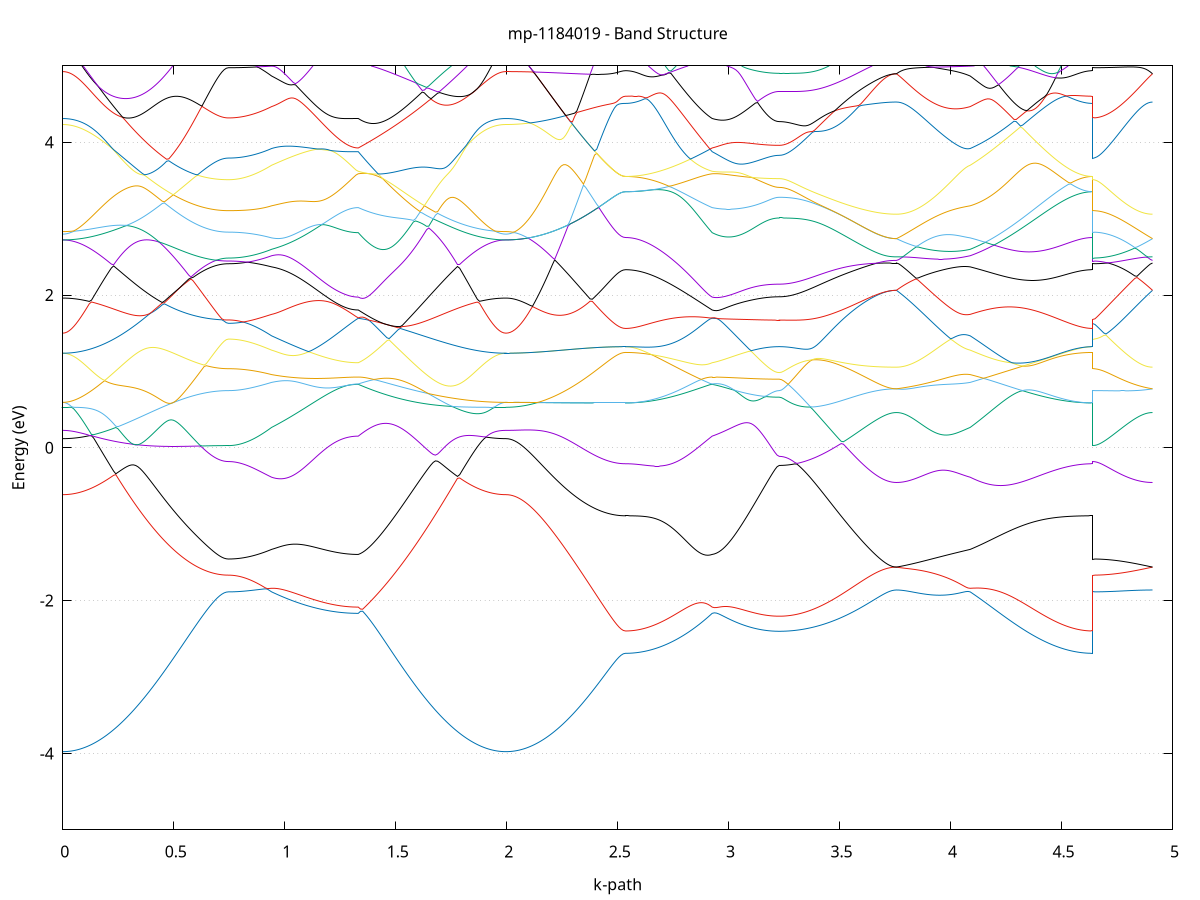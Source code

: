 set title 'mp-1184019 - Band Structure'
set xlabel 'k-path'
set ylabel 'Energy (eV)'
set grid y
set yrange [-5:5]
set terminal png size 800,600
set output 'mp-1184019_bands_gnuplot.png'
plot '-' using 1:2 with lines notitle, '-' using 1:2 with lines notitle, '-' using 1:2 with lines notitle, '-' using 1:2 with lines notitle, '-' using 1:2 with lines notitle, '-' using 1:2 with lines notitle, '-' using 1:2 with lines notitle, '-' using 1:2 with lines notitle, '-' using 1:2 with lines notitle, '-' using 1:2 with lines notitle, '-' using 1:2 with lines notitle, '-' using 1:2 with lines notitle, '-' using 1:2 with lines notitle, '-' using 1:2 with lines notitle, '-' using 1:2 with lines notitle, '-' using 1:2 with lines notitle, '-' using 1:2 with lines notitle, '-' using 1:2 with lines notitle, '-' using 1:2 with lines notitle, '-' using 1:2 with lines notitle, '-' using 1:2 with lines notitle, '-' using 1:2 with lines notitle, '-' using 1:2 with lines notitle, '-' using 1:2 with lines notitle, '-' using 1:2 with lines notitle, '-' using 1:2 with lines notitle, '-' using 1:2 with lines notitle, '-' using 1:2 with lines notitle, '-' using 1:2 with lines notitle, '-' using 1:2 with lines notitle, '-' using 1:2 with lines notitle, '-' using 1:2 with lines notitle, '-' using 1:2 with lines notitle, '-' using 1:2 with lines notitle, '-' using 1:2 with lines notitle, '-' using 1:2 with lines notitle, '-' using 1:2 with lines notitle, '-' using 1:2 with lines notitle, '-' using 1:2 with lines notitle, '-' using 1:2 with lines notitle, '-' using 1:2 with lines notitle, '-' using 1:2 with lines notitle, '-' using 1:2 with lines notitle, '-' using 1:2 with lines notitle, '-' using 1:2 with lines notitle, '-' using 1:2 with lines notitle, '-' using 1:2 with lines notitle, '-' using 1:2 with lines notitle
0.000000 -23.801172
0.009954 -23.801172
0.019908 -23.801172
0.029861 -23.801172
0.039815 -23.801072
0.049769 -23.801072
0.059723 -23.801072
0.069676 -23.800972
0.079630 -23.800972
0.089584 -23.800872
0.099538 -23.800772
0.109491 -23.800772
0.119445 -23.800672
0.129399 -23.800572
0.139353 -23.800472
0.149307 -23.800372
0.159260 -23.800272
0.169214 -23.800172
0.179168 -23.800072
0.189122 -23.799972
0.199075 -23.799872
0.209029 -23.799772
0.218983 -23.799572
0.228937 -23.799472
0.238891 -23.799372
0.248844 -23.799272
0.258798 -23.799172
0.268752 -23.799072
0.278706 -23.798972
0.288659 -23.798872
0.298613 -23.798772
0.308567 -23.798672
0.318521 -23.798572
0.328474 -23.798572
0.338428 -23.798472
0.348382 -23.798472
0.358336 -23.798372
0.368290 -23.798372
0.378243 -23.798372
0.388197 -23.798372
0.398151 -23.798372
0.408105 -23.798372
0.418058 -23.798472
0.428012 -23.798472
0.437966 -23.798572
0.447920 -23.798572
0.457874 -23.798672
0.467827 -23.798672
0.477781 -23.798772
0.487735 -23.798872
0.497689 -23.798972
0.507642 -23.799072
0.517596 -23.799172
0.527550 -23.799172
0.537504 -23.799272
0.547457 -23.799372
0.557411 -23.799472
0.567365 -23.799572
0.577319 -23.799672
0.587273 -23.799772
0.597226 -23.799772
0.607180 -23.799872
0.617134 -23.799972
0.627088 -23.800072
0.637041 -23.800272
0.646995 -23.800372
0.656949 -23.800472
0.666903 -23.800572
0.676856 -23.800672
0.686810 -23.800772
0.696764 -23.800872
0.706718 -23.800872
0.716672 -23.800972
0.726625 -23.800972
0.736579 -23.800972
0.746533 -23.800972
0.746533 -23.800972
0.756254 -23.801072
0.765975 -23.801072
0.775697 -23.801072
0.785418 -23.801172
0.795139 -23.801172
0.804861 -23.801272
0.814582 -23.801372
0.824303 -23.801472
0.834025 -23.801572
0.843746 -23.801672
0.853467 -23.801772
0.863188 -23.801872
0.872910 -23.802072
0.882631 -23.802172
0.892352 -23.802272
0.902074 -23.802372
0.911795 -23.802472
0.921516 -23.802572
0.931238 -23.802772
0.940959 -23.802872
0.940959 -23.802872
0.950719 -23.802872
0.960479 -23.802972
0.970239 -23.802972
0.979999 -23.802972
0.989759 -23.802972
0.999519 -23.802972
1.009279 -23.802972
1.019039 -23.802972
1.028799 -23.802872
1.038559 -23.802872
1.048318 -23.802772
1.058078 -23.802672
1.067838 -23.802572
1.077598 -23.802472
1.087358 -23.802272
1.097118 -23.802172
1.106878 -23.801972
1.116638 -23.801872
1.126398 -23.801672
1.136158 -23.801472
1.145918 -23.801272
1.155678 -23.801172
1.165438 -23.800972
1.175198 -23.800772
1.184958 -23.800572
1.194718 -23.800372
1.204478 -23.800172
1.214238 -23.799972
1.223998 -23.799772
1.233758 -23.799672
1.243518 -23.799472
1.253278 -23.799272
1.263038 -23.799172
1.272798 -23.799072
1.282558 -23.798972
1.292318 -23.798872
1.302078 -23.798772
1.311837 -23.798772
1.321597 -23.798672
1.331357 -23.798672
1.331357 -23.798672
1.341288 -23.798572
1.351219 -23.798472
1.361150 -23.798372
1.371080 -23.798272
1.381011 -23.798072
1.390942 -23.797972
1.400872 -23.797772
1.410803 -23.797572
1.420734 -23.797472
1.430665 -23.797272
1.440595 -23.797072
1.450526 -23.796872
1.460457 -23.796672
1.470388 -23.796472
1.480318 -23.796172
1.490249 -23.795972
1.500180 -23.795772
1.510110 -23.795472
1.520041 -23.795272
1.529972 -23.794972
1.539903 -23.794672
1.549833 -23.794472
1.559764 -23.794172
1.569695 -23.793872
1.579625 -23.793572
1.589556 -23.793872
1.599487 -23.794272
1.609418 -23.794572
1.619348 -23.794872
1.629279 -23.795272
1.639210 -23.795572
1.649141 -23.795872
1.659071 -23.796172
1.669002 -23.796472
1.678933 -23.796772
1.688863 -23.797072
1.698794 -23.797272
1.708725 -23.797572
1.718656 -23.797872
1.728586 -23.798072
1.738517 -23.798272
1.748448 -23.798572
1.758378 -23.798772
1.768309 -23.798972
1.778240 -23.799172
1.788171 -23.799372
1.798101 -23.799572
1.808032 -23.799672
1.817963 -23.799872
1.827894 -23.799972
1.837824 -23.800172
1.847755 -23.800272
1.857686 -23.800372
1.867616 -23.800472
1.877547 -23.800572
1.887478 -23.800672
1.897409 -23.800772
1.907339 -23.800872
1.917270 -23.800972
1.927201 -23.800972
1.937131 -23.801072
1.947062 -23.801072
1.956993 -23.801072
1.966924 -23.801172
1.976854 -23.801172
1.986785 -23.801172
1.996716 -23.801172
1.996716 -23.801172
2.006693 -23.801172
2.016671 -23.801172
2.026648 -23.801172
2.036626 -23.801072
2.046603 -23.801072
2.056581 -23.800972
2.066559 -23.800972
2.076536 -23.800872
2.086514 -23.800772
2.096491 -23.800672
2.106469 -23.800572
2.116446 -23.800472
2.126424 -23.800372
2.136401 -23.800272
2.146379 -23.800172
2.156356 -23.800072
2.166334 -23.799872
2.176311 -23.799772
2.186289 -23.799572
2.196266 -23.799472
2.206244 -23.799272
2.216221 -23.799072
2.226199 -23.798972
2.236176 -23.798772
2.246154 -23.798572
2.256132 -23.798472
2.266109 -23.798272
2.276087 -23.798072
2.286064 -23.797872
2.296042 -23.797772
2.306019 -23.797572
2.315997 -23.797372
2.325974 -23.797172
2.335952 -23.797072
2.345929 -23.796872
2.355907 -23.796672
2.365884 -23.796572
2.375862 -23.796372
2.385839 -23.796272
2.395817 -23.796072
2.405794 -23.795972
2.415772 -23.795872
2.425749 -23.795772
2.435727 -23.795672
2.445705 -23.795572
2.455682 -23.795472
2.465660 -23.795372
2.475637 -23.795372
2.485615 -23.795472
2.495592 -23.795472
2.505570 -23.795472
2.515547 -23.795572
2.525525 -23.795572
2.535502 -23.795572
2.535502 -23.795572
2.545262 -23.795672
2.555022 -23.795872
2.564782 -23.796172
2.574542 -23.796372
2.584302 -23.796572
2.594062 -23.796772
2.603822 -23.796972
2.613582 -23.797172
2.623342 -23.797372
2.633102 -23.797572
2.642862 -23.797672
2.652622 -23.797872
2.662382 -23.797972
2.672142 -23.798172
2.681902 -23.798272
2.691662 -23.798372
2.701422 -23.798572
2.711182 -23.798672
2.720942 -23.798772
2.730702 -23.798772
2.740461 -23.798872
2.750221 -23.798972
2.759981 -23.799072
2.769741 -23.799072
2.779501 -23.799172
2.789261 -23.799172
2.799021 -23.799172
2.808781 -23.799172
2.818541 -23.799172
2.828301 -23.799172
2.838061 -23.799172
2.847821 -23.799172
2.857581 -23.799172
2.867341 -23.799072
2.877101 -23.799072
2.886861 -23.798972
2.896621 -23.798972
2.906381 -23.798872
2.916141 -23.798772
2.925901 -23.798672
2.925901 -23.798672
2.935657 -23.798672
2.945413 -23.798572
2.955170 -23.798572
2.964926 -23.798472
2.974682 -23.798472
2.984439 -23.798372
2.994195 -23.798372
3.003951 -23.798372
3.013708 -23.798272
3.023464 -23.798272
3.033220 -23.798172
3.042977 -23.798172
3.052733 -23.798172
3.062489 -23.798172
3.072246 -23.798172
3.082002 -23.798072
3.091758 -23.798072
3.101514 -23.798072
3.111271 -23.798072
3.121027 -23.798072
3.130783 -23.798072
3.140540 -23.798072
3.150296 -23.798072
3.160052 -23.798072
3.169809 -23.798072
3.179565 -23.798172
3.189321 -23.798172
3.199078 -23.798172
3.208834 -23.798172
3.218590 -23.798172
3.228347 -23.798172
3.228347 -23.798172
3.238307 -23.798172
3.248266 -23.798172
3.258226 -23.798072
3.268186 -23.798072
3.278146 -23.798072
3.288106 -23.798072
3.298066 -23.797972
3.308026 -23.797972
3.317986 -23.797872
3.327946 -23.797872
3.337906 -23.797772
3.347866 -23.797772
3.357826 -23.797672
3.367786 -23.797572
3.377746 -23.797472
3.387706 -23.797472
3.397666 -23.797372
3.407626 -23.797272
3.417586 -23.797172
3.427546 -23.797072
3.437506 -23.796972
3.447466 -23.796872
3.457426 -23.796772
3.467386 -23.796672
3.477346 -23.796672
3.487306 -23.796572
3.497266 -23.796472
3.507226 -23.796372
3.517186 -23.796372
3.527146 -23.796372
3.537106 -23.796372
3.547066 -23.796572
3.557026 -23.796772
3.566986 -23.797172
3.576946 -23.797572
3.586906 -23.797972
3.596865 -23.798372
3.606825 -23.798772
3.616785 -23.799172
3.626745 -23.799572
3.636705 -23.799872
3.646665 -23.800172
3.656625 -23.800472
3.666585 -23.800772
3.676545 -23.801072
3.686505 -23.801272
3.696465 -23.801472
3.706425 -23.801572
3.716385 -23.801672
3.726345 -23.801772
3.736305 -23.801872
3.746265 -23.801972
3.756225 -23.801972
3.756225 -23.801972
3.765996 -23.801972
3.775768 -23.801872
3.785539 -23.801872
3.795310 -23.801872
3.805082 -23.801772
3.814853 -23.801672
3.824625 -23.801572
3.834396 -23.801472
3.844167 -23.801272
3.853939 -23.801172
3.863710 -23.800972
3.873481 -23.800772
3.883253 -23.800572
3.893024 -23.800372
3.902795 -23.800172
3.912567 -23.800072
3.922338 -23.800072
3.932109 -23.800272
3.941881 -23.800472
3.951652 -23.800672
3.961423 -23.800872
3.971195 -23.801172
3.980966 -23.801372
3.990738 -23.801572
4.000509 -23.801772
4.010280 -23.801872
4.020052 -23.802072
4.029823 -23.802172
4.039594 -23.802372
4.049366 -23.802472
4.059137 -23.802572
4.068908 -23.802672
4.078680 -23.802772
4.088451 -23.802872
4.088451 -23.802872
4.098310 -23.802972
4.108169 -23.802972
4.118028 -23.803072
4.127887 -23.803172
4.137746 -23.803272
4.147605 -23.803272
4.157464 -23.803372
4.167324 -23.803372
4.177183 -23.803472
4.187042 -23.803472
4.196901 -23.803472
4.206760 -23.803472
4.216619 -23.803472
4.226478 -23.803472
4.236337 -23.803472
4.246196 -23.803472
4.256055 -23.803372
4.265914 -23.803372
4.275773 -23.803272
4.285632 -23.803172
4.295491 -23.803072
4.305350 -23.802972
4.315209 -23.802872
4.325068 -23.802772
4.334927 -23.802672
4.344786 -23.802472
4.354646 -23.802372
4.364505 -23.802172
4.374364 -23.802072
4.384223 -23.801872
4.394082 -23.801672
4.403941 -23.801472
4.413800 -23.801272
4.423659 -23.801072
4.433518 -23.800872
4.443377 -23.800672
4.453236 -23.800372
4.463095 -23.800172
4.472954 -23.799972
4.482813 -23.799672
4.492672 -23.799472
4.502531 -23.799172
4.512390 -23.798872
4.522249 -23.798672
4.532108 -23.798372
4.541967 -23.798072
4.551827 -23.797872
4.561686 -23.797572
4.571545 -23.797272
4.581404 -23.796972
4.591263 -23.796772
4.601122 -23.796472
4.610981 -23.796172
4.620840 -23.795972
4.630699 -23.795672
4.640558 -23.795572
4.640558 -23.800972
4.650536 -23.800972
4.660513 -23.800972
4.670491 -23.800972
4.680468 -23.800872
4.690446 -23.800772
4.700423 -23.800672
4.710401 -23.800772
4.720378 -23.800772
4.730356 -23.800872
4.740333 -23.800972
4.750311 -23.801072
4.760288 -23.801172
4.770266 -23.801272
4.780243 -23.801372
4.790221 -23.801372
4.800198 -23.801472
4.810176 -23.801572
4.820153 -23.801672
4.830131 -23.801672
4.840109 -23.801772
4.850086 -23.801772
4.860064 -23.801872
4.870041 -23.801872
4.880019 -23.801872
4.889996 -23.801972
4.899974 -23.801972
4.909951 -23.801972
e
0.000000 -23.787672
0.009954 -23.787672
0.019908 -23.787672
0.029861 -23.787672
0.039815 -23.787772
0.049769 -23.787772
0.059723 -23.787772
0.069676 -23.787872
0.079630 -23.787872
0.089584 -23.787972
0.099538 -23.787972
0.109491 -23.788072
0.119445 -23.788172
0.129399 -23.788172
0.139353 -23.788272
0.149307 -23.788372
0.159260 -23.788472
0.169214 -23.788472
0.179168 -23.788572
0.189122 -23.788672
0.199075 -23.788772
0.209029 -23.788872
0.218983 -23.788972
0.228937 -23.789072
0.238891 -23.789072
0.248844 -23.789172
0.258798 -23.789272
0.268752 -23.789372
0.278706 -23.789372
0.288659 -23.789672
0.298613 -23.790072
0.308567 -23.790472
0.318521 -23.790772
0.328474 -23.791172
0.338428 -23.791572
0.348382 -23.791972
0.358336 -23.792372
0.368290 -23.792772
0.378243 -23.793072
0.388197 -23.793472
0.398151 -23.793872
0.408105 -23.794172
0.418058 -23.794572
0.428012 -23.794872
0.437966 -23.795272
0.447920 -23.795572
0.457874 -23.795872
0.467827 -23.796272
0.477781 -23.796572
0.487735 -23.796872
0.497689 -23.797172
0.507642 -23.797472
0.517596 -23.797672
0.527550 -23.797972
0.537504 -23.798272
0.547457 -23.798472
0.557411 -23.798772
0.567365 -23.798972
0.577319 -23.799172
0.587273 -23.799372
0.597226 -23.799572
0.607180 -23.799772
0.617134 -23.799972
0.627088 -23.800072
0.637041 -23.800072
0.646995 -23.800172
0.656949 -23.800172
0.666903 -23.800272
0.676856 -23.800272
0.686810 -23.800372
0.696764 -23.800372
0.706718 -23.800372
0.716672 -23.800472
0.726625 -23.800472
0.736579 -23.800472
0.746533 -23.800472
0.746533 -23.800472
0.756254 -23.800472
0.765975 -23.800372
0.775697 -23.800272
0.785418 -23.800072
0.795139 -23.799872
0.804861 -23.799672
0.814582 -23.799372
0.824303 -23.799072
0.834025 -23.798672
0.843746 -23.798272
0.853467 -23.797772
0.863188 -23.797272
0.872910 -23.796772
0.882631 -23.796172
0.892352 -23.795572
0.902074 -23.794872
0.911795 -23.794172
0.921516 -23.793472
0.931238 -23.792672
0.940959 -23.792072
0.940959 -23.792072
0.950719 -23.791972
0.960479 -23.791872
0.970239 -23.791672
0.979999 -23.791572
0.989759 -23.791372
0.999519 -23.791172
1.009279 -23.790972
1.019039 -23.790772
1.028799 -23.790572
1.038559 -23.790372
1.048318 -23.790172
1.058078 -23.789972
1.067838 -23.789672
1.077598 -23.789472
1.087358 -23.789172
1.097118 -23.788972
1.106878 -23.788672
1.116638 -23.788472
1.126398 -23.788172
1.136158 -23.787872
1.145918 -23.787572
1.155678 -23.787372
1.165438 -23.787072
1.175198 -23.786772
1.184958 -23.786472
1.194718 -23.786072
1.204478 -23.785772
1.214238 -23.785572
1.223998 -23.785572
1.233758 -23.785572
1.243518 -23.785572
1.253278 -23.785572
1.263038 -23.785572
1.272798 -23.785572
1.282558 -23.785572
1.292318 -23.785672
1.302078 -23.785672
1.311837 -23.785672
1.321597 -23.785672
1.331357 -23.785672
1.331357 -23.785672
1.341288 -23.785872
1.351219 -23.786172
1.361150 -23.786372
1.371080 -23.786672
1.381011 -23.786972
1.390942 -23.787172
1.400872 -23.787472
1.410803 -23.787772
1.420734 -23.788072
1.430665 -23.788472
1.440595 -23.788772
1.450526 -23.789072
1.460457 -23.789372
1.470388 -23.789772
1.480318 -23.790072
1.490249 -23.790372
1.500180 -23.790772
1.510110 -23.791072
1.520041 -23.791472
1.529972 -23.791772
1.539903 -23.792172
1.549833 -23.792472
1.559764 -23.792872
1.569695 -23.793172
1.579625 -23.793572
1.589556 -23.793272
1.599487 -23.792972
1.609418 -23.792672
1.619348 -23.792272
1.629279 -23.791972
1.639210 -23.791672
1.649141 -23.791272
1.659071 -23.790972
1.669002 -23.790672
1.678933 -23.790272
1.688863 -23.789972
1.698794 -23.789572
1.708725 -23.789272
1.718656 -23.788872
1.728586 -23.788572
1.738517 -23.788272
1.748448 -23.787872
1.758378 -23.787572
1.768309 -23.787172
1.778240 -23.786872
1.788171 -23.786572
1.798101 -23.786172
1.808032 -23.785872
1.817963 -23.785572
1.827894 -23.785372
1.837824 -23.785672
1.847755 -23.785872
1.857686 -23.786072
1.867616 -23.786372
1.877547 -23.786572
1.887478 -23.786672
1.897409 -23.786872
1.907339 -23.787072
1.917270 -23.787172
1.927201 -23.787272
1.937131 -23.787372
1.947062 -23.787472
1.956993 -23.787572
1.966924 -23.787572
1.976854 -23.787672
1.986785 -23.787672
1.996716 -23.787672
1.996716 -23.787672
2.006693 -23.787672
2.016671 -23.787672
2.026648 -23.787772
2.036626 -23.787772
2.046603 -23.787872
2.056581 -23.787972
2.066559 -23.788072
2.076536 -23.788172
2.086514 -23.788372
2.096491 -23.788472
2.106469 -23.788672
2.116446 -23.788772
2.126424 -23.788972
2.136401 -23.789172
2.146379 -23.789372
2.156356 -23.789572
2.166334 -23.789772
2.176311 -23.789972
2.186289 -23.790172
2.196266 -23.790472
2.206244 -23.790672
2.216221 -23.790872
2.226199 -23.791072
2.236176 -23.791372
2.246154 -23.791572
2.256132 -23.791772
2.266109 -23.791972
2.276087 -23.792272
2.286064 -23.792472
2.296042 -23.792672
2.306019 -23.792872
2.315997 -23.793072
2.325974 -23.793272
2.335952 -23.793472
2.345929 -23.793672
2.355907 -23.793872
2.365884 -23.794072
2.375862 -23.794172
2.385839 -23.794372
2.395817 -23.794472
2.405794 -23.794672
2.415772 -23.794772
2.425749 -23.794872
2.435727 -23.795072
2.445705 -23.795172
2.455682 -23.795172
2.465660 -23.795272
2.475637 -23.795372
2.485615 -23.795472
2.495592 -23.795472
2.505570 -23.795472
2.515547 -23.795572
2.525525 -23.795572
2.535502 -23.795572
2.535502 -23.795572
2.545262 -23.795572
2.555022 -23.795572
2.564782 -23.795472
2.574542 -23.795372
2.584302 -23.795372
2.594062 -23.795272
2.603822 -23.795072
2.613582 -23.794972
2.623342 -23.794772
2.633102 -23.794672
2.642862 -23.794472
2.652622 -23.794272
2.662382 -23.793972
2.672142 -23.793772
2.681902 -23.793472
2.691662 -23.793172
2.701422 -23.792872
2.711182 -23.792572
2.720942 -23.792272
2.730702 -23.791872
2.740461 -23.791572
2.750221 -23.791172
2.759981 -23.790772
2.769741 -23.790372
2.779501 -23.789972
2.789261 -23.789472
2.799021 -23.789072
2.808781 -23.788572
2.818541 -23.788172
2.828301 -23.787672
2.838061 -23.787172
2.847821 -23.786672
2.857581 -23.786072
2.867341 -23.785572
2.877101 -23.785072
2.886861 -23.784772
2.896621 -23.784972
2.906381 -23.785172
2.916141 -23.785372
2.925901 -23.785672
2.925901 -23.785672
2.935657 -23.785772
2.945413 -23.785872
2.955170 -23.785972
2.964926 -23.786072
2.974682 -23.786172
2.984439 -23.786272
2.994195 -23.786272
3.003951 -23.786372
3.013708 -23.786472
3.023464 -23.786572
3.033220 -23.786572
3.042977 -23.786672
3.052733 -23.786672
3.062489 -23.786772
3.072246 -23.786772
3.082002 -23.786772
3.091758 -23.786772
3.101514 -23.786872
3.111271 -23.786872
3.121027 -23.786872
3.130783 -23.786872
3.140540 -23.786872
3.150296 -23.786872
3.160052 -23.786772
3.169809 -23.786772
3.179565 -23.786772
3.189321 -23.786772
3.199078 -23.786772
3.208834 -23.786772
3.218590 -23.786772
3.228347 -23.786772
3.228347 -23.786772
3.238307 -23.786772
3.248266 -23.786872
3.258226 -23.786872
3.268186 -23.786972
3.278146 -23.787072
3.288106 -23.787172
3.298066 -23.787272
3.308026 -23.787472
3.317986 -23.787572
3.327946 -23.787772
3.337906 -23.787972
3.347866 -23.788172
3.357826 -23.788472
3.367786 -23.788672
3.377746 -23.788972
3.387706 -23.789172
3.397666 -23.789472
3.407626 -23.789672
3.417586 -23.789972
3.427546 -23.790272
3.437506 -23.790472
3.447466 -23.790772
3.457426 -23.791072
3.467386 -23.791272
3.477346 -23.791572
3.487306 -23.791872
3.497266 -23.792272
3.507226 -23.792872
3.517186 -23.793472
3.527146 -23.793972
3.537106 -23.794472
3.547066 -23.794772
3.557026 -23.794972
3.566986 -23.795072
3.576946 -23.795072
3.586906 -23.795072
3.596865 -23.795072
3.606825 -23.794972
3.616785 -23.794972
3.626745 -23.794872
3.636705 -23.794772
3.646665 -23.794772
3.656625 -23.794672
3.666585 -23.794672
3.676545 -23.794572
3.686505 -23.794572
3.696465 -23.794472
3.706425 -23.794472
3.716385 -23.794472
3.726345 -23.794472
3.736305 -23.794472
3.746265 -23.794372
3.756225 -23.794372
3.756225 -23.794372
3.765996 -23.794772
3.775768 -23.795072
3.785539 -23.795472
3.795310 -23.795772
3.805082 -23.796072
3.814853 -23.796472
3.824625 -23.796772
3.834396 -23.797072
3.844167 -23.797472
3.853939 -23.797772
3.863710 -23.798072
3.873481 -23.798372
3.883253 -23.798672
3.893024 -23.798872
3.902795 -23.799172
3.912567 -23.799272
3.922338 -23.799272
3.932109 -23.798972
3.941881 -23.798672
3.951652 -23.798372
3.961423 -23.798072
3.971195 -23.797672
3.980966 -23.797272
3.990738 -23.796872
4.000509 -23.796472
4.010280 -23.795972
4.020052 -23.795572
4.029823 -23.795072
4.039594 -23.794572
4.049366 -23.794072
4.059137 -23.793572
4.068908 -23.792972
4.078680 -23.792472
4.088451 -23.792072
4.088451 -23.792072
4.098310 -23.791972
4.108169 -23.791772
4.118028 -23.791572
4.127887 -23.791472
4.137746 -23.791372
4.147605 -23.791172
4.157464 -23.791072
4.167324 -23.790972
4.177183 -23.790772
4.187042 -23.790672
4.196901 -23.790572
4.206760 -23.790472
4.216619 -23.790372
4.226478 -23.790272
4.236337 -23.790272
4.246196 -23.790172
4.256055 -23.790172
4.265914 -23.790072
4.275773 -23.790072
4.285632 -23.789972
4.295491 -23.789972
4.305350 -23.789972
4.315209 -23.789972
4.325068 -23.789972
4.334927 -23.790072
4.344786 -23.790072
4.354646 -23.790072
4.364505 -23.790172
4.374364 -23.790272
4.384223 -23.790272
4.394082 -23.790372
4.403941 -23.790472
4.413800 -23.790572
4.423659 -23.790672
4.433518 -23.790872
4.443377 -23.790972
4.453236 -23.791072
4.463095 -23.791272
4.472954 -23.791472
4.482813 -23.791572
4.492672 -23.791772
4.502531 -23.791972
4.512390 -23.792172
4.522249 -23.792572
4.532108 -23.792972
4.541967 -23.793472
4.551827 -23.793872
4.561686 -23.794172
4.571545 -23.794472
4.581404 -23.794772
4.591263 -23.795072
4.601122 -23.795272
4.610981 -23.795372
4.620840 -23.795472
4.630699 -23.795572
4.640558 -23.795572
4.640558 -23.800472
4.650536 -23.800472
4.660513 -23.800472
4.670491 -23.800472
4.680468 -23.800572
4.690446 -23.800572
4.700423 -23.800672
4.710401 -23.800472
4.720378 -23.800372
4.730356 -23.800172
4.740333 -23.799972
4.750311 -23.799772
4.760288 -23.799572
4.770266 -23.799372
4.780243 -23.799072
4.790221 -23.798772
4.800198 -23.798472
4.810176 -23.798172
4.820153 -23.797872
4.830131 -23.797472
4.840109 -23.797172
4.850086 -23.796772
4.860064 -23.796472
4.870041 -23.796072
4.880019 -23.795672
4.889996 -23.795272
4.899974 -23.794872
4.909951 -23.794372
e
0.000000 -23.787672
0.009954 -23.787672
0.019908 -23.787572
0.029861 -23.787472
0.039815 -23.787372
0.049769 -23.787172
0.059723 -23.786872
0.069676 -23.786672
0.079630 -23.786372
0.089584 -23.785972
0.099538 -23.785572
0.109491 -23.785172
0.119445 -23.784672
0.129399 -23.784172
0.139353 -23.784472
0.149307 -23.784772
0.159260 -23.785072
0.169214 -23.785372
0.179168 -23.785672
0.189122 -23.785972
0.199075 -23.786372
0.209029 -23.786672
0.218983 -23.787072
0.228937 -23.787372
0.238891 -23.787772
0.248844 -23.788172
0.258798 -23.788472
0.268752 -23.788872
0.278706 -23.789272
0.288659 -23.789472
0.298613 -23.789572
0.308567 -23.789572
0.318521 -23.789572
0.328474 -23.789672
0.338428 -23.789672
0.348382 -23.789672
0.358336 -23.789672
0.368290 -23.789572
0.378243 -23.789572
0.388197 -23.789572
0.398151 -23.789472
0.408105 -23.789372
0.418058 -23.789372
0.428012 -23.789272
0.437966 -23.789172
0.447920 -23.789072
0.457874 -23.788972
0.467827 -23.788872
0.477781 -23.788672
0.487735 -23.788572
0.497689 -23.788472
0.507642 -23.788372
0.517596 -23.788172
0.527550 -23.788072
0.537504 -23.787972
0.547457 -23.787772
0.557411 -23.787672
0.567365 -23.787972
0.577319 -23.788572
0.587273 -23.789272
0.597226 -23.789872
0.607180 -23.790472
0.617134 -23.790972
0.627088 -23.791472
0.637041 -23.791972
0.646995 -23.792372
0.656949 -23.792772
0.666903 -23.793172
0.676856 -23.793472
0.686810 -23.793772
0.696764 -23.793972
0.706718 -23.794172
0.716672 -23.794272
0.726625 -23.794372
0.736579 -23.794472
0.746533 -23.794472
0.746533 -23.794472
0.756254 -23.794472
0.765975 -23.794472
0.775697 -23.794372
0.785418 -23.794372
0.795139 -23.794272
0.804861 -23.794172
0.814582 -23.794072
0.824303 -23.793972
0.834025 -23.793772
0.843746 -23.793672
0.853467 -23.793572
0.863188 -23.793372
0.872910 -23.793272
0.882631 -23.793072
0.892352 -23.792872
0.902074 -23.792772
0.911795 -23.792572
0.921516 -23.792372
0.931238 -23.792272
0.940959 -23.791872
0.940959 -23.791872
0.950719 -23.791272
0.960479 -23.790672
0.970239 -23.790072
0.979999 -23.789472
0.989759 -23.788772
0.999519 -23.788172
1.009279 -23.787572
1.019039 -23.786972
1.028799 -23.786572
1.038559 -23.786172
1.048318 -23.785972
1.058078 -23.785772
1.067838 -23.785772
1.077598 -23.785672
1.087358 -23.785672
1.097118 -23.785572
1.106878 -23.785572
1.116638 -23.785572
1.126398 -23.785572
1.136158 -23.785572
1.145918 -23.785572
1.155678 -23.785572
1.165438 -23.785572
1.175198 -23.785572
1.184958 -23.785572
1.194718 -23.785572
1.204478 -23.785572
1.214238 -23.785472
1.223998 -23.785172
1.233758 -23.784772
1.243518 -23.784472
1.253278 -23.784172
1.263038 -23.783772
1.272798 -23.783472
1.282558 -23.783172
1.292318 -23.782872
1.302078 -23.782572
1.311837 -23.782372
1.321597 -23.782272
1.331357 -23.782172
1.331357 -23.782172
1.341288 -23.781572
1.351219 -23.780972
1.361150 -23.780372
1.371080 -23.779772
1.381011 -23.779172
1.390942 -23.778572
1.400872 -23.777872
1.410803 -23.777272
1.420734 -23.776672
1.430665 -23.775972
1.440595 -23.775372
1.450526 -23.774672
1.460457 -23.774072
1.470388 -23.773472
1.480318 -23.772772
1.490249 -23.772172
1.500180 -23.771872
1.510110 -23.772472
1.520041 -23.772972
1.529972 -23.773472
1.539903 -23.774072
1.549833 -23.774572
1.559764 -23.775072
1.569695 -23.775572
1.579625 -23.775972
1.589556 -23.776472
1.599487 -23.776972
1.609418 -23.777472
1.619348 -23.777872
1.629279 -23.778372
1.639210 -23.778772
1.649141 -23.779172
1.659071 -23.779572
1.669002 -23.780072
1.678933 -23.780472
1.688863 -23.780872
1.698794 -23.781172
1.708725 -23.781572
1.718656 -23.781972
1.728586 -23.782372
1.738517 -23.782672
1.748448 -23.783072
1.758378 -23.783372
1.768309 -23.783672
1.778240 -23.783972
1.788171 -23.784272
1.798101 -23.784572
1.808032 -23.784872
1.817963 -23.785172
1.827894 -23.785272
1.837824 -23.785172
1.847755 -23.785472
1.857686 -23.785772
1.867616 -23.786072
1.877547 -23.786272
1.887478 -23.786472
1.897409 -23.786672
1.907339 -23.786872
1.917270 -23.787072
1.927201 -23.787172
1.937131 -23.787372
1.947062 -23.787472
1.956993 -23.787572
1.966924 -23.787572
1.976854 -23.787672
1.986785 -23.787672
1.996716 -23.787672
1.996716 -23.787672
2.006693 -23.787672
2.016671 -23.787672
2.026648 -23.787772
2.036626 -23.787772
2.046603 -23.787872
2.056581 -23.787972
2.066559 -23.788072
2.076536 -23.788172
2.086514 -23.788372
2.096491 -23.788472
2.106469 -23.788672
2.116446 -23.788772
2.126424 -23.788972
2.136401 -23.789172
2.146379 -23.789372
2.156356 -23.789572
2.166334 -23.789772
2.176311 -23.789972
2.186289 -23.790172
2.196266 -23.790472
2.206244 -23.790672
2.216221 -23.790872
2.226199 -23.791072
2.236176 -23.791372
2.246154 -23.791572
2.256132 -23.791772
2.266109 -23.791972
2.276087 -23.792272
2.286064 -23.792472
2.296042 -23.792672
2.306019 -23.792872
2.315997 -23.793072
2.325974 -23.793272
2.335952 -23.793472
2.345929 -23.793672
2.355907 -23.793872
2.365884 -23.794072
2.375862 -23.794172
2.385839 -23.794372
2.395817 -23.794472
2.405794 -23.794672
2.415772 -23.794772
2.425749 -23.794872
2.435727 -23.795072
2.445705 -23.795172
2.455682 -23.795172
2.465660 -23.795272
2.475637 -23.795272
2.485615 -23.795272
2.495592 -23.795172
2.505570 -23.795172
2.515547 -23.795172
2.525525 -23.795072
2.535502 -23.795072
2.535502 -23.795072
2.545262 -23.794972
2.555022 -23.794772
2.564782 -23.794472
2.574542 -23.794172
2.584302 -23.793872
2.594062 -23.793572
2.603822 -23.793272
2.613582 -23.792872
2.623342 -23.792572
2.633102 -23.792172
2.642862 -23.791872
2.652622 -23.791472
2.662382 -23.791072
2.672142 -23.790672
2.681902 -23.790272
2.691662 -23.789872
2.701422 -23.789472
2.711182 -23.789072
2.720942 -23.788572
2.730702 -23.788072
2.740461 -23.787672
2.750221 -23.787172
2.759981 -23.786672
2.769741 -23.786172
2.779501 -23.785672
2.789261 -23.785172
2.799021 -23.784672
2.808781 -23.784072
2.818541 -23.783572
2.828301 -23.783672
2.838061 -23.783872
2.847821 -23.783972
2.857581 -23.784172
2.867341 -23.784372
2.877101 -23.784572
2.886861 -23.784472
2.896621 -23.783972
2.906381 -23.783372
2.916141 -23.782772
2.925901 -23.782172
2.925901 -23.782172
2.935657 -23.781972
2.945413 -23.781672
2.955170 -23.781372
2.964926 -23.781072
2.974682 -23.780772
2.984439 -23.780472
2.994195 -23.780172
3.003951 -23.779872
3.013708 -23.779472
3.023464 -23.779172
3.033220 -23.778872
3.042977 -23.778472
3.052733 -23.778172
3.062489 -23.777772
3.072246 -23.777472
3.082002 -23.777172
3.091758 -23.776772
3.101514 -23.776472
3.111271 -23.776072
3.121027 -23.775772
3.130783 -23.775472
3.140540 -23.775172
3.150296 -23.774872
3.160052 -23.774572
3.169809 -23.774272
3.179565 -23.774072
3.189321 -23.773872
3.199078 -23.773672
3.208834 -23.773572
3.218590 -23.773572
3.228347 -23.773472
3.228347 -23.773472
3.238307 -23.773572
3.248266 -23.773772
3.258226 -23.773972
3.268186 -23.774372
3.278146 -23.774772
3.288106 -23.775472
3.298066 -23.776272
3.308026 -23.777072
3.317986 -23.777972
3.327946 -23.778772
3.337906 -23.779672
3.347866 -23.780472
3.357826 -23.781372
3.367786 -23.782272
3.377746 -23.783072
3.387706 -23.783872
3.397666 -23.784772
3.407626 -23.785572
3.417586 -23.786372
3.427546 -23.787172
3.437506 -23.787972
3.447466 -23.788772
3.457426 -23.789472
3.467386 -23.790172
3.477346 -23.790872
3.487306 -23.791572
3.497266 -23.792072
3.507226 -23.792272
3.517186 -23.792572
3.527146 -23.792772
3.537106 -23.792972
3.547066 -23.793172
3.557026 -23.793372
3.566986 -23.793572
3.576946 -23.793672
3.586906 -23.793872
3.596865 -23.793972
3.606825 -23.794072
3.616785 -23.794172
3.626745 -23.794272
3.636705 -23.794372
3.646665 -23.794372
3.656625 -23.794472
3.666585 -23.794472
3.676545 -23.794472
3.686505 -23.794472
3.696465 -23.794472
3.706425 -23.794472
3.716385 -23.794472
3.726345 -23.794472
3.736305 -23.794472
3.746265 -23.794372
3.756225 -23.794372
3.756225 -23.794372
3.765996 -23.794072
3.775768 -23.793772
3.785539 -23.793372
3.795310 -23.793072
3.805082 -23.792872
3.814853 -23.792772
3.824625 -23.792772
3.834396 -23.792772
3.844167 -23.792772
3.853939 -23.792672
3.863710 -23.792672
3.873481 -23.792672
3.883253 -23.792672
3.893024 -23.792572
3.902795 -23.792572
3.912567 -23.792572
3.922338 -23.792472
3.932109 -23.792472
3.941881 -23.792472
3.951652 -23.792372
3.961423 -23.792372
3.971195 -23.792372
3.980966 -23.792272
3.990738 -23.792272
4.000509 -23.792272
4.010280 -23.792172
4.020052 -23.792172
4.029823 -23.792172
4.039594 -23.792172
4.049366 -23.792072
4.059137 -23.792072
4.068908 -23.792072
4.078680 -23.792072
4.088451 -23.791872
4.088451 -23.791872
4.098310 -23.791072
4.108169 -23.790172
4.118028 -23.789272
4.127887 -23.788272
4.137746 -23.787372
4.147605 -23.786372
4.157464 -23.785372
4.167324 -23.784872
4.177183 -23.784772
4.187042 -23.784672
4.196901 -23.784572
4.206760 -23.784472
4.216619 -23.784472
4.226478 -23.784372
4.236337 -23.784272
4.246196 -23.784172
4.256055 -23.784072
4.265914 -23.783972
4.275773 -23.783872
4.285632 -23.783772
4.295491 -23.783672
4.305350 -23.783572
4.315209 -23.783472
4.325068 -23.783372
4.334927 -23.783272
4.344786 -23.783172
4.354646 -23.783072
4.364505 -23.782972
4.374364 -23.782872
4.384223 -23.782872
4.394082 -23.783172
4.403941 -23.784072
4.413800 -23.784972
4.423659 -23.785772
4.433518 -23.786572
4.443377 -23.787372
4.453236 -23.788172
4.463095 -23.788872
4.472954 -23.789572
4.482813 -23.790272
4.492672 -23.790872
4.502531 -23.791472
4.512390 -23.791972
4.522249 -23.792372
4.532108 -23.792572
4.541967 -23.792772
4.551827 -23.793072
4.561686 -23.793272
4.571545 -23.793472
4.581404 -23.793772
4.591263 -23.793972
4.601122 -23.794272
4.610981 -23.794472
4.620840 -23.794772
4.630699 -23.794972
4.640558 -23.795072
4.640558 -23.794472
4.650536 -23.794472
4.660513 -23.794472
4.670491 -23.794472
4.680468 -23.794372
4.690446 -23.794372
4.700423 -23.794272
4.710401 -23.794172
4.720378 -23.794172
4.730356 -23.794072
4.740333 -23.793972
4.750311 -23.793872
4.760288 -23.793772
4.770266 -23.793672
4.780243 -23.793572
4.790221 -23.793472
4.800198 -23.793372
4.810176 -23.793372
4.820153 -23.793272
4.830131 -23.793172
4.840109 -23.793172
4.850086 -23.793072
4.860064 -23.792972
4.870041 -23.792972
4.880019 -23.793172
4.889996 -23.793572
4.899974 -23.793972
4.909951 -23.794372
e
0.000000 -23.782372
0.009954 -23.782372
0.019908 -23.782472
0.029861 -23.782472
0.039815 -23.782572
0.049769 -23.782672
0.059723 -23.782772
0.069676 -23.782972
0.079630 -23.783072
0.089584 -23.783272
0.099538 -23.783472
0.109491 -23.783672
0.119445 -23.783972
0.129399 -23.784172
0.139353 -23.783572
0.149307 -23.782972
0.159260 -23.782372
0.169214 -23.781772
0.179168 -23.781072
0.189122 -23.780372
0.199075 -23.779572
0.209029 -23.778772
0.218983 -23.777972
0.228937 -23.777172
0.238891 -23.776372
0.248844 -23.775472
0.258798 -23.774572
0.268752 -23.773672
0.278706 -23.772672
0.288659 -23.771772
0.298613 -23.770772
0.308567 -23.769772
0.318521 -23.768772
0.328474 -23.767772
0.338428 -23.767972
0.348382 -23.768872
0.358336 -23.769772
0.368290 -23.770672
0.378243 -23.771572
0.388197 -23.772472
0.398151 -23.773372
0.408105 -23.774372
0.418058 -23.775272
0.428012 -23.776172
0.437966 -23.777072
0.447920 -23.778072
0.457874 -23.778972
0.467827 -23.779872
0.477781 -23.780772
0.487735 -23.781572
0.497689 -23.782472
0.507642 -23.783272
0.517596 -23.784172
0.527550 -23.784972
0.537504 -23.785772
0.547457 -23.786472
0.557411 -23.787172
0.567365 -23.787572
0.577319 -23.787372
0.587273 -23.787272
0.597226 -23.787172
0.607180 -23.787072
0.617134 -23.786972
0.627088 -23.786872
0.637041 -23.786772
0.646995 -23.786672
0.656949 -23.786572
0.666903 -23.786572
0.676856 -23.786472
0.686810 -23.786372
0.696764 -23.786372
0.706718 -23.786372
0.716672 -23.786272
0.726625 -23.786272
0.736579 -23.786272
0.746533 -23.786272
0.746533 -23.786272
0.756254 -23.786272
0.765975 -23.786272
0.775697 -23.786272
0.785418 -23.786272
0.795139 -23.786172
0.804861 -23.786172
0.814582 -23.786172
0.824303 -23.786172
0.834025 -23.786072
0.843746 -23.786072
0.853467 -23.786072
0.863188 -23.785972
0.872910 -23.785972
0.882631 -23.785872
0.892352 -23.785872
0.902074 -23.785772
0.911795 -23.785672
0.921516 -23.785672
0.931238 -23.785572
0.940959 -23.785572
0.940959 -23.785572
0.950719 -23.785472
0.960479 -23.785472
0.970239 -23.785372
0.979999 -23.785272
0.989759 -23.785272
0.999519 -23.785172
1.009279 -23.785072
1.019039 -23.784872
1.028799 -23.784572
1.038559 -23.784172
1.048318 -23.783572
1.058078 -23.782972
1.067838 -23.782272
1.077598 -23.781472
1.087358 -23.780672
1.097118 -23.779872
1.106878 -23.779072
1.116638 -23.778272
1.126398 -23.777472
1.136158 -23.776572
1.145918 -23.775672
1.155678 -23.774872
1.165438 -23.773972
1.175198 -23.773072
1.184958 -23.772272
1.194718 -23.771372
1.204478 -23.770572
1.214238 -23.771272
1.223998 -23.771972
1.233758 -23.772572
1.243518 -23.773172
1.253278 -23.773872
1.263038 -23.774372
1.272798 -23.774972
1.282558 -23.775472
1.292318 -23.775872
1.302078 -23.776272
1.311837 -23.776572
1.321597 -23.776772
1.331357 -23.776772
1.331357 -23.776772
1.341288 -23.776172
1.351219 -23.775472
1.361150 -23.774772
1.371080 -23.774072
1.381011 -23.773372
1.390942 -23.772672
1.400872 -23.771872
1.410803 -23.771172
1.420734 -23.770472
1.430665 -23.769772
1.440595 -23.768972
1.450526 -23.769072
1.460457 -23.769572
1.470388 -23.770172
1.480318 -23.770772
1.490249 -23.771372
1.500180 -23.771572
1.510110 -23.770972
1.520041 -23.770272
1.529972 -23.769672
1.539903 -23.769872
1.549833 -23.770572
1.559764 -23.771172
1.569695 -23.771772
1.579625 -23.772472
1.589556 -23.773072
1.599487 -23.773672
1.609418 -23.774272
1.619348 -23.774872
1.629279 -23.775472
1.639210 -23.776072
1.649141 -23.776672
1.659071 -23.777272
1.669002 -23.777772
1.678933 -23.778372
1.688863 -23.778872
1.698794 -23.779372
1.708725 -23.779872
1.718656 -23.780372
1.728586 -23.780872
1.738517 -23.781372
1.748448 -23.781772
1.758378 -23.782272
1.768309 -23.782672
1.778240 -23.783072
1.788171 -23.783472
1.798101 -23.783872
1.808032 -23.784272
1.817963 -23.784572
1.827894 -23.784872
1.837824 -23.784972
1.847755 -23.784672
1.857686 -23.784472
1.867616 -23.784172
1.877547 -23.783972
1.887478 -23.783672
1.897409 -23.783472
1.907339 -23.783272
1.917270 -23.783072
1.927201 -23.782972
1.937131 -23.782772
1.947062 -23.782672
1.956993 -23.782572
1.966924 -23.782472
1.976854 -23.782472
1.986785 -23.782372
1.996716 -23.782372
1.996716 -23.782372
2.006693 -23.782372
2.016671 -23.782372
2.026648 -23.782372
2.036626 -23.782372
2.046603 -23.782372
2.056581 -23.782372
2.066559 -23.782372
2.076536 -23.782372
2.086514 -23.782372
2.096491 -23.782372
2.106469 -23.782272
2.116446 -23.782272
2.126424 -23.782272
2.136401 -23.782272
2.146379 -23.782272
2.156356 -23.782272
2.166334 -23.782172
2.176311 -23.782172
2.186289 -23.782172
2.196266 -23.782172
2.206244 -23.782172
2.216221 -23.782072
2.226199 -23.782072
2.236176 -23.782072
2.246154 -23.782072
2.256132 -23.782072
2.266109 -23.781972
2.276087 -23.781972
2.286064 -23.781972
2.296042 -23.781972
2.306019 -23.781872
2.315997 -23.781872
2.325974 -23.781872
2.335952 -23.781872
2.345929 -23.781872
2.355907 -23.781772
2.365884 -23.781772
2.375862 -23.781772
2.385839 -23.781772
2.395817 -23.781772
2.405794 -23.781672
2.415772 -23.781672
2.425749 -23.781672
2.435727 -23.781672
2.445705 -23.781672
2.455682 -23.781672
2.465660 -23.781672
2.475637 -23.781672
2.485615 -23.781672
2.495592 -23.781572
2.505570 -23.781572
2.515547 -23.781572
2.525525 -23.781572
2.535502 -23.781572
2.535502 -23.781572
2.545262 -23.781572
2.555022 -23.781572
2.564782 -23.781672
2.574542 -23.781672
2.584302 -23.781672
2.594062 -23.781672
2.603822 -23.781672
2.613582 -23.781772
2.623342 -23.781772
2.633102 -23.781772
2.642862 -23.781872
2.652622 -23.781872
2.662382 -23.781972
2.672142 -23.781972
2.681902 -23.782072
2.691662 -23.782172
2.701422 -23.782172
2.711182 -23.782272
2.720942 -23.782372
2.730702 -23.782472
2.740461 -23.782572
2.750221 -23.782672
2.759981 -23.782772
2.769741 -23.782872
2.779501 -23.782972
2.789261 -23.783072
2.799021 -23.783272
2.808781 -23.783372
2.818541 -23.783572
2.828301 -23.782972
2.838061 -23.782372
2.847821 -23.781772
2.857581 -23.781272
2.867341 -23.780572
2.877101 -23.779972
2.886861 -23.779372
2.896621 -23.778772
2.906381 -23.778072
2.916141 -23.777472
2.925901 -23.776772
2.925901 -23.776772
2.935657 -23.776472
2.945413 -23.776172
2.955170 -23.775972
2.964926 -23.775672
2.974682 -23.775372
2.984439 -23.775172
2.994195 -23.774872
3.003951 -23.774672
3.013708 -23.774472
3.023464 -23.774272
3.033220 -23.774072
3.042977 -23.773872
3.052733 -23.773672
3.062489 -23.773572
3.072246 -23.773372
3.082002 -23.773272
3.091758 -23.773072
3.101514 -23.772972
3.111271 -23.772872
3.121027 -23.772772
3.130783 -23.772672
3.140540 -23.772672
3.150296 -23.772572
3.160052 -23.772472
3.169809 -23.772472
3.179565 -23.772472
3.189321 -23.772372
3.199078 -23.772372
3.208834 -23.772372
3.218590 -23.772372
3.228347 -23.772372
3.228347 -23.772372
3.238307 -23.772472
3.248266 -23.772772
3.258226 -23.773372
3.268186 -23.773972
3.278146 -23.774672
3.288106 -23.775172
3.298066 -23.775672
3.308026 -23.776172
3.317986 -23.776672
3.327946 -23.777172
3.337906 -23.777672
3.347866 -23.778172
3.357826 -23.778672
3.367786 -23.779172
3.377746 -23.779772
3.387706 -23.780272
3.397666 -23.780772
3.407626 -23.781272
3.417586 -23.781772
3.427546 -23.782172
3.437506 -23.782672
3.447466 -23.783172
3.457426 -23.783672
3.467386 -23.784072
3.477346 -23.784572
3.487306 -23.784972
3.497266 -23.785472
3.507226 -23.785872
3.517186 -23.786272
3.527146 -23.786772
3.537106 -23.787172
3.547066 -23.787572
3.557026 -23.787972
3.566986 -23.788372
3.576946 -23.788672
3.586906 -23.789072
3.596865 -23.789472
3.606825 -23.789772
3.616785 -23.790072
3.626745 -23.790472
3.636705 -23.790772
3.646665 -23.791072
3.656625 -23.791272
3.666585 -23.791572
3.676545 -23.791772
3.686505 -23.792072
3.696465 -23.792272
3.706425 -23.792472
3.716385 -23.792572
3.726345 -23.792772
3.736305 -23.792872
3.746265 -23.792872
3.756225 -23.792872
3.756225 -23.792872
3.765996 -23.792872
3.775768 -23.792872
3.785539 -23.792872
3.795310 -23.792872
3.805082 -23.792672
3.814853 -23.792372
3.824625 -23.791972
3.834396 -23.791672
3.844167 -23.791272
3.853939 -23.790972
3.863710 -23.790572
3.873481 -23.790272
3.883253 -23.789872
3.893024 -23.789572
3.902795 -23.789272
3.912567 -23.788972
3.922338 -23.788572
3.932109 -23.788272
3.941881 -23.788072
3.951652 -23.787772
3.961423 -23.787472
3.971195 -23.787272
3.980966 -23.786972
3.990738 -23.786772
4.000509 -23.786572
4.010280 -23.786372
4.020052 -23.786272
4.029823 -23.786072
4.039594 -23.785972
4.049366 -23.785872
4.059137 -23.785772
4.068908 -23.785672
4.078680 -23.785572
4.088451 -23.785572
4.088451 -23.785572
4.098310 -23.785472
4.108169 -23.785372
4.118028 -23.785272
4.127887 -23.785272
4.137746 -23.785172
4.147605 -23.785072
4.157464 -23.784972
4.167324 -23.784272
4.177183 -23.783272
4.187042 -23.782172
4.196901 -23.781072
4.206760 -23.779972
4.216619 -23.778772
4.226478 -23.777672
4.236337 -23.776472
4.246196 -23.775372
4.256055 -23.774172
4.265914 -23.772972
4.275773 -23.771772
4.285632 -23.772072
4.295491 -23.773072
4.305350 -23.774172
4.315209 -23.775272
4.325068 -23.776272
4.334927 -23.777272
4.344786 -23.778372
4.354646 -23.779372
4.364505 -23.780372
4.374364 -23.781272
4.384223 -23.782272
4.394082 -23.782772
4.403941 -23.782672
4.413800 -23.782572
4.423659 -23.782472
4.433518 -23.782472
4.443377 -23.782372
4.453236 -23.782272
4.463095 -23.782272
4.472954 -23.782172
4.482813 -23.782072
4.492672 -23.782072
4.502531 -23.781972
4.512390 -23.781972
4.522249 -23.781872
4.532108 -23.781872
4.541967 -23.781772
4.551827 -23.781772
4.561686 -23.781772
4.571545 -23.781672
4.581404 -23.781672
4.591263 -23.781672
4.601122 -23.781672
4.610981 -23.781672
4.620840 -23.781572
4.630699 -23.781572
4.640558 -23.781572
4.640558 -23.786272
4.650536 -23.786272
4.660513 -23.786372
4.670491 -23.786372
4.680468 -23.786472
4.690446 -23.786672
4.700423 -23.786772
4.710401 -23.786972
4.720378 -23.787272
4.730356 -23.787472
4.740333 -23.787772
4.750311 -23.788072
4.760288 -23.788372
4.770266 -23.788672
4.780243 -23.789072
4.790221 -23.789472
4.800198 -23.789772
4.810176 -23.790172
4.820153 -23.790572
4.830131 -23.790972
4.840109 -23.791472
4.850086 -23.791872
4.860064 -23.792272
4.870041 -23.792672
4.880019 -23.792972
4.889996 -23.792972
4.899974 -23.792872
4.909951 -23.792872
e
0.000000 -23.753372
0.009954 -23.753372
0.019908 -23.753372
0.029861 -23.753472
0.039815 -23.753572
0.049769 -23.753672
0.059723 -23.753772
0.069676 -23.753872
0.079630 -23.754072
0.089584 -23.754272
0.099538 -23.754472
0.109491 -23.754772
0.119445 -23.754972
0.129399 -23.755272
0.139353 -23.755672
0.149307 -23.755972
0.159260 -23.756372
0.169214 -23.756772
0.179168 -23.757272
0.189122 -23.757672
0.199075 -23.758172
0.209029 -23.758672
0.218983 -23.759272
0.228937 -23.759872
0.238891 -23.760472
0.248844 -23.761072
0.258798 -23.761772
0.268752 -23.762472
0.278706 -23.763172
0.288659 -23.763972
0.298613 -23.764672
0.308567 -23.765472
0.318521 -23.766272
0.328474 -23.767172
0.338428 -23.766772
0.348382 -23.765772
0.358336 -23.764672
0.368290 -23.763672
0.378243 -23.762672
0.388197 -23.761572
0.398151 -23.760572
0.408105 -23.759572
0.418058 -23.758572
0.428012 -23.757572
0.437966 -23.756572
0.447920 -23.755572
0.457874 -23.754572
0.467827 -23.753572
0.477781 -23.752672
0.487735 -23.751772
0.497689 -23.750872
0.507642 -23.749972
0.517596 -23.749072
0.527550 -23.748272
0.537504 -23.747472
0.547457 -23.746672
0.557411 -23.745872
0.567365 -23.745172
0.577319 -23.744472
0.587273 -23.743772
0.597226 -23.743172
0.607180 -23.742572
0.617134 -23.742072
0.627088 -23.741572
0.637041 -23.741072
0.646995 -23.740572
0.656949 -23.740172
0.666903 -23.739872
0.676856 -23.739572
0.686810 -23.739272
0.696764 -23.738972
0.706718 -23.738772
0.716672 -23.738672
0.726625 -23.738572
0.736579 -23.738472
0.746533 -23.738472
0.746533 -23.738472
0.756254 -23.738572
0.765975 -23.738772
0.775697 -23.739072
0.785418 -23.739472
0.795139 -23.739972
0.804861 -23.740472
0.814582 -23.741072
0.824303 -23.741672
0.834025 -23.742272
0.843746 -23.742972
0.853467 -23.743672
0.863188 -23.744372
0.872910 -23.745072
0.882631 -23.745872
0.892352 -23.746672
0.902074 -23.747472
0.911795 -23.748372
0.921516 -23.749172
0.931238 -23.750072
0.940959 -23.750972
0.940959 -23.750972
0.950719 -23.751672
0.960479 -23.752372
0.970239 -23.752972
0.979999 -23.753672
0.989759 -23.754372
0.999519 -23.755072
1.009279 -23.755872
1.019039 -23.756572
1.028799 -23.757272
1.038559 -23.757972
1.048318 -23.758772
1.058078 -23.759472
1.067838 -23.760272
1.077598 -23.760972
1.087358 -23.761772
1.097118 -23.762472
1.106878 -23.763272
1.116638 -23.763972
1.126398 -23.764772
1.136158 -23.765472
1.145918 -23.766272
1.155678 -23.766972
1.165438 -23.767772
1.175198 -23.768472
1.184958 -23.769172
1.194718 -23.769872
1.204478 -23.770472
1.214238 -23.769572
1.223998 -23.768772
1.233758 -23.767872
1.243518 -23.767072
1.253278 -23.766172
1.263038 -23.765372
1.272798 -23.764572
1.282558 -23.763772
1.292318 -23.763072
1.302078 -23.762372
1.311837 -23.761872
1.321597 -23.761472
1.331357 -23.761272
1.331357 -23.761272
1.341288 -23.761972
1.351219 -23.762672
1.361150 -23.763372
1.371080 -23.763972
1.381011 -23.764672
1.390942 -23.765272
1.400872 -23.765972
1.410803 -23.766572
1.420734 -23.767172
1.430665 -23.767772
1.440595 -23.768372
1.450526 -23.768272
1.460457 -23.767572
1.470388 -23.766872
1.480318 -23.766072
1.490249 -23.766572
1.500180 -23.767272
1.510110 -23.767872
1.520041 -23.768572
1.529972 -23.769172
1.539903 -23.769072
1.549833 -23.768472
1.559764 -23.767872
1.569695 -23.767272
1.579625 -23.766672
1.589556 -23.766072
1.599487 -23.765572
1.609418 -23.764972
1.619348 -23.764372
1.629279 -23.763872
1.639210 -23.763372
1.649141 -23.762772
1.659071 -23.762272
1.669002 -23.761772
1.678933 -23.761272
1.688863 -23.760872
1.698794 -23.760372
1.708725 -23.759972
1.718656 -23.759472
1.728586 -23.759072
1.738517 -23.758672
1.748448 -23.758272
1.758378 -23.757872
1.768309 -23.757472
1.778240 -23.757172
1.788171 -23.756772
1.798101 -23.756472
1.808032 -23.756172
1.817963 -23.755872
1.827894 -23.755672
1.837824 -23.755372
1.847755 -23.755072
1.857686 -23.754872
1.867616 -23.754672
1.877547 -23.754472
1.887478 -23.754272
1.897409 -23.754172
1.907339 -23.753972
1.917270 -23.753872
1.927201 -23.753772
1.937131 -23.753672
1.947062 -23.753572
1.956993 -23.753472
1.966924 -23.753372
1.976854 -23.753372
1.986785 -23.753372
1.996716 -23.753372
1.996716 -23.753372
2.006693 -23.753372
2.016671 -23.753272
2.026648 -23.753272
2.036626 -23.753172
2.046603 -23.753072
2.056581 -23.752972
2.066559 -23.752872
2.076536 -23.752672
2.086514 -23.752572
2.096491 -23.752372
2.106469 -23.752172
2.116446 -23.751972
2.126424 -23.751772
2.136401 -23.751472
2.146379 -23.751272
2.156356 -23.750972
2.166334 -23.750772
2.176311 -23.750472
2.186289 -23.750172
2.196266 -23.749872
2.206244 -23.749572
2.216221 -23.749372
2.226199 -23.748972
2.236176 -23.748672
2.246154 -23.748372
2.256132 -23.748072
2.266109 -23.747772
2.276087 -23.747472
2.286064 -23.747172
2.296042 -23.746872
2.306019 -23.746572
2.315997 -23.746272
2.325974 -23.745972
2.335952 -23.745672
2.345929 -23.745472
2.355907 -23.745172
2.365884 -23.744872
2.375862 -23.744672
2.385839 -23.744472
2.395817 -23.744172
2.405794 -23.743972
2.415772 -23.743772
2.425749 -23.743572
2.435727 -23.743372
2.445705 -23.743272
2.455682 -23.743072
2.465660 -23.742972
2.475637 -23.742872
2.485615 -23.742772
2.495592 -23.742672
2.505570 -23.742572
2.515547 -23.742572
2.525525 -23.742572
2.535502 -23.742472
2.535502 -23.742472
2.545262 -23.742572
2.555022 -23.742572
2.564782 -23.742672
2.574542 -23.742772
2.584302 -23.742972
2.594062 -23.743072
2.603822 -23.743272
2.613582 -23.743572
2.623342 -23.743872
2.633102 -23.744172
2.642862 -23.744472
2.652622 -23.744772
2.662382 -23.745172
2.672142 -23.745572
2.681902 -23.746072
2.691662 -23.746472
2.701422 -23.746972
2.711182 -23.747472
2.720942 -23.747972
2.730702 -23.748472
2.740461 -23.749072
2.750221 -23.749672
2.759981 -23.750172
2.769741 -23.750772
2.779501 -23.751472
2.789261 -23.752072
2.799021 -23.752672
2.808781 -23.753272
2.818541 -23.753972
2.828301 -23.754572
2.838061 -23.755272
2.847821 -23.755972
2.857581 -23.756572
2.867341 -23.757272
2.877101 -23.757972
2.886861 -23.758672
2.896621 -23.759272
2.906381 -23.759972
2.916141 -23.760672
2.925901 -23.761272
2.925901 -23.761272
2.935657 -23.761572
2.945413 -23.761872
2.955170 -23.762172
2.964926 -23.762472
2.974682 -23.762672
2.984439 -23.762972
2.994195 -23.763172
3.003951 -23.763472
3.013708 -23.763672
3.023464 -23.763872
3.033220 -23.764072
3.042977 -23.764272
3.052733 -23.764472
3.062489 -23.764572
3.072246 -23.764772
3.082002 -23.764872
3.091758 -23.765072
3.101514 -23.765172
3.111271 -23.765272
3.121027 -23.765372
3.130783 -23.765472
3.140540 -23.765572
3.150296 -23.765572
3.160052 -23.765672
3.169809 -23.765672
3.179565 -23.765772
3.189321 -23.765772
3.199078 -23.765772
3.208834 -23.765872
3.218590 -23.765872
3.228347 -23.765872
3.228347 -23.765872
3.238307 -23.765772
3.248266 -23.765572
3.258226 -23.765272
3.268186 -23.764872
3.278146 -23.764372
3.288106 -23.763872
3.298066 -23.763272
3.308026 -23.762672
3.317986 -23.762072
3.327946 -23.761372
3.337906 -23.760772
3.347866 -23.760072
3.357826 -23.759372
3.367786 -23.758672
3.377746 -23.757972
3.387706 -23.757272
3.397666 -23.756472
3.407626 -23.755772
3.417586 -23.755072
3.427546 -23.754372
3.437506 -23.753672
3.447466 -23.752972
3.457426 -23.752272
3.467386 -23.751572
3.477346 -23.750872
3.487306 -23.750172
3.497266 -23.749472
3.507226 -23.748772
3.517186 -23.748172
3.527146 -23.747472
3.537106 -23.746872
3.547066 -23.746272
3.557026 -23.745672
3.566986 -23.745072
3.576946 -23.744472
3.586906 -23.743872
3.596865 -23.743372
3.606825 -23.742872
3.616785 -23.742372
3.626745 -23.741872
3.636705 -23.741372
3.646665 -23.740972
3.656625 -23.740572
3.666585 -23.740172
3.676545 -23.739872
3.686505 -23.739572
3.696465 -23.739272
3.706425 -23.739072
3.716385 -23.738872
3.726345 -23.738672
3.736305 -23.738572
3.746265 -23.738472
3.756225 -23.738472
3.756225 -23.738472
3.765996 -23.738472
3.775768 -23.738572
3.785539 -23.738572
3.795310 -23.738672
3.805082 -23.738772
3.814853 -23.738872
3.824625 -23.739072
3.834396 -23.739272
3.844167 -23.739472
3.853939 -23.739772
3.863710 -23.739972
3.873481 -23.740272
3.883253 -23.740672
3.893024 -23.740972
3.902795 -23.741372
3.912567 -23.741772
3.922338 -23.742172
3.932109 -23.742672
3.941881 -23.743072
3.951652 -23.743572
3.961423 -23.744072
3.971195 -23.744572
3.980966 -23.745072
3.990738 -23.745672
4.000509 -23.746172
4.010280 -23.746672
4.020052 -23.747172
4.029823 -23.747772
4.039594 -23.748272
4.049366 -23.748872
4.059137 -23.749372
4.068908 -23.749972
4.078680 -23.750472
4.088451 -23.750972
4.088451 -23.750972
4.098310 -23.751972
4.108169 -23.752872
4.118028 -23.753872
4.127887 -23.754872
4.137746 -23.755872
4.147605 -23.756872
4.157464 -23.757972
4.167324 -23.758972
4.177183 -23.760072
4.187042 -23.761172
4.196901 -23.762172
4.206760 -23.763272
4.216619 -23.764372
4.226478 -23.765472
4.236337 -23.766572
4.246196 -23.767672
4.256055 -23.768772
4.265914 -23.769872
4.275773 -23.770972
4.285632 -23.770572
4.295491 -23.769372
4.305350 -23.768172
4.315209 -23.767072
4.325068 -23.765872
4.334927 -23.764672
4.344786 -23.763572
4.354646 -23.762372
4.364505 -23.761272
4.374364 -23.760072
4.384223 -23.758972
4.394082 -23.757972
4.403941 -23.756872
4.413800 -23.755772
4.423659 -23.754772
4.433518 -23.753772
4.443377 -23.752872
4.453236 -23.751972
4.463095 -23.751072
4.472954 -23.750172
4.482813 -23.749372
4.492672 -23.748572
4.502531 -23.747772
4.512390 -23.747072
4.522249 -23.746472
4.532108 -23.745872
4.541967 -23.745272
4.551827 -23.744772
4.561686 -23.744272
4.571545 -23.743872
4.581404 -23.743572
4.591263 -23.743172
4.601122 -23.742972
4.610981 -23.742772
4.620840 -23.742672
4.630699 -23.742572
4.640558 -23.742472
4.640558 -23.738472
4.650536 -23.738472
4.660513 -23.738472
4.670491 -23.738472
4.680468 -23.738472
4.690446 -23.738472
4.700423 -23.738472
4.710401 -23.738472
4.720378 -23.738472
4.730356 -23.738472
4.740333 -23.738472
4.750311 -23.738472
4.760288 -23.738472
4.770266 -23.738472
4.780243 -23.738472
4.790221 -23.738472
4.800198 -23.738472
4.810176 -23.738472
4.820153 -23.738472
4.830131 -23.738472
4.840109 -23.738472
4.850086 -23.738472
4.860064 -23.738472
4.870041 -23.738472
4.880019 -23.738472
4.889996 -23.738472
4.899974 -23.738472
4.909951 -23.738472
e
0.000000 -23.753372
0.009954 -23.753372
0.019908 -23.753272
0.029861 -23.753272
0.039815 -23.753172
0.049769 -23.753072
0.059723 -23.752972
0.069676 -23.752872
0.079630 -23.752772
0.089584 -23.752672
0.099538 -23.752472
0.109491 -23.752272
0.119445 -23.752072
0.129399 -23.751872
0.139353 -23.751672
0.149307 -23.751472
0.159260 -23.751272
0.169214 -23.751072
0.179168 -23.750772
0.189122 -23.750472
0.199075 -23.750272
0.209029 -23.749972
0.218983 -23.749672
0.228937 -23.749472
0.238891 -23.749172
0.248844 -23.748872
0.258798 -23.748572
0.268752 -23.748272
0.278706 -23.747972
0.288659 -23.747672
0.298613 -23.747372
0.308567 -23.747072
0.318521 -23.746772
0.328474 -23.746472
0.338428 -23.746172
0.348382 -23.745872
0.358336 -23.745572
0.368290 -23.745272
0.378243 -23.744972
0.388197 -23.744772
0.398151 -23.744472
0.408105 -23.744172
0.418058 -23.743872
0.428012 -23.743572
0.437966 -23.743372
0.447920 -23.743072
0.457874 -23.742772
0.467827 -23.742572
0.477781 -23.742272
0.487735 -23.742072
0.497689 -23.741772
0.507642 -23.741572
0.517596 -23.741272
0.527550 -23.741072
0.537504 -23.740872
0.547457 -23.740672
0.557411 -23.740472
0.567365 -23.740272
0.577319 -23.740072
0.587273 -23.739972
0.597226 -23.739772
0.607180 -23.739572
0.617134 -23.739472
0.627088 -23.739372
0.637041 -23.739172
0.646995 -23.739072
0.656949 -23.738972
0.666903 -23.738872
0.676856 -23.738772
0.686810 -23.738672
0.696764 -23.738672
0.706718 -23.738572
0.716672 -23.738572
0.726625 -23.738572
0.736579 -23.738472
0.746533 -23.738472
0.746533 -23.738472
0.756254 -23.738472
0.765975 -23.738472
0.775697 -23.738472
0.785418 -23.738472
0.795139 -23.738472
0.804861 -23.738572
0.814582 -23.738572
0.824303 -23.738572
0.834025 -23.738572
0.843746 -23.738672
0.853467 -23.738672
0.863188 -23.738672
0.872910 -23.738772
0.882631 -23.738772
0.892352 -23.738872
0.902074 -23.738872
0.911795 -23.738972
0.921516 -23.738972
0.931238 -23.739072
0.940959 -23.739072
0.940959 -23.739072
0.950719 -23.739172
0.960479 -23.739272
0.970239 -23.739372
0.979999 -23.739472
0.989759 -23.739572
0.999519 -23.739772
1.009279 -23.739972
1.019039 -23.740172
1.028799 -23.740472
1.038559 -23.740672
1.048318 -23.740972
1.058078 -23.741272
1.067838 -23.741672
1.077598 -23.741972
1.087358 -23.742372
1.097118 -23.742772
1.106878 -23.743172
1.116638 -23.743672
1.126398 -23.744072
1.136158 -23.744572
1.145918 -23.745072
1.155678 -23.745672
1.165438 -23.746172
1.175198 -23.746772
1.184958 -23.747372
1.194718 -23.747972
1.204478 -23.748572
1.214238 -23.749272
1.223998 -23.749872
1.233758 -23.750572
1.243518 -23.751172
1.253278 -23.751872
1.263038 -23.752572
1.272798 -23.753272
1.282558 -23.753972
1.292318 -23.754572
1.302078 -23.755172
1.311837 -23.755672
1.321597 -23.755972
1.331357 -23.756172
1.331357 -23.756172
1.341288 -23.756772
1.351219 -23.757372
1.361150 -23.757972
1.371080 -23.758672
1.381011 -23.759272
1.390942 -23.759972
1.400872 -23.760572
1.410803 -23.761272
1.420734 -23.761872
1.430665 -23.762572
1.440595 -23.763272
1.450526 -23.763872
1.460457 -23.764572
1.470388 -23.765272
1.480318 -23.765872
1.490249 -23.765372
1.500180 -23.764672
1.510110 -23.763972
1.520041 -23.763272
1.529972 -23.762572
1.539903 -23.761872
1.549833 -23.761172
1.559764 -23.760572
1.569695 -23.759872
1.579625 -23.759272
1.589556 -23.758672
1.599487 -23.758072
1.609418 -23.757472
1.619348 -23.756972
1.629279 -23.756472
1.639210 -23.755972
1.649141 -23.755472
1.659071 -23.755072
1.669002 -23.754672
1.678933 -23.754272
1.688863 -23.753972
1.698794 -23.753672
1.708725 -23.753372
1.718656 -23.753172
1.728586 -23.752972
1.738517 -23.752772
1.748448 -23.752672
1.758378 -23.752472
1.768309 -23.752472
1.778240 -23.752372
1.788171 -23.752372
1.798101 -23.752272
1.808032 -23.752272
1.817963 -23.752372
1.827894 -23.752372
1.837824 -23.752372
1.847755 -23.752472
1.857686 -23.752572
1.867616 -23.752572
1.877547 -23.752672
1.887478 -23.752772
1.897409 -23.752872
1.907339 -23.752972
1.917270 -23.752972
1.927201 -23.753072
1.937131 -23.753172
1.947062 -23.753172
1.956993 -23.753272
1.966924 -23.753272
1.976854 -23.753272
1.986785 -23.753372
1.996716 -23.753372
1.996716 -23.753372
2.006693 -23.753372
2.016671 -23.753272
2.026648 -23.753272
2.036626 -23.753172
2.046603 -23.753072
2.056581 -23.752972
2.066559 -23.752872
2.076536 -23.752672
2.086514 -23.752572
2.096491 -23.752372
2.106469 -23.752172
2.116446 -23.751972
2.126424 -23.751772
2.136401 -23.751472
2.146379 -23.751272
2.156356 -23.750972
2.166334 -23.750772
2.176311 -23.750472
2.186289 -23.750172
2.196266 -23.749872
2.206244 -23.749572
2.216221 -23.749372
2.226199 -23.748972
2.236176 -23.748672
2.246154 -23.748372
2.256132 -23.748072
2.266109 -23.747772
2.276087 -23.747472
2.286064 -23.747172
2.296042 -23.746872
2.306019 -23.746572
2.315997 -23.746272
2.325974 -23.745972
2.335952 -23.745672
2.345929 -23.745472
2.355907 -23.745172
2.365884 -23.744872
2.375862 -23.744672
2.385839 -23.744472
2.395817 -23.744172
2.405794 -23.743972
2.415772 -23.743772
2.425749 -23.743572
2.435727 -23.743372
2.445705 -23.743272
2.455682 -23.743072
2.465660 -23.742972
2.475637 -23.742872
2.485615 -23.742772
2.495592 -23.742672
2.505570 -23.742572
2.515547 -23.742572
2.525525 -23.742572
2.535502 -23.742472
2.535502 -23.742472
2.545262 -23.742572
2.555022 -23.742572
2.564782 -23.742572
2.574542 -23.742672
2.584302 -23.742772
2.594062 -23.742872
2.603822 -23.742972
2.613582 -23.743072
2.623342 -23.743272
2.633102 -23.743472
2.642862 -23.743672
2.652622 -23.743872
2.662382 -23.744072
2.672142 -23.744372
2.681902 -23.744672
2.691662 -23.744872
2.701422 -23.745172
2.711182 -23.745572
2.720942 -23.745872
2.730702 -23.746272
2.740461 -23.746572
2.750221 -23.746972
2.759981 -23.747372
2.769741 -23.747772
2.779501 -23.748272
2.789261 -23.748672
2.799021 -23.749172
2.808781 -23.749572
2.818541 -23.750072
2.828301 -23.750572
2.838061 -23.751072
2.847821 -23.751572
2.857581 -23.752172
2.867341 -23.752672
2.877101 -23.753272
2.886861 -23.753772
2.896621 -23.754372
2.906381 -23.754972
2.916141 -23.755572
2.925901 -23.756172
2.925901 -23.756172
2.935657 -23.756472
2.945413 -23.756672
2.955170 -23.756972
2.964926 -23.757272
2.974682 -23.757672
2.984439 -23.757972
2.994195 -23.758272
3.003951 -23.758572
3.013708 -23.758972
3.023464 -23.759272
3.033220 -23.759672
3.042977 -23.759972
3.052733 -23.760372
3.062489 -23.760772
3.072246 -23.761072
3.082002 -23.761472
3.091758 -23.761772
3.101514 -23.762172
3.111271 -23.762472
3.121027 -23.762872
3.130783 -23.763172
3.140540 -23.763472
3.150296 -23.763772
3.160052 -23.764072
3.169809 -23.764372
3.179565 -23.764572
3.189321 -23.764772
3.199078 -23.764972
3.208834 -23.765072
3.218590 -23.765172
3.228347 -23.765172
3.228347 -23.765172
3.238307 -23.765072
3.248266 -23.764772
3.258226 -23.764272
3.268186 -23.763572
3.278146 -23.762872
3.288106 -23.762172
3.298066 -23.761372
3.308026 -23.760572
3.317986 -23.759772
3.327946 -23.758972
3.337906 -23.758172
3.347866 -23.757372
3.357826 -23.756472
3.367786 -23.755672
3.377746 -23.754972
3.387706 -23.754172
3.397666 -23.753372
3.407626 -23.752572
3.417586 -23.751872
3.427546 -23.751172
3.437506 -23.750472
3.447466 -23.749772
3.457426 -23.749072
3.467386 -23.748372
3.477346 -23.747772
3.487306 -23.747172
3.497266 -23.746472
3.507226 -23.745972
3.517186 -23.745372
3.527146 -23.744772
3.537106 -23.744272
3.547066 -23.743772
3.557026 -23.743272
3.566986 -23.742872
3.576946 -23.742372
3.586906 -23.741972
3.596865 -23.741572
3.606825 -23.741172
3.616785 -23.740872
3.626745 -23.740572
3.636705 -23.740272
3.646665 -23.739972
3.656625 -23.739672
3.666585 -23.739472
3.676545 -23.739272
3.686505 -23.739072
3.696465 -23.738972
3.706425 -23.738772
3.716385 -23.738672
3.726345 -23.738572
3.736305 -23.738572
3.746265 -23.738472
3.756225 -23.738472
3.756225 -23.738472
3.765996 -23.738472
3.775768 -23.738472
3.785539 -23.738472
3.795310 -23.738472
3.805082 -23.738472
3.814853 -23.738572
3.824625 -23.738572
3.834396 -23.738572
3.844167 -23.738572
3.853939 -23.738572
3.863710 -23.738572
3.873481 -23.738572
3.883253 -23.738672
3.893024 -23.738672
3.902795 -23.738672
3.912567 -23.738672
3.922338 -23.738672
3.932109 -23.738772
3.941881 -23.738772
3.951652 -23.738772
3.961423 -23.738772
3.971195 -23.738772
3.980966 -23.738872
3.990738 -23.738872
4.000509 -23.738872
4.010280 -23.738872
4.020052 -23.738872
4.029823 -23.738972
4.039594 -23.738972
4.049366 -23.738972
4.059137 -23.738972
4.068908 -23.739072
4.078680 -23.739072
4.088451 -23.739072
4.088451 -23.739072
4.098310 -23.739172
4.108169 -23.739272
4.118028 -23.739272
4.127887 -23.739372
4.137746 -23.739472
4.147605 -23.739472
4.157464 -23.739572
4.167324 -23.739672
4.177183 -23.739772
4.187042 -23.739772
4.196901 -23.739872
4.206760 -23.739972
4.216619 -23.740072
4.226478 -23.740172
4.236337 -23.740272
4.246196 -23.740272
4.256055 -23.740372
4.265914 -23.740472
4.275773 -23.740572
4.285632 -23.740672
4.295491 -23.740772
4.305350 -23.740772
4.315209 -23.740872
4.325068 -23.740972
4.334927 -23.741072
4.344786 -23.741172
4.354646 -23.741172
4.364505 -23.741272
4.374364 -23.741372
4.384223 -23.741472
4.394082 -23.741472
4.403941 -23.741572
4.413800 -23.741672
4.423659 -23.741772
4.433518 -23.741772
4.443377 -23.741872
4.453236 -23.741872
4.463095 -23.741972
4.472954 -23.742072
4.482813 -23.742072
4.492672 -23.742172
4.502531 -23.742172
4.512390 -23.742272
4.522249 -23.742272
4.532108 -23.742272
4.541967 -23.742372
4.551827 -23.742372
4.561686 -23.742372
4.571545 -23.742472
4.581404 -23.742472
4.591263 -23.742472
4.601122 -23.742472
4.610981 -23.742472
4.620840 -23.742472
4.630699 -23.742472
4.640558 -23.742472
4.640558 -23.738472
4.650536 -23.738472
4.660513 -23.738472
4.670491 -23.738472
4.680468 -23.738472
4.690446 -23.738472
4.700423 -23.738472
4.710401 -23.738472
4.720378 -23.738472
4.730356 -23.738472
4.740333 -23.738472
4.750311 -23.738472
4.760288 -23.738472
4.770266 -23.738472
4.780243 -23.738472
4.790221 -23.738472
4.800198 -23.738472
4.810176 -23.738472
4.820153 -23.738472
4.830131 -23.738472
4.840109 -23.738472
4.850086 -23.738472
4.860064 -23.738472
4.870041 -23.738472
4.880019 -23.738472
4.889996 -23.738472
4.899974 -23.738472
4.909951 -23.738472
e
0.000000 -23.722972
0.009954 -23.723072
0.019908 -23.723072
0.029861 -23.723172
0.039815 -23.723272
0.049769 -23.723372
0.059723 -23.723472
0.069676 -23.723672
0.079630 -23.723872
0.089584 -23.724072
0.099538 -23.724272
0.109491 -23.724472
0.119445 -23.724772
0.129399 -23.725072
0.139353 -23.725372
0.149307 -23.725672
0.159260 -23.725972
0.169214 -23.726272
0.179168 -23.726672
0.189122 -23.726972
0.199075 -23.727272
0.209029 -23.727672
0.218983 -23.727972
0.228937 -23.728372
0.238891 -23.728672
0.248844 -23.728972
0.258798 -23.729372
0.268752 -23.729672
0.278706 -23.729972
0.288659 -23.730272
0.298613 -23.730572
0.308567 -23.730772
0.318521 -23.731072
0.328474 -23.731372
0.338428 -23.731572
0.348382 -23.731772
0.358336 -23.732072
0.368290 -23.732272
0.378243 -23.732472
0.388197 -23.732572
0.398151 -23.732772
0.408105 -23.732972
0.418058 -23.733072
0.428012 -23.733272
0.437966 -23.733372
0.447920 -23.733472
0.457874 -23.733572
0.467827 -23.733672
0.477781 -23.733772
0.487735 -23.733872
0.497689 -23.733972
0.507642 -23.733972
0.517596 -23.734072
0.527550 -23.734072
0.537504 -23.734172
0.547457 -23.734172
0.557411 -23.734272
0.567365 -23.734272
0.577319 -23.734272
0.587273 -23.734372
0.597226 -23.734372
0.607180 -23.734372
0.617134 -23.734372
0.627088 -23.734372
0.637041 -23.734372
0.646995 -23.734372
0.656949 -23.734472
0.666903 -23.734472
0.676856 -23.734472
0.686810 -23.734472
0.696764 -23.734472
0.706718 -23.734472
0.716672 -23.734472
0.726625 -23.734472
0.736579 -23.734472
0.746533 -23.734472
0.746533 -23.734472
0.756254 -23.734372
0.765975 -23.734272
0.775697 -23.734072
0.785418 -23.733772
0.795139 -23.733472
0.804861 -23.733172
0.814582 -23.732872
0.824303 -23.732672
0.834025 -23.732372
0.843746 -23.732072
0.853467 -23.731772
0.863188 -23.731472
0.872910 -23.731272
0.882631 -23.730972
0.892352 -23.730772
0.902074 -23.730472
0.911795 -23.730272
0.921516 -23.730072
0.931238 -23.729872
0.940959 -23.729672
0.940959 -23.729672
0.950719 -23.729572
0.960479 -23.729472
0.970239 -23.729272
0.979999 -23.729172
0.989759 -23.729072
0.999519 -23.728972
1.009279 -23.728872
1.019039 -23.728772
1.028799 -23.728672
1.038559 -23.728572
1.048318 -23.728472
1.058078 -23.728372
1.067838 -23.728272
1.077598 -23.728172
1.087358 -23.728072
1.097118 -23.728072
1.106878 -23.727972
1.116638 -23.727872
1.126398 -23.727772
1.136158 -23.727672
1.145918 -23.727572
1.155678 -23.727472
1.165438 -23.727472
1.175198 -23.727372
1.184958 -23.727272
1.194718 -23.727172
1.204478 -23.727072
1.214238 -23.726972
1.223998 -23.726872
1.233758 -23.726772
1.243518 -23.726672
1.253278 -23.726572
1.263038 -23.726472
1.272798 -23.726372
1.282558 -23.726272
1.292318 -23.726172
1.302078 -23.726072
1.311837 -23.725972
1.321597 -23.725872
1.331357 -23.725772
1.331357 -23.725772
1.341288 -23.725872
1.351219 -23.725872
1.361150 -23.725972
1.371080 -23.726072
1.381011 -23.726072
1.390942 -23.726172
1.400872 -23.726272
1.410803 -23.726372
1.420734 -23.726372
1.430665 -23.726472
1.440595 -23.726572
1.450526 -23.726672
1.460457 -23.726772
1.470388 -23.726872
1.480318 -23.726972
1.490249 -23.727072
1.500180 -23.727172
1.510110 -23.727272
1.520041 -23.727372
1.529972 -23.727472
1.539903 -23.727572
1.549833 -23.727672
1.559764 -23.727672
1.569695 -23.727772
1.579625 -23.727872
1.589556 -23.727872
1.599487 -23.727972
1.609418 -23.727972
1.619348 -23.728072
1.629279 -23.728072
1.639210 -23.728072
1.649141 -23.728072
1.659071 -23.727972
1.669002 -23.727972
1.678933 -23.727872
1.688863 -23.727872
1.698794 -23.727772
1.708725 -23.727572
1.718656 -23.727472
1.728586 -23.727372
1.738517 -23.727172
1.748448 -23.726972
1.758378 -23.726772
1.768309 -23.726572
1.778240 -23.726372
1.788171 -23.726172
1.798101 -23.725972
1.808032 -23.725772
1.817963 -23.725572
1.827894 -23.725272
1.837824 -23.725072
1.847755 -23.724872
1.857686 -23.724672
1.867616 -23.724472
1.877547 -23.724272
1.887478 -23.724072
1.897409 -23.723872
1.907339 -23.723772
1.917270 -23.723572
1.927201 -23.723472
1.937131 -23.723372
1.947062 -23.723272
1.956993 -23.723172
1.966924 -23.723072
1.976854 -23.723072
1.986785 -23.723072
1.996716 -23.722972
1.996716 -23.722972
2.006693 -23.722972
2.016671 -23.722972
2.026648 -23.723072
2.036626 -23.723072
2.046603 -23.723072
2.056581 -23.723072
2.066559 -23.723072
2.076536 -23.723172
2.086514 -23.723172
2.096491 -23.723172
2.106469 -23.723272
2.116446 -23.723272
2.126424 -23.723272
2.136401 -23.723372
2.146379 -23.723372
2.156356 -23.723472
2.166334 -23.723472
2.176311 -23.723572
2.186289 -23.723672
2.196266 -23.723672
2.206244 -23.723772
2.216221 -23.723872
2.226199 -23.723872
2.236176 -23.723972
2.246154 -23.724072
2.256132 -23.724172
2.266109 -23.724172
2.276087 -23.724272
2.286064 -23.724372
2.296042 -23.724472
2.306019 -23.724572
2.315997 -23.724672
2.325974 -23.724772
2.335952 -23.724772
2.345929 -23.724872
2.355907 -23.724972
2.365884 -23.725072
2.375862 -23.725172
2.385839 -23.725272
2.395817 -23.725272
2.405794 -23.725372
2.415772 -23.725472
2.425749 -23.725572
2.435727 -23.725572
2.445705 -23.725672
2.455682 -23.725672
2.465660 -23.725772
2.475637 -23.725772
2.485615 -23.725872
2.495592 -23.725872
2.505570 -23.725872
2.515547 -23.725972
2.525525 -23.725972
2.535502 -23.725972
2.535502 -23.725972
2.545262 -23.725972
2.555022 -23.725972
2.564782 -23.725972
2.574542 -23.725972
2.584302 -23.725972
2.594062 -23.725972
2.603822 -23.725972
2.613582 -23.725972
2.623342 -23.725972
2.633102 -23.725972
2.642862 -23.725972
2.652622 -23.725872
2.662382 -23.725872
2.672142 -23.725872
2.681902 -23.725872
2.691662 -23.725872
2.701422 -23.725872
2.711182 -23.725872
2.720942 -23.725872
2.730702 -23.725872
2.740461 -23.725872
2.750221 -23.725872
2.759981 -23.725872
2.769741 -23.725872
2.779501 -23.725872
2.789261 -23.725872
2.799021 -23.725872
2.808781 -23.725872
2.818541 -23.725772
2.828301 -23.725772
2.838061 -23.725772
2.847821 -23.725772
2.857581 -23.725772
2.867341 -23.725772
2.877101 -23.725772
2.886861 -23.725772
2.896621 -23.725672
2.906381 -23.725772
2.916141 -23.725772
2.925901 -23.725772
2.925901 -23.725772
2.935657 -23.725872
2.945413 -23.725872
2.955170 -23.725872
2.964926 -23.725972
2.974682 -23.725972
2.984439 -23.725972
2.994195 -23.726072
3.003951 -23.726072
3.013708 -23.726172
3.023464 -23.726172
3.033220 -23.726272
3.042977 -23.726272
3.052733 -23.726372
3.062489 -23.726472
3.072246 -23.726472
3.082002 -23.726572
3.091758 -23.726572
3.101514 -23.726672
3.111271 -23.726672
3.121027 -23.726772
3.130783 -23.726772
3.140540 -23.726872
3.150296 -23.726872
3.160052 -23.726872
3.169809 -23.726972
3.179565 -23.726972
3.189321 -23.726972
3.199078 -23.726972
3.208834 -23.726972
3.218590 -23.727072
3.228347 -23.727072
3.228347 -23.727072
3.238307 -23.727072
3.248266 -23.727072
3.258226 -23.727072
3.268186 -23.726972
3.278146 -23.726972
3.288106 -23.726972
3.298066 -23.726972
3.308026 -23.726972
3.317986 -23.726972
3.327946 -23.726972
3.337906 -23.726972
3.347866 -23.726972
3.357826 -23.726972
3.367786 -23.726972
3.377746 -23.726972
3.387706 -23.726972
3.397666 -23.726872
3.407626 -23.726872
3.417586 -23.726872
3.427546 -23.726872
3.437506 -23.726872
3.447466 -23.726872
3.457426 -23.726872
3.467386 -23.726872
3.477346 -23.726772
3.487306 -23.726772
3.497266 -23.726772
3.507226 -23.726772
3.517186 -23.726772
3.527146 -23.726772
3.537106 -23.726772
3.547066 -23.726772
3.557026 -23.726672
3.566986 -23.726672
3.576946 -23.726672
3.586906 -23.726672
3.596865 -23.726672
3.606825 -23.726672
3.616785 -23.726672
3.626745 -23.726672
3.636705 -23.726672
3.646665 -23.726672
3.656625 -23.726672
3.666585 -23.726672
3.676545 -23.726672
3.686505 -23.726672
3.696465 -23.726672
3.706425 -23.726672
3.716385 -23.726572
3.726345 -23.726572
3.736305 -23.726572
3.746265 -23.726572
3.756225 -23.726572
3.756225 -23.726572
3.765996 -23.726972
3.775768 -23.727272
3.785539 -23.727572
3.795310 -23.727872
3.805082 -23.728172
3.814853 -23.728372
3.824625 -23.728672
3.834396 -23.728872
3.844167 -23.729172
3.853939 -23.729372
3.863710 -23.729472
3.873481 -23.729672
3.883253 -23.729872
3.893024 -23.729972
3.902795 -23.730072
3.912567 -23.730172
3.922338 -23.730272
3.932109 -23.730272
3.941881 -23.730372
3.951652 -23.730372
3.961423 -23.730372
3.971195 -23.730372
3.980966 -23.730372
3.990738 -23.730372
4.000509 -23.730372
4.010280 -23.730272
4.020052 -23.730272
4.029823 -23.730172
4.039594 -23.730172
4.049366 -23.730072
4.059137 -23.729972
4.068908 -23.729872
4.078680 -23.729772
4.088451 -23.729672
4.088451 -23.729672
4.098310 -23.729472
4.108169 -23.729272
4.118028 -23.729172
4.127887 -23.728972
4.137746 -23.728872
4.147605 -23.728672
4.157464 -23.728572
4.167324 -23.728372
4.177183 -23.728272
4.187042 -23.728172
4.196901 -23.727972
4.206760 -23.727872
4.216619 -23.727772
4.226478 -23.727672
4.236337 -23.727572
4.246196 -23.727472
4.256055 -23.727372
4.265914 -23.727372
4.275773 -23.727272
4.285632 -23.727172
4.295491 -23.727072
4.305350 -23.726972
4.315209 -23.726972
4.325068 -23.726872
4.334927 -23.726772
4.344786 -23.726772
4.354646 -23.726672
4.364505 -23.726672
4.374364 -23.726572
4.384223 -23.726572
4.394082 -23.726472
4.403941 -23.726472
4.413800 -23.726372
4.423659 -23.726372
4.433518 -23.726272
4.443377 -23.726272
4.453236 -23.726272
4.463095 -23.726172
4.472954 -23.726172
4.482813 -23.726172
4.492672 -23.726172
4.502531 -23.726072
4.512390 -23.726072
4.522249 -23.726072
4.532108 -23.726072
4.541967 -23.726072
4.551827 -23.725972
4.561686 -23.725972
4.571545 -23.725972
4.581404 -23.725972
4.591263 -23.725972
4.601122 -23.725972
4.610981 -23.725972
4.620840 -23.725972
4.630699 -23.725972
4.640558 -23.725972
4.640558 -23.734472
4.650536 -23.734472
4.660513 -23.734372
4.670491 -23.734272
4.680468 -23.734172
4.690446 -23.734072
4.700423 -23.733872
4.710401 -23.733772
4.720378 -23.733472
4.730356 -23.733272
4.740333 -23.732972
4.750311 -23.732672
4.760288 -23.732372
4.770266 -23.732072
4.780243 -23.731772
4.790221 -23.731372
4.800198 -23.731072
4.810176 -23.730672
4.820153 -23.730272
4.830131 -23.729872
4.840109 -23.729472
4.850086 -23.729072
4.860064 -23.728672
4.870041 -23.728272
4.880019 -23.727872
4.889996 -23.727472
4.899974 -23.726972
4.909951 -23.726572
e
0.000000 -23.722972
0.009954 -23.722972
0.019908 -23.722972
0.029861 -23.722972
0.039815 -23.722972
0.049769 -23.722972
0.059723 -23.722972
0.069676 -23.722972
0.079630 -23.722872
0.089584 -23.722872
0.099538 -23.722872
0.109491 -23.722772
0.119445 -23.722772
0.129399 -23.722672
0.139353 -23.722672
0.149307 -23.722572
0.159260 -23.722572
0.169214 -23.722472
0.179168 -23.722472
0.189122 -23.722372
0.199075 -23.722372
0.209029 -23.722272
0.218983 -23.722172
0.228937 -23.722172
0.238891 -23.722072
0.248844 -23.722072
0.258798 -23.721972
0.268752 -23.721872
0.278706 -23.721872
0.288659 -23.721772
0.298613 -23.721672
0.308567 -23.721672
0.318521 -23.721572
0.328474 -23.721472
0.338428 -23.721472
0.348382 -23.721372
0.358336 -23.721372
0.368290 -23.721272
0.378243 -23.721172
0.388197 -23.721172
0.398151 -23.721072
0.408105 -23.721072
0.418058 -23.720972
0.428012 -23.720972
0.437966 -23.720872
0.447920 -23.720872
0.457874 -23.720772
0.467827 -23.720772
0.477781 -23.720772
0.487735 -23.720672
0.497689 -23.720672
0.507642 -23.720672
0.517596 -23.720572
0.527550 -23.720572
0.537504 -23.720572
0.547457 -23.720472
0.557411 -23.720472
0.567365 -23.720472
0.577319 -23.720472
0.587273 -23.720472
0.597226 -23.720472
0.607180 -23.720372
0.617134 -23.720372
0.627088 -23.720372
0.637041 -23.720372
0.646995 -23.720372
0.656949 -23.720372
0.666903 -23.720372
0.676856 -23.720372
0.686810 -23.720372
0.696764 -23.720372
0.706718 -23.720372
0.716672 -23.720372
0.726625 -23.720372
0.736579 -23.720372
0.746533 -23.720372
0.746533 -23.720372
0.756254 -23.720372
0.765975 -23.720372
0.775697 -23.720372
0.785418 -23.720372
0.795139 -23.720372
0.804861 -23.720472
0.814582 -23.720472
0.824303 -23.720472
0.834025 -23.720572
0.843746 -23.720572
0.853467 -23.720672
0.863188 -23.720672
0.872910 -23.720772
0.882631 -23.720872
0.892352 -23.720972
0.902074 -23.720972
0.911795 -23.721072
0.921516 -23.721172
0.931238 -23.721272
0.940959 -23.721372
0.940959 -23.721372
0.950719 -23.721372
0.960479 -23.721472
0.970239 -23.721572
0.979999 -23.721672
0.989759 -23.721672
0.999519 -23.721772
1.009279 -23.721872
1.019039 -23.721972
1.028799 -23.722072
1.038559 -23.722172
1.048318 -23.722272
1.058078 -23.722372
1.067838 -23.722472
1.077598 -23.722572
1.087358 -23.722672
1.097118 -23.722772
1.106878 -23.722872
1.116638 -23.723072
1.126398 -23.723172
1.136158 -23.723272
1.145918 -23.723372
1.155678 -23.723472
1.165438 -23.723672
1.175198 -23.723772
1.184958 -23.723872
1.194718 -23.723972
1.204478 -23.724172
1.214238 -23.724272
1.223998 -23.724372
1.233758 -23.724472
1.243518 -23.724672
1.253278 -23.724772
1.263038 -23.724872
1.272798 -23.724972
1.282558 -23.725172
1.292318 -23.725272
1.302078 -23.725372
1.311837 -23.725472
1.321597 -23.725572
1.331357 -23.725672
1.331357 -23.725672
1.341288 -23.725672
1.351219 -23.725672
1.361150 -23.725572
1.371080 -23.725572
1.381011 -23.725572
1.390942 -23.725572
1.400872 -23.725572
1.410803 -23.725472
1.420734 -23.725472
1.430665 -23.725472
1.440595 -23.725472
1.450526 -23.725372
1.460457 -23.725372
1.470388 -23.725372
1.480318 -23.725272
1.490249 -23.725272
1.500180 -23.725272
1.510110 -23.725172
1.520041 -23.725172
1.529972 -23.725072
1.539903 -23.725072
1.549833 -23.725072
1.559764 -23.724972
1.569695 -23.724972
1.579625 -23.724872
1.589556 -23.724872
1.599487 -23.724772
1.609418 -23.724772
1.619348 -23.724672
1.629279 -23.724672
1.639210 -23.724572
1.649141 -23.724572
1.659071 -23.724472
1.669002 -23.724472
1.678933 -23.724372
1.688863 -23.724272
1.698794 -23.724272
1.708725 -23.724172
1.718656 -23.724172
1.728586 -23.724072
1.738517 -23.723972
1.748448 -23.723972
1.758378 -23.723872
1.768309 -23.723872
1.778240 -23.723772
1.788171 -23.723772
1.798101 -23.723672
1.808032 -23.723572
1.817963 -23.723572
1.827894 -23.723472
1.837824 -23.723472
1.847755 -23.723372
1.857686 -23.723372
1.867616 -23.723272
1.877547 -23.723272
1.887478 -23.723272
1.897409 -23.723172
1.907339 -23.723172
1.917270 -23.723172
1.927201 -23.723072
1.937131 -23.723072
1.947062 -23.723072
1.956993 -23.723072
1.966924 -23.723072
1.976854 -23.722972
1.986785 -23.722972
1.996716 -23.722972
1.996716 -23.722972
2.006693 -23.722972
2.016671 -23.722972
2.026648 -23.723072
2.036626 -23.723072
2.046603 -23.723072
2.056581 -23.723072
2.066559 -23.723072
2.076536 -23.723172
2.086514 -23.723172
2.096491 -23.723172
2.106469 -23.723272
2.116446 -23.723272
2.126424 -23.723272
2.136401 -23.723372
2.146379 -23.723372
2.156356 -23.723472
2.166334 -23.723472
2.176311 -23.723572
2.186289 -23.723672
2.196266 -23.723672
2.206244 -23.723772
2.216221 -23.723872
2.226199 -23.723872
2.236176 -23.723972
2.246154 -23.724072
2.256132 -23.724172
2.266109 -23.724172
2.276087 -23.724272
2.286064 -23.724372
2.296042 -23.724472
2.306019 -23.724572
2.315997 -23.724672
2.325974 -23.724772
2.335952 -23.724772
2.345929 -23.724872
2.355907 -23.724972
2.365884 -23.725072
2.375862 -23.725172
2.385839 -23.725272
2.395817 -23.725272
2.405794 -23.725372
2.415772 -23.725472
2.425749 -23.725572
2.435727 -23.725572
2.445705 -23.725672
2.455682 -23.725672
2.465660 -23.725772
2.475637 -23.725772
2.485615 -23.725872
2.495592 -23.725872
2.505570 -23.725872
2.515547 -23.725972
2.525525 -23.725972
2.535502 -23.725972
2.535502 -23.725972
2.545262 -23.725972
2.555022 -23.725972
2.564782 -23.725972
2.574542 -23.725972
2.584302 -23.725872
2.594062 -23.725872
2.603822 -23.725872
2.613582 -23.725872
2.623342 -23.725872
2.633102 -23.725872
2.642862 -23.725872
2.652622 -23.725772
2.662382 -23.725772
2.672142 -23.725772
2.681902 -23.725772
2.691662 -23.725772
2.701422 -23.725672
2.711182 -23.725672
2.720942 -23.725672
2.730702 -23.725672
2.740461 -23.725672
2.750221 -23.725672
2.759981 -23.725572
2.769741 -23.725572
2.779501 -23.725572
2.789261 -23.725572
2.799021 -23.725572
2.808781 -23.725572
2.818541 -23.725572
2.828301 -23.725572
2.838061 -23.725572
2.847821 -23.725572
2.857581 -23.725572
2.867341 -23.725672
2.877101 -23.725672
2.886861 -23.725672
2.896621 -23.725672
2.906381 -23.725672
2.916141 -23.725672
2.925901 -23.725672
2.925901 -23.725672
2.935657 -23.725672
2.945413 -23.725672
2.955170 -23.725672
2.964926 -23.725672
2.974682 -23.725572
2.984439 -23.725572
2.994195 -23.725572
3.003951 -23.725572
3.013708 -23.725572
3.023464 -23.725572
3.033220 -23.725572
3.042977 -23.725472
3.052733 -23.725472
3.062489 -23.725472
3.072246 -23.725472
3.082002 -23.725472
3.091758 -23.725472
3.101514 -23.725372
3.111271 -23.725372
3.121027 -23.725372
3.130783 -23.725372
3.140540 -23.725372
3.150296 -23.725372
3.160052 -23.725372
3.169809 -23.725372
3.179565 -23.725372
3.189321 -23.725372
3.199078 -23.725372
3.208834 -23.725372
3.218590 -23.725372
3.228347 -23.725372
3.228347 -23.725372
3.238307 -23.725372
3.248266 -23.725272
3.258226 -23.725272
3.268186 -23.725272
3.278146 -23.725272
3.288106 -23.725272
3.298066 -23.725272
3.308026 -23.725272
3.317986 -23.725172
3.327946 -23.725172
3.337906 -23.725172
3.347866 -23.725172
3.357826 -23.725072
3.367786 -23.725072
3.377746 -23.725072
3.387706 -23.724972
3.397666 -23.724972
3.407626 -23.724972
3.417586 -23.724972
3.427546 -23.724972
3.437506 -23.724972
3.447466 -23.724872
3.457426 -23.724872
3.467386 -23.724872
3.477346 -23.724872
3.487306 -23.724972
3.497266 -23.724972
3.507226 -23.724972
3.517186 -23.724972
3.527146 -23.725072
3.537106 -23.725072
3.547066 -23.725172
3.557026 -23.725172
3.566986 -23.725272
3.576946 -23.725272
3.586906 -23.725372
3.596865 -23.725472
3.606825 -23.725572
3.616785 -23.725672
3.626745 -23.725772
3.636705 -23.725872
3.646665 -23.725972
3.656625 -23.726072
3.666585 -23.726072
3.676545 -23.726172
3.686505 -23.726272
3.696465 -23.726372
3.706425 -23.726472
3.716385 -23.726472
3.726345 -23.726572
3.736305 -23.726572
3.746265 -23.726572
3.756225 -23.726572
3.756225 -23.726572
3.765996 -23.726272
3.775768 -23.725972
3.785539 -23.725672
3.795310 -23.725372
3.805082 -23.725072
3.814853 -23.724772
3.824625 -23.724572
3.834396 -23.724272
3.844167 -23.723972
3.853939 -23.723772
3.863710 -23.723472
3.873481 -23.723272
3.883253 -23.723072
3.893024 -23.722872
3.902795 -23.722672
3.912567 -23.722472
3.922338 -23.722272
3.932109 -23.722172
3.941881 -23.721972
3.951652 -23.721872
3.961423 -23.721772
3.971195 -23.721672
3.980966 -23.721572
3.990738 -23.721472
4.000509 -23.721372
4.010280 -23.721372
4.020052 -23.721272
4.029823 -23.721272
4.039594 -23.721272
4.049366 -23.721272
4.059137 -23.721272
4.068908 -23.721272
4.078680 -23.721272
4.088451 -23.721372
4.088451 -23.721372
4.098310 -23.721472
4.108169 -23.721572
4.118028 -23.721672
4.127887 -23.721772
4.137746 -23.721872
4.147605 -23.721972
4.157464 -23.722072
4.167324 -23.722172
4.177183 -23.722272
4.187042 -23.722472
4.196901 -23.722572
4.206760 -23.722672
4.216619 -23.722772
4.226478 -23.722872
4.236337 -23.722972
4.246196 -23.723172
4.256055 -23.723272
4.265914 -23.723372
4.275773 -23.723472
4.285632 -23.723572
4.295491 -23.723672
4.305350 -23.723872
4.315209 -23.723972
4.325068 -23.724072
4.334927 -23.724172
4.344786 -23.724272
4.354646 -23.724372
4.364505 -23.724472
4.374364 -23.724572
4.384223 -23.724672
4.394082 -23.724772
4.403941 -23.724872
4.413800 -23.724972
4.423659 -23.724972
4.433518 -23.725072
4.443377 -23.725172
4.453236 -23.725272
4.463095 -23.725272
4.472954 -23.725372
4.482813 -23.725472
4.492672 -23.725472
4.502531 -23.725572
4.512390 -23.725572
4.522249 -23.725672
4.532108 -23.725672
4.541967 -23.725772
4.551827 -23.725772
4.561686 -23.725772
4.571545 -23.725872
4.581404 -23.725872
4.591263 -23.725872
4.601122 -23.725872
4.610981 -23.725872
4.620840 -23.725972
4.630699 -23.725972
4.640558 -23.725972
4.640558 -23.720372
4.650536 -23.720372
4.660513 -23.720372
4.670491 -23.720472
4.680468 -23.720472
4.690446 -23.720572
4.700423 -23.720672
4.710401 -23.720772
4.720378 -23.720972
4.730356 -23.721072
4.740333 -23.721272
4.750311 -23.721472
4.760288 -23.721672
4.770266 -23.721972
4.780243 -23.722172
4.790221 -23.722472
4.800198 -23.722772
4.810176 -23.723072
4.820153 -23.723372
4.830131 -23.723672
4.840109 -23.723972
4.850086 -23.724372
4.860064 -23.724672
4.870041 -23.725072
4.880019 -23.725472
4.889996 -23.725872
4.899974 -23.726172
4.909951 -23.726572
e
0.000000 -23.671872
0.009954 -23.671872
0.019908 -23.671872
0.029861 -23.671872
0.039815 -23.671872
0.049769 -23.671872
0.059723 -23.671872
0.069676 -23.671972
0.079630 -23.671972
0.089584 -23.671972
0.099538 -23.671972
0.109491 -23.671972
0.119445 -23.671972
0.129399 -23.671972
0.139353 -23.672072
0.149307 -23.672072
0.159260 -23.672072
0.169214 -23.672072
0.179168 -23.672172
0.189122 -23.672172
0.199075 -23.672172
0.209029 -23.672172
0.218983 -23.672272
0.228937 -23.672272
0.238891 -23.672272
0.248844 -23.672372
0.258798 -23.672372
0.268752 -23.672472
0.278706 -23.672472
0.288659 -23.672472
0.298613 -23.672572
0.308567 -23.672572
0.318521 -23.672672
0.328474 -23.672672
0.338428 -23.672772
0.348382 -23.672772
0.358336 -23.672872
0.368290 -23.672872
0.378243 -23.672972
0.388197 -23.672972
0.398151 -23.673072
0.408105 -23.673072
0.418058 -23.673172
0.428012 -23.673172
0.437966 -23.673272
0.447920 -23.673272
0.457874 -23.673372
0.467827 -23.673472
0.477781 -23.673472
0.487735 -23.673572
0.497689 -23.673572
0.507642 -23.673672
0.517596 -23.673672
0.527550 -23.673772
0.537504 -23.673772
0.547457 -23.673872
0.557411 -23.673872
0.567365 -23.673872
0.577319 -23.673972
0.587273 -23.673972
0.597226 -23.674072
0.607180 -23.674072
0.617134 -23.674072
0.627088 -23.674172
0.637041 -23.674172
0.646995 -23.674172
0.656949 -23.674272
0.666903 -23.674272
0.676856 -23.674272
0.686810 -23.674272
0.696764 -23.674272
0.706718 -23.674272
0.716672 -23.674372
0.726625 -23.674372
0.736579 -23.674372
0.746533 -23.674372
0.746533 -23.674372
0.756254 -23.674372
0.765975 -23.674372
0.775697 -23.674372
0.785418 -23.674372
0.795139 -23.674372
0.804861 -23.674372
0.814582 -23.674472
0.824303 -23.674472
0.834025 -23.674472
0.843746 -23.674572
0.853467 -23.674572
0.863188 -23.674572
0.872910 -23.674672
0.882631 -23.674672
0.892352 -23.674772
0.902074 -23.674772
0.911795 -23.674872
0.921516 -23.674972
0.931238 -23.674972
0.940959 -23.675072
0.940959 -23.675072
0.950719 -23.675172
0.960479 -23.675172
0.970239 -23.675272
0.979999 -23.675272
0.989759 -23.675372
0.999519 -23.675372
1.009279 -23.675472
1.019039 -23.675472
1.028799 -23.675572
1.038559 -23.675572
1.048318 -23.675672
1.058078 -23.675672
1.067838 -23.675672
1.077598 -23.675772
1.087358 -23.675772
1.097118 -23.675872
1.106878 -23.675872
1.116638 -23.675872
1.126398 -23.675972
1.136158 -23.675972
1.145918 -23.675972
1.155678 -23.676072
1.165438 -23.676072
1.175198 -23.676072
1.184958 -23.676172
1.194718 -23.676172
1.204478 -23.676172
1.214238 -23.676172
1.223998 -23.676172
1.233758 -23.676272
1.243518 -23.676272
1.253278 -23.676272
1.263038 -23.676272
1.272798 -23.676272
1.282558 -23.676272
1.292318 -23.676272
1.302078 -23.676272
1.311837 -23.676272
1.321597 -23.676272
1.331357 -23.676272
1.331357 -23.676272
1.341288 -23.676172
1.351219 -23.675972
1.361150 -23.675872
1.371080 -23.675672
1.381011 -23.675472
1.390942 -23.675372
1.400872 -23.675272
1.410803 -23.675072
1.420734 -23.674972
1.430665 -23.674872
1.440595 -23.674672
1.450526 -23.674572
1.460457 -23.674472
1.470388 -23.674372
1.480318 -23.674272
1.490249 -23.674172
1.500180 -23.674072
1.510110 -23.673972
1.520041 -23.673872
1.529972 -23.673772
1.539903 -23.673672
1.549833 -23.673572
1.559764 -23.673472
1.569695 -23.673372
1.579625 -23.673272
1.589556 -23.673272
1.599487 -23.673172
1.609418 -23.673072
1.619348 -23.673072
1.629279 -23.672972
1.639210 -23.672872
1.649141 -23.672872
1.659071 -23.672772
1.669002 -23.672772
1.678933 -23.672672
1.688863 -23.672672
1.698794 -23.672572
1.708725 -23.672572
1.718656 -23.672472
1.728586 -23.672472
1.738517 -23.672372
1.748448 -23.672372
1.758378 -23.672372
1.768309 -23.672272
1.778240 -23.672272
1.788171 -23.672172
1.798101 -23.672172
1.808032 -23.672172
1.817963 -23.672172
1.827894 -23.672072
1.837824 -23.672072
1.847755 -23.672072
1.857686 -23.672072
1.867616 -23.671972
1.877547 -23.671972
1.887478 -23.671972
1.897409 -23.671972
1.907339 -23.671972
1.917270 -23.671972
1.927201 -23.671972
1.937131 -23.671872
1.947062 -23.671872
1.956993 -23.671872
1.966924 -23.671872
1.976854 -23.671872
1.986785 -23.671872
1.996716 -23.671872
1.996716 -23.671872
2.006693 -23.671872
2.016671 -23.671972
2.026648 -23.671972
2.036626 -23.672072
2.046603 -23.672072
2.056581 -23.672172
2.066559 -23.672272
2.076536 -23.672372
2.086514 -23.672572
2.096491 -23.672672
2.106469 -23.672872
2.116446 -23.673072
2.126424 -23.673272
2.136401 -23.673472
2.146379 -23.673672
2.156356 -23.673872
2.166334 -23.674172
2.176311 -23.674372
2.186289 -23.674672
2.196266 -23.674972
2.206244 -23.675172
2.216221 -23.675472
2.226199 -23.675772
2.236176 -23.676072
2.246154 -23.676372
2.256132 -23.676672
2.266109 -23.676972
2.276087 -23.677272
2.286064 -23.677572
2.296042 -23.677872
2.306019 -23.678172
2.315997 -23.678472
2.325974 -23.678772
2.335952 -23.679072
2.345929 -23.679372
2.355907 -23.679572
2.365884 -23.679872
2.375862 -23.680072
2.385839 -23.680372
2.395817 -23.680572
2.405794 -23.680772
2.415772 -23.680972
2.425749 -23.681172
2.435727 -23.681372
2.445705 -23.681572
2.455682 -23.681672
2.465660 -23.681872
2.475637 -23.681972
2.485615 -23.682072
2.495592 -23.682172
2.505570 -23.682172
2.515547 -23.682272
2.525525 -23.682272
2.535502 -23.682272
2.535502 -23.682272
2.545262 -23.682272
2.555022 -23.682272
2.564782 -23.682272
2.574542 -23.682172
2.584302 -23.682172
2.594062 -23.682072
2.603822 -23.681972
2.613582 -23.681872
2.623342 -23.681772
2.633102 -23.681672
2.642862 -23.681572
2.652622 -23.681372
2.662382 -23.681272
2.672142 -23.681072
2.681902 -23.680972
2.691662 -23.680772
2.701422 -23.680572
2.711182 -23.680472
2.720942 -23.680272
2.730702 -23.680072
2.740461 -23.679872
2.750221 -23.679672
2.759981 -23.679472
2.769741 -23.679272
2.779501 -23.679072
2.789261 -23.678872
2.799021 -23.678672
2.808781 -23.678472
2.818541 -23.678272
2.828301 -23.678172
2.838061 -23.677972
2.847821 -23.677772
2.857581 -23.677572
2.867341 -23.677372
2.877101 -23.677172
2.886861 -23.676972
2.896621 -23.676872
2.906381 -23.676672
2.916141 -23.676472
2.925901 -23.676272
2.925901 -23.676272
2.935657 -23.676272
2.945413 -23.676172
2.955170 -23.676072
2.964926 -23.675972
2.974682 -23.675872
2.984439 -23.675772
2.994195 -23.675672
3.003951 -23.675672
3.013708 -23.675572
3.023464 -23.675472
3.033220 -23.675372
3.042977 -23.675272
3.052733 -23.675172
3.062489 -23.675072
3.072246 -23.674972
3.082002 -23.674972
3.091758 -23.674872
3.101514 -23.674772
3.111271 -23.674672
3.121027 -23.674672
3.130783 -23.674572
3.140540 -23.674572
3.150296 -23.674472
3.160052 -23.674472
3.169809 -23.674372
3.179565 -23.674372
3.189321 -23.674372
3.199078 -23.674272
3.208834 -23.674272
3.218590 -23.674272
3.228347 -23.674272
3.228347 -23.674272
3.238307 -23.674272
3.248266 -23.674272
3.258226 -23.674272
3.268186 -23.674272
3.278146 -23.674272
3.288106 -23.674272
3.298066 -23.674272
3.308026 -23.674272
3.317986 -23.674272
3.327946 -23.674272
3.337906 -23.674272
3.347866 -23.674272
3.357826 -23.674272
3.367786 -23.674372
3.377746 -23.674372
3.387706 -23.674372
3.397666 -23.674372
3.407626 -23.674372
3.417586 -23.674372
3.427546 -23.674372
3.437506 -23.674372
3.447466 -23.674372
3.457426 -23.674372
3.467386 -23.674372
3.477346 -23.674372
3.487306 -23.674372
3.497266 -23.674372
3.507226 -23.674372
3.517186 -23.674372
3.527146 -23.674372
3.537106 -23.674472
3.547066 -23.674472
3.557026 -23.674472
3.566986 -23.674472
3.576946 -23.674472
3.586906 -23.674472
3.596865 -23.674472
3.606825 -23.674472
3.616785 -23.674472
3.626745 -23.674472
3.636705 -23.674472
3.646665 -23.674472
3.656625 -23.674472
3.666585 -23.674472
3.676545 -23.674472
3.686505 -23.674472
3.696465 -23.674472
3.706425 -23.674472
3.716385 -23.674472
3.726345 -23.674472
3.736305 -23.674472
3.746265 -23.674472
3.756225 -23.674472
3.756225 -23.674472
3.765996 -23.674472
3.775768 -23.674472
3.785539 -23.674472
3.795310 -23.674472
3.805082 -23.674472
3.814853 -23.674472
3.824625 -23.674472
3.834396 -23.674472
3.844167 -23.674472
3.853939 -23.674472
3.863710 -23.674472
3.873481 -23.674472
3.883253 -23.674472
3.893024 -23.674472
3.902795 -23.674472
3.912567 -23.674472
3.922338 -23.674472
3.932109 -23.674572
3.941881 -23.674572
3.951652 -23.674572
3.961423 -23.674572
3.971195 -23.674672
3.980966 -23.674672
3.990738 -23.674672
4.000509 -23.674672
4.010280 -23.674772
4.020052 -23.674772
4.029823 -23.674872
4.039594 -23.674872
4.049366 -23.674872
4.059137 -23.674972
4.068908 -23.674972
4.078680 -23.675072
4.088451 -23.675072
4.088451 -23.675072
4.098310 -23.675172
4.108169 -23.675272
4.118028 -23.675272
4.127887 -23.675372
4.137746 -23.675472
4.147605 -23.675572
4.157464 -23.675672
4.167324 -23.675772
4.177183 -23.675872
4.187042 -23.675972
4.196901 -23.676172
4.206760 -23.676272
4.216619 -23.676372
4.226478 -23.676472
4.236337 -23.676672
4.246196 -23.676772
4.256055 -23.676972
4.265914 -23.677072
4.275773 -23.677172
4.285632 -23.677372
4.295491 -23.677572
4.305350 -23.677672
4.315209 -23.677872
4.325068 -23.677972
4.334927 -23.678172
4.344786 -23.678372
4.354646 -23.678472
4.364505 -23.678672
4.374364 -23.678872
4.384223 -23.679072
4.394082 -23.679272
4.403941 -23.679372
4.413800 -23.679572
4.423659 -23.679772
4.433518 -23.679972
4.443377 -23.680072
4.453236 -23.680272
4.463095 -23.680472
4.472954 -23.680672
4.482813 -23.680772
4.492672 -23.680972
4.502531 -23.681072
4.512390 -23.681272
4.522249 -23.681372
4.532108 -23.681572
4.541967 -23.681672
4.551827 -23.681772
4.561686 -23.681872
4.571545 -23.681972
4.581404 -23.682072
4.591263 -23.682072
4.601122 -23.682172
4.610981 -23.682272
4.620840 -23.682272
4.630699 -23.682272
4.640558 -23.682272
4.640558 -23.674372
4.650536 -23.674372
4.660513 -23.674372
4.670491 -23.674372
4.680468 -23.674372
4.690446 -23.674372
4.700423 -23.674372
4.710401 -23.674372
4.720378 -23.674372
4.730356 -23.674372
4.740333 -23.674372
4.750311 -23.674372
4.760288 -23.674372
4.770266 -23.674372
4.780243 -23.674372
4.790221 -23.674372
4.800198 -23.674372
4.810176 -23.674372
4.820153 -23.674472
4.830131 -23.674472
4.840109 -23.674472
4.850086 -23.674472
4.860064 -23.674472
4.870041 -23.674472
4.880019 -23.674472
4.889996 -23.674472
4.899974 -23.674472
4.909951 -23.674472
e
0.000000 -22.848772
0.009954 -22.848772
0.019908 -22.848772
0.029861 -22.848672
0.039815 -22.848672
0.049769 -22.848672
0.059723 -22.848672
0.069676 -22.848572
0.079630 -22.848572
0.089584 -22.848472
0.099538 -22.848372
0.109491 -22.848372
0.119445 -22.848272
0.129399 -22.848172
0.139353 -22.848172
0.149307 -22.848072
0.159260 -22.847972
0.169214 -22.847872
0.179168 -22.847772
0.189122 -22.847672
0.199075 -22.847572
0.209029 -22.847472
0.218983 -22.847372
0.228937 -22.847272
0.238891 -22.847172
0.248844 -22.847072
0.258798 -22.846972
0.268752 -22.846872
0.278706 -22.846772
0.288659 -22.846672
0.298613 -22.846572
0.308567 -22.846472
0.318521 -22.846372
0.328474 -22.846272
0.338428 -22.846172
0.348382 -22.846072
0.358336 -22.845972
0.368290 -22.845872
0.378243 -22.845772
0.388197 -22.845772
0.398151 -22.845672
0.408105 -22.845572
0.418058 -22.845572
0.428012 -22.845472
0.437966 -22.845372
0.447920 -22.845372
0.457874 -22.845272
0.467827 -22.845272
0.477781 -22.845272
0.487735 -22.845172
0.497689 -22.845172
0.507642 -22.845072
0.517596 -22.845072
0.527550 -22.845072
0.537504 -22.845072
0.547457 -22.844972
0.557411 -22.844972
0.567365 -22.844972
0.577319 -22.844972
0.587273 -22.844972
0.597226 -22.844972
0.607180 -22.844972
0.617134 -22.844972
0.627088 -22.844972
0.637041 -22.844972
0.646995 -22.844972
0.656949 -22.844972
0.666903 -22.844872
0.676856 -22.844872
0.686810 -22.844872
0.696764 -22.844872
0.706718 -22.844872
0.716672 -22.844872
0.726625 -22.844872
0.736579 -22.844872
0.746533 -22.844872
0.746533 -22.844872
0.756254 -22.844872
0.765975 -22.844872
0.775697 -22.844872
0.785418 -22.844872
0.795139 -22.844872
0.804861 -22.844872
0.814582 -22.844872
0.824303 -22.844872
0.834025 -22.844772
0.843746 -22.844772
0.853467 -22.844772
0.863188 -22.844672
0.872910 -22.844672
0.882631 -22.844672
0.892352 -22.844572
0.902074 -22.844572
0.911795 -22.844572
0.921516 -22.844472
0.931238 -22.844472
0.940959 -22.844372
0.940959 -22.844372
0.950719 -22.844372
0.960479 -22.844372
0.970239 -22.844372
0.979999 -22.844272
0.989759 -22.844272
0.999519 -22.844272
1.009279 -22.844172
1.019039 -22.844172
1.028799 -22.844172
1.038559 -22.844172
1.048318 -22.844072
1.058078 -22.844072
1.067838 -22.844072
1.077598 -22.843972
1.087358 -22.843972
1.097118 -22.843972
1.106878 -22.843972
1.116638 -22.843872
1.126398 -22.843872
1.136158 -22.843872
1.145918 -22.843872
1.155678 -22.843772
1.165438 -22.843772
1.175198 -22.843772
1.184958 -22.843772
1.194718 -22.843772
1.204478 -22.843672
1.214238 -22.843672
1.223998 -22.843672
1.233758 -22.843672
1.243518 -22.843672
1.253278 -22.843672
1.263038 -22.843672
1.272798 -22.843672
1.282558 -22.843572
1.292318 -22.843572
1.302078 -22.843572
1.311837 -22.843572
1.321597 -22.843572
1.331357 -22.843572
1.331357 -22.843572
1.341288 -22.843572
1.351219 -22.843572
1.361150 -22.843572
1.371080 -22.843672
1.381011 -22.843672
1.390942 -22.843672
1.400872 -22.843672
1.410803 -22.843672
1.420734 -22.843772
1.430665 -22.843772
1.440595 -22.843872
1.450526 -22.843872
1.460457 -22.843972
1.470388 -22.843972
1.480318 -22.844072
1.490249 -22.844072
1.500180 -22.844172
1.510110 -22.844272
1.520041 -22.844372
1.529972 -22.844472
1.539903 -22.844472
1.549833 -22.844572
1.559764 -22.844672
1.569695 -22.844772
1.579625 -22.844872
1.589556 -22.844972
1.599487 -22.845072
1.609418 -22.845172
1.619348 -22.845372
1.629279 -22.845472
1.639210 -22.845572
1.649141 -22.845672
1.659071 -22.845772
1.669002 -22.845972
1.678933 -22.846072
1.688863 -22.846172
1.698794 -22.846272
1.708725 -22.846472
1.718656 -22.846572
1.728586 -22.846672
1.738517 -22.846772
1.748448 -22.846972
1.758378 -22.847072
1.768309 -22.847172
1.778240 -22.847272
1.788171 -22.847372
1.798101 -22.847572
1.808032 -22.847672
1.817963 -22.847772
1.827894 -22.847872
1.837824 -22.847972
1.847755 -22.848072
1.857686 -22.848072
1.867616 -22.848172
1.877547 -22.848272
1.887478 -22.848372
1.897409 -22.848372
1.907339 -22.848472
1.917270 -22.848572
1.927201 -22.848572
1.937131 -22.848672
1.947062 -22.848672
1.956993 -22.848672
1.966924 -22.848672
1.976854 -22.848772
1.986785 -22.848772
1.996716 -22.848772
1.996716 -22.848772
2.006693 -22.848772
2.016671 -22.848772
2.026648 -22.848672
2.036626 -22.848672
2.046603 -22.848672
2.056581 -22.848572
2.066559 -22.848572
2.076536 -22.848572
2.086514 -22.848472
2.096491 -22.848372
2.106469 -22.848372
2.116446 -22.848272
2.126424 -22.848172
2.136401 -22.848072
2.146379 -22.847972
2.156356 -22.847872
2.166334 -22.847772
2.176311 -22.847672
2.186289 -22.847572
2.196266 -22.847472
2.206244 -22.847372
2.216221 -22.847172
2.226199 -22.847072
2.236176 -22.846972
2.246154 -22.846872
2.256132 -22.846672
2.266109 -22.846572
2.276087 -22.846472
2.286064 -22.846372
2.296042 -22.846272
2.306019 -22.846072
2.315997 -22.845972
2.325974 -22.845872
2.335952 -22.845772
2.345929 -22.845672
2.355907 -22.845572
2.365884 -22.845472
2.375862 -22.845372
2.385839 -22.845272
2.395817 -22.845172
2.405794 -22.845072
2.415772 -22.844972
2.425749 -22.844872
2.435727 -22.844772
2.445705 -22.844772
2.455682 -22.844672
2.465660 -22.844672
2.475637 -22.844572
2.485615 -22.844572
2.495592 -22.844572
2.505570 -22.844472
2.515547 -22.844472
2.525525 -22.844472
2.535502 -22.844472
2.535502 -22.844472
2.545262 -22.844472
2.555022 -22.844472
2.564782 -22.844472
2.574542 -22.844472
2.584302 -22.844472
2.594062 -22.844472
2.603822 -22.844372
2.613582 -22.844372
2.623342 -22.844372
2.633102 -22.844372
2.642862 -22.844372
2.652622 -22.844272
2.662382 -22.844272
2.672142 -22.844272
2.681902 -22.844272
2.691662 -22.844172
2.701422 -22.844172
2.711182 -22.844172
2.720942 -22.844072
2.730702 -22.844072
2.740461 -22.844072
2.750221 -22.843972
2.759981 -22.843972
2.769741 -22.843972
2.779501 -22.843872
2.789261 -22.843872
2.799021 -22.843872
2.808781 -22.843772
2.818541 -22.843772
2.828301 -22.843772
2.838061 -22.843772
2.847821 -22.843672
2.857581 -22.843672
2.867341 -22.843672
2.877101 -22.843672
2.886861 -22.843672
2.896621 -22.843672
2.906381 -22.843572
2.916141 -22.843572
2.925901 -22.843572
2.925901 -22.843572
2.935657 -22.843572
2.945413 -22.843572
2.955170 -22.843572
2.964926 -22.843672
2.974682 -22.843672
2.984439 -22.843672
2.994195 -22.843672
3.003951 -22.843672
3.013708 -22.843672
3.023464 -22.843672
3.033220 -22.843672
3.042977 -22.843772
3.052733 -22.843772
3.062489 -22.843772
3.072246 -22.843772
3.082002 -22.843772
3.091758 -22.843872
3.101514 -22.843872
3.111271 -22.843872
3.121027 -22.843872
3.130783 -22.843872
3.140540 -22.843872
3.150296 -22.843972
3.160052 -22.843972
3.169809 -22.843972
3.179565 -22.843972
3.189321 -22.843972
3.199078 -22.843972
3.208834 -22.843972
3.218590 -22.843972
3.228347 -22.843972
3.228347 -22.843972
3.238307 -22.843972
3.248266 -22.843972
3.258226 -22.843972
3.268186 -22.843972
3.278146 -22.843972
3.288106 -22.843972
3.298066 -22.844072
3.308026 -22.844072
3.317986 -22.844072
3.327946 -22.844072
3.337906 -22.844072
3.347866 -22.844072
3.357826 -22.844072
3.367786 -22.844172
3.377746 -22.844172
3.387706 -22.844172
3.397666 -22.844172
3.407626 -22.844272
3.417586 -22.844272
3.427546 -22.844272
3.437506 -22.844272
3.447466 -22.844372
3.457426 -22.844372
3.467386 -22.844372
3.477346 -22.844372
3.487306 -22.844472
3.497266 -22.844472
3.507226 -22.844472
3.517186 -22.844472
3.527146 -22.844572
3.537106 -22.844572
3.547066 -22.844572
3.557026 -22.844672
3.566986 -22.844672
3.576946 -22.844672
3.586906 -22.844672
3.596865 -22.844772
3.606825 -22.844772
3.616785 -22.844772
3.626745 -22.844772
3.636705 -22.844772
3.646665 -22.844872
3.656625 -22.844872
3.666585 -22.844872
3.676545 -22.844872
3.686505 -22.844872
3.696465 -22.844872
3.706425 -22.844872
3.716385 -22.844872
3.726345 -22.844872
3.736305 -22.844972
3.746265 -22.844972
3.756225 -22.844972
3.756225 -22.844972
3.765996 -22.844972
3.775768 -22.844972
3.785539 -22.844972
3.795310 -22.844872
3.805082 -22.844872
3.814853 -22.844872
3.824625 -22.844872
3.834396 -22.844872
3.844167 -22.844872
3.853939 -22.844872
3.863710 -22.844872
3.873481 -22.844872
3.883253 -22.844872
3.893024 -22.844872
3.902795 -22.844872
3.912567 -22.844772
3.922338 -22.844772
3.932109 -22.844772
3.941881 -22.844772
3.951652 -22.844772
3.961423 -22.844772
3.971195 -22.844672
3.980966 -22.844672
3.990738 -22.844672
4.000509 -22.844672
4.010280 -22.844572
4.020052 -22.844572
4.029823 -22.844572
4.039594 -22.844572
4.049366 -22.844472
4.059137 -22.844472
4.068908 -22.844472
4.078680 -22.844472
4.088451 -22.844372
4.088451 -22.844372
4.098310 -22.844372
4.108169 -22.844372
4.118028 -22.844272
4.127887 -22.844272
4.137746 -22.844272
4.147605 -22.844172
4.157464 -22.844172
4.167324 -22.844072
4.177183 -22.844072
4.187042 -22.844072
4.196901 -22.843972
4.206760 -22.843972
4.216619 -22.843972
4.226478 -22.843972
4.236337 -22.843972
4.246196 -22.843872
4.256055 -22.843872
4.265914 -22.843872
4.275773 -22.843872
4.285632 -22.843872
4.295491 -22.843872
4.305350 -22.843872
4.315209 -22.843872
4.325068 -22.843872
4.334927 -22.843872
4.344786 -22.843872
4.354646 -22.843872
4.364505 -22.843972
4.374364 -22.843972
4.384223 -22.843972
4.394082 -22.843972
4.403941 -22.843972
4.413800 -22.844072
4.423659 -22.844072
4.433518 -22.844072
4.443377 -22.844072
4.453236 -22.844172
4.463095 -22.844172
4.472954 -22.844172
4.482813 -22.844172
4.492672 -22.844272
4.502531 -22.844272
4.512390 -22.844272
4.522249 -22.844272
4.532108 -22.844372
4.541967 -22.844372
4.551827 -22.844372
4.561686 -22.844372
4.571545 -22.844372
4.581404 -22.844472
4.591263 -22.844472
4.601122 -22.844472
4.610981 -22.844472
4.620840 -22.844472
4.630699 -22.844472
4.640558 -22.844472
4.640558 -22.844872
4.650536 -22.844872
4.660513 -22.844872
4.670491 -22.844872
4.680468 -22.844872
4.690446 -22.844872
4.700423 -22.844872
4.710401 -22.844872
4.720378 -22.844872
4.730356 -22.844872
4.740333 -22.844872
4.750311 -22.844872
4.760288 -22.844872
4.770266 -22.844872
4.780243 -22.844872
4.790221 -22.844972
4.800198 -22.844972
4.810176 -22.844872
4.820153 -22.844972
4.830131 -22.844872
4.840109 -22.844872
4.850086 -22.844972
4.860064 -22.844872
4.870041 -22.844972
4.880019 -22.844972
4.889996 -22.844972
4.899974 -22.844972
4.909951 -22.844972
e
0.000000 -9.785972
0.009954 -9.785972
0.019908 -9.785972
0.029861 -9.785972
0.039815 -9.785972
0.049769 -9.785972
0.059723 -9.785972
0.069676 -9.785972
0.079630 -9.785972
0.089584 -9.785972
0.099538 -9.785972
0.109491 -9.785972
0.119445 -9.785972
0.129399 -9.785972
0.139353 -9.786072
0.149307 -9.786072
0.159260 -9.786072
0.169214 -9.786072
0.179168 -9.786072
0.189122 -9.786072
0.199075 -9.786072
0.209029 -9.786072
0.218983 -9.786072
0.228937 -9.786072
0.238891 -9.786072
0.248844 -9.786072
0.258798 -9.786072
0.268752 -9.786072
0.278706 -9.786072
0.288659 -9.786072
0.298613 -9.786072
0.308567 -9.786072
0.318521 -9.786072
0.328474 -9.786872
0.338428 -9.788172
0.348382 -9.789372
0.358336 -9.790572
0.368290 -9.791672
0.378243 -9.792772
0.388197 -9.793772
0.398151 -9.794872
0.408105 -9.795772
0.418058 -9.796772
0.428012 -9.797572
0.437966 -9.798472
0.447920 -9.799272
0.457874 -9.799972
0.467827 -9.800672
0.477781 -9.801372
0.487735 -9.801972
0.497689 -9.802472
0.507642 -9.803072
0.517596 -9.803572
0.527550 -9.803972
0.537504 -9.804372
0.547457 -9.804772
0.557411 -9.805072
0.567365 -9.805372
0.577319 -9.805672
0.587273 -9.805872
0.597226 -9.806072
0.607180 -9.806272
0.617134 -9.806472
0.627088 -9.806572
0.637041 -9.806772
0.646995 -9.806872
0.656949 -9.806972
0.666903 -9.806972
0.676856 -9.807072
0.686810 -9.807172
0.696764 -9.807172
0.706718 -9.807172
0.716672 -9.807272
0.726625 -9.807272
0.736579 -9.807272
0.746533 -9.807272
0.746533 -9.807272
0.756254 -9.807272
0.765975 -9.807172
0.775697 -9.807072
0.785418 -9.806872
0.795139 -9.806672
0.804861 -9.806472
0.814582 -9.806172
0.824303 -9.805872
0.834025 -9.805472
0.843746 -9.805072
0.853467 -9.804572
0.863188 -9.804072
0.872910 -9.803572
0.882631 -9.802972
0.892352 -9.802372
0.902074 -9.801672
0.911795 -9.800972
0.921516 -9.800272
0.931238 -9.799572
0.940959 -9.798772
0.940959 -9.798772
0.950719 -9.798172
0.960479 -9.797772
0.970239 -9.797372
0.979999 -9.797172
0.989759 -9.797072
0.999519 -9.797072
1.009279 -9.797172
1.019039 -9.797372
1.028799 -9.797672
1.038559 -9.797872
1.048318 -9.798272
1.058078 -9.798572
1.067838 -9.798972
1.077598 -9.799272
1.087358 -9.799672
1.097118 -9.800072
1.106878 -9.800472
1.116638 -9.800872
1.126398 -9.801272
1.136158 -9.801672
1.145918 -9.802072
1.155678 -9.802472
1.165438 -9.802772
1.175198 -9.803172
1.184958 -9.803472
1.194718 -9.803772
1.204478 -9.804072
1.214238 -9.804372
1.223998 -9.804672
1.233758 -9.804872
1.243518 -9.805172
1.253278 -9.805372
1.263038 -9.805472
1.272798 -9.805672
1.282558 -9.805772
1.292318 -9.805972
1.302078 -9.805972
1.311837 -9.806072
1.321597 -9.806072
1.331357 -9.806172
1.331357 -9.806172
1.341288 -9.807472
1.351219 -9.808772
1.361150 -9.809972
1.371080 -9.811072
1.381011 -9.812072
1.390942 -9.812972
1.400872 -9.813872
1.410803 -9.814572
1.420734 -9.815172
1.430665 -9.815772
1.440595 -9.816172
1.450526 -9.816472
1.460457 -9.816672
1.470388 -9.816772
1.480318 -9.816772
1.490249 -9.816672
1.500180 -9.816472
1.510110 -9.816072
1.520041 -9.815672
1.529972 -9.815172
1.539903 -9.814472
1.549833 -9.813772
1.559764 -9.812872
1.569695 -9.811972
1.579625 -9.810972
1.589556 -9.809772
1.599487 -9.808572
1.609418 -9.807272
1.619348 -9.805972
1.629279 -9.804472
1.639210 -9.802972
1.649141 -9.801472
1.659071 -9.799772
1.669002 -9.798172
1.678933 -9.796372
1.688863 -9.794672
1.698794 -9.792872
1.708725 -9.791072
1.718656 -9.789172
1.728586 -9.787372
1.738517 -9.786772
1.748448 -9.786672
1.758378 -9.786572
1.768309 -9.786472
1.778240 -9.786472
1.788171 -9.786372
1.798101 -9.786272
1.808032 -9.786272
1.817963 -9.786172
1.827894 -9.786172
1.837824 -9.786172
1.847755 -9.786072
1.857686 -9.786072
1.867616 -9.786072
1.877547 -9.786072
1.887478 -9.786072
1.897409 -9.785972
1.907339 -9.785972
1.917270 -9.785972
1.927201 -9.785972
1.937131 -9.785972
1.947062 -9.785972
1.956993 -9.785972
1.966924 -9.785972
1.976854 -9.785972
1.986785 -9.785972
1.996716 -9.785972
1.996716 -9.785972
2.006693 -9.785972
2.016671 -9.786072
2.026648 -9.786272
2.036626 -9.786472
2.046603 -9.786672
2.056581 -9.787072
2.066559 -9.787372
2.076536 -9.787872
2.086514 -9.788372
2.096491 -9.788872
2.106469 -9.789472
2.116446 -9.790072
2.126424 -9.790772
2.136401 -9.791472
2.146379 -9.792272
2.156356 -9.793072
2.166334 -9.793872
2.176311 -9.794772
2.186289 -9.795672
2.196266 -9.796572
2.206244 -9.797472
2.216221 -9.798472
2.226199 -9.799372
2.236176 -9.800372
2.246154 -9.801372
2.256132 -9.802372
2.266109 -9.803372
2.276087 -9.804372
2.286064 -9.805372
2.296042 -9.806272
2.306019 -9.807272
2.315997 -9.808272
2.325974 -9.809172
2.335952 -9.810072
2.345929 -9.810972
2.355907 -9.811872
2.365884 -9.812672
2.375862 -9.813472
2.385839 -9.814272
2.395817 -9.814972
2.405794 -9.815672
2.415772 -9.816272
2.425749 -9.816872
2.435727 -9.817472
2.445705 -9.817972
2.455682 -9.818372
2.465660 -9.818772
2.475637 -9.819172
2.485615 -9.819472
2.495592 -9.819672
2.505570 -9.819872
2.515547 -9.820072
2.525525 -9.820172
2.535502 -9.820172
2.535502 -9.820172
2.545262 -9.820172
2.555022 -9.820072
2.564782 -9.820072
2.574542 -9.819972
2.584302 -9.819772
2.594062 -9.819672
2.603822 -9.819472
2.613582 -9.819272
2.623342 -9.818972
2.633102 -9.818772
2.642862 -9.818472
2.652622 -9.818072
2.662382 -9.817772
2.672142 -9.817372
2.681902 -9.816972
2.691662 -9.816572
2.701422 -9.816172
2.711182 -9.815672
2.720942 -9.815272
2.730702 -9.814772
2.740461 -9.814272
2.750221 -9.813672
2.759981 -9.813172
2.769741 -9.812572
2.779501 -9.812072
2.789261 -9.811472
2.799021 -9.810872
2.808781 -9.810272
2.818541 -9.809672
2.828301 -9.808972
2.838061 -9.808372
2.847821 -9.807772
2.857581 -9.807172
2.867341 -9.806472
2.877101 -9.805872
2.886861 -9.805172
2.896621 -9.804572
2.906381 -9.803972
2.916141 -9.804772
2.925901 -9.806172
2.925901 -9.806172
2.935657 -9.806772
2.945413 -9.807472
2.955170 -9.808172
2.964926 -9.808872
2.974682 -9.809672
2.984439 -9.810372
2.994195 -9.810972
3.003951 -9.811672
3.013708 -9.812372
3.023464 -9.812972
3.033220 -9.813572
3.042977 -9.814172
3.052733 -9.814772
3.062489 -9.815272
3.072246 -9.815772
3.082002 -9.816272
3.091758 -9.816772
3.101514 -9.817172
3.111271 -9.817672
3.121027 -9.817972
3.130783 -9.818372
3.140540 -9.818672
3.150296 -9.818972
3.160052 -9.819172
3.169809 -9.819472
3.179565 -9.819572
3.189321 -9.819772
3.199078 -9.819872
3.208834 -9.819972
3.218590 -9.820072
3.228347 -9.820072
3.228347 -9.820072
3.238307 -9.820072
3.248266 -9.819972
3.258226 -9.819872
3.268186 -9.819772
3.278146 -9.819572
3.288106 -9.819372
3.298066 -9.819172
3.308026 -9.818872
3.317986 -9.818572
3.327946 -9.818272
3.337906 -9.817972
3.347866 -9.817572
3.357826 -9.817172
3.367786 -9.816672
3.377746 -9.816172
3.387706 -9.815672
3.397666 -9.815172
3.407626 -9.814672
3.417586 -9.814072
3.427546 -9.813572
3.437506 -9.812972
3.447466 -9.812372
3.457426 -9.811772
3.467386 -9.811072
3.477346 -9.810472
3.487306 -9.809872
3.497266 -9.809172
3.507226 -9.808572
3.517186 -9.807872
3.527146 -9.807272
3.537106 -9.806672
3.547066 -9.805972
3.557026 -9.805372
3.566986 -9.804772
3.576946 -9.804172
3.586906 -9.803572
3.596865 -9.803072
3.606825 -9.802472
3.616785 -9.801972
3.626745 -9.801472
3.636705 -9.800972
3.646665 -9.800572
3.656625 -9.800172
3.666585 -9.799772
3.676545 -9.799472
3.686505 -9.799072
3.696465 -9.798872
3.706425 -9.798572
3.716385 -9.798372
3.726345 -9.798272
3.736305 -9.798172
3.746265 -9.798072
3.756225 -9.798072
3.756225 -9.798072
3.765996 -9.798472
3.775768 -9.798872
3.785539 -9.799272
3.795310 -9.799672
3.805082 -9.799972
3.814853 -9.800372
3.824625 -9.800672
3.834396 -9.800972
3.844167 -9.801272
3.853939 -9.801472
3.863710 -9.801672
3.873481 -9.801872
3.883253 -9.802072
3.893024 -9.802172
3.902795 -9.802372
3.912567 -9.802372
3.922338 -9.802472
3.932109 -9.802472
3.941881 -9.802472
3.951652 -9.802472
3.961423 -9.802372
3.971195 -9.802272
3.980966 -9.802172
3.990738 -9.801972
4.000509 -9.801872
4.010280 -9.801572
4.020052 -9.801372
4.029823 -9.801072
4.039594 -9.800772
4.049366 -9.800372
4.059137 -9.800072
4.068908 -9.799672
4.078680 -9.799172
4.088451 -9.798772
4.088451 -9.798772
4.098310 -9.797872
4.108169 -9.797072
4.118028 -9.796172
4.127887 -9.795172
4.137746 -9.794272
4.147605 -9.794672
4.157464 -9.795372
4.167324 -9.795972
4.177183 -9.796672
4.187042 -9.797272
4.196901 -9.797972
4.206760 -9.798672
4.216619 -9.799372
4.226478 -9.800072
4.236337 -9.800772
4.246196 -9.801472
4.256055 -9.802172
4.265914 -9.802872
4.275773 -9.803572
4.285632 -9.804272
4.295491 -9.804972
4.305350 -9.805672
4.315209 -9.806372
4.325068 -9.807072
4.334927 -9.807772
4.344786 -9.808472
4.354646 -9.809172
4.364505 -9.809772
4.374364 -9.810472
4.384223 -9.811072
4.394082 -9.811672
4.403941 -9.812272
4.413800 -9.812872
4.423659 -9.813472
4.433518 -9.813972
4.443377 -9.814572
4.453236 -9.815072
4.463095 -9.815572
4.472954 -9.816072
4.482813 -9.816472
4.492672 -9.816972
4.502531 -9.817372
4.512390 -9.817672
4.522249 -9.818072
4.532108 -9.818372
4.541967 -9.818672
4.551827 -9.818972
4.561686 -9.819172
4.571545 -9.819472
4.581404 -9.819672
4.591263 -9.819772
4.601122 -9.819972
4.610981 -9.820072
4.620840 -9.820072
4.630699 -9.820172
4.640558 -9.820172
4.640558 -9.807272
4.650536 -9.807272
4.660513 -9.807172
4.670491 -9.807172
4.680468 -9.806972
4.690446 -9.806872
4.700423 -9.806672
4.710401 -9.806472
4.720378 -9.806272
4.730356 -9.806072
4.740333 -9.805772
4.750311 -9.805472
4.760288 -9.805072
4.770266 -9.804772
4.780243 -9.804372
4.790221 -9.803972
4.800198 -9.803572
4.810176 -9.803172
4.820153 -9.802672
4.830131 -9.802172
4.840109 -9.801672
4.850086 -9.801172
4.860064 -9.800672
4.870041 -9.800172
4.880019 -9.799672
4.889996 -9.799172
4.899974 -9.798572
4.909951 -9.798072
e
0.000000 -9.754272
0.009954 -9.754272
0.019908 -9.754372
0.029861 -9.754672
0.039815 -9.754972
0.049769 -9.755372
0.059723 -9.755772
0.069676 -9.756372
0.079630 -9.756972
0.089584 -9.757672
0.099538 -9.758472
0.109491 -9.759372
0.119445 -9.760272
0.129399 -9.761172
0.139353 -9.762272
0.149307 -9.763372
0.159260 -9.764472
0.169214 -9.765672
0.179168 -9.766872
0.189122 -9.768172
0.199075 -9.769472
0.209029 -9.770772
0.218983 -9.772072
0.228937 -9.773472
0.238891 -9.774872
0.248844 -9.776172
0.258798 -9.777572
0.268752 -9.778972
0.278706 -9.780272
0.288659 -9.781672
0.298613 -9.782972
0.308567 -9.784372
0.318521 -9.785672
0.328474 -9.786072
0.338428 -9.786072
0.348382 -9.786072
0.358336 -9.786072
0.368290 -9.786072
0.378243 -9.786072
0.388197 -9.786072
0.398151 -9.786072
0.408105 -9.786072
0.418058 -9.786072
0.428012 -9.786072
0.437966 -9.786072
0.447920 -9.786072
0.457874 -9.786072
0.467827 -9.786072
0.477781 -9.786072
0.487735 -9.786072
0.497689 -9.786072
0.507642 -9.786072
0.517596 -9.786072
0.527550 -9.785972
0.537504 -9.785972
0.547457 -9.785972
0.557411 -9.785972
0.567365 -9.785972
0.577319 -9.785972
0.587273 -9.785972
0.597226 -9.785972
0.607180 -9.785972
0.617134 -9.786372
0.627088 -9.786772
0.637041 -9.787072
0.646995 -9.787372
0.656949 -9.787672
0.666903 -9.787872
0.676856 -9.788072
0.686810 -9.788272
0.696764 -9.788472
0.706718 -9.788572
0.716672 -9.788672
0.726625 -9.788772
0.736579 -9.788772
0.746533 -9.788772
0.746533 -9.788772
0.756254 -9.788772
0.765975 -9.788772
0.775697 -9.788772
0.785418 -9.788872
0.795139 -9.788872
0.804861 -9.788872
0.814582 -9.788872
0.824303 -9.788872
0.834025 -9.788872
0.843746 -9.788872
0.853467 -9.788872
0.863188 -9.788872
0.872910 -9.788872
0.882631 -9.788872
0.892352 -9.788972
0.902074 -9.789372
0.911795 -9.789872
0.921516 -9.790272
0.931238 -9.790772
0.940959 -9.791272
0.940959 -9.791272
0.950719 -9.791672
0.960479 -9.791972
0.970239 -9.792372
0.979999 -9.792772
0.989759 -9.793172
0.999519 -9.793572
1.009279 -9.793972
1.019039 -9.794372
1.028799 -9.794772
1.038559 -9.795172
1.048318 -9.795572
1.058078 -9.795972
1.067838 -9.796372
1.077598 -9.796772
1.087358 -9.797072
1.097118 -9.797472
1.106878 -9.797872
1.116638 -9.798172
1.126398 -9.798572
1.136158 -9.798872
1.145918 -9.799272
1.155678 -9.799572
1.165438 -9.799872
1.175198 -9.800172
1.184958 -9.800472
1.194718 -9.800772
1.204478 -9.800972
1.214238 -9.801272
1.223998 -9.801472
1.233758 -9.801672
1.243518 -9.801872
1.253278 -9.801972
1.263038 -9.802172
1.272798 -9.802272
1.282558 -9.802372
1.292318 -9.802472
1.302078 -9.802572
1.311837 -9.802572
1.321597 -9.802672
1.331357 -9.802672
1.331357 -9.802672
1.341288 -9.801972
1.351219 -9.801372
1.361150 -9.800772
1.371080 -9.800172
1.381011 -9.799472
1.390942 -9.798872
1.400872 -9.798372
1.410803 -9.797772
1.420734 -9.797172
1.430665 -9.796572
1.440595 -9.796072
1.450526 -9.795572
1.460457 -9.794972
1.470388 -9.794472
1.480318 -9.794072
1.490249 -9.793572
1.500180 -9.793072
1.510110 -9.792672
1.520041 -9.792272
1.529972 -9.791872
1.539903 -9.791472
1.549833 -9.791072
1.559764 -9.790672
1.569695 -9.790372
1.579625 -9.790072
1.589556 -9.789672
1.599487 -9.789372
1.609418 -9.789172
1.619348 -9.788872
1.629279 -9.788572
1.639210 -9.788372
1.649141 -9.788172
1.659071 -9.787972
1.669002 -9.787772
1.678933 -9.787572
1.688863 -9.787472
1.698794 -9.787272
1.708725 -9.787172
1.718656 -9.786972
1.728586 -9.786872
1.738517 -9.785472
1.748448 -9.783572
1.758378 -9.781772
1.768309 -9.779872
1.778240 -9.778072
1.788171 -9.776272
1.798101 -9.774472
1.808032 -9.772672
1.817963 -9.770972
1.827894 -9.769372
1.837824 -9.767772
1.847755 -9.766272
1.857686 -9.764772
1.867616 -9.763472
1.877547 -9.762172
1.887478 -9.760972
1.897409 -9.759772
1.907339 -9.758772
1.917270 -9.757872
1.927201 -9.756972
1.937131 -9.756272
1.947062 -9.755672
1.956993 -9.755172
1.966924 -9.754772
1.976854 -9.754472
1.986785 -9.754272
1.996716 -9.754272
1.996716 -9.754272
2.006693 -9.754272
2.016671 -9.754272
2.026648 -9.754172
2.036626 -9.754172
2.046603 -9.754172
2.056581 -9.754172
2.066559 -9.754172
2.076536 -9.754172
2.086514 -9.754072
2.096491 -9.754072
2.106469 -9.754072
2.116446 -9.753972
2.126424 -9.753972
2.136401 -9.753972
2.146379 -9.753872
2.156356 -9.753872
2.166334 -9.753772
2.176311 -9.753772
2.186289 -9.753772
2.196266 -9.753672
2.206244 -9.753672
2.216221 -9.753572
2.226199 -9.753572
2.236176 -9.753472
2.246154 -9.753372
2.256132 -9.753372
2.266109 -9.753272
2.276087 -9.753272
2.286064 -9.753172
2.296042 -9.753172
2.306019 -9.753072
2.315997 -9.753072
2.325974 -9.752972
2.335952 -9.752972
2.345929 -9.752872
2.355907 -9.752872
2.365884 -9.752772
2.375862 -9.752772
2.385839 -9.752672
2.395817 -9.752672
2.405794 -9.752672
2.415772 -9.752572
2.425749 -9.752572
2.435727 -9.752572
2.445705 -9.752472
2.455682 -9.752472
2.465660 -9.752472
2.475637 -9.752472
2.485615 -9.752472
2.495592 -9.752372
2.505570 -9.752372
2.515547 -9.752372
2.525525 -9.752372
2.535502 -9.752372
2.535502 -9.752372
2.545262 -9.752472
2.555022 -9.752572
2.564782 -9.752872
2.574542 -9.753272
2.584302 -9.753772
2.594062 -9.754272
2.603822 -9.754972
2.613582 -9.755772
2.623342 -9.756672
2.633102 -9.757672
2.642862 -9.758672
2.652622 -9.759872
2.662382 -9.761072
2.672142 -9.762372
2.681902 -9.763772
2.691662 -9.765272
2.701422 -9.766772
2.711182 -9.768272
2.720942 -9.769972
2.730702 -9.771672
2.740461 -9.773372
2.750221 -9.775072
2.759981 -9.776872
2.769741 -9.778672
2.779501 -9.780572
2.789261 -9.782372
2.799021 -9.784172
2.808781 -9.786072
2.818541 -9.787872
2.828301 -9.789772
2.838061 -9.791572
2.847821 -9.793372
2.857581 -9.795072
2.867341 -9.796872
2.877101 -9.798472
2.886861 -9.800172
2.896621 -9.801772
2.906381 -9.803272
2.916141 -9.803272
2.925901 -9.802672
2.925901 -9.802672
2.935657 -9.802272
2.945413 -9.801872
2.955170 -9.801472
2.964926 -9.800972
2.974682 -9.800472
2.984439 -9.799972
2.994195 -9.799472
3.003951 -9.798972
3.013708 -9.798472
3.023464 -9.797872
3.033220 -9.797372
3.042977 -9.796872
3.052733 -9.796372
3.062489 -9.795872
3.072246 -9.795472
3.082002 -9.794972
3.091758 -9.794572
3.101514 -9.794172
3.111271 -9.793772
3.121027 -9.793372
3.130783 -9.793072
3.140540 -9.792672
3.150296 -9.792472
3.160052 -9.792172
3.169809 -9.791972
3.179565 -9.791772
3.189321 -9.791572
3.199078 -9.791472
3.208834 -9.791372
3.218590 -9.791372
3.228347 -9.791272
3.228347 -9.791272
3.238307 -9.791272
3.248266 -9.791272
3.258226 -9.791272
3.268186 -9.791272
3.278146 -9.791172
3.288106 -9.791072
3.298066 -9.791072
3.308026 -9.790972
3.317986 -9.790872
3.327946 -9.790772
3.337906 -9.790672
3.347866 -9.790472
3.357826 -9.790372
3.367786 -9.790272
3.377746 -9.790072
3.387706 -9.789972
3.397666 -9.789772
3.407626 -9.789672
3.417586 -9.789472
3.427546 -9.789272
3.437506 -9.789172
3.447466 -9.788972
3.457426 -9.788772
3.467386 -9.788572
3.477346 -9.788472
3.487306 -9.788272
3.497266 -9.788072
3.507226 -9.787872
3.517186 -9.787772
3.527146 -9.787572
3.537106 -9.787472
3.547066 -9.787272
3.557026 -9.787172
3.566986 -9.786972
3.576946 -9.787272
3.586906 -9.788372
3.596865 -9.789372
3.606825 -9.790372
3.616785 -9.791272
3.626745 -9.792172
3.636705 -9.792972
3.646665 -9.793772
3.656625 -9.794472
3.666585 -9.795172
3.676545 -9.795772
3.686505 -9.796272
3.696465 -9.796772
3.706425 -9.797172
3.716385 -9.797472
3.726345 -9.797772
3.736305 -9.797872
3.746265 -9.798072
3.756225 -9.798072
3.756225 -9.798072
3.765996 -9.797672
3.775768 -9.797172
3.785539 -9.796772
3.795310 -9.796372
3.805082 -9.795972
3.814853 -9.795572
3.824625 -9.795272
3.834396 -9.794872
3.844167 -9.794472
3.853939 -9.794172
3.863710 -9.793872
3.873481 -9.793572
3.883253 -9.793172
3.893024 -9.792972
3.902795 -9.792672
3.912567 -9.792372
3.922338 -9.792172
3.932109 -9.791972
3.941881 -9.791672
3.951652 -9.791472
3.961423 -9.791272
3.971195 -9.791172
3.980966 -9.790972
3.990738 -9.790772
4.000509 -9.790672
4.010280 -9.790572
4.020052 -9.790472
4.029823 -9.790472
4.039594 -9.790372
4.049366 -9.790472
4.059137 -9.790572
4.068908 -9.790772
4.078680 -9.790972
4.088451 -9.791272
4.088451 -9.791272
4.098310 -9.791772
4.108169 -9.792372
4.118028 -9.792872
4.127887 -9.793472
4.137746 -9.794072
4.147605 -9.793272
4.157464 -9.792272
4.167324 -9.791272
4.177183 -9.790272
4.187042 -9.789172
4.196901 -9.788072
4.206760 -9.786972
4.216619 -9.785872
4.226478 -9.784772
4.236337 -9.783672
4.246196 -9.782572
4.256055 -9.781672
4.265914 -9.780972
4.275773 -9.780172
4.285632 -9.779372
4.295491 -9.778572
4.305350 -9.777672
4.315209 -9.776772
4.325068 -9.775872
4.334927 -9.774972
4.344786 -9.773972
4.354646 -9.772972
4.364505 -9.771972
4.374364 -9.770972
4.384223 -9.769972
4.394082 -9.768972
4.403941 -9.767972
4.413800 -9.766972
4.423659 -9.765972
4.433518 -9.764972
4.443377 -9.763972
4.453236 -9.762972
4.463095 -9.761972
4.472954 -9.761072
4.482813 -9.760172
4.492672 -9.759272
4.502531 -9.758472
4.512390 -9.757672
4.522249 -9.756972
4.532108 -9.756272
4.541967 -9.755572
4.551827 -9.754972
4.561686 -9.754472
4.571545 -9.753972
4.581404 -9.753572
4.591263 -9.753172
4.601122 -9.752872
4.610981 -9.752672
4.620840 -9.752472
4.630699 -9.752372
4.640558 -9.752372
4.640558 -9.788772
4.650536 -9.788772
4.660513 -9.788872
4.670491 -9.788972
4.680468 -9.789072
4.690446 -9.789172
4.700423 -9.789372
4.710401 -9.789572
4.720378 -9.789772
4.730356 -9.790072
4.740333 -9.790372
4.750311 -9.790672
4.760288 -9.790972
4.770266 -9.791372
4.780243 -9.791672
4.790221 -9.792072
4.800198 -9.792572
4.810176 -9.792972
4.820153 -9.793472
4.830131 -9.793872
4.840109 -9.794372
4.850086 -9.794872
4.860064 -9.795372
4.870041 -9.795972
4.880019 -9.796472
4.889996 -9.796972
4.899974 -9.797472
4.909951 -9.798072
e
0.000000 -9.754272
0.009954 -9.754272
0.019908 -9.754272
0.029861 -9.754372
0.039815 -9.754472
0.049769 -9.754672
0.059723 -9.754772
0.069676 -9.754972
0.079630 -9.755272
0.089584 -9.755472
0.099538 -9.755772
0.109491 -9.756072
0.119445 -9.756472
0.129399 -9.756772
0.139353 -9.757172
0.149307 -9.757672
0.159260 -9.758072
0.169214 -9.758572
0.179168 -9.759072
0.189122 -9.759572
0.199075 -9.760072
0.209029 -9.760672
0.218983 -9.761272
0.228937 -9.761872
0.238891 -9.762472
0.248844 -9.763072
0.258798 -9.763772
0.268752 -9.764372
0.278706 -9.765072
0.288659 -9.765772
0.298613 -9.766472
0.308567 -9.767172
0.318521 -9.767872
0.328474 -9.768572
0.338428 -9.769272
0.348382 -9.769972
0.358336 -9.770672
0.368290 -9.771472
0.378243 -9.772172
0.388197 -9.772872
0.398151 -9.773572
0.408105 -9.774372
0.418058 -9.775072
0.428012 -9.775772
0.437966 -9.776472
0.447920 -9.777072
0.457874 -9.777772
0.467827 -9.778472
0.477781 -9.779072
0.487735 -9.779772
0.497689 -9.780372
0.507642 -9.780972
0.517596 -9.781572
0.527550 -9.782172
0.537504 -9.782672
0.547457 -9.783272
0.557411 -9.783772
0.567365 -9.784272
0.577319 -9.784772
0.587273 -9.785172
0.597226 -9.785572
0.607180 -9.785972
0.617134 -9.785972
0.627088 -9.785972
0.637041 -9.785872
0.646995 -9.785872
0.656949 -9.785872
0.666903 -9.785872
0.676856 -9.785872
0.686810 -9.785872
0.696764 -9.785872
0.706718 -9.785872
0.716672 -9.785872
0.726625 -9.785872
0.736579 -9.785872
0.746533 -9.785872
0.746533 -9.785872
0.756254 -9.785872
0.765975 -9.785972
0.775697 -9.785972
0.785418 -9.786072
0.795139 -9.786272
0.804861 -9.786372
0.814582 -9.786572
0.824303 -9.786772
0.834025 -9.787072
0.843746 -9.787272
0.853467 -9.787572
0.863188 -9.787872
0.872910 -9.788272
0.882631 -9.788572
0.892352 -9.788872
0.902074 -9.788772
0.911795 -9.788772
0.921516 -9.788672
0.931238 -9.788572
0.940959 -9.788472
0.940959 -9.788472
0.950719 -9.788272
0.960479 -9.788072
0.970239 -9.787672
0.979999 -9.787072
0.989759 -9.786372
0.999519 -9.785572
1.009279 -9.784672
1.019039 -9.783572
1.028799 -9.782472
1.038559 -9.781372
1.048318 -9.780172
1.058078 -9.778872
1.067838 -9.777672
1.077598 -9.776372
1.087358 -9.775072
1.097118 -9.773772
1.106878 -9.772572
1.116638 -9.771272
1.126398 -9.770072
1.136158 -9.768872
1.145918 -9.767672
1.155678 -9.766472
1.165438 -9.765372
1.175198 -9.764272
1.184958 -9.763272
1.194718 -9.762272
1.204478 -9.761272
1.214238 -9.760372
1.223998 -9.759572
1.233758 -9.758872
1.243518 -9.758172
1.253278 -9.757472
1.263038 -9.756972
1.272798 -9.756472
1.282558 -9.755972
1.292318 -9.755672
1.302078 -9.755372
1.311837 -9.755172
1.321597 -9.755072
1.331357 -9.755072
1.331357 -9.755072
1.341288 -9.755172
1.351219 -9.755172
1.361150 -9.755272
1.371080 -9.755372
1.381011 -9.755372
1.390942 -9.755472
1.400872 -9.755572
1.410803 -9.755572
1.420734 -9.755672
1.430665 -9.755672
1.440595 -9.755772
1.450526 -9.755772
1.460457 -9.755772
1.470388 -9.755872
1.480318 -9.755872
1.490249 -9.755872
1.500180 -9.755872
1.510110 -9.755872
1.520041 -9.755872
1.529972 -9.755872
1.539903 -9.755872
1.549833 -9.755872
1.559764 -9.755872
1.569695 -9.755872
1.579625 -9.755872
1.589556 -9.755872
1.599487 -9.755772
1.609418 -9.755772
1.619348 -9.755772
1.629279 -9.755772
1.639210 -9.755672
1.649141 -9.755672
1.659071 -9.755572
1.669002 -9.755572
1.678933 -9.755472
1.688863 -9.755472
1.698794 -9.755372
1.708725 -9.755372
1.718656 -9.755272
1.728586 -9.755272
1.738517 -9.755172
1.748448 -9.755172
1.758378 -9.755072
1.768309 -9.755072
1.778240 -9.754972
1.788171 -9.754872
1.798101 -9.754872
1.808032 -9.754772
1.817963 -9.754772
1.827894 -9.754672
1.837824 -9.754672
1.847755 -9.754572
1.857686 -9.754572
1.867616 -9.754572
1.877547 -9.754472
1.887478 -9.754472
1.897409 -9.754372
1.907339 -9.754372
1.917270 -9.754372
1.927201 -9.754372
1.937131 -9.754272
1.947062 -9.754272
1.956993 -9.754272
1.966924 -9.754272
1.976854 -9.754272
1.986785 -9.754272
1.996716 -9.754272
1.996716 -9.754272
2.006693 -9.754272
2.016671 -9.754272
2.026648 -9.754172
2.036626 -9.754172
2.046603 -9.754172
2.056581 -9.754172
2.066559 -9.754172
2.076536 -9.754172
2.086514 -9.754072
2.096491 -9.754072
2.106469 -9.754072
2.116446 -9.753972
2.126424 -9.753972
2.136401 -9.753972
2.146379 -9.753872
2.156356 -9.753872
2.166334 -9.753772
2.176311 -9.753772
2.186289 -9.753772
2.196266 -9.753672
2.206244 -9.753672
2.216221 -9.753572
2.226199 -9.753572
2.236176 -9.753472
2.246154 -9.753372
2.256132 -9.753372
2.266109 -9.753272
2.276087 -9.753272
2.286064 -9.753172
2.296042 -9.753172
2.306019 -9.753072
2.315997 -9.753072
2.325974 -9.752972
2.335952 -9.752972
2.345929 -9.752872
2.355907 -9.752872
2.365884 -9.752772
2.375862 -9.752772
2.385839 -9.752672
2.395817 -9.752672
2.405794 -9.752672
2.415772 -9.752572
2.425749 -9.752572
2.435727 -9.752572
2.445705 -9.752472
2.455682 -9.752472
2.465660 -9.752472
2.475637 -9.752472
2.485615 -9.752472
2.495592 -9.752372
2.505570 -9.752372
2.515547 -9.752372
2.525525 -9.752372
2.535502 -9.752372
2.535502 -9.752372
2.545262 -9.752372
2.555022 -9.752372
2.564782 -9.752372
2.574542 -9.752472
2.584302 -9.752472
2.594062 -9.752472
2.603822 -9.752472
2.613582 -9.752572
2.623342 -9.752572
2.633102 -9.752672
2.642862 -9.752672
2.652622 -9.752772
2.662382 -9.752772
2.672142 -9.752872
2.681902 -9.752872
2.691662 -9.752972
2.701422 -9.753072
2.711182 -9.753172
2.720942 -9.753172
2.730702 -9.753272
2.740461 -9.753372
2.750221 -9.753472
2.759981 -9.753572
2.769741 -9.753672
2.779501 -9.753772
2.789261 -9.753772
2.799021 -9.753872
2.808781 -9.753972
2.818541 -9.754072
2.828301 -9.754172
2.838061 -9.754272
2.847821 -9.754372
2.857581 -9.754472
2.867341 -9.754572
2.877101 -9.754672
2.886861 -9.754772
2.896621 -9.754772
2.906381 -9.754872
2.916141 -9.754972
2.925901 -9.755072
2.925901 -9.755072
2.935657 -9.755072
2.945413 -9.755172
2.955170 -9.755172
2.964926 -9.755172
2.974682 -9.755272
2.984439 -9.755272
2.994195 -9.755272
3.003951 -9.755372
3.013708 -9.755372
3.023464 -9.755372
3.033220 -9.755472
3.042977 -9.755472
3.052733 -9.755472
3.062489 -9.755572
3.072246 -9.755572
3.082002 -9.755572
3.091758 -9.755672
3.101514 -9.755672
3.111271 -9.755672
3.121027 -9.755672
3.130783 -9.755772
3.140540 -9.755772
3.150296 -9.755772
3.160052 -9.755772
3.169809 -9.755772
3.179565 -9.755772
3.189321 -9.755772
3.199078 -9.755772
3.208834 -9.755872
3.218590 -9.755872
3.228347 -9.755872
3.228347 -9.755872
3.238307 -9.755872
3.248266 -9.755972
3.258226 -9.756172
3.268186 -9.756472
3.278146 -9.756772
3.288106 -9.757172
3.298066 -9.757672
3.308026 -9.758172
3.317986 -9.758772
3.327946 -9.759472
3.337906 -9.760172
3.347866 -9.760972
3.357826 -9.761872
3.367786 -9.762772
3.377746 -9.763772
3.387706 -9.764772
3.397666 -9.765772
3.407626 -9.766872
3.417586 -9.767972
3.427546 -9.769172
3.437506 -9.770272
3.447466 -9.771472
3.457426 -9.772772
3.467386 -9.773972
3.477346 -9.775172
3.487306 -9.776472
3.497266 -9.777772
3.507226 -9.778972
3.517186 -9.780172
3.527146 -9.781472
3.537106 -9.782672
3.547066 -9.783872
3.557026 -9.784972
3.566986 -9.786172
3.576946 -9.786872
3.586906 -9.786772
3.596865 -9.786672
3.606825 -9.786572
3.616785 -9.786472
3.626745 -9.786372
3.636705 -9.786272
3.646665 -9.786172
3.656625 -9.786172
3.666585 -9.786072
3.676545 -9.786072
3.686505 -9.785972
3.696465 -9.785972
3.706425 -9.785972
3.716385 -9.785972
3.726345 -9.785972
3.736305 -9.785872
3.746265 -9.785872
3.756225 -9.785872
3.756225 -9.785872
3.765996 -9.785872
3.775768 -9.785872
3.785539 -9.785872
3.795310 -9.785872
3.805082 -9.785972
3.814853 -9.785972
3.824625 -9.785972
3.834396 -9.785972
3.844167 -9.785972
3.853939 -9.786072
3.863710 -9.786072
3.873481 -9.786072
3.883253 -9.786172
3.893024 -9.786272
3.902795 -9.786272
3.912567 -9.786372
3.922338 -9.786472
3.932109 -9.786572
3.941881 -9.786672
3.951652 -9.786872
3.961423 -9.786972
3.971195 -9.787172
3.980966 -9.787272
3.990738 -9.787472
4.000509 -9.787672
4.010280 -9.787872
4.020052 -9.788072
4.029823 -9.788172
4.039594 -9.788372
4.049366 -9.788472
4.059137 -9.788572
4.068908 -9.788572
4.078680 -9.788472
4.088451 -9.788472
4.088451 -9.788472
4.098310 -9.788272
4.108169 -9.788172
4.118028 -9.787972
4.127887 -9.787772
4.137746 -9.787472
4.147605 -9.787172
4.157464 -9.786872
4.167324 -9.786472
4.177183 -9.786172
4.187042 -9.785672
4.196901 -9.785272
4.206760 -9.784772
4.216619 -9.784172
4.226478 -9.783672
4.236337 -9.782972
4.246196 -9.782372
4.256055 -9.781372
4.265914 -9.780272
4.275773 -9.779172
4.285632 -9.777972
4.295491 -9.776872
4.305350 -9.775772
4.315209 -9.774572
4.325068 -9.773472
4.334927 -9.772372
4.344786 -9.771272
4.354646 -9.770172
4.364505 -9.769172
4.374364 -9.768072
4.384223 -9.767072
4.394082 -9.766072
4.403941 -9.765072
4.413800 -9.764172
4.423659 -9.763272
4.433518 -9.762372
4.443377 -9.761472
4.453236 -9.760672
4.463095 -9.759872
4.472954 -9.759072
4.482813 -9.758372
4.492672 -9.757672
4.502531 -9.756972
4.512390 -9.756372
4.522249 -9.755772
4.532108 -9.755272
4.541967 -9.754772
4.551827 -9.754272
4.561686 -9.753872
4.571545 -9.753572
4.581404 -9.753272
4.591263 -9.752972
4.601122 -9.752772
4.610981 -9.752572
4.620840 -9.752472
4.630699 -9.752372
4.640558 -9.752372
4.640558 -9.785872
4.650536 -9.785872
4.660513 -9.785872
4.670491 -9.785872
4.680468 -9.785872
4.690446 -9.785872
4.700423 -9.785872
4.710401 -9.785872
4.720378 -9.785872
4.730356 -9.785872
4.740333 -9.785872
4.750311 -9.785872
4.760288 -9.785872
4.770266 -9.785872
4.780243 -9.785872
4.790221 -9.785872
4.800198 -9.785872
4.810176 -9.785872
4.820153 -9.785872
4.830131 -9.785872
4.840109 -9.785872
4.850086 -9.785872
4.860064 -9.785872
4.870041 -9.785872
4.880019 -9.785872
4.889996 -9.785872
4.899974 -9.785872
4.909951 -9.785872
e
0.000000 -3.977372
0.009954 -3.976772
0.019908 -3.975072
0.029861 -3.972272
0.039815 -3.968372
0.049769 -3.963372
0.059723 -3.957272
0.069676 -3.949972
0.079630 -3.941672
0.089584 -3.932172
0.099538 -3.921672
0.109491 -3.910072
0.119445 -3.897372
0.129399 -3.883672
0.139353 -3.868872
0.149307 -3.852972
0.159260 -3.836172
0.169214 -3.818272
0.179168 -3.799272
0.189122 -3.779372
0.199075 -3.758472
0.209029 -3.736572
0.218983 -3.713772
0.228937 -3.689972
0.238891 -3.665272
0.248844 -3.639672
0.258798 -3.613072
0.268752 -3.585672
0.278706 -3.557372
0.288659 -3.528272
0.298613 -3.498372
0.308567 -3.467572
0.318521 -3.435972
0.328474 -3.403672
0.338428 -3.370572
0.348382 -3.336772
0.358336 -3.302172
0.368290 -3.266972
0.378243 -3.231072
0.388197 -3.194572
0.398151 -3.157372
0.408105 -3.119672
0.418058 -3.081372
0.428012 -3.042472
0.437966 -3.003072
0.447920 -2.963272
0.457874 -2.922972
0.467827 -2.882272
0.477781 -2.841172
0.487735 -2.799672
0.497689 -2.757872
0.507642 -2.715872
0.517596 -2.673572
0.527550 -2.631172
0.537504 -2.588672
0.547457 -2.545972
0.557411 -2.503372
0.567365 -2.460772
0.577319 -2.418272
0.587273 -2.376072
0.597226 -2.334072
0.607180 -2.292472
0.617134 -2.251372
0.627088 -2.210972
0.637041 -2.171272
0.646995 -2.132572
0.656949 -2.095072
0.666903 -2.059072
0.676856 -2.024772
0.686810 -1.992772
0.696764 -1.963372
0.706718 -1.937572
0.716672 -1.915872
0.726625 -1.899472
0.736579 -1.889072
0.746533 -1.885572
0.746533 -1.885572
0.756254 -1.885372
0.765975 -1.884872
0.775697 -1.883872
0.785418 -1.882572
0.795139 -1.880972
0.804861 -1.878972
0.814582 -1.876772
0.824303 -1.874172
0.834025 -1.871472
0.843746 -1.868472
0.853467 -1.865372
0.863188 -1.862072
0.872910 -1.858772
0.882631 -1.855472
0.892352 -1.852172
0.902074 -1.848972
0.911795 -1.845972
0.921516 -1.849072
0.931238 -1.867172
0.940959 -1.885672
0.940959 -1.885672
0.950719 -1.898872
0.960479 -1.911772
0.970239 -1.924472
0.979999 -1.936872
0.989759 -1.948972
0.999519 -1.960772
1.009279 -1.972272
1.019039 -1.983572
1.028799 -1.994472
1.038559 -2.005172
1.048318 -2.015472
1.058078 -2.025472
1.067838 -2.035172
1.077598 -2.044572
1.087358 -2.053572
1.097118 -2.062372
1.106878 -2.070772
1.116638 -2.078772
1.126398 -2.086472
1.136158 -2.093872
1.145918 -2.100972
1.155678 -2.107672
1.165438 -2.113972
1.175198 -2.119972
1.184958 -2.125572
1.194718 -2.130872
1.204478 -2.135872
1.214238 -2.140372
1.223998 -2.144572
1.233758 -2.148472
1.243518 -2.151972
1.253278 -2.155072
1.263038 -2.157872
1.272798 -2.160172
1.282558 -2.162272
1.292318 -2.163872
1.302078 -2.165172
1.311837 -2.166072
1.321597 -2.166672
1.331357 -2.166872
1.331357 -2.166872
1.341288 -2.140072
1.351219 -2.139272
1.361150 -2.171272
1.371080 -2.205772
1.381011 -2.242472
1.390942 -2.280772
1.400872 -2.320372
1.410803 -2.361072
1.420734 -2.402572
1.430665 -2.444672
1.440595 -2.487272
1.450526 -2.530072
1.460457 -2.573072
1.470388 -2.616172
1.480318 -2.659272
1.490249 -2.702172
1.500180 -2.744972
1.510110 -2.787572
1.520041 -2.829772
1.529972 -2.871672
1.539903 -2.913172
1.549833 -2.954272
1.559764 -2.994872
1.569695 -3.034972
1.579625 -3.074572
1.589556 -3.113572
1.599487 -3.151872
1.609418 -3.189672
1.619348 -3.226772
1.629279 -3.263172
1.639210 -3.298872
1.649141 -3.333872
1.659071 -3.368172
1.669002 -3.401572
1.678933 -3.434272
1.688863 -3.466172
1.698794 -3.497272
1.708725 -3.527472
1.718656 -3.556772
1.728586 -3.585272
1.738517 -3.612872
1.748448 -3.639572
1.758378 -3.665272
1.768309 -3.690072
1.778240 -3.713972
1.788171 -3.736872
1.798101 -3.758772
1.808032 -3.779772
1.817963 -3.799672
1.827894 -3.818572
1.837824 -3.836472
1.847755 -3.853372
1.857686 -3.869172
1.867616 -3.883972
1.877547 -3.897672
1.887478 -3.910272
1.897409 -3.921872
1.907339 -3.932372
1.917270 -3.941772
1.927201 -3.950072
1.937131 -3.957272
1.947062 -3.963472
1.956993 -3.968472
1.966924 -3.972372
1.976854 -3.975072
1.986785 -3.976772
1.996716 -3.977372
1.996716 -3.977372
2.006693 -3.976772
2.016671 -3.975072
2.026648 -3.972272
2.036626 -3.968272
2.046603 -3.963272
2.056581 -3.957072
2.066559 -3.949672
2.076536 -3.941272
2.086514 -3.931772
2.096491 -3.921072
2.106469 -3.909372
2.116446 -3.896572
2.126424 -3.882672
2.136401 -3.867672
2.146379 -3.851672
2.156356 -3.834572
2.166334 -3.816472
2.176311 -3.797372
2.186289 -3.777172
2.196266 -3.755972
2.206244 -3.733872
2.216221 -3.710672
2.226199 -3.686672
2.236176 -3.661572
2.246154 -3.635672
2.256132 -3.608772
2.266109 -3.580972
2.276087 -3.552372
2.286064 -3.522872
2.296042 -3.492572
2.306019 -3.461472
2.315997 -3.429572
2.325974 -3.396872
2.335952 -3.363472
2.345929 -3.329372
2.355907 -3.294572
2.365884 -3.259172
2.375862 -3.223172
2.385839 -3.186572
2.395817 -3.149472
2.405794 -3.111872
2.415772 -3.073872
2.425749 -3.035572
2.435727 -2.997072
2.445705 -2.958372
2.455682 -2.919772
2.465660 -2.881472
2.475637 -2.843772
2.485615 -2.807172
2.495592 -2.772472
2.505570 -2.740872
2.515547 -2.714572
2.525525 -2.696472
2.535502 -2.689972
2.535502 -2.689972
2.545262 -2.689672
2.555022 -2.688672
2.564782 -2.686972
2.574542 -2.684672
2.584302 -2.681772
2.594062 -2.678172
2.603822 -2.673872
2.613582 -2.668872
2.623342 -2.663372
2.633102 -2.657072
2.642862 -2.650172
2.652622 -2.642672
2.662382 -2.634372
2.672142 -2.625572
2.681902 -2.615972
2.691662 -2.605872
2.701422 -2.594972
2.711182 -2.583472
2.720942 -2.571372
2.730702 -2.558572
2.740461 -2.545072
2.750221 -2.530972
2.759981 -2.516272
2.769741 -2.500872
2.779501 -2.484772
2.789261 -2.468072
2.799021 -2.450772
2.808781 -2.432772
2.818541 -2.414172
2.828301 -2.394872
2.838061 -2.374872
2.847821 -2.354372
2.857581 -2.333172
2.867341 -2.311272
2.877101 -2.288772
2.886861 -2.265672
2.896621 -2.241872
2.906381 -2.217472
2.916141 -2.192472
2.925901 -2.166872
2.925901 -2.166872
2.935657 -2.160072
2.945413 -2.163472
2.955170 -2.173672
2.964926 -2.186772
2.974682 -2.200872
2.984439 -2.215172
2.994195 -2.229272
3.003951 -2.243072
3.013708 -2.256372
3.023464 -2.269172
3.033220 -2.281472
3.042977 -2.293172
3.052733 -2.304272
3.062489 -2.314772
3.072246 -2.324772
3.082002 -2.334072
3.091758 -2.342772
3.101514 -2.350872
3.111271 -2.358472
3.121027 -2.365372
3.130783 -2.371672
3.140540 -2.377372
3.150296 -2.382472
3.160052 -2.386872
3.169809 -2.390772
3.179565 -2.394072
3.189321 -2.396772
3.199078 -2.398872
3.208834 -2.400372
3.218590 -2.401272
3.228347 -2.401572
3.228347 -2.401572
3.238307 -2.401372
3.248266 -2.400672
3.258226 -2.399472
3.268186 -2.397872
3.278146 -2.395872
3.288106 -2.393372
3.298066 -2.390372
3.308026 -2.386972
3.317986 -2.383072
3.327946 -2.378772
3.337906 -2.373972
3.347866 -2.368672
3.357826 -2.362972
3.367786 -2.356772
3.377746 -2.350172
3.387706 -2.343072
3.397666 -2.335572
3.407626 -2.327572
3.417586 -2.319072
3.427546 -2.310172
3.437506 -2.300772
3.447466 -2.290972
3.457426 -2.280672
3.467386 -2.269872
3.477346 -2.258672
3.487306 -2.247072
3.497266 -2.234972
3.507226 -2.222372
3.517186 -2.209372
3.527146 -2.195972
3.537106 -2.182072
3.547066 -2.167772
3.557026 -2.153072
3.566986 -2.137972
3.576946 -2.122472
3.586906 -2.106572
3.596865 -2.090272
3.606825 -2.073672
3.616785 -2.056772
3.626745 -2.039672
3.636705 -2.022272
3.646665 -2.004772
3.656625 -1.987172
3.666585 -1.969672
3.676545 -1.952372
3.686505 -1.935372
3.696465 -1.919172
3.706425 -1.903872
3.716385 -1.889972
3.726345 -1.878172
3.736305 -1.868972
3.746265 -1.863172
3.756225 -1.861072
3.756225 -1.861072
3.765996 -1.861772
3.775768 -1.863772
3.785539 -1.866772
3.795310 -1.870572
3.805082 -1.874972
3.814853 -1.879872
3.824625 -1.884972
3.834396 -1.890272
3.844167 -1.895472
3.853939 -1.900672
3.863710 -1.905572
3.873481 -1.910172
3.883253 -1.914472
3.893024 -1.918272
3.902795 -1.921572
3.912567 -1.924372
3.922338 -1.926572
3.932109 -1.928172
3.941881 -1.929172
3.951652 -1.929472
3.961423 -1.929072
3.971195 -1.927972
3.980966 -1.926272
3.990738 -1.923772
4.000509 -1.920572
4.010280 -1.916672
4.020052 -1.912072
4.029823 -1.906772
4.039594 -1.900972
4.049366 -1.894672
4.059137 -1.888172
4.068908 -1.882372
4.078680 -1.879872
4.088451 -1.885672
4.088451 -1.885672
4.098310 -1.904872
4.108169 -1.924472
4.118028 -1.944472
4.127887 -1.964672
4.137746 -1.985172
4.147605 -2.005772
4.157464 -2.026672
4.167324 -2.047572
4.177183 -2.068672
4.187042 -2.089672
4.196901 -2.110772
4.206760 -2.131872
4.216619 -2.152872
4.226478 -2.173672
4.236337 -2.194472
4.246196 -2.215072
4.256055 -2.235572
4.265914 -2.255772
4.275773 -2.275772
4.285632 -2.295572
4.295491 -2.314972
4.305350 -2.334172
4.315209 -2.352972
4.325068 -2.371472
4.334927 -2.389572
4.344786 -2.407372
4.354646 -2.424672
4.364505 -2.441572
4.374364 -2.457972
4.384223 -2.473972
4.394082 -2.489572
4.403941 -2.504572
4.413800 -2.519072
4.423659 -2.533072
4.433518 -2.546572
4.443377 -2.559572
4.453236 -2.571872
4.463095 -2.583772
4.472954 -2.594972
4.482813 -2.605572
4.492672 -2.615672
4.502531 -2.625072
4.512390 -2.633972
4.522249 -2.642172
4.532108 -2.649672
4.541967 -2.656672
4.551827 -2.662972
4.561686 -2.668572
4.571545 -2.673572
4.581404 -2.677872
4.591263 -2.681572
4.601122 -2.684572
4.610981 -2.686972
4.620840 -2.688572
4.630699 -2.689672
4.640558 -2.689972
4.640558 -1.885572
4.650536 -1.885472
4.660513 -1.885272
4.670491 -1.884872
4.680468 -1.884372
4.690446 -1.883672
4.700423 -1.882772
4.710401 -1.881872
4.720378 -1.880772
4.730356 -1.879672
4.740333 -1.878372
4.750311 -1.877072
4.760288 -1.875672
4.770266 -1.874272
4.780243 -1.872872
4.790221 -1.871472
4.800198 -1.870072
4.810176 -1.868672
4.820153 -1.867372
4.830131 -1.866172
4.840109 -1.865072
4.850086 -1.864072
4.860064 -1.863172
4.870041 -1.862472
4.880019 -1.861872
4.889996 -1.861472
4.899974 -1.861172
4.909951 -1.861072
e
0.000000 -0.613072
0.009954 -0.612572
0.019908 -0.611072
0.029861 -0.608472
0.039815 -0.604872
0.049769 -0.600172
0.059723 -0.594572
0.069676 -0.587972
0.079630 -0.580272
0.089584 -0.571672
0.099538 -0.562072
0.109491 -0.551472
0.119445 -0.540072
0.129399 -0.527672
0.139353 -0.514372
0.149307 -0.500172
0.159260 -0.485172
0.169214 -0.469372
0.179168 -0.452772
0.189122 -0.435472
0.199075 -0.417472
0.209029 -0.398872
0.218983 -0.379672
0.228937 -0.360072
0.238891 -0.351172
0.248844 -0.397372
0.258798 -0.443172
0.268752 -0.488372
0.278706 -0.533072
0.288659 -0.577172
0.298613 -0.620672
0.308567 -0.663572
0.318521 -0.705772
0.328474 -0.747172
0.338428 -0.787972
0.348382 -0.828072
0.358336 -0.867272
0.368290 -0.905772
0.378243 -0.943572
0.388197 -0.980472
0.398151 -1.016472
0.408105 -1.051772
0.418058 -1.086072
0.428012 -1.119572
0.437966 -1.152272
0.447920 -1.183972
0.457874 -1.214772
0.467827 -1.244572
0.477781 -1.273472
0.487735 -1.301472
0.497689 -1.328472
0.507642 -1.354472
0.517596 -1.379572
0.527550 -1.403572
0.537504 -1.426672
0.547457 -1.448672
0.557411 -1.469672
0.567365 -1.489672
0.577319 -1.508672
0.587273 -1.526572
0.597226 -1.543372
0.607180 -1.559172
0.617134 -1.573972
0.627088 -1.587572
0.637041 -1.600172
0.646995 -1.611672
0.656949 -1.622172
0.666903 -1.631472
0.676856 -1.639672
0.686810 -1.646872
0.696764 -1.652972
0.706718 -1.657872
0.716672 -1.661772
0.726625 -1.664472
0.736579 -1.666172
0.746533 -1.666672
0.746533 -1.666672
0.756254 -1.667372
0.765975 -1.669272
0.775697 -1.672472
0.785418 -1.676972
0.795139 -1.682672
0.804861 -1.689572
0.814582 -1.697672
0.824303 -1.706872
0.834025 -1.717172
0.843746 -1.728472
0.853467 -1.740672
0.863188 -1.753872
0.872910 -1.767972
0.882631 -1.782772
0.892352 -1.798372
0.902074 -1.814672
0.911795 -1.831572
0.921516 -1.843272
0.931238 -1.840772
0.940959 -1.838772
0.940959 -1.838772
0.950719 -1.838472
0.960479 -1.840272
0.970239 -1.843672
0.979999 -1.848672
0.989759 -1.854772
0.999519 -1.861772
1.009279 -1.869672
1.019039 -1.878172
1.028799 -1.887072
1.038559 -1.896372
1.048318 -1.905872
1.058078 -1.915572
1.067838 -1.925272
1.077598 -1.935072
1.087358 -1.944772
1.097118 -1.954372
1.106878 -1.963872
1.116638 -1.973072
1.126398 -1.982172
1.136158 -1.990972
1.145918 -1.999472
1.155678 -2.007772
1.165438 -2.015572
1.175198 -2.023172
1.184958 -2.030372
1.194718 -2.037172
1.204478 -2.043572
1.214238 -2.049472
1.223998 -2.055072
1.233758 -2.060172
1.243518 -2.064772
1.253278 -2.068972
1.263038 -2.072672
1.272798 -2.075972
1.282558 -2.078672
1.292318 -2.080972
1.302078 -2.082672
1.311837 -2.083972
1.321597 -2.084772
1.331357 -2.084972
1.331357 -2.084972
1.341288 -2.110272
1.351219 -2.112772
1.361150 -2.084672
1.371080 -2.056072
1.381011 -2.026772
1.390942 -1.996772
1.400872 -1.966172
1.410803 -1.934972
1.420734 -1.903172
1.430665 -1.870772
1.440595 -1.837672
1.450526 -1.804072
1.460457 -1.769772
1.470388 -1.734872
1.480318 -1.699372
1.490249 -1.663272
1.500180 -1.626672
1.510110 -1.589372
1.520041 -1.551572
1.529972 -1.513172
1.539903 -1.474272
1.549833 -1.434672
1.559764 -1.394672
1.569695 -1.354072
1.579625 -1.312872
1.589556 -1.271272
1.599487 -1.229072
1.609418 -1.186372
1.619348 -1.143172
1.629279 -1.099472
1.639210 -1.055372
1.649141 -1.010772
1.659071 -0.965772
1.669002 -0.920372
1.678933 -0.874472
1.688863 -0.828272
1.698794 -0.781672
1.708725 -0.734772
1.718656 -0.687472
1.728586 -0.639972
1.738517 -0.592272
1.748448 -0.544372
1.758378 -0.496272
1.768309 -0.448172
1.778240 -0.399972
1.788171 -0.394472
1.798101 -0.414072
1.808032 -0.432872
1.817963 -0.450772
1.827894 -0.467872
1.837824 -0.484072
1.847755 -0.499372
1.857686 -0.513872
1.867616 -0.527272
1.877547 -0.539872
1.887478 -0.551472
1.897409 -0.562072
1.907339 -0.571672
1.917270 -0.580372
1.927201 -0.587972
1.937131 -0.594672
1.947062 -0.600272
1.956993 -0.604872
1.966924 -0.608472
1.976854 -0.611072
1.986785 -0.612572
1.996716 -0.613072
1.996716 -0.613072
2.006693 -0.614472
2.016671 -0.618572
2.026648 -0.625372
2.036626 -0.634872
2.046603 -0.646872
2.056581 -0.661372
2.066559 -0.678172
2.076536 -0.697172
2.086514 -0.718372
2.096491 -0.741472
2.106469 -0.766472
2.116446 -0.793172
2.126424 -0.821472
2.136401 -0.851172
2.146379 -0.882272
2.156356 -0.914672
2.166334 -0.948172
2.176311 -0.982672
2.186289 -1.018272
2.196266 -1.054672
2.206244 -1.091972
2.216221 -1.129972
2.226199 -1.168572
2.236176 -1.207972
2.246154 -1.247872
2.256132 -1.288272
2.266109 -1.329172
2.276087 -1.370572
2.286064 -1.412372
2.296042 -1.454572
2.306019 -1.497072
2.315997 -1.539972
2.325974 -1.583072
2.335952 -1.626472
2.345929 -1.670072
2.355907 -1.713872
2.365884 -1.757772
2.375862 -1.801872
2.385839 -1.845972
2.395817 -1.890172
2.405794 -1.934372
2.415772 -1.978372
2.425749 -2.022272
2.435727 -2.065972
2.445705 -2.109272
2.455682 -2.151972
2.465660 -2.193972
2.475637 -2.234872
2.485615 -2.274172
2.495592 -2.311072
2.505570 -2.344272
2.515547 -2.371872
2.525525 -2.390672
2.535502 -2.397472
2.535502 -2.397472
2.545262 -2.396972
2.555022 -2.395672
2.564782 -2.393472
2.574542 -2.390272
2.584302 -2.386272
2.594062 -2.381372
2.603822 -2.375672
2.613582 -2.368972
2.623342 -2.361572
2.633102 -2.353172
2.642862 -2.344072
2.652622 -2.334172
2.662382 -2.323372
2.672142 -2.311872
2.681902 -2.299672
2.691662 -2.286672
2.701422 -2.273072
2.711182 -2.258872
2.720942 -2.243972
2.730702 -2.228572
2.740461 -2.212772
2.750221 -2.196472
2.759981 -2.179872
2.769741 -2.163072
2.779501 -2.146172
2.789261 -2.129272
2.799021 -2.112672
2.808781 -2.096472
2.818541 -2.081072
2.828301 -2.066672
2.838061 -2.053772
2.847821 -2.042772
2.857581 -2.034272
2.867341 -2.028772
2.877101 -2.026872
2.886861 -2.029272
2.896621 -2.036172
2.906381 -2.047772
2.916141 -2.064172
2.925901 -2.084972
2.925901 -2.084972
2.935657 -2.091772
2.945413 -2.091072
2.955170 -2.086472
2.964926 -2.081672
2.974682 -2.078272
2.984439 -2.076972
2.994195 -2.077572
3.003951 -2.080072
3.013708 -2.084072
3.023464 -2.089372
3.033220 -2.095672
3.042977 -2.102672
3.052733 -2.110172
3.062489 -2.117972
3.072246 -2.125972
3.082002 -2.133972
3.091758 -2.141872
3.101514 -2.149572
3.111271 -2.156972
3.121027 -2.164072
3.130783 -2.170672
3.140540 -2.176772
3.150296 -2.182372
3.160052 -2.187372
3.169809 -2.191772
3.179565 -2.195472
3.189321 -2.198572
3.199078 -2.201072
3.208834 -2.202772
3.218590 -2.203872
3.228347 -2.204172
3.228347 -2.204172
3.238307 -2.203772
3.248266 -2.202672
3.258226 -2.200672
3.268186 -2.197872
3.278146 -2.194372
3.288106 -2.189972
3.298066 -2.184872
3.308026 -2.179072
3.317986 -2.172372
3.327946 -2.164972
3.337906 -2.156872
3.347866 -2.148072
3.357826 -2.138472
3.367786 -2.128172
3.377746 -2.117272
3.387706 -2.105572
3.397666 -2.093272
3.407626 -2.080372
3.417586 -2.066872
3.427546 -2.052672
3.437506 -2.037972
3.447466 -2.022672
3.457426 -2.006872
3.467386 -1.990572
3.477346 -1.973872
3.487306 -1.956672
3.497266 -1.939072
3.507226 -1.921172
3.517186 -1.902872
3.527146 -1.884372
3.537106 -1.865572
3.547066 -1.846672
3.557026 -1.827572
3.566986 -1.808472
3.576946 -1.789372
3.586906 -1.770372
3.596865 -1.751472
3.606825 -1.732872
3.616785 -1.714672
3.626745 -1.696872
3.636705 -1.679572
3.646665 -1.662972
3.656625 -1.647172
3.666585 -1.632272
3.676545 -1.618472
3.686505 -1.605772
3.696465 -1.594472
3.706425 -1.584672
3.716385 -1.576472
3.726345 -1.569872
3.736305 -1.565172
3.746265 -1.562272
3.756225 -1.561272
3.756225 -1.561272
3.765996 -1.565872
3.775768 -1.569872
3.785539 -1.573472
3.795310 -1.576872
3.805082 -1.580172
3.814853 -1.583472
3.824625 -1.586972
3.834396 -1.590772
3.844167 -1.594772
3.853939 -1.599272
3.863710 -1.604072
3.873481 -1.609272
3.883253 -1.614872
3.893024 -1.620972
3.902795 -1.627572
3.912567 -1.634572
3.922338 -1.642072
3.932109 -1.650072
3.941881 -1.658572
3.951652 -1.667572
3.961423 -1.677172
3.971195 -1.687372
3.980966 -1.698072
3.990738 -1.709472
4.000509 -1.721472
4.010280 -1.734172
4.020052 -1.747572
4.029823 -1.761672
4.039594 -1.776472
4.049366 -1.791872
4.059137 -1.807472
4.068908 -1.822672
4.078680 -1.834772
4.088451 -1.838772
4.088451 -1.838772
4.098310 -1.837072
4.108169 -1.836072
4.118028 -1.835572
4.127887 -1.835772
4.137746 -1.836772
4.147605 -1.838672
4.157464 -1.841272
4.167324 -1.844972
4.177183 -1.849572
4.187042 -1.855072
4.196901 -1.861672
4.206760 -1.869272
4.216619 -1.877872
4.226478 -1.887472
4.236337 -1.898072
4.246196 -1.909472
4.256055 -1.921872
4.265914 -1.934972
4.275773 -1.948872
4.285632 -1.963472
4.295491 -1.978672
4.305350 -1.994372
4.315209 -2.010572
4.325068 -2.027172
4.334927 -2.044072
4.344786 -2.061172
4.354646 -2.078372
4.364505 -2.095672
4.374364 -2.113072
4.384223 -2.130272
4.394082 -2.147372
4.403941 -2.164372
4.413800 -2.181072
4.423659 -2.197372
4.433518 -2.213372
4.443377 -2.228972
4.453236 -2.244172
4.463095 -2.258772
4.472954 -2.272772
4.482813 -2.286272
4.492672 -2.299072
4.502531 -2.311272
4.512390 -2.322672
4.522249 -2.333472
4.532108 -2.343372
4.541967 -2.352572
4.551827 -2.360972
4.561686 -2.368572
4.571545 -2.375272
4.581404 -2.381072
4.591263 -2.386072
4.601122 -2.390172
4.610981 -2.393372
4.620840 -2.395672
4.630699 -2.396972
4.640558 -2.397472
4.640558 -1.666672
4.650536 -1.666572
4.660513 -1.665972
4.670491 -1.665172
4.680468 -1.663872
4.690446 -1.662372
4.700423 -1.660372
4.710401 -1.658172
4.720378 -1.655572
4.730356 -1.652672
4.740333 -1.649472
4.750311 -1.645972
4.760288 -1.642172
4.770266 -1.638172
4.780243 -1.633872
4.790221 -1.629272
4.800198 -1.624472
4.810176 -1.619472
4.820153 -1.614172
4.830131 -1.608772
4.840109 -1.603272
4.850086 -1.597572
4.860064 -1.591672
4.870041 -1.585772
4.880019 -1.579672
4.889996 -1.573572
4.899974 -1.567472
4.909951 -1.561272
e
0.000000 0.120028
0.009954 0.120328
0.019908 0.121128
0.029861 0.122528
0.039815 0.124428
0.049769 0.126928
0.059723 0.129928
0.069676 0.133428
0.079630 0.137528
0.089584 0.142128
0.099538 0.147228
0.109491 0.152828
0.119445 0.158928
0.129399 0.157828
0.139353 0.126628
0.149307 0.078728
0.159260 0.030528
0.169214 -0.017672
0.179168 -0.065972
0.189122 -0.114172
0.199075 -0.162172
0.209029 -0.209872
0.218983 -0.257372
0.228937 -0.304472
0.238891 -0.340272
0.248844 -0.320272
0.258798 -0.300372
0.268752 -0.280972
0.278706 -0.262572
0.288659 -0.246172
0.298613 -0.232772
0.308567 -0.224472
0.318521 -0.223272
0.328474 -0.230972
0.338428 -0.247672
0.348382 -0.271872
0.358336 -0.301372
0.368290 -0.334472
0.378243 -0.369872
0.388197 -0.406572
0.398151 -0.444172
0.408105 -0.482072
0.418058 -0.520172
0.428012 -0.558272
0.437966 -0.596172
0.447920 -0.633772
0.457874 -0.670972
0.467827 -0.707772
0.477781 -0.744072
0.487735 -0.779872
0.497689 -0.815072
0.507642 -0.849672
0.517596 -0.883772
0.527550 -0.917172
0.537504 -0.950072
0.547457 -0.982272
0.557411 -1.013972
0.567365 -1.045072
0.577319 -1.075572
0.587273 -1.105572
0.597226 -1.135072
0.607180 -1.163972
0.617134 -1.192472
0.627088 -1.220372
0.637041 -1.247772
0.646995 -1.274672
0.656949 -1.300872
0.666903 -1.326372
0.676856 -1.350872
0.686810 -1.374172
0.696764 -1.395872
0.706718 -1.415272
0.716672 -1.431772
0.726625 -1.444572
0.736579 -1.452672
0.746533 -1.455472
0.746533 -1.455472
0.756254 -1.455072
0.765975 -1.454072
0.775697 -1.452372
0.785418 -1.450072
0.795139 -1.446972
0.804861 -1.443372
0.814582 -1.438972
0.824303 -1.433972
0.834025 -1.428372
0.843746 -1.422172
0.853467 -1.415372
0.863188 -1.407972
0.872910 -1.399972
0.882631 -1.391372
0.892352 -1.382272
0.902074 -1.372672
0.911795 -1.362572
0.921516 -1.351972
0.931238 -1.340972
0.940959 -1.329572
0.940959 -1.329572
0.950719 -1.320872
0.960479 -1.311672
0.970239 -1.302372
0.979999 -1.293372
0.989759 -1.285072
0.999519 -1.277672
1.009279 -1.271472
1.019039 -1.266672
1.028799 -1.263272
1.038559 -1.261272
1.048318 -1.260772
1.058078 -1.261672
1.067838 -1.263772
1.077598 -1.266972
1.087358 -1.271072
1.097118 -1.276172
1.106878 -1.281872
1.116638 -1.288072
1.126398 -1.294772
1.136158 -1.301672
1.145918 -1.308872
1.155678 -1.316072
1.165438 -1.323372
1.175198 -1.330472
1.184958 -1.337572
1.194718 -1.344372
1.204478 -1.350872
1.214238 -1.357072
1.223998 -1.362972
1.233758 -1.368372
1.243518 -1.373372
1.253278 -1.377972
1.263038 -1.382072
1.272798 -1.385672
1.282558 -1.388672
1.292318 -1.391172
1.302078 -1.393172
1.311837 -1.394572
1.321597 -1.395472
1.331357 -1.395772
1.331357 -1.395772
1.341288 -1.383572
1.351219 -1.367272
1.361150 -1.347472
1.371080 -1.324572
1.381011 -1.299072
1.390942 -1.271272
1.400872 -1.241472
1.410803 -1.210072
1.420734 -1.177172
1.430665 -1.143072
1.440595 -1.107672
1.450526 -1.071372
1.460457 -1.034172
1.470388 -0.996172
1.480318 -0.957372
1.490249 -0.918072
1.500180 -0.878172
1.510110 -0.837672
1.520041 -0.796872
1.529972 -0.755672
1.539903 -0.714072
1.549833 -0.672372
1.559764 -0.630372
1.569695 -0.588372
1.579625 -0.546272
1.589556 -0.504172
1.599487 -0.462272
1.609418 -0.420572
1.619348 -0.379272
1.629279 -0.338472
1.639210 -0.298572
1.649141 -0.259772
1.659071 -0.222972
1.669002 -0.190772
1.678933 -0.171372
1.688863 -0.175572
1.698794 -0.193772
1.708725 -0.215972
1.718656 -0.239372
1.728586 -0.262872
1.738517 -0.286172
1.748448 -0.309072
1.758378 -0.331472
1.768309 -0.353172
1.778240 -0.374172
1.788171 -0.351972
1.798101 -0.304072
1.808032 -0.256472
1.817963 -0.209372
1.827894 -0.162872
1.837824 -0.117172
1.847755 -0.072672
1.857686 -0.029772
1.867616 0.011228
1.877547 0.049728
1.887478 0.085128
1.897409 0.116728
1.907339 0.139828
1.917270 0.136128
1.927201 0.132628
1.937131 0.129428
1.947062 0.126628
1.956993 0.124328
1.966924 0.122428
1.976854 0.121128
1.986785 0.120328
1.996716 0.120028
1.996716 0.120028
2.006693 0.118128
2.016671 0.112328
2.026648 0.103028
2.036626 0.090128
2.046603 0.074228
2.056581 0.055428
2.066559 0.034228
2.076536 0.010828
2.086514 -0.014272
2.096491 -0.040872
2.106469 -0.068672
2.116446 -0.097372
2.126424 -0.126772
2.136401 -0.156672
2.146379 -0.186872
2.156356 -0.217272
2.166334 -0.247572
2.176311 -0.277872
2.186289 -0.307872
2.196266 -0.337572
2.206244 -0.366972
2.216221 -0.395872
2.226199 -0.424172
2.236176 -0.451972
2.246154 -0.479172
2.256132 -0.505672
2.266109 -0.531472
2.276087 -0.556472
2.286064 -0.580772
2.296042 -0.604272
2.306019 -0.626972
2.315997 -0.648772
2.325974 -0.669672
2.335952 -0.689772
2.345929 -0.708972
2.355907 -0.727172
2.365884 -0.744572
2.375862 -0.760972
2.385839 -0.776372
2.395817 -0.790872
2.405794 -0.804472
2.415772 -0.816972
2.425749 -0.828572
2.435727 -0.839172
2.445705 -0.848772
2.455682 -0.857372
2.465660 -0.864972
2.475637 -0.871572
2.485615 -0.877172
2.495592 -0.881672
2.505570 -0.885272
2.515547 -0.887772
2.525525 -0.889272
2.535502 -0.889872
2.535502 -0.889872
2.545262 -0.889872
2.555022 -0.890072
2.564782 -0.890372
2.574542 -0.890872
2.584302 -0.891672
2.594062 -0.892772
2.603822 -0.894272
2.613582 -0.896372
2.623342 -0.899172
2.633102 -0.902672
2.642862 -0.907272
2.652622 -0.912972
2.662382 -0.919972
2.672142 -0.928372
2.681902 -0.938472
2.691662 -0.950172
2.701422 -0.963772
2.711182 -0.979172
2.720942 -0.996472
2.730702 -1.015672
2.740461 -1.036572
2.750221 -1.059172
2.759981 -1.083372
2.769741 -1.108872
2.779501 -1.135472
2.789261 -1.162972
2.799021 -1.191072
2.808781 -1.219372
2.818541 -1.247572
2.828301 -1.275172
2.838061 -1.301772
2.847821 -1.326672
2.857581 -1.349272
2.867341 -1.368972
2.877101 -1.385072
2.886861 -1.396872
2.896621 -1.403972
2.906381 -1.406172
2.916141 -1.403372
2.925901 -1.395772
2.925901 -1.395772
2.935657 -1.389172
2.945413 -1.378472
2.955170 -1.363472
2.964926 -1.344272
2.974682 -1.321172
2.984439 -1.294372
2.994195 -1.264272
3.003951 -1.231172
3.013708 -1.195572
3.023464 -1.157772
3.033220 -1.117972
3.042977 -1.076572
3.052733 -1.033772
3.062489 -0.989872
3.072246 -0.944872
3.082002 -0.899072
3.091758 -0.852472
3.101514 -0.805372
3.111271 -0.757772
3.121027 -0.709872
3.130783 -0.661672
3.140540 -0.613272
3.150296 -0.564872
3.160052 -0.516472
3.169809 -0.468272
3.179565 -0.420472
3.189321 -0.373272
3.199078 -0.327272
3.208834 -0.283972
3.218590 -0.247272
3.228347 -0.230372
3.228347 -0.230372
3.238307 -0.229972
3.248266 -0.228672
3.258226 -0.226672
3.268186 -0.223872
3.278146 -0.220272
3.288106 -0.215772
3.298066 -0.210572
3.308026 -0.213272
3.317986 -0.238172
3.327946 -0.265172
3.337906 -0.293872
3.347866 -0.324272
3.357826 -0.355872
3.367786 -0.388672
3.377746 -0.422472
3.387706 -0.457072
3.397666 -0.492272
3.407626 -0.527972
3.417586 -0.564172
3.427546 -0.600572
3.437506 -0.637272
3.447466 -0.673972
3.457426 -0.710772
3.467386 -0.747572
3.477346 -0.784372
3.487306 -0.820872
3.497266 -0.857372
3.507226 -0.893572
3.517186 -0.929472
3.527146 -0.965072
3.537106 -1.000372
3.547066 -1.035272
3.557026 -1.069772
3.566986 -1.103872
3.576946 -1.137472
3.586906 -1.170572
3.596865 -1.203172
3.606825 -1.235172
3.616785 -1.266472
3.626745 -1.297172
3.636705 -1.327072
3.646665 -1.356172
3.656625 -1.384272
3.666585 -1.411472
3.676545 -1.437372
3.686505 -1.461972
3.696465 -1.484872
3.706425 -1.505772
3.716385 -1.524272
3.726345 -1.539672
3.736305 -1.551372
3.746265 -1.558772
3.756225 -1.561272
3.756225 -1.561272
3.765996 -1.556272
3.775768 -1.550872
3.785539 -1.545272
3.795310 -1.539472
3.805082 -1.533372
3.814853 -1.527072
3.824625 -1.520572
3.834396 -1.513972
3.844167 -1.507172
3.853939 -1.500272
3.863710 -1.493172
3.873481 -1.486072
3.883253 -1.478872
3.893024 -1.471672
3.902795 -1.464372
3.912567 -1.457072
3.922338 -1.449672
3.932109 -1.442372
3.941881 -1.435072
3.951652 -1.427772
3.961423 -1.420472
3.971195 -1.413272
3.980966 -1.406072
3.990738 -1.398872
4.000509 -1.391772
4.010280 -1.384672
4.020052 -1.377672
4.029823 -1.370772
4.039594 -1.363772
4.049366 -1.356872
4.059137 -1.350072
4.068908 -1.343172
4.078680 -1.336372
4.088451 -1.329572
4.088451 -1.329572
4.098310 -1.317572
4.108169 -1.305172
4.118028 -1.292472
4.127887 -1.279472
4.137746 -1.266272
4.147605 -1.252772
4.157464 -1.239072
4.167324 -1.225172
4.177183 -1.211272
4.187042 -1.197272
4.196901 -1.183172
4.206760 -1.169172
4.216619 -1.155272
4.226478 -1.141372
4.236337 -1.127672
4.246196 -1.114072
4.256055 -1.100772
4.265914 -1.087672
4.275773 -1.074972
4.285632 -1.062472
4.295491 -1.050372
4.305350 -1.038772
4.315209 -1.027472
4.325068 -1.016672
4.334927 -1.006372
4.344786 -0.996472
4.354646 -0.987072
4.364505 -0.978272
4.374364 -0.969872
4.384223 -0.962072
4.394082 -0.954772
4.403941 -0.947872
4.413800 -0.941572
4.423659 -0.935672
4.433518 -0.930372
4.443377 -0.925372
4.453236 -0.920872
4.463095 -0.916772
4.472954 -0.913172
4.482813 -0.909772
4.492672 -0.906872
4.502531 -0.904172
4.512390 -0.901772
4.522249 -0.899772
4.532108 -0.897872
4.541967 -0.896372
4.551827 -0.894972
4.561686 -0.893772
4.571545 -0.892772
4.581404 -0.891972
4.591263 -0.891272
4.601122 -0.890772
4.610981 -0.890372
4.620840 -0.890072
4.630699 -0.889872
4.640558 -0.889872
4.640558 -1.455472
4.650536 -1.455572
4.660513 -1.456172
4.670491 -1.457072
4.680468 -1.458272
4.690446 -1.459872
4.700423 -1.461772
4.710401 -1.464072
4.720378 -1.466672
4.730356 -1.469572
4.740333 -1.472772
4.750311 -1.476272
4.760288 -1.480072
4.770266 -1.484172
4.780243 -1.488572
4.790221 -1.493172
4.800198 -1.497972
4.810176 -1.502972
4.820153 -1.508272
4.830131 -1.513672
4.840109 -1.519272
4.850086 -1.524972
4.860064 -1.530872
4.870041 -1.536872
4.880019 -1.542872
4.889996 -1.548972
4.899974 -1.555172
4.909951 -1.561272
e
0.000000 0.228428
0.009954 0.227828
0.019908 0.226028
0.029861 0.223028
0.039815 0.219028
0.049769 0.214128
0.059723 0.208528
0.069676 0.202228
0.079630 0.195428
0.089584 0.188228
0.099538 0.180828
0.109491 0.173228
0.119445 0.165528
0.129399 0.165528
0.139353 0.150128
0.149307 0.142528
0.159260 0.135028
0.169214 0.127728
0.179168 0.120528
0.189122 0.113628
0.199075 0.106828
0.209029 0.100428
0.218983 0.094128
0.228937 0.088128
0.238891 0.082428
0.248844 0.076928
0.258798 0.071728
0.268752 0.066828
0.278706 0.062128
0.288659 0.057728
0.298613 0.053628
0.308567 0.049728
0.318521 0.044628
0.328474 0.037628
0.338428 0.039628
0.348382 0.036728
0.358336 0.034128
0.368290 0.031728
0.378243 0.029528
0.388197 0.027528
0.398151 0.025828
0.408105 0.024228
0.418058 0.022928
0.428012 0.021728
0.437966 0.020728
0.447920 0.019928
0.457874 0.019328
0.467827 0.018828
0.477781 0.018428
0.487735 0.018228
0.497689 0.018228
0.507642 0.018228
0.517596 0.018328
0.527550 0.018628
0.537504 0.018928
0.547457 0.019428
0.557411 0.019928
0.567365 0.020428
0.577319 0.021028
0.587273 0.021728
0.597226 0.022328
0.607180 0.023028
0.617134 0.023728
0.627088 0.007528
0.637041 -0.019472
0.646995 -0.045072
0.656949 -0.068972
0.666903 -0.091072
0.676856 -0.110972
0.686810 -0.128672
0.696764 -0.143972
0.706718 -0.156672
0.716672 -0.166772
0.726625 -0.173972
0.736579 -0.178372
0.746533 -0.179772
0.746533 -0.179772
0.756254 -0.180572
0.765975 -0.182672
0.775697 -0.186272
0.785418 -0.191272
0.795139 -0.197572
0.804861 -0.205172
0.814582 -0.213872
0.824303 -0.223672
0.834025 -0.234472
0.843746 -0.246072
0.853467 -0.258572
0.863188 -0.271572
0.872910 -0.285172
0.882631 -0.299172
0.892352 -0.313472
0.902074 -0.327872
0.911795 -0.342372
0.921516 -0.356772
0.931238 -0.370972
0.940959 -0.384772
0.940959 -0.384772
0.950719 -0.393472
0.960479 -0.399872
0.970239 -0.403872
0.979999 -0.405472
0.989759 -0.404372
0.999519 -0.400672
1.009279 -0.394272
1.019039 -0.385172
1.028799 -0.373572
1.038559 -0.359472
1.048318 -0.343072
1.058078 -0.324672
1.067838 -0.304472
1.077598 -0.282672
1.087358 -0.259472
1.097118 -0.235272
1.106878 -0.210272
1.116638 -0.184772
1.126398 -0.158972
1.136158 -0.133072
1.145918 -0.107372
1.155678 -0.082172
1.165438 -0.057572
1.175198 -0.033772
1.184958 -0.010972
1.194718 0.010528
1.204478 0.030728
1.214238 0.049528
1.223998 0.066828
1.233758 0.082428
1.243518 0.096428
1.253278 0.108828
1.263038 0.119528
1.272798 0.128728
1.282558 0.136328
1.292318 0.142428
1.302078 0.147228
1.311837 0.150528
1.321597 0.152528
1.331357 0.153128
1.331357 0.153128
1.341288 0.175228
1.351219 0.196428
1.361150 0.216728
1.371080 0.235728
1.381011 0.253328
1.390942 0.269228
1.400872 0.283328
1.410803 0.295428
1.420734 0.305328
1.430665 0.312728
1.440595 0.317728
1.450526 0.320128
1.460457 0.319828
1.470388 0.316928
1.480318 0.311328
1.490249 0.303128
1.500180 0.292428
1.510110 0.279528
1.520041 0.264328
1.529972 0.247228
1.539903 0.228228
1.549833 0.207728
1.559764 0.185828
1.569695 0.162628
1.579625 0.138528
1.589556 0.113628
1.599487 0.088028
1.609418 0.062028
1.619348 0.035828
1.629279 0.009428
1.639210 -0.016672
1.649141 -0.042272
1.659071 -0.066472
1.669002 -0.086872
1.678933 -0.095372
1.688863 -0.081172
1.698794 -0.054072
1.708725 -0.024272
1.718656 0.005128
1.728586 0.032928
1.738517 0.058428
1.748448 0.081428
1.758378 0.101528
1.768309 0.118528
1.778240 0.132528
1.788171 0.143528
1.798101 0.151628
1.808032 0.157228
1.817963 0.160628
1.827894 0.162028
1.837824 0.161828
1.847755 0.160428
1.857686 0.158028
1.867616 0.155028
1.877547 0.151428
1.887478 0.147628
1.897409 0.143728
1.907339 0.144128
1.917270 0.166928
1.927201 0.185128
1.937131 0.199228
1.947062 0.209628
1.956993 0.217228
1.966924 0.222528
1.976854 0.225928
1.986785 0.227828
1.996716 0.228428
1.996716 0.228428
2.006693 0.228528
2.016671 0.228928
2.026648 0.229428
2.036626 0.230128
2.046603 0.231028
2.056581 0.231828
2.066559 0.232628
2.076536 0.233328
2.086514 0.233828
2.096491 0.233928
2.106469 0.233728
2.116446 0.232928
2.126424 0.231628
2.136401 0.229628
2.146379 0.226828
2.156356 0.223228
2.166334 0.218728
2.176311 0.213228
2.186289 0.206728
2.196266 0.199228
2.206244 0.190628
2.216221 0.181028
2.226199 0.170328
2.236176 0.158628
2.246154 0.146028
2.256132 0.132428
2.266109 0.118028
2.276087 0.102928
2.286064 0.087128
2.296042 0.070928
2.306019 0.054228
2.315997 0.037228
2.325974 0.020028
2.335952 0.002828
2.345929 -0.014372
2.355907 -0.031372
2.365884 -0.047972
2.375862 -0.064272
2.385839 -0.080072
2.395817 -0.095272
2.405794 -0.109772
2.415772 -0.123472
2.425749 -0.136372
2.435727 -0.148372
2.445705 -0.159472
2.455682 -0.169472
2.465660 -0.178372
2.475637 -0.186272
2.485615 -0.192972
2.495592 -0.198472
2.505570 -0.202772
2.515547 -0.205872
2.525525 -0.207772
2.535502 -0.208372
2.535502 -0.208372
2.545262 -0.208672
2.555022 -0.209472
2.564782 -0.210972
2.574542 -0.212872
2.584302 -0.215272
2.594062 -0.218072
2.603822 -0.221072
2.613582 -0.224372
2.623342 -0.227572
2.633102 -0.230772
2.642862 -0.233672
2.652622 -0.236172
2.662382 -0.237972
2.672142 -0.238972
2.681902 -0.238972
2.691662 -0.237772
2.701422 -0.235372
2.711182 -0.231472
2.720942 -0.226172
2.730702 -0.219272
2.740461 -0.210772
2.750221 -0.200772
2.759981 -0.189172
2.769741 -0.176172
2.779501 -0.161672
2.789261 -0.145872
2.799021 -0.128872
2.808781 -0.110672
2.818541 -0.091472
2.828301 -0.071372
2.838061 -0.050472
2.847821 -0.028872
2.857581 -0.006672
2.867341 0.015928
2.877101 0.038828
2.886861 0.061928
2.896621 0.085028
2.906381 0.108128
2.916141 0.130828
2.925901 0.153128
2.925901 0.153128
2.935657 0.163428
2.945413 0.174328
2.955170 0.185828
2.964926 0.197828
2.974682 0.210228
2.984439 0.223028
2.994195 0.236128
3.003951 0.249428
3.013708 0.262728
3.023464 0.276028
3.033220 0.288828
3.042977 0.300928
3.052733 0.311828
3.062489 0.320828
3.072246 0.327128
3.082002 0.329328
3.091758 0.326428
3.101514 0.317128
3.111271 0.301228
3.121027 0.279028
3.130783 0.251328
3.140540 0.219228
3.150296 0.183828
3.160052 0.145828
3.169809 0.105928
3.179565 0.064628
3.189321 0.022528
3.199078 -0.019572
3.208834 -0.060272
3.218590 -0.095472
3.228347 -0.111872
3.228347 -0.111872
3.238307 -0.113572
3.248266 -0.118572
3.258226 -0.126872
3.268186 -0.138372
3.278146 -0.152972
3.288106 -0.170372
3.298066 -0.190572
3.308026 -0.204572
3.317986 -0.197772
3.327946 -0.190272
3.337906 -0.181972
3.347866 -0.172972
3.357826 -0.163172
3.367786 -0.152672
3.377746 -0.141472
3.387706 -0.129672
3.397666 -0.117072
3.407626 -0.103972
3.417586 -0.090172
3.427546 -0.075772
3.437506 -0.060772
3.447466 -0.045272
3.457426 -0.029272
3.467386 -0.012772
3.477346 0.004228
3.487306 0.021528
3.497266 0.039028
3.507226 0.055428
3.517186 0.047628
3.527146 0.017428
3.537106 -0.013672
3.547066 -0.044572
3.557026 -0.075072
3.566986 -0.105172
3.576946 -0.134672
3.586906 -0.163472
3.596865 -0.191672
3.606825 -0.218972
3.616785 -0.245372
3.626745 -0.270772
3.636705 -0.295072
3.646665 -0.318072
3.656625 -0.339772
3.666585 -0.359972
3.676545 -0.378572
3.686505 -0.395472
3.696465 -0.410372
3.706425 -0.423272
3.716385 -0.434072
3.726345 -0.442572
3.736305 -0.448672
3.746265 -0.452372
3.756225 -0.453672
3.756225 -0.453672
3.765996 -0.452872
3.775768 -0.450572
3.785539 -0.446972
3.795310 -0.441872
3.805082 -0.435572
3.814853 -0.428072
3.824625 -0.419472
3.834396 -0.410072
3.844167 -0.399872
3.853939 -0.388972
3.863710 -0.377772
3.873481 -0.366272
3.883253 -0.354772
3.893024 -0.343472
3.902795 -0.332672
3.912567 -0.322572
3.922338 -0.313472
3.932109 -0.305672
3.941881 -0.299472
3.951652 -0.295072
3.961423 -0.292672
3.971195 -0.292372
3.980966 -0.294272
3.990738 -0.298072
4.000509 -0.303672
4.010280 -0.310772
4.020052 -0.319072
4.029823 -0.328172
4.039594 -0.337872
4.049366 -0.347772
4.059137 -0.357672
4.068908 -0.367272
4.078680 -0.376372
4.088451 -0.384772
4.088451 -0.384772
4.098310 -0.398472
4.108169 -0.411472
4.118028 -0.423872
4.127887 -0.435572
4.137746 -0.446272
4.147605 -0.456072
4.157464 -0.464872
4.167324 -0.472572
4.177183 -0.479172
4.187042 -0.484472
4.196901 -0.488672
4.206760 -0.491572
4.216619 -0.493272
4.226478 -0.493772
4.236337 -0.493072
4.246196 -0.491172
4.256055 -0.488272
4.265914 -0.484272
4.275773 -0.479272
4.285632 -0.473372
4.295491 -0.466672
4.305350 -0.459272
4.315209 -0.451072
4.325068 -0.442372
4.334927 -0.433172
4.344786 -0.423472
4.354646 -0.413472
4.364505 -0.403172
4.374364 -0.392672
4.384223 -0.382072
4.394082 -0.371372
4.403941 -0.360672
4.413800 -0.350072
4.423659 -0.339572
4.433518 -0.329272
4.443377 -0.319072
4.453236 -0.309272
4.463095 -0.299672
4.472954 -0.290472
4.482813 -0.281572
4.492672 -0.273072
4.502531 -0.265072
4.512390 -0.257572
4.522249 -0.250472
4.532108 -0.243872
4.541967 -0.237872
4.551827 -0.232272
4.561686 -0.227372
4.571545 -0.222872
4.581404 -0.219072
4.591263 -0.215772
4.601122 -0.213172
4.610981 -0.211072
4.620840 -0.209572
4.630699 -0.208672
4.640558 -0.208372
4.640558 -0.179772
4.650536 -0.182172
4.660513 -0.188772
4.670491 -0.198872
4.680468 -0.211472
4.690446 -0.225772
4.700423 -0.241072
4.710401 -0.256872
4.720378 -0.272872
4.730356 -0.288772
4.740333 -0.304572
4.750311 -0.319872
4.760288 -0.334672
4.770266 -0.348972
4.780243 -0.362472
4.790221 -0.375272
4.800198 -0.387272
4.810176 -0.398372
4.820153 -0.408572
4.830131 -0.417872
4.840109 -0.426072
4.850086 -0.433272
4.860064 -0.439472
4.870041 -0.444572
4.880019 -0.448472
4.889996 -0.451372
4.899974 -0.453072
4.909951 -0.453672
e
0.000000 0.530728
0.009954 0.530728
0.019908 0.530728
0.029861 0.530628
0.039815 0.530528
0.049769 0.508828
0.059723 0.475328
0.069676 0.438328
0.079630 0.398428
0.089584 0.356328
0.099538 0.312528
0.109491 0.267328
0.119445 0.221128
0.129399 0.174128
0.139353 0.172628
0.149307 0.180128
0.159260 0.188128
0.169214 0.196528
0.179168 0.205328
0.189122 0.214528
0.199075 0.224128
0.209029 0.234128
0.218983 0.244428
0.228937 0.255128
0.238891 0.266128
0.248844 0.248828
0.258798 0.214128
0.268752 0.179528
0.278706 0.145628
0.288659 0.113528
0.298613 0.084528
0.308567 0.060828
0.318521 0.046128
0.328474 0.042728
0.338428 0.040128
0.348382 0.050728
0.358336 0.067128
0.368290 0.087728
0.378243 0.111228
0.388197 0.136628
0.398151 0.163428
0.408105 0.191028
0.418058 0.219128
0.428012 0.247428
0.437966 0.275228
0.447920 0.301828
0.457874 0.326328
0.467827 0.346828
0.477781 0.361128
0.487735 0.366528
0.497689 0.361928
0.507642 0.348528
0.517596 0.328728
0.527550 0.304628
0.537504 0.277628
0.547457 0.248728
0.557411 0.218728
0.567365 0.188028
0.577319 0.157028
0.587273 0.126028
0.597226 0.095328
0.607180 0.065228
0.617134 0.035828
0.627088 0.024428
0.637041 0.025128
0.646995 0.025728
0.656949 0.026328
0.666903 0.026928
0.676856 0.027528
0.686810 0.027928
0.696764 0.028428
0.706718 0.028728
0.716672 0.029028
0.726625 0.029228
0.736579 0.029328
0.746533 0.029328
0.746533 0.029328
0.756254 0.030028
0.765975 0.032128
0.775697 0.035528
0.785418 0.040328
0.795139 0.046428
0.804861 0.053828
0.814582 0.062528
0.824303 0.072428
0.834025 0.083428
0.843746 0.095628
0.853467 0.108928
0.863188 0.123128
0.872910 0.138428
0.882631 0.154528
0.892352 0.171528
0.902074 0.189328
0.911795 0.207828
0.921516 0.227028
0.931238 0.246928
0.940959 0.267328
0.940959 0.267328
0.950719 0.282128
0.960479 0.297228
0.970239 0.312628
0.979999 0.328228
0.989759 0.344128
0.999519 0.360328
1.009279 0.376628
1.019039 0.393228
1.028799 0.410128
1.038559 0.427128
1.048318 0.444328
1.058078 0.461628
1.067838 0.479128
1.077598 0.496728
1.087358 0.514428
1.097118 0.532228
1.106878 0.550028
1.116638 0.567928
1.126398 0.585728
1.136158 0.603428
1.145918 0.621128
1.155678 0.638528
1.165438 0.655828
1.175198 0.672828
1.184958 0.689428
1.194718 0.705628
1.204478 0.721328
1.214238 0.736428
1.223998 0.750828
1.233758 0.764528
1.243518 0.777228
1.253278 0.788928
1.263038 0.799528
1.272798 0.808928
1.282558 0.817028
1.292318 0.822028
1.302078 0.825828
1.311837 0.828628
1.321597 0.830428
1.331357 0.831028
1.331357 0.831028
1.341288 0.818828
1.351219 0.806928
1.361150 0.795228
1.371080 0.783728
1.381011 0.772528
1.390942 0.761528
1.400872 0.750828
1.410803 0.740428
1.420734 0.730228
1.430665 0.720328
1.440595 0.710628
1.450526 0.701328
1.460457 0.692128
1.470388 0.683328
1.480318 0.674728
1.490249 0.666428
1.500180 0.658428
1.510110 0.650628
1.520041 0.643228
1.529972 0.636028
1.539903 0.629128
1.549833 0.622428
1.559764 0.616028
1.569695 0.609928
1.579625 0.604128
1.589556 0.598528
1.599487 0.593228
1.609418 0.588228
1.619348 0.583428
1.629279 0.578828
1.639210 0.574628
1.649141 0.570528
1.659071 0.566728
1.669002 0.563228
1.678933 0.559928
1.688863 0.556828
1.698794 0.553928
1.708725 0.551328
1.718656 0.548828
1.728586 0.546628
1.738517 0.544528
1.748448 0.542728
1.758378 0.536428
1.768309 0.523428
1.778240 0.511228
1.788171 0.499628
1.798101 0.488928
1.808032 0.479028
1.817963 0.470128
1.827894 0.462428
1.837824 0.455928
1.847755 0.450928
1.857686 0.447628
1.867616 0.446328
1.877547 0.447428
1.887478 0.451428
1.897409 0.458528
1.907339 0.469028
1.917270 0.482928
1.927201 0.499528
1.937131 0.518128
1.947062 0.530728
1.956993 0.530728
1.966924 0.530728
1.976854 0.530728
1.986785 0.530728
1.996716 0.530728
1.996716 0.530728
2.006693 0.531028
2.016671 0.531928
2.026648 0.533528
2.036626 0.535628
2.046603 0.538328
2.056581 0.541728
2.066559 0.545728
2.076536 0.550328
2.086514 0.555428
2.096491 0.561228
2.106469 0.567628
2.116446 0.574628
2.126424 0.582228
2.136401 0.590428
2.146379 0.592828
2.156356 0.592528
2.166334 0.592328
2.176311 0.592028
2.186289 0.591728
2.196266 0.591528
2.206244 0.591228
2.216221 0.591028
2.226199 0.590728
2.236176 0.590528
2.246154 0.590228
2.256132 0.590028
2.266109 0.589828
2.276087 0.589628
2.286064 0.589428
2.296042 0.589228
2.306019 0.589128
2.315997 0.588928
2.325974 0.588728
2.335952 0.588628
2.345929 0.588528
2.355907 0.588428
2.365884 0.588328
2.375862 0.588228
2.385839 0.588128
2.395817 0.588028
2.405794 0.588028
2.415772 0.587928
2.425749 0.587928
2.435727 0.587828
2.445705 0.587828
2.455682 0.587828
2.465660 0.587828
2.475637 0.587728
2.485615 0.587728
2.495592 0.587728
2.505570 0.587728
2.515547 0.587728
2.525525 0.587728
2.535502 0.587728
2.535502 0.587728
2.545262 0.587928
2.555022 0.588428
2.564782 0.589328
2.574542 0.590628
2.584302 0.592328
2.594062 0.594328
2.603822 0.596728
2.613582 0.599428
2.623342 0.602528
2.633102 0.605928
2.642862 0.609728
2.652622 0.613928
2.662382 0.618428
2.672142 0.623228
2.681902 0.628328
2.691662 0.633828
2.701422 0.639728
2.711182 0.645828
2.720942 0.652228
2.730702 0.659028
2.740461 0.666028
2.750221 0.673328
2.759981 0.680928
2.769741 0.688828
2.779501 0.696928
2.789261 0.705328
2.799021 0.713928
2.808781 0.722628
2.818541 0.731628
2.828301 0.740828
2.838061 0.750128
2.847821 0.759528
2.857581 0.769028
2.867341 0.778628
2.877101 0.788328
2.886861 0.797928
2.896621 0.807628
2.906381 0.817128
2.916141 0.826628
2.925901 0.831028
2.925901 0.831028
2.935657 0.825128
2.945413 0.818628
2.955170 0.811628
2.964926 0.804228
2.974682 0.796428
2.984439 0.788428
2.994195 0.780328
3.003951 0.772228
3.013708 0.764128
3.023464 0.756128
3.033220 0.739428
3.042977 0.718228
3.052733 0.696528
3.062489 0.675128
3.072246 0.655028
3.082002 0.637528
3.091758 0.624028
3.101514 0.615728
3.111271 0.613128
3.121027 0.616028
3.130783 0.623428
3.140540 0.634428
3.150296 0.648028
3.160052 0.663328
3.169809 0.670928
3.179565 0.668428
3.189321 0.666328
3.199078 0.664728
3.208834 0.663628
3.218590 0.662928
3.228347 0.662728
3.228347 0.662728
3.238307 0.656228
3.248266 0.641528
3.258226 0.624528
3.268186 0.607828
3.278146 0.592328
3.288106 0.578628
3.298066 0.566928
3.308026 0.557028
3.317986 0.549028
3.327946 0.542828
3.337906 0.538328
3.347866 0.535428
3.357826 0.533928
3.367786 0.533828
3.377746 0.507228
3.387706 0.475128
3.397666 0.442728
3.407626 0.410128
3.417586 0.377428
3.427546 0.344628
3.437506 0.311828
3.447466 0.278928
3.457426 0.246028
3.467386 0.213128
3.477346 0.180428
3.487306 0.147928
3.497266 0.115828
3.507226 0.085328
3.517186 0.079628
3.527146 0.096828
3.537106 0.115728
3.547066 0.134928
3.557026 0.154428
3.566986 0.174128
3.576946 0.193928
3.586906 0.213828
3.596865 0.233728
3.606825 0.253528
3.616785 0.273228
3.626745 0.292628
3.636705 0.311828
3.646665 0.330628
3.656625 0.349028
3.666585 0.366628
3.676545 0.383628
3.686505 0.399528
3.696465 0.414328
3.706425 0.427728
3.716385 0.439328
3.726345 0.448828
3.736305 0.455928
3.746265 0.460328
3.756225 0.461828
3.756225 0.461828
3.765996 0.460328
3.775768 0.455928
3.785539 0.448528
3.795310 0.438328
3.805082 0.425628
3.814853 0.410928
3.824625 0.394428
3.834396 0.376628
3.844167 0.357828
3.853939 0.338528
3.863710 0.318828
3.873481 0.299228
3.883253 0.279828
3.893024 0.261128
3.902795 0.243228
3.912567 0.226528
3.922338 0.211428
3.932109 0.198028
3.941881 0.186728
3.951652 0.177928
3.961423 0.171528
3.971195 0.167928
3.980966 0.166928
3.990738 0.168528
4.000509 0.172628
4.010280 0.178728
4.020052 0.186728
4.029823 0.196128
4.039594 0.206728
4.049366 0.218228
4.059137 0.230228
4.068908 0.242628
4.078680 0.255028
4.088451 0.267328
4.088451 0.267328
4.098310 0.288528
4.108169 0.310228
4.118028 0.332328
4.127887 0.354828
4.137746 0.377528
4.147605 0.400528
4.157464 0.423728
4.167324 0.447028
4.177183 0.470328
4.187042 0.493728
4.196901 0.516928
4.206760 0.539928
4.216619 0.562628
4.226478 0.585028
4.236337 0.606828
4.246196 0.628028
4.256055 0.648428
4.265914 0.667828
4.275773 0.686128
4.285632 0.702828
4.295491 0.717928
4.305350 0.730928
4.315209 0.741728
4.325068 0.747528
4.334927 0.738828
4.344786 0.730228
4.354646 0.721828
4.364505 0.713528
4.374364 0.705428
4.384223 0.697528
4.394082 0.689828
4.403941 0.682328
4.413800 0.675128
4.423659 0.668128
4.433518 0.661328
4.443377 0.654728
4.453236 0.648528
4.463095 0.642528
4.472954 0.636728
4.482813 0.631328
4.492672 0.626128
4.502531 0.621328
4.512390 0.616728
4.522249 0.612528
4.532108 0.608628
4.541967 0.605028
4.551827 0.601728
4.561686 0.598828
4.571545 0.596228
4.581404 0.594028
4.591263 0.592128
4.601122 0.590528
4.610981 0.589328
4.620840 0.588428
4.630699 0.587928
4.640558 0.587728
4.640558 0.029328
4.650536 0.032028
4.660513 0.039728
4.670491 0.051528
4.680468 0.066628
4.690446 0.083928
4.700423 0.103028
4.710401 0.123228
4.720378 0.144428
4.730356 0.166128
4.740333 0.188228
4.750311 0.210528
4.760288 0.232828
4.770266 0.255128
4.780243 0.277228
4.790221 0.298928
4.800198 0.320228
4.810176 0.340728
4.820153 0.360528
4.830131 0.379228
4.840109 0.396628
4.850086 0.412628
4.860064 0.426728
4.870041 0.438928
4.880019 0.448728
4.889996 0.455928
4.899974 0.460328
4.909951 0.461828
e
0.000000 0.595128
0.009954 0.591328
0.019908 0.580128
0.029861 0.562128
0.039815 0.538028
0.049769 0.530328
0.059723 0.529928
0.069676 0.529228
0.079630 0.528128
0.089584 0.526428
0.099538 0.524028
0.109491 0.520828
0.119445 0.516328
0.129399 0.510428
0.139353 0.502628
0.149307 0.492828
0.159260 0.480528
0.169214 0.465528
0.179168 0.447628
0.189122 0.426628
0.199075 0.402728
0.209029 0.376028
0.218983 0.346928
0.228937 0.315728
0.238891 0.282828
0.248844 0.277428
0.258798 0.288928
0.268752 0.300828
0.278706 0.312828
0.288659 0.325128
0.298613 0.337528
0.308567 0.350228
0.318521 0.362928
0.328474 0.375828
0.338428 0.388828
0.348382 0.401928
0.358336 0.415028
0.368290 0.428228
0.378243 0.441428
0.388197 0.454528
0.398151 0.467728
0.408105 0.480728
0.418058 0.493728
0.428012 0.506628
0.437966 0.519428
0.447920 0.532028
0.457874 0.544428
0.467827 0.556628
0.477781 0.568628
0.487735 0.580428
0.497689 0.592028
0.507642 0.603228
0.517596 0.614228
0.527550 0.624828
0.537504 0.635128
0.547457 0.645128
0.557411 0.654728
0.567365 0.663928
0.577319 0.672728
0.587273 0.681128
0.597226 0.689028
0.607180 0.696528
0.617134 0.703628
0.627088 0.710128
0.637041 0.716228
0.646995 0.721828
0.656949 0.726928
0.666903 0.731528
0.676856 0.735628
0.686810 0.739128
0.696764 0.742128
0.706718 0.744628
0.716672 0.746528
0.726625 0.747928
0.736579 0.748728
0.746533 0.749028
0.746533 0.749028
0.756254 0.749328
0.765975 0.750428
0.775697 0.752228
0.785418 0.754728
0.795139 0.757928
0.804861 0.761728
0.814582 0.766028
0.824303 0.770928
0.834025 0.776328
0.843746 0.782228
0.853467 0.788428
0.863188 0.795028
0.872910 0.802028
0.882631 0.809228
0.892352 0.816628
0.902074 0.824328
0.911795 0.832128
0.921516 0.840128
0.931238 0.848228
0.940959 0.856528
0.940959 0.856528
0.950719 0.862128
0.960479 0.867228
0.970239 0.871528
0.979999 0.875028
0.989759 0.877528
0.999519 0.878828
1.009279 0.879028
1.019039 0.877828
1.028799 0.875228
1.038559 0.871328
1.048318 0.866328
1.058078 0.860228
1.067838 0.853328
1.077598 0.845828
1.087358 0.838028
1.097118 0.830128
1.106878 0.822328
1.116638 0.814828
1.126398 0.807828
1.136158 0.801428
1.145918 0.795928
1.155678 0.791228
1.165438 0.787628
1.175198 0.785028
1.184958 0.783628
1.194718 0.783328
1.204478 0.784128
1.214238 0.786128
1.223998 0.789028
1.233758 0.792828
1.243518 0.797228
1.253278 0.802228
1.263038 0.807428
1.272798 0.812628
1.282558 0.817628
1.292318 0.823728
1.302078 0.829028
1.311837 0.832828
1.321597 0.835128
1.331357 0.835928
1.331357 0.835928
1.341288 0.845128
1.351219 0.854128
1.361150 0.862728
1.371080 0.870928
1.381011 0.878728
1.390942 0.885828
1.400872 0.892228
1.410803 0.887828
1.420734 0.880328
1.430665 0.872628
1.440595 0.864828
1.450526 0.856928
1.460457 0.848928
1.470388 0.840928
1.480318 0.832928
1.490249 0.825028
1.500180 0.817128
1.510110 0.809228
1.520041 0.801428
1.529972 0.793628
1.539903 0.786028
1.549833 0.778428
1.559764 0.770928
1.569695 0.763628
1.579625 0.756328
1.589556 0.749228
1.599487 0.742228
1.609418 0.735328
1.619348 0.728528
1.629279 0.721928
1.639210 0.715428
1.649141 0.706128
1.659071 0.689628
1.669002 0.673128
1.678933 0.656728
1.688863 0.640528
1.698794 0.624528
1.708725 0.608828
1.718656 0.593428
1.728586 0.578528
1.738517 0.563928
1.748448 0.549928
1.758378 0.541028
1.768309 0.539428
1.778240 0.538128
1.788171 0.536928
1.798101 0.535828
1.808032 0.534928
1.817963 0.534128
1.827894 0.533428
1.837824 0.532828
1.847755 0.532328
1.857686 0.531928
1.867616 0.531628
1.877547 0.531328
1.887478 0.531128
1.897409 0.531028
1.907339 0.530928
1.917270 0.530828
1.927201 0.530728
1.937131 0.530728
1.947062 0.537228
1.956993 0.555628
1.966924 0.571728
1.976854 0.584328
1.986785 0.592328
1.996716 0.595128
1.996716 0.595128
2.006693 0.595028
2.016671 0.595028
2.026648 0.595028
2.036626 0.594928
2.046603 0.594828
2.056581 0.594628
2.066559 0.594528
2.076536 0.594328
2.086514 0.594228
2.096491 0.594028
2.106469 0.593728
2.116446 0.593528
2.126424 0.593328
2.136401 0.593028
2.146379 0.592828
2.156356 0.592528
2.166334 0.592328
2.176311 0.592028
2.186289 0.591728
2.196266 0.591528
2.206244 0.591228
2.216221 0.591028
2.226199 0.590728
2.236176 0.590528
2.246154 0.590228
2.256132 0.590028
2.266109 0.589828
2.276087 0.589628
2.286064 0.589428
2.296042 0.589228
2.306019 0.589128
2.315997 0.588928
2.325974 0.588728
2.335952 0.588628
2.345929 0.588528
2.355907 0.588428
2.365884 0.588328
2.375862 0.588228
2.385839 0.588128
2.395817 0.588028
2.405794 0.588028
2.415772 0.587928
2.425749 0.587928
2.435727 0.587828
2.445705 0.587828
2.455682 0.587828
2.465660 0.587828
2.475637 0.587728
2.485615 0.587728
2.495592 0.587728
2.505570 0.587728
2.515547 0.587728
2.525525 0.587728
2.535502 0.587728
2.535502 0.587728
2.545262 0.588028
2.555022 0.588828
2.564782 0.590228
2.574542 0.592228
2.584302 0.594828
2.594062 0.597928
2.603822 0.601628
2.613582 0.605828
2.623342 0.610628
2.633102 0.616028
2.642862 0.621928
2.652622 0.628428
2.662382 0.635428
2.672142 0.642928
2.681902 0.651028
2.691662 0.659728
2.701422 0.668828
2.711182 0.678528
2.720942 0.688728
2.730702 0.699428
2.740461 0.710528
2.750221 0.722228
2.759981 0.734328
2.769741 0.746828
2.779501 0.759728
2.789261 0.773028
2.799021 0.786728
2.808781 0.800628
2.818541 0.814728
2.828301 0.828928
2.838061 0.843128
2.847821 0.857228
2.857581 0.870828
2.867341 0.883828
2.877101 0.893928
2.886861 0.880928
2.896621 0.868128
2.906381 0.855528
2.916141 0.843128
2.925901 0.835928
2.925901 0.835928
2.935657 0.839028
2.945413 0.840028
2.955170 0.838628
2.964926 0.834728
2.974682 0.828328
2.984439 0.819328
2.994195 0.807828
3.003951 0.793828
3.013708 0.777628
3.023464 0.759328
3.033220 0.748228
3.042977 0.740628
3.052733 0.733128
3.062489 0.726028
3.072246 0.719128
3.082002 0.712528
3.091758 0.706328
3.101514 0.700528
3.111271 0.695028
3.121027 0.690028
3.130783 0.685328
3.140540 0.681128
3.150296 0.677228
3.160052 0.673828
3.169809 0.679628
3.179565 0.696028
3.189321 0.712028
3.199078 0.726428
3.208834 0.738228
3.218590 0.746128
3.228347 0.748928
3.228347 0.748928
3.238307 0.757128
3.248266 0.777128
3.258226 0.802828
3.268186 0.830828
3.278146 0.805228
3.288106 0.778428
3.298066 0.750728
3.308026 0.722128
3.317986 0.692828
3.327946 0.663028
3.337906 0.632728
3.347866 0.601828
3.357826 0.570628
3.367786 0.539128
3.377746 0.534828
3.387706 0.536928
3.397666 0.540028
3.407626 0.544028
3.417586 0.548828
3.427546 0.554328
3.437506 0.560428
3.447466 0.567128
3.457426 0.574328
3.467386 0.582028
3.477346 0.590028
3.487306 0.598428
3.497266 0.607028
3.507226 0.615928
3.517186 0.624928
3.527146 0.634128
3.537106 0.643328
3.547066 0.652528
3.557026 0.661728
3.566986 0.670728
3.576946 0.679728
3.586906 0.688528
3.596865 0.697028
3.606825 0.705328
3.616785 0.713228
3.626745 0.720828
3.636705 0.728028
3.646665 0.734728
3.656625 0.741028
3.666585 0.746828
3.676545 0.752028
3.686505 0.756728
3.696465 0.760828
3.706425 0.764328
3.716385 0.767228
3.726345 0.769428
3.736305 0.771128
3.746265 0.772028
3.756225 0.772328
3.756225 0.772328
3.765996 0.769128
3.775768 0.767328
3.785539 0.767028
3.795310 0.768128
3.805082 0.770528
3.814853 0.773828
3.824625 0.777828
3.834396 0.782328
3.844167 0.787128
3.853939 0.791928
3.863710 0.796528
3.873481 0.801028
3.883253 0.805228
3.893024 0.809228
3.902795 0.812728
3.912567 0.816028
3.922338 0.818928
3.932109 0.821428
3.941881 0.823728
3.951652 0.825828
3.961423 0.827628
3.971195 0.829228
3.980966 0.830728
3.990738 0.832128
4.000509 0.833528
4.010280 0.834928
4.020052 0.836428
4.029823 0.838128
4.039594 0.840028
4.049366 0.842328
4.059137 0.845028
4.068908 0.848228
4.078680 0.852028
4.088451 0.856528
4.088451 0.856528
4.098310 0.864928
4.108169 0.873528
4.118028 0.882128
4.127887 0.890828
4.137746 0.899528
4.147605 0.908328
4.157464 0.902428
4.167324 0.893728
4.177183 0.884828
4.187042 0.875828
4.196901 0.866728
4.206760 0.857628
4.216619 0.848328
4.226478 0.839128
4.236337 0.829828
4.246196 0.820528
4.256055 0.811228
4.265914 0.801928
4.275773 0.792628
4.285632 0.783528
4.295491 0.774328
4.305350 0.765328
4.315209 0.756328
4.325068 0.749928
4.334927 0.755528
4.344786 0.758428
4.354646 0.758828
4.364505 0.756828
4.374364 0.752828
4.384223 0.747228
4.394082 0.740428
4.403941 0.732628
4.413800 0.724128
4.423659 0.715128
4.433518 0.706028
4.443377 0.696728
4.453236 0.687428
4.463095 0.678328
4.472954 0.669428
4.482813 0.660728
4.492672 0.652428
4.502531 0.644528
4.512390 0.637028
4.522249 0.629928
4.532108 0.623428
4.541967 0.617328
4.551827 0.611828
4.561686 0.606828
4.571545 0.602428
4.581404 0.598528
4.591263 0.595228
4.601122 0.592528
4.610981 0.590428
4.620840 0.588928
4.630699 0.588028
4.640558 0.587728
4.640558 0.749028
4.650536 0.748928
4.660513 0.748828
4.670491 0.748628
4.680468 0.748428
4.690446 0.748128
4.700423 0.747728
4.710401 0.747328
4.720378 0.747028
4.730356 0.746628
4.740333 0.746228
4.750311 0.745928
4.760288 0.745728
4.770266 0.745628
4.780243 0.745628
4.790221 0.745828
4.800198 0.746228
4.810176 0.746928
4.820153 0.747728
4.830131 0.748928
4.840109 0.750428
4.850086 0.752228
4.860064 0.754528
4.870041 0.757128
4.880019 0.760228
4.889996 0.763728
4.899974 0.767828
4.909951 0.772328
e
0.000000 0.595128
0.009954 0.596228
0.019908 0.599528
0.029861 0.604928
0.039815 0.612428
0.049769 0.621828
0.059723 0.632928
0.069676 0.645628
0.079630 0.659828
0.089584 0.675328
0.099538 0.692028
0.109491 0.709828
0.119445 0.728728
0.129399 0.748428
0.139353 0.769128
0.149307 0.790428
0.159260 0.812528
0.169214 0.835328
0.179168 0.858628
0.189122 0.878628
0.199075 0.864328
0.209029 0.852228
0.218983 0.842228
0.228937 0.834028
0.238891 0.827228
0.248844 0.821528
0.258798 0.816628
0.268752 0.812128
0.278706 0.807828
0.288659 0.803528
0.298613 0.798928
0.308567 0.793828
0.318521 0.788028
0.328474 0.781428
0.338428 0.773928
0.348382 0.765328
0.358336 0.755528
0.368290 0.744528
0.378243 0.732228
0.388197 0.718728
0.398151 0.704028
0.408105 0.688128
0.418058 0.671328
0.428012 0.653728
0.437966 0.635828
0.447920 0.618228
0.457874 0.602128
0.467827 0.589128
0.477781 0.581728
0.487735 0.582528
0.497689 0.592728
0.507642 0.611228
0.517596 0.635928
0.527550 0.664628
0.537504 0.696128
0.547457 0.729428
0.557411 0.764128
0.567365 0.799828
0.577319 0.836228
0.587273 0.873328
0.597226 0.910928
0.607180 0.948928
0.617134 0.987228
0.627088 1.025828
0.637041 1.064628
0.646995 1.075028
0.656949 1.067828
0.666903 1.061228
0.676856 1.055328
0.686810 1.050228
0.696764 1.045928
0.706718 1.042328
0.716672 1.039528
0.726625 1.037528
0.736579 1.036328
0.746533 1.035928
0.746533 1.035928
0.756254 1.035728
0.765975 1.035028
0.775697 1.034028
0.785418 1.032628
0.795139 1.030728
0.804861 1.028428
0.814582 1.025828
0.824303 1.022728
0.834025 1.019328
0.843746 1.015528
0.853467 1.011328
0.863188 1.006828
0.872910 1.001928
0.882631 0.996628
0.892352 0.991028
0.902074 0.985228
0.911795 0.979028
0.921516 0.972528
0.931238 0.965728
0.940959 0.958728
0.940959 0.958728
0.950719 0.953728
0.960479 0.949028
0.970239 0.944628
0.979999 0.940428
0.989759 0.936428
0.999519 0.932828
1.009279 0.929328
1.019039 0.926228
1.028799 0.923328
1.038559 0.920728
1.048318 0.918328
1.058078 0.916228
1.067838 0.914328
1.077598 0.912728
1.087358 0.911328
1.097118 0.910228
1.106878 0.909328
1.116638 0.908628
1.126398 0.908228
1.136158 0.908028
1.145918 0.908028
1.155678 0.908228
1.165438 0.908628
1.175198 0.909128
1.184958 0.909928
1.194718 0.910828
1.204478 0.911828
1.214238 0.913028
1.223998 0.914328
1.233758 0.915728
1.243518 0.917128
1.253278 0.918628
1.263038 0.920028
1.272798 0.921428
1.282558 0.922828
1.292318 0.923928
1.302078 0.924928
1.311837 0.925728
1.321597 0.926228
1.331357 0.926328
1.331357 0.926328
1.341288 0.925728
1.351219 0.923228
1.361150 0.919328
1.371080 0.914328
1.381011 0.908428
1.390942 0.902028
1.400872 0.895128
1.410803 0.897928
1.420734 0.902728
1.430665 0.906628
1.440595 0.909428
1.450526 0.911128
1.460457 0.911528
1.470388 0.910628
1.480318 0.908428
1.490249 0.904928
1.500180 0.899928
1.510110 0.893628
1.520041 0.885928
1.529972 0.877028
1.539903 0.866928
1.549833 0.855728
1.559764 0.843528
1.569695 0.830428
1.579625 0.816528
1.589556 0.801928
1.599487 0.786828
1.609418 0.771228
1.619348 0.755328
1.629279 0.739128
1.639210 0.722728
1.649141 0.709128
1.659071 0.702928
1.669002 0.696928
1.678933 0.691028
1.688863 0.685328
1.698794 0.679728
1.708725 0.674328
1.718656 0.669128
1.728586 0.664028
1.738517 0.659128
1.748448 0.654428
1.758378 0.649828
1.768309 0.645428
1.778240 0.641228
1.788171 0.637128
1.798101 0.633328
1.808032 0.629628
1.817963 0.626128
1.827894 0.622828
1.837824 0.619628
1.847755 0.616728
1.857686 0.613928
1.867616 0.611328
1.877547 0.608928
1.887478 0.606728
1.897409 0.604728
1.907339 0.602928
1.917270 0.601228
1.927201 0.599828
1.937131 0.598528
1.947062 0.597528
1.956993 0.596628
1.966924 0.595928
1.976854 0.595428
1.986785 0.595228
1.996716 0.595128
1.996716 0.595128
2.006693 0.595028
2.016671 0.595028
2.026648 0.595028
2.036626 0.594928
2.046603 0.594828
2.056581 0.594628
2.066559 0.594528
2.076536 0.594328
2.086514 0.594228
2.096491 0.594028
2.106469 0.593728
2.116446 0.593528
2.126424 0.593328
2.136401 0.593028
2.146379 0.599228
2.156356 0.608628
2.166334 0.618628
2.176311 0.629128
2.186289 0.640328
2.196266 0.652028
2.206244 0.664328
2.216221 0.677228
2.226199 0.690728
2.236176 0.704728
2.246154 0.719328
2.256132 0.734428
2.266109 0.750128
2.276087 0.766328
2.286064 0.783128
2.296042 0.800428
2.306019 0.818228
2.315997 0.836428
2.325974 0.855228
2.335952 0.874528
2.345929 0.894228
2.355907 0.914328
2.365884 0.934928
2.375862 0.955928
2.385839 0.977228
2.395817 0.998828
2.405794 1.020728
2.415772 1.042828
2.425749 1.065128
2.435727 1.087328
2.445705 1.109528
2.455682 1.131528
2.465660 1.152928
2.475637 1.173628
2.485615 1.193128
2.495592 1.210928
2.505570 1.226128
2.515547 1.238128
2.525525 1.245828
2.535502 1.248428
2.535502 1.248428
2.545262 1.248228
2.555022 1.247628
2.564782 1.246628
2.574542 1.245228
2.584302 1.243328
2.594062 1.241128
2.603822 1.238528
2.613582 1.235528
2.623342 1.232228
2.633102 1.228528
2.642862 1.224428
2.652622 1.220128
2.662382 1.206628
2.672142 1.192628
2.681902 1.178428
2.691662 1.164128
2.701422 1.149628
2.711182 1.135128
2.720942 1.120428
2.730702 1.105828
2.740461 1.091128
2.750221 1.076428
2.759981 1.061828
2.769741 1.047228
2.779501 1.032628
2.789261 1.018228
2.799021 1.003828
2.808781 0.989628
2.818541 0.975528
2.828301 0.961528
2.838061 0.947728
2.847821 0.934028
2.857581 0.920428
2.867341 0.907128
2.877101 0.895728
2.886861 0.906228
2.896621 0.914728
2.906381 0.921028
2.916141 0.924928
2.925901 0.926328
2.925901 0.926328
2.935657 0.926328
2.945413 0.925928
2.955170 0.925228
2.964926 0.924428
2.974682 0.923428
2.984439 0.922428
2.994195 0.921328
3.003951 0.920128
3.013708 0.918828
3.023464 0.917528
3.033220 0.916228
3.042977 0.914928
3.052733 0.913628
3.062489 0.912328
3.072246 0.911028
3.082002 0.909728
3.091758 0.908428
3.101514 0.907228
3.111271 0.906028
3.121027 0.904928
3.130783 0.903928
3.140540 0.902928
3.150296 0.902028
3.160052 0.901228
3.169809 0.900528
3.179565 0.899928
3.189321 0.899428
3.199078 0.899028
3.208834 0.898828
3.218590 0.898628
3.228347 0.898528
3.228347 0.898528
3.238307 0.892028
3.248266 0.875928
3.258226 0.854728
3.268186 0.831628
3.278146 0.862228
3.288106 0.894028
3.298066 0.926528
3.308026 0.959528
3.317986 0.992528
3.327946 1.025028
3.337906 1.056728
3.347866 1.086628
3.357826 1.113828
3.367786 1.136728
3.377746 1.151428
3.387706 1.152828
3.397666 1.152728
3.407626 1.151228
3.417586 1.148328
3.427546 1.144128
3.437506 1.138828
3.447466 1.132328
3.457426 1.124928
3.467386 1.116528
3.477346 1.107328
3.487306 1.097328
3.497266 1.086628
3.507226 1.075328
3.517186 1.063528
3.527146 1.051128
3.537106 1.038328
3.547066 1.025028
3.557026 1.011428
3.566986 0.997528
3.576946 0.983328
3.586906 0.968928
3.596865 0.954328
3.606825 0.939628
3.616785 0.924828
3.626745 0.909928
3.636705 0.895128
3.646665 0.880428
3.656625 0.865928
3.666585 0.851828
3.676545 0.838128
3.686505 0.825028
3.696465 0.812728
3.706425 0.801528
3.716385 0.791728
3.726345 0.783628
3.736305 0.777528
3.746265 0.773628
3.756225 0.772328
3.756225 0.772328
3.765996 0.776328
3.775768 0.780428
3.785539 0.784728
3.795310 0.789128
3.805082 0.793828
3.814853 0.798728
3.824625 0.803928
3.834396 0.809228
3.844167 0.814828
3.853939 0.820628
3.863710 0.826728
3.873481 0.833028
3.883253 0.839628
3.893024 0.846428
3.902795 0.853428
3.912567 0.860728
3.922338 0.868128
3.932109 0.875728
3.941881 0.883528
3.951652 0.891428
3.961423 0.899328
3.971195 0.907328
3.980966 0.915228
3.990738 0.923028
4.000509 0.930628
4.010280 0.937828
4.020052 0.944528
4.029823 0.950528
4.039594 0.955528
4.049366 0.959528
4.059137 0.962028
4.068908 0.962928
4.078680 0.961828
4.088451 0.958728
4.088451 0.958728
4.098310 0.951328
4.108169 0.943728
4.118028 0.935828
4.127887 0.927728
4.137746 0.919528
4.147605 0.911028
4.157464 0.917128
4.167324 0.925928
4.177183 0.934828
4.187042 0.943728
4.196901 0.952628
4.206760 0.961528
4.216619 0.970428
4.226478 0.979328
4.236337 0.988328
4.246196 0.997228
4.256055 1.006228
4.265914 1.015128
4.275773 1.024128
4.285632 1.033128
4.295491 1.042128
4.305350 1.051128
4.315209 1.060128
4.325068 1.069128
4.334927 1.069028
4.344786 1.069628
4.354646 1.072628
4.364505 1.077728
4.374364 1.084528
4.384223 1.092628
4.394082 1.101828
4.403941 1.111628
4.413800 1.121828
4.423659 1.132128
4.433518 1.142328
4.443377 1.152328
4.453236 1.162128
4.463095 1.171428
4.472954 1.180228
4.482813 1.188528
4.492672 1.196228
4.502531 1.203428
4.512390 1.210028
4.522249 1.216028
4.532108 1.221428
4.541967 1.226328
4.551827 1.230728
4.561686 1.234528
4.571545 1.237928
4.581404 1.240728
4.591263 1.243128
4.601122 1.245028
4.610981 1.246528
4.620840 1.247628
4.630699 1.248228
4.640558 1.248428
4.640558 1.035928
4.650536 1.034428
4.660513 1.030228
4.670491 1.023428
4.680468 1.014628
4.690446 1.004028
4.700423 0.992128
4.710401 0.979428
4.720378 0.966028
4.730356 0.952428
4.740333 0.938728
4.750311 0.925028
4.760288 0.911528
4.770266 0.898428
4.780243 0.885728
4.790221 0.873428
4.800198 0.861728
4.810176 0.850528
4.820153 0.839928
4.830131 0.830028
4.840109 0.820628
4.850086 0.811928
4.860064 0.803828
4.870041 0.796328
4.880019 0.789428
4.889996 0.783228
4.899974 0.777528
4.909951 0.772328
e
0.000000 1.238628
0.009954 1.236828
0.019908 1.231528
0.029861 1.222928
0.039815 1.211028
0.049769 1.196228
0.059723 1.178628
0.069676 1.158628
0.079630 1.136528
0.089584 1.112828
0.099538 1.087728
0.109491 1.061928
0.119445 1.035628
0.129399 1.009328
0.139353 0.983628
0.149307 0.958928
0.159260 0.935728
0.169214 0.914428
0.179168 0.895328
0.189122 0.882528
0.199075 0.906928
0.209029 0.931728
0.218983 0.956828
0.228937 0.982328
0.238891 1.007928
0.248844 1.033728
0.258798 1.059528
0.268752 1.085328
0.278706 1.110828
0.288659 1.135928
0.298613 1.160528
0.308567 1.184328
0.318521 1.207128
0.328474 1.228528
0.338428 1.248228
0.348382 1.265928
0.358336 1.281128
0.368290 1.293728
0.378243 1.303328
0.388197 1.309928
0.398151 1.313428
0.408105 1.314128
0.418058 1.312228
0.428012 1.308028
0.437966 1.301928
0.447920 1.294128
0.457874 1.285128
0.467827 1.275028
0.477781 1.264128
0.487735 1.252528
0.497689 1.240528
0.507642 1.228228
0.517596 1.215728
0.527550 1.203228
0.537504 1.190728
0.547457 1.178328
0.557411 1.166128
0.567365 1.154228
0.577319 1.142628
0.587273 1.131428
0.597226 1.120728
0.607180 1.110428
0.617134 1.100728
0.627088 1.091528
0.637041 1.082928
0.646995 1.103528
0.656949 1.142428
0.666903 1.181328
0.676856 1.219928
0.686810 1.258128
0.696764 1.295428
0.706718 1.331528
0.716672 1.365128
0.726625 1.394328
0.736579 1.415628
0.746533 1.423628
0.746533 1.423628
0.756254 1.423228
0.765975 1.421828
0.775697 1.419628
0.785418 1.416628
0.795139 1.412628
0.804861 1.407928
0.814582 1.402328
0.824303 1.396128
0.834025 1.389028
0.843746 1.381428
0.853467 1.373028
0.863188 1.364228
0.872910 1.354728
0.882631 1.344828
0.892352 1.334528
0.902074 1.323928
0.911795 1.312928
0.921516 1.301728
0.931238 1.290328
0.940959 1.278828
0.940959 1.278828
0.950719 1.269928
0.960479 1.260128
0.970239 1.250028
0.979999 1.240128
0.989759 1.230928
0.999519 1.222828
1.009279 1.216228
1.019039 1.211428
1.028799 1.208528
1.038559 1.207728
1.048318 1.209128
1.058078 1.212528
1.067838 1.217928
1.077598 1.225128
1.087358 1.234028
1.097118 1.244428
1.106878 1.256228
1.116638 1.249228
1.126398 1.238928
1.136158 1.228828
1.145918 1.219028
1.155678 1.209528
1.165438 1.200328
1.175198 1.191428
1.184958 1.182928
1.194718 1.174828
1.204478 1.167028
1.214238 1.159728
1.223998 1.152828
1.233758 1.146428
1.243518 1.140528
1.253278 1.135128
1.263038 1.130328
1.272798 1.126028
1.282558 1.122428
1.292318 1.119328
1.302078 1.117028
1.311837 1.115328
1.321597 1.114228
1.331357 1.113928
1.331357 1.113928
1.341288 1.127828
1.351219 1.144028
1.361150 1.162128
1.371080 1.181828
1.381011 1.202928
1.390942 1.225028
1.400872 1.248228
1.410803 1.272128
1.420734 1.296928
1.430665 1.322328
1.440595 1.348328
1.450526 1.374828
1.460457 1.401928
1.470388 1.412828
1.480318 1.384528
1.490249 1.356328
1.500180 1.328328
1.510110 1.300528
1.520041 1.272728
1.529972 1.245028
1.539903 1.217528
1.549833 1.190028
1.559764 1.162628
1.569695 1.135428
1.579625 1.108528
1.589556 1.081928
1.599487 1.055728
1.609418 1.029928
1.619348 1.004828
1.629279 0.980428
1.639210 0.956928
1.649141 0.934428
1.659071 0.913028
1.669002 0.893028
1.678933 0.874528
1.688863 0.857828
1.698794 0.843028
1.708725 0.830528
1.718656 0.820528
1.728586 0.813328
1.738517 0.809028
1.748448 0.808128
1.758378 0.810628
1.768309 0.816528
1.778240 0.826028
1.788171 0.838728
1.798101 0.854628
1.808032 0.873228
1.817963 0.894228
1.827894 0.917228
1.837824 0.941728
1.847755 0.967228
1.857686 0.993428
1.867616 1.019928
1.877547 1.046328
1.887478 1.072228
1.897409 1.097328
1.907339 1.121328
1.917270 1.143728
1.927201 1.164528
1.937131 1.183128
1.947062 1.199528
1.956993 1.213228
1.966924 1.224228
1.976854 1.232128
1.986785 1.236928
1.996716 1.238628
1.996716 1.238628
2.006693 1.238628
2.016671 1.238928
2.026648 1.239228
2.036626 1.239828
2.046603 1.240528
2.056581 1.241328
2.066559 1.242228
2.076536 1.243328
2.086514 1.244628
2.096491 1.245928
2.106469 1.247428
2.116446 1.249028
2.126424 1.250828
2.136401 1.252628
2.146379 1.254528
2.156356 1.256528
2.166334 1.258628
2.176311 1.260828
2.186289 1.263028
2.196266 1.265328
2.206244 1.267728
2.216221 1.270128
2.226199 1.272528
2.236176 1.274928
2.246154 1.277428
2.256132 1.279928
2.266109 1.282428
2.276087 1.284928
2.286064 1.287328
2.296042 1.289728
2.306019 1.292228
2.315997 1.294528
2.325974 1.296828
2.335952 1.299128
2.345929 1.301328
2.355907 1.303428
2.365884 1.305528
2.375862 1.307528
2.385839 1.309428
2.395817 1.311228
2.405794 1.312928
2.415772 1.314428
2.425749 1.315928
2.435727 1.317328
2.445705 1.318628
2.455682 1.319728
2.465660 1.320728
2.475637 1.321628
2.485615 1.322328
2.495592 1.322928
2.505570 1.323428
2.515547 1.323828
2.525525 1.324028
2.535502 1.324028
2.535502 1.324028
2.545262 1.323028
2.555022 1.320128
2.564782 1.315328
2.574542 1.308928
2.584302 1.301128
2.594062 1.291928
2.603822 1.281828
2.613582 1.270728
2.623342 1.258928
2.633102 1.246528
2.642862 1.233628
2.652622 1.220228
2.662382 1.215428
2.672142 1.210428
2.681902 1.205128
2.691662 1.199528
2.701422 1.193728
2.711182 1.187728
2.720942 1.181428
2.730702 1.174928
2.740461 1.168328
2.750221 1.161628
2.759981 1.154728
2.769741 1.147828
2.779501 1.140828
2.789261 1.133828
2.799021 1.126928
2.808781 1.120128
2.818541 1.113528
2.828301 1.107228
2.838061 1.101428
2.847821 1.096228
2.857581 1.091828
2.867341 1.088528
2.877101 1.086728
2.886861 1.086928
2.896621 1.089428
2.906381 1.094728
2.916141 1.102828
2.925901 1.113928
2.925901 1.113928
2.935657 1.120028
2.945413 1.127128
2.955170 1.135028
2.964926 1.143528
2.974682 1.152428
2.984439 1.161628
2.994195 1.171128
3.003951 1.180728
3.013708 1.190428
3.023464 1.200128
3.033220 1.209628
3.042977 1.219128
3.052733 1.228428
3.062489 1.237528
3.072246 1.246328
3.082002 1.254928
3.091758 1.263028
3.101514 1.265228
3.111271 1.236828
3.121027 1.208628
3.130783 1.180728
3.140540 1.153328
3.150296 1.126528
3.160052 1.100528
3.169809 1.075628
3.179565 1.052228
3.189321 1.030828
3.199078 1.012328
3.208834 0.997628
3.218590 0.988128
3.228347 0.984828
3.228347 0.984828
3.238307 0.990328
3.248266 1.003528
3.258226 1.019728
3.268186 1.036728
3.278146 1.053428
3.288106 1.069428
3.298066 1.084228
3.308026 1.097828
3.317986 1.110128
3.327946 1.120928
3.337906 1.130228
3.347866 1.137928
3.357826 1.144028
3.367786 1.148528
3.377746 1.153928
3.387706 1.164628
3.397666 1.169628
3.407626 1.170428
3.417586 1.168428
3.427546 1.164728
3.437506 1.160028
3.447466 1.154728
3.457426 1.148928
3.467386 1.143028
3.477346 1.137128
3.487306 1.131128
3.497266 1.125328
3.507226 1.119628
3.517186 1.114128
3.527146 1.108828
3.537106 1.103828
3.547066 1.099028
3.557026 1.094428
3.566986 1.090228
3.576946 1.086228
3.586906 1.082428
3.596865 1.079028
3.606825 1.075828
3.616785 1.072928
3.626745 1.070328
3.636705 1.067928
3.646665 1.065828
3.656625 1.063928
3.666585 1.062228
3.676545 1.060828
3.686505 1.059628
3.696465 1.058528
3.706425 1.057728
3.716385 1.057028
3.726345 1.056428
3.736305 1.056128
3.746265 1.055928
3.756225 1.055828
3.756225 1.055828
3.765996 1.056828
3.775768 1.059728
3.785539 1.064528
3.795310 1.071028
3.805082 1.079128
3.814853 1.088828
3.824625 1.099828
3.834396 1.112228
3.844167 1.125928
3.853939 1.140628
3.863710 1.156428
3.873481 1.173228
3.883253 1.190728
3.893024 1.209028
3.902795 1.227928
3.912567 1.247228
3.922338 1.266928
3.932109 1.286928
3.941881 1.307028
3.951652 1.327128
3.961423 1.347028
3.971195 1.366728
3.980966 1.385828
3.990738 1.404228
4.000509 1.421728
4.010280 1.404528
4.020052 1.382828
4.029823 1.362428
4.039594 1.343428
4.049366 1.326128
4.059137 1.310828
4.068908 1.297628
4.078680 1.286928
4.088451 1.278828
4.088451 1.278828
4.098310 1.267028
4.108169 1.255328
4.118028 1.243628
4.127887 1.232128
4.137746 1.220728
4.147605 1.209628
4.157464 1.198828
4.167324 1.188428
4.177183 1.178428
4.187042 1.168928
4.196901 1.159928
4.206760 1.151628
4.216619 1.143828
4.226478 1.136728
4.236337 1.130428
4.246196 1.124828
4.256055 1.120028
4.265914 1.116028
4.275773 1.112928
4.285632 1.102228
4.295491 1.091228
4.305350 1.082228
4.315209 1.075428
4.325068 1.070928
4.334927 1.078128
4.344786 1.087228
4.354646 1.096228
4.364505 1.105428
4.374364 1.114528
4.384223 1.123628
4.394082 1.132828
4.403941 1.142128
4.413800 1.151328
4.423659 1.160628
4.433518 1.169928
4.443377 1.179328
4.453236 1.188628
4.463095 1.198028
4.472954 1.207428
4.482813 1.216728
4.492672 1.226128
4.502531 1.235428
4.512390 1.244528
4.522249 1.253628
4.532108 1.262528
4.541967 1.271228
4.551827 1.279628
4.561686 1.287628
4.571545 1.295128
4.581404 1.302128
4.591263 1.308328
4.601122 1.313728
4.610981 1.318128
4.620840 1.321328
4.630699 1.323428
4.640558 1.324028
4.640558 1.423628
4.650536 1.425728
4.660513 1.431828
4.670491 1.441828
4.680468 1.455128
4.690446 1.471328
4.700423 1.475128
4.710401 1.446828
4.720378 1.418728
4.730356 1.390928
4.740333 1.363528
4.750311 1.336528
4.760288 1.309928
4.770266 1.283928
4.780243 1.258528
4.790221 1.233828
4.800198 1.210028
4.810176 1.187128
4.820153 1.165328
4.830131 1.144828
4.840109 1.125828
4.850086 1.108528
4.860064 1.093328
4.870041 1.080328
4.880019 1.069828
4.889996 1.062128
4.899974 1.057428
4.909951 1.055828
e
0.000000 1.238628
0.009954 1.238928
0.019908 1.240028
0.029861 1.241728
0.039815 1.244228
0.049769 1.247328
0.059723 1.251228
0.069676 1.255728
0.079630 1.261028
0.089584 1.266928
0.099538 1.273528
0.109491 1.280928
0.119445 1.288928
0.129399 1.297628
0.139353 1.307028
0.149307 1.317128
0.159260 1.327828
0.169214 1.339328
0.179168 1.351428
0.189122 1.364228
0.199075 1.377728
0.209029 1.391828
0.218983 1.406528
0.228937 1.422028
0.238891 1.438028
0.248844 1.454728
0.258798 1.472028
0.268752 1.489928
0.278706 1.508528
0.288659 1.527628
0.298613 1.547228
0.308567 1.567528
0.318521 1.588328
0.328474 1.609528
0.338428 1.631328
0.348382 1.653628
0.358336 1.676328
0.368290 1.699528
0.378243 1.723028
0.388197 1.746928
0.398151 1.766628
0.408105 1.783028
0.418058 1.802128
0.428012 1.823528
0.437966 1.846728
0.447920 1.871328
0.457874 1.884928
0.467827 1.870528
0.477781 1.855928
0.487735 1.841928
0.497689 1.828628
0.507642 1.815828
0.517596 1.803728
0.527550 1.792128
0.537504 1.781228
0.547457 1.770828
0.557411 1.761028
0.567365 1.751828
0.577319 1.743128
0.587273 1.735028
0.597226 1.727428
0.607180 1.720428
0.617134 1.713928
0.627088 1.707828
0.637041 1.702328
0.646995 1.697328
0.656949 1.692828
0.666903 1.688828
0.676856 1.685328
0.686810 1.682228
0.696764 1.679628
0.706718 1.677528
0.716672 1.675928
0.726625 1.659228
0.736579 1.637928
0.746533 1.629828
0.746533 1.629828
0.756254 1.630228
0.765975 1.631328
0.775697 1.633128
0.785418 1.635728
0.795139 1.639028
0.804861 1.643028
0.814582 1.645028
0.824303 1.636428
0.834025 1.626828
0.843746 1.616128
0.853467 1.604628
0.863188 1.592128
0.872910 1.578828
0.882631 1.564628
0.892352 1.549828
0.902074 1.534228
0.911795 1.517928
0.921516 1.501128
0.931238 1.483828
0.940959 1.466028
0.940959 1.466028
0.950719 1.453128
0.960479 1.440328
0.970239 1.427628
0.979999 1.414828
0.989759 1.402228
0.999519 1.389628
1.009279 1.377128
1.019039 1.364728
1.028799 1.352428
1.038559 1.340228
1.048318 1.328228
1.058078 1.316328
1.067838 1.304628
1.077598 1.293128
1.087358 1.281828
1.097118 1.270728
1.106878 1.259928
1.116638 1.269228
1.126398 1.283328
1.136158 1.298528
1.145918 1.314628
1.155678 1.331528
1.165438 1.349228
1.175198 1.367628
1.184958 1.386528
1.194718 1.406128
1.204478 1.426128
1.214238 1.446628
1.223998 1.467428
1.233758 1.488528
1.243518 1.509828
1.253278 1.531228
1.263038 1.552728
1.272798 1.574228
1.282558 1.595528
1.292318 1.616728
1.302078 1.637628
1.311837 1.658228
1.321597 1.678428
1.331357 1.695828
1.331357 1.695828
1.341288 1.691428
1.351219 1.686628
1.361150 1.681428
1.371080 1.676028
1.381011 1.666228
1.390942 1.641428
1.400872 1.614428
1.410803 1.586228
1.420734 1.557428
1.430665 1.528328
1.440595 1.499128
1.450526 1.470128
1.460457 1.441428
1.470388 1.429528
1.480318 1.457628
1.490249 1.486028
1.500180 1.514928
1.510110 1.544128
1.520041 1.562828
1.529972 1.553928
1.539903 1.544828
1.549833 1.535728
1.559764 1.526528
1.569695 1.517328
1.579625 1.508028
1.589556 1.498628
1.599487 1.489328
1.609418 1.479928
1.619348 1.470528
1.629279 1.461228
1.639210 1.451928
1.649141 1.442628
1.659071 1.433328
1.669002 1.424128
1.678933 1.415028
1.688863 1.406028
1.698794 1.397128
1.708725 1.388328
1.718656 1.379628
1.728586 1.371028
1.738517 1.362628
1.748448 1.354428
1.758378 1.346328
1.768309 1.338428
1.778240 1.330728
1.788171 1.323328
1.798101 1.316028
1.808032 1.309028
1.817963 1.302328
1.827894 1.295828
1.837824 1.289728
1.847755 1.283828
1.857686 1.278228
1.867616 1.272928
1.877547 1.268028
1.887478 1.263428
1.897409 1.259228
1.907339 1.255428
1.917270 1.251928
1.927201 1.248828
1.937131 1.246128
1.947062 1.243828
1.956993 1.241928
1.966924 1.240528
1.976854 1.239428
1.986785 1.238828
1.996716 1.238628
1.996716 1.238628
2.006693 1.238628
2.016671 1.238928
2.026648 1.239228
2.036626 1.239828
2.046603 1.240528
2.056581 1.241328
2.066559 1.242228
2.076536 1.243328
2.086514 1.244628
2.096491 1.245928
2.106469 1.247428
2.116446 1.249028
2.126424 1.250828
2.136401 1.252628
2.146379 1.254528
2.156356 1.256528
2.166334 1.258628
2.176311 1.260828
2.186289 1.263028
2.196266 1.265328
2.206244 1.267728
2.216221 1.270128
2.226199 1.272528
2.236176 1.274928
2.246154 1.277428
2.256132 1.279928
2.266109 1.282428
2.276087 1.284928
2.286064 1.287328
2.296042 1.289728
2.306019 1.292228
2.315997 1.294528
2.325974 1.296828
2.335952 1.299128
2.345929 1.301328
2.355907 1.303428
2.365884 1.305528
2.375862 1.307528
2.385839 1.309428
2.395817 1.311228
2.405794 1.312928
2.415772 1.314428
2.425749 1.315928
2.435727 1.317328
2.445705 1.318628
2.455682 1.319728
2.465660 1.320728
2.475637 1.321628
2.485615 1.322328
2.495592 1.322928
2.505570 1.323428
2.515547 1.323828
2.525525 1.324028
2.535502 1.324028
2.535502 1.324028
2.545262 1.323928
2.555022 1.323528
2.564782 1.322928
2.574542 1.322128
2.584302 1.321228
2.594062 1.320228
2.603822 1.319328
2.613582 1.318528
2.623342 1.317928
2.633102 1.317728
2.642862 1.317928
2.652622 1.318628
2.662382 1.320028
2.672142 1.322128
2.681902 1.325028
2.691662 1.328828
2.701422 1.333628
2.711182 1.339428
2.720942 1.346328
2.730702 1.354328
2.740461 1.363428
2.750221 1.373728
2.759981 1.385128
2.769741 1.397728
2.779501 1.411428
2.789261 1.426328
2.799021 1.442328
2.808781 1.459428
2.818541 1.477528
2.828301 1.496528
2.838061 1.516528
2.847821 1.537328
2.857581 1.558828
2.867341 1.580828
2.877101 1.603128
2.886861 1.625428
2.896621 1.647228
2.906381 1.667928
2.916141 1.686428
2.925901 1.695828
2.925901 1.695828
2.935657 1.694028
2.945413 1.692428
2.955170 1.680828
2.964926 1.659328
2.974682 1.634528
2.984439 1.607828
2.994195 1.580128
3.003951 1.551928
3.013708 1.523428
3.023464 1.494728
3.033220 1.466028
3.042977 1.437328
3.052733 1.408628
3.062489 1.379828
3.072246 1.351128
3.082002 1.322428
3.091758 1.293728
3.101514 1.270928
3.111271 1.278328
3.121027 1.285228
3.130783 1.291728
3.140540 1.297728
3.150296 1.303128
3.160052 1.308028
3.169809 1.312228
3.179565 1.315928
3.189321 1.318928
3.199078 1.321328
3.208834 1.323028
3.218590 1.324028
3.228347 1.324428
3.228347 1.324428
3.238307 1.324028
3.248266 1.322828
3.258226 1.320928
3.268186 1.318328
3.278146 1.315028
3.288106 1.311328
3.298066 1.307228
3.308026 1.302928
3.317986 1.298728
3.327946 1.294828
3.337906 1.291828
3.347866 1.290228
3.357826 1.291228
3.367786 1.296228
3.377746 1.306728
3.387706 1.323228
3.397666 1.345228
3.407626 1.370928
3.417586 1.399028
3.427546 1.428428
3.437506 1.458428
3.447466 1.488528
3.457426 1.518628
3.467386 1.548328
3.477346 1.577628
3.487306 1.606328
3.497266 1.634428
3.507226 1.661928
3.517186 1.688628
3.527146 1.714628
3.537106 1.739828
3.547066 1.764328
3.557026 1.787928
3.566986 1.810828
3.576946 1.832928
3.586906 1.854128
3.596865 1.874628
3.606825 1.894228
3.616785 1.913028
3.626745 1.931028
3.636705 1.948128
3.646665 1.964328
3.656625 1.979628
3.666585 1.993828
3.676545 2.007028
3.686505 2.019128
3.696465 2.029928
3.706425 2.039328
3.716385 2.047328
3.726345 2.053628
3.736305 2.058328
3.746265 2.061128
3.756225 2.062028
3.756225 2.062028
3.765996 2.040628
3.775768 2.018428
3.785539 1.995528
3.795310 1.971928
3.805082 1.947628
3.814853 1.922928
3.824625 1.897628
3.834396 1.872028
3.844167 1.845928
3.853939 1.819628
3.863710 1.793028
3.873481 1.766228
3.883253 1.739328
3.893024 1.712228
3.902795 1.685228
3.912567 1.658228
3.922338 1.631228
3.932109 1.604528
3.941881 1.577928
3.951652 1.551628
3.961423 1.525728
3.971195 1.500228
3.980966 1.475228
3.990738 1.450828
4.000509 1.427228
4.010280 1.437828
4.020052 1.452228
4.029823 1.464428
4.039594 1.473928
4.049366 1.480028
4.059137 1.482328
4.068908 1.480628
4.078680 1.475028
4.088451 1.466028
4.088451 1.466028
4.098310 1.447528
4.108169 1.428628
4.118028 1.409428
4.127887 1.389928
4.137746 1.370328
4.147605 1.350528
4.157464 1.330628
4.167324 1.310828
4.177183 1.291028
4.187042 1.271328
4.196901 1.251828
4.206760 1.232628
4.216619 1.213728
4.226478 1.195428
4.236337 1.177628
4.246196 1.160528
4.256055 1.144228
4.265914 1.128928
4.275773 1.114928
4.285632 1.110628
4.295491 1.109228
4.305350 1.108828
4.315209 1.109228
4.325068 1.110528
4.334927 1.112728
4.344786 1.115728
4.354646 1.119628
4.364505 1.124328
4.374364 1.129828
4.384223 1.136028
4.394082 1.142928
4.403941 1.150428
4.413800 1.158528
4.423659 1.167128
4.433518 1.176128
4.443377 1.185528
4.453236 1.195128
4.463095 1.205028
4.472954 1.214928
4.482813 1.224928
4.492672 1.234828
4.502531 1.244528
4.512390 1.254028
4.522249 1.263228
4.532108 1.272028
4.541967 1.280428
4.551827 1.288228
4.561686 1.295328
4.571545 1.301828
4.581404 1.307528
4.591263 1.312528
4.601122 1.316628
4.610981 1.319828
4.620840 1.322228
4.630699 1.323628
4.640558 1.324028
4.640558 1.629828
4.650536 1.614928
4.660513 1.588728
4.670491 1.560628
4.680468 1.532128
4.690446 1.503528
4.700423 1.490128
4.710401 1.510928
4.720378 1.533528
4.730356 1.557528
4.740333 1.582728
4.750311 1.609028
4.760288 1.636028
4.770266 1.663728
4.780243 1.691928
4.790221 1.720528
4.800198 1.749428
4.810176 1.778428
4.820153 1.807628
4.830131 1.836828
4.840109 1.866028
4.850086 1.894928
4.860064 1.923728
4.870041 1.952228
4.880019 1.980328
4.889996 2.008128
4.899974 2.035328
4.909951 2.062028
e
0.000000 1.501128
0.009954 1.504928
0.019908 1.516428
0.029861 1.534928
0.039815 1.559628
0.049769 1.589628
0.059723 1.624128
0.069676 1.662228
0.079630 1.703328
0.089584 1.746628
0.099538 1.791628
0.109491 1.838028
0.119445 1.885428
0.129399 1.909328
0.139353 1.901628
0.149307 1.893528
0.159260 1.885028
0.169214 1.876228
0.179168 1.867028
0.189122 1.857528
0.199075 1.847728
0.209029 1.837828
0.218983 1.827728
0.228937 1.817528
0.238891 1.807328
0.248844 1.797128
0.258798 1.787028
0.268752 1.777228
0.278706 1.767828
0.288659 1.758928
0.298613 1.750728
0.308567 1.743428
0.318521 1.737228
0.328474 1.732528
0.338428 1.729628
0.348382 1.728828
0.358336 1.730528
0.368290 1.734928
0.378243 1.742428
0.388197 1.753028
0.398151 1.771128
0.408105 1.795728
0.418058 1.820528
0.428012 1.845528
0.437966 1.870728
0.447920 1.896028
0.457874 1.899128
0.467827 1.925528
0.477781 1.953328
0.487735 1.981728
0.497689 2.010528
0.507642 2.039528
0.517596 2.068528
0.527550 2.096728
0.537504 2.120728
0.547457 2.144128
0.557411 2.167128
0.567365 2.189428
0.577319 2.211028
0.587273 2.186028
0.597226 2.147828
0.607180 2.109228
0.617134 2.070428
0.627088 2.031328
0.637041 1.992028
0.646995 1.952628
0.656949 1.913228
0.666903 1.874028
0.676856 1.835028
0.686810 1.796428
0.696764 1.758728
0.706718 1.722428
0.716672 1.688628
0.726625 1.674728
0.736579 1.674028
0.746533 1.673828
0.746533 1.673828
0.756254 1.673228
0.765975 1.671428
0.775697 1.668428
0.785418 1.664328
0.795139 1.659028
0.804861 1.652528
0.814582 1.647628
0.824303 1.652928
0.834025 1.658728
0.843746 1.665128
0.853467 1.671928
0.863188 1.679228
0.872910 1.686928
0.882631 1.695028
0.892352 1.703328
0.902074 1.711828
0.911795 1.720528
0.921516 1.729328
0.931238 1.738228
0.940959 1.747028
0.940959 1.747028
0.950719 1.754228
0.960479 1.763028
0.970239 1.773028
0.979999 1.783928
0.989759 1.795328
0.999519 1.807028
1.009279 1.818828
1.019039 1.830428
1.028799 1.841928
1.038559 1.853028
1.048318 1.863728
1.058078 1.873828
1.067838 1.883328
1.077598 1.892028
1.087358 1.900028
1.097118 1.907228
1.106878 1.913428
1.116638 1.918528
1.126398 1.922628
1.136158 1.925628
1.145918 1.927228
1.155678 1.927528
1.165438 1.926328
1.175198 1.923628
1.184958 1.919228
1.194718 1.913128
1.204478 1.905228
1.214238 1.895728
1.223998 1.884528
1.233758 1.871728
1.243518 1.857728
1.253278 1.842528
1.263038 1.826328
1.272798 1.809528
1.282558 1.792128
1.292318 1.774128
1.302078 1.755828
1.311837 1.737128
1.321597 1.718128
1.331357 1.701128
1.331357 1.701128
1.341288 1.710128
1.351219 1.711028
1.361150 1.703028
1.371080 1.687428
1.381011 1.670128
1.390942 1.664028
1.400872 1.657628
1.410803 1.650928
1.420734 1.643928
1.430665 1.636728
1.440595 1.629228
1.450526 1.621528
1.460457 1.612528
1.470388 1.604528
1.480318 1.597328
1.490249 1.588928
1.500180 1.580328
1.510110 1.571628
1.520041 1.573728
1.529972 1.587428
1.539903 1.589528
1.549833 1.592928
1.559764 1.597428
1.569695 1.603028
1.579625 1.609628
1.589556 1.617128
1.599487 1.625328
1.609418 1.634228
1.619348 1.643828
1.629279 1.653828
1.639210 1.664328
1.649141 1.675228
1.659071 1.686328
1.669002 1.697828
1.678933 1.709328
1.688863 1.721028
1.698794 1.732828
1.708725 1.744728
1.718656 1.756528
1.728586 1.768228
1.738517 1.779928
1.748448 1.791428
1.758378 1.802828
1.768309 1.814028
1.778240 1.825028
1.788171 1.835728
1.798101 1.846128
1.808032 1.856228
1.817963 1.866028
1.827894 1.875428
1.837824 1.884428
1.847755 1.893028
1.857686 1.901028
1.867616 1.908128
1.877547 1.893028
1.887478 1.844728
1.897409 1.796728
1.907339 1.750228
1.917270 1.705728
1.927201 1.663728
1.937131 1.624928
1.947062 1.590028
1.956993 1.559728
1.966924 1.534828
1.976854 1.516428
1.986785 1.504928
1.996716 1.501128
1.996716 1.501128
2.006693 1.503928
2.016671 1.512528
2.026648 1.526628
2.036626 1.546028
2.046603 1.570428
2.056581 1.599528
2.066559 1.632928
2.076536 1.670428
2.086514 1.711528
2.096491 1.755928
2.106469 1.803328
2.116446 1.849528
2.126424 1.835028
2.136401 1.820828
2.146379 1.807028
2.156356 1.793828
2.166334 1.781528
2.176311 1.770328
2.186289 1.760428
2.196266 1.751828
2.206244 1.744928
2.216221 1.739728
2.226199 1.736328
2.236176 1.734828
2.246154 1.735328
2.256132 1.737828
2.266109 1.742328
2.276087 1.749028
2.286064 1.757628
2.296042 1.768328
2.306019 1.780928
2.315997 1.795528
2.325974 1.811928
2.335952 1.830128
2.345929 1.850128
2.355907 1.871628
2.365884 1.894728
2.375862 1.919328
2.385839 1.917228
2.395817 1.885228
2.405794 1.853628
2.415772 1.822328
2.425749 1.791628
2.435727 1.761628
2.445705 1.732328
2.455682 1.704028
2.465660 1.676928
2.475637 1.651328
2.485615 1.627628
2.495592 1.606428
2.505570 1.588528
2.515547 1.574628
2.525525 1.565828
2.535502 1.562728
2.535502 1.562728
2.545262 1.563528
2.555022 1.565828
2.564782 1.569428
2.574542 1.574228
2.584302 1.580028
2.594062 1.586528
2.603822 1.593728
2.613582 1.601328
2.623342 1.609228
2.633102 1.617228
2.642862 1.625228
2.652622 1.633228
2.662382 1.641028
2.672142 1.648628
2.681902 1.656028
2.691662 1.663028
2.701422 1.669828
2.711182 1.676128
2.720942 1.682028
2.730702 1.687528
2.740461 1.692528
2.750221 1.697128
2.759981 1.701228
2.769741 1.704828
2.779501 1.707928
2.789261 1.710528
2.799021 1.712628
2.808781 1.714228
2.818541 1.715228
2.828301 1.715828
2.838061 1.715928
2.847821 1.715528
2.857581 1.714628
2.867341 1.713228
2.877101 1.711428
2.886861 1.709128
2.896621 1.706428
2.906381 1.703228
2.916141 1.699728
2.925901 1.701128
2.925901 1.701128
2.935657 1.703128
2.945413 1.696428
2.955170 1.691028
2.964926 1.689828
2.974682 1.688728
2.984439 1.687728
2.994195 1.686828
3.003951 1.685928
3.013708 1.685128
3.023464 1.684328
3.033220 1.683628
3.042977 1.682828
3.052733 1.682128
3.062489 1.681328
3.072246 1.680628
3.082002 1.679828
3.091758 1.679128
3.101514 1.678328
3.111271 1.677628
3.121027 1.676828
3.130783 1.676128
3.140540 1.675428
3.150296 1.674728
3.160052 1.674128
3.169809 1.673628
3.179565 1.673128
3.189321 1.672728
3.199078 1.672328
3.208834 1.672128
3.218590 1.671928
3.228347 1.671928
3.228347 1.671928
3.238307 1.671828
3.248266 1.671728
3.258226 1.671528
3.268186 1.671328
3.278146 1.671128
3.288106 1.671028
3.298066 1.671128
3.308026 1.671528
3.317986 1.672228
3.327946 1.673428
3.337906 1.675028
3.347866 1.677228
3.357826 1.680128
3.367786 1.683728
3.377746 1.687928
3.387706 1.692928
3.397666 1.698628
3.407626 1.705028
3.417586 1.712128
3.427546 1.719828
3.437506 1.728228
3.447466 1.737228
3.457426 1.746628
3.467386 1.756628
3.477346 1.767128
3.487306 1.777928
3.497266 1.789228
3.507226 1.800828
3.517186 1.812728
3.527146 1.824928
3.537106 1.837428
3.547066 1.850128
3.557026 1.863028
3.566986 1.876128
3.576946 1.889328
3.586906 1.902528
3.596865 1.915828
3.606825 1.929128
3.616785 1.942328
3.626745 1.955428
3.636705 1.968228
3.646665 1.980728
3.656625 1.992828
3.666585 2.004328
3.676545 2.015228
3.686505 2.025328
3.696465 2.034428
3.706425 2.042528
3.716385 2.049328
3.726345 2.054828
3.736305 2.058828
3.746265 2.061228
3.756225 2.062028
3.756225 2.062028
3.765996 2.082528
3.775768 2.101928
3.785539 2.120328
3.795310 2.137728
3.805082 2.154128
3.814853 2.169628
3.824625 2.184228
3.834396 2.198128
3.844167 2.211128
3.853939 2.195028
3.863710 2.169228
3.873481 2.143328
3.883253 2.117428
3.893024 2.091628
3.902795 2.065828
3.912567 2.040228
3.922338 2.014828
3.932109 1.989628
3.941881 1.964728
3.951652 1.940228
3.961423 1.916228
3.971195 1.892828
3.980966 1.870028
3.990738 1.848128
4.000509 1.827328
4.010280 1.807828
4.020052 1.790028
4.029823 1.774328
4.039594 1.761328
4.049366 1.751428
4.059137 1.745028
4.068908 1.742328
4.078680 1.743228
4.088451 1.747028
4.088451 1.747028
4.098310 1.755928
4.108169 1.764628
4.118028 1.773228
4.127887 1.781428
4.137746 1.789428
4.147605 1.797028
4.157464 1.804228
4.167324 1.810928
4.177183 1.817128
4.187042 1.822728
4.196901 1.827828
4.206760 1.832328
4.216619 1.836128
4.226478 1.839228
4.236337 1.841728
4.246196 1.843528
4.256055 1.844528
4.265914 1.844828
4.275773 1.844328
4.285632 1.843128
4.295491 1.841228
4.305350 1.838528
4.315209 1.835128
4.325068 1.830928
4.334927 1.826128
4.344786 1.820528
4.354646 1.814328
4.364505 1.807528
4.374364 1.800028
4.384223 1.792028
4.394082 1.783528
4.403941 1.774528
4.413800 1.765028
4.423659 1.755228
4.433518 1.745028
4.443377 1.734528
4.453236 1.723728
4.463095 1.712828
4.472954 1.701728
4.482813 1.690528
4.492672 1.679328
4.502531 1.668128
4.512390 1.657028
4.522249 1.646128
4.532108 1.635328
4.541967 1.624928
4.551827 1.614928
4.561686 1.605428
4.571545 1.596428
4.581404 1.588328
4.591263 1.581028
4.601122 1.574728
4.610981 1.569628
4.620840 1.565828
4.630699 1.563528
4.640558 1.562728
4.640558 1.673828
4.650536 1.688828
4.660513 1.715328
4.670491 1.744028
4.680468 1.773328
4.690446 1.802928
4.700423 1.832728
4.710401 1.862628
4.720378 1.892628
4.730356 1.922528
4.740333 1.952428
4.750311 1.982328
4.760288 2.012228
4.770266 2.041928
4.780243 2.071628
4.790221 2.101128
4.800198 2.130428
4.810176 2.159628
4.820153 2.188628
4.830131 2.217328
4.840109 2.229728
4.850086 2.208128
4.860064 2.185728
4.870041 2.162428
4.880019 2.138428
4.889996 2.113628
4.899974 2.088128
4.909951 2.062028
e
0.000000 1.960328
0.009954 1.960028
0.019908 1.959028
0.029861 1.957428
0.039815 1.955228
0.049769 1.952428
0.059723 1.949028
0.069676 1.945028
0.079630 1.940428
0.089584 1.935228
0.099538 1.929528
0.109491 1.923328
0.119445 1.916528
0.129399 1.933428
0.139353 1.981728
0.149307 2.030128
0.159260 2.078528
0.169214 2.126428
0.179168 2.173928
0.189122 2.220528
0.199075 2.266328
0.209029 2.310928
0.218983 2.354328
0.228937 2.381228
0.238891 2.357128
0.248844 2.332828
0.258798 2.308528
0.268752 2.284128
0.278706 2.259728
0.288659 2.235528
0.298613 2.211528
0.308567 2.187728
0.318521 2.164128
0.328474 2.140928
0.338428 2.118128
0.348382 2.095728
0.358336 2.073828
0.368290 2.052428
0.378243 2.031528
0.388197 2.011228
0.398151 1.991528
0.408105 1.972428
0.418058 1.953928
0.428012 1.936028
0.437966 1.918828
0.447920 1.902528
0.457874 1.921428
0.467827 1.946828
0.477781 1.972228
0.487735 1.997528
0.497689 2.022728
0.507642 2.047728
0.517596 2.072428
0.527550 2.097428
0.537504 2.126028
0.547457 2.154228
0.557411 2.181928
0.567365 2.209128
0.577319 2.223928
0.587273 2.231828
0.597226 2.251828
0.607180 2.270928
0.617134 2.289028
0.627088 2.306028
0.637041 2.322028
0.646995 2.336728
0.656949 2.350228
0.666903 2.362528
0.676856 2.373428
0.686810 2.383028
0.696764 2.391128
0.706718 2.397828
0.716672 2.403028
0.726625 2.406828
0.736579 2.409028
0.746533 2.409828
0.746533 2.409828
0.756254 2.410128
0.765975 2.410928
0.775697 2.412228
0.785418 2.414128
0.795139 2.416528
0.804861 2.419428
0.814582 2.422928
0.824303 2.426928
0.834025 2.429228
0.843746 2.425528
0.853467 2.421428
0.863188 2.416928
0.872910 2.412028
0.882631 2.406828
0.892352 2.401228
0.902074 2.395328
0.911795 2.389128
0.921516 2.382628
0.931238 2.375828
0.940959 2.368828
0.940959 2.368828
0.950719 2.363228
0.960479 2.356628
0.970239 2.349028
0.979999 2.340328
0.989759 2.330728
0.999519 2.320028
1.009279 2.308328
1.019039 2.295528
1.028799 2.281928
1.038559 2.267328
1.048318 2.251928
1.058078 2.235628
1.067838 2.218628
1.077598 2.201028
1.087358 2.182728
1.097118 2.163928
1.106878 2.144628
1.116638 2.124928
1.126398 2.105028
1.136158 2.084828
1.145918 2.064528
1.155678 2.044228
1.165438 2.023928
1.175198 2.003928
1.184958 1.984128
1.194718 1.964728
1.204478 1.945828
1.214238 1.927628
1.223998 1.910128
1.233758 1.893528
1.243518 1.877928
1.253278 1.863528
1.263038 1.850328
1.272798 1.838628
1.282558 1.828428
1.292318 1.819928
1.302078 1.813228
1.311837 1.808328
1.321597 1.805328
1.331357 1.804428
1.331357 1.804428
1.341288 1.786228
1.351219 1.768328
1.361150 1.750728
1.371080 1.733528
1.381011 1.716828
1.390942 1.700728
1.400872 1.685328
1.410803 1.670628
1.420734 1.656828
1.430665 1.644028
1.440595 1.632328
1.450526 1.621728
1.460457 1.613628
1.470388 1.605628
1.480318 1.598028
1.490249 1.593028
1.500180 1.589428
1.510110 1.587328
1.520041 1.586728
1.529972 1.603628
1.539903 1.633828
1.549833 1.664328
1.559764 1.695028
1.569695 1.726028
1.579625 1.757228
1.589556 1.788528
1.599487 1.820028
1.609418 1.851628
1.619348 1.883328
1.629279 1.915128
1.639210 1.946928
1.649141 1.978628
1.659071 2.010428
1.669002 2.042028
1.678933 2.073628
1.688863 2.105028
1.698794 2.136228
1.708725 2.167128
1.718656 2.197828
1.728586 2.228228
1.738517 2.258228
1.748448 2.287728
1.758378 2.316828
1.768309 2.345328
1.778240 2.373328
1.788171 2.351328
1.798101 2.302128
1.808032 2.252128
1.817963 2.201428
1.827894 2.150328
1.837824 2.099028
1.847755 2.047628
1.857686 1.996428
1.867616 1.946128
1.877547 1.918128
1.887478 1.923728
1.897409 1.929728
1.907339 1.935428
1.917270 1.940528
1.927201 1.945128
1.937131 1.949028
1.947062 1.952528
1.956993 1.955328
1.966924 1.957428
1.976854 1.959028
1.986785 1.960028
1.996716 1.960328
1.996716 1.960328
2.006693 1.959328
2.016671 1.956528
2.026648 1.951828
2.036626 1.945328
2.046603 1.937228
2.056581 1.927628
2.066559 1.916828
2.076536 1.904728
2.086514 1.891828
2.096491 1.878128
2.106469 1.863928
2.116446 1.853528
2.126424 1.906328
2.136401 1.961428
2.146379 2.018628
2.156356 2.077828
2.166334 2.138828
2.176311 2.201428
2.186289 2.265728
2.196266 2.331428
2.206244 2.398528
2.216221 2.460828
2.226199 2.431328
2.236176 2.401228
2.246154 2.370528
2.256132 2.339428
2.266109 2.307928
2.276087 2.276128
2.286064 2.243928
2.296042 2.211528
2.306019 2.178928
2.315997 2.146228
2.325974 2.113328
2.335952 2.080528
2.345929 2.047628
2.355907 2.014828
2.365884 1.982128
2.375862 1.949628
2.385839 1.945228
2.395817 1.972428
2.405794 2.000728
2.415772 2.030028
2.425749 2.060228
2.435727 2.091028
2.445705 2.122328
2.455682 2.153828
2.465660 2.185128
2.475637 2.215728
2.485615 2.245128
2.495592 2.272328
2.505570 2.296128
2.515547 2.315028
2.525525 2.327428
2.535502 2.331728
2.535502 2.331728
2.545262 2.331228
2.555022 2.329628
2.564782 2.327028
2.574542 2.323528
2.584302 2.318928
2.594062 2.313428
2.603822 2.306928
2.613582 2.299528
2.623342 2.291328
2.633102 2.282328
2.642862 2.272428
2.652622 2.261828
2.662382 2.250528
2.672142 2.238628
2.681902 2.226028
2.691662 2.212828
2.701422 2.199128
2.711182 2.184928
2.720942 2.170228
2.730702 2.155128
2.740461 2.139628
2.750221 2.123828
2.759981 2.107528
2.769741 2.091028
2.779501 2.074228
2.789261 2.057128
2.799021 2.039828
2.808781 2.022328
2.818541 2.004628
2.828301 1.986728
2.838061 1.968728
2.847821 1.950628
2.857581 1.932328
2.867341 1.914028
2.877101 1.895728
2.886861 1.877328
2.896621 1.858928
2.906381 1.840628
2.916141 1.822428
2.925901 1.804428
2.925901 1.804428
2.935657 1.797428
2.945413 1.795428
2.955170 1.799528
2.964926 1.807728
2.974682 1.817928
2.984439 1.828928
2.994195 1.840028
3.003951 1.850928
3.013708 1.861328
3.023464 1.871228
3.033220 1.880628
3.042977 1.889428
3.052733 1.897728
3.062489 1.905628
3.072246 1.913128
3.082002 1.920228
3.091758 1.926928
3.101514 1.933328
3.111271 1.939328
3.121027 1.945028
3.130783 1.950228
3.140540 1.955128
3.150296 1.959628
3.160052 1.963628
3.169809 1.967128
3.179565 1.970128
3.189321 1.972628
3.199078 1.974628
3.208834 1.976028
3.218590 1.976928
3.228347 1.977228
3.228347 1.977228
3.238307 1.977828
3.248266 1.979828
3.258226 1.983028
3.268186 1.987428
3.278146 1.992928
3.288106 1.999628
3.298066 2.007228
3.308026 2.015828
3.317986 2.025228
3.327946 2.035328
3.337906 2.046128
3.347866 2.057428
3.357826 2.069228
3.367786 2.081328
3.377746 2.093728
3.387706 2.106328
3.397666 2.119128
3.407626 2.132028
3.417586 2.144928
3.427546 2.157828
3.437506 2.170628
3.447466 2.183328
3.457426 2.195928
3.467386 2.208328
3.477346 2.220628
3.487306 2.232628
3.497266 2.244528
3.507226 2.256228
3.517186 2.267628
3.527146 2.278928
3.537106 2.289928
3.547066 2.300828
3.557026 2.311528
3.566986 2.322028
3.576946 2.332428
3.586906 2.342628
3.596865 2.352628
3.606825 2.362528
3.616785 2.372128
3.626745 2.381628
3.636705 2.390928
3.646665 2.399928
3.656625 2.408528
3.666585 2.416228
3.676545 2.417228
3.686505 2.418028
3.696465 2.418628
3.706425 2.419028
3.716385 2.419228
3.726345 2.419328
3.736305 2.419428
3.746265 2.419428
3.756225 2.419428
3.756225 2.419428
3.765996 2.409428
3.775768 2.390128
3.785539 2.368228
3.795310 2.345028
3.805082 2.321128
3.814853 2.296628
3.824625 2.271628
3.834396 2.246328
3.844167 2.220828
3.853939 2.223628
3.863710 2.235328
3.873481 2.246528
3.883253 2.257128
3.893024 2.267328
3.902795 2.276928
3.912567 2.286128
3.922338 2.294928
3.932109 2.303428
3.941881 2.311428
3.951652 2.319228
3.961423 2.326528
3.971195 2.333628
3.980966 2.340228
3.990738 2.346528
4.000509 2.352428
4.010280 2.357728
4.020052 2.362528
4.029823 2.366628
4.039594 2.370028
4.049366 2.372428
4.059137 2.373628
4.068908 2.373628
4.078680 2.372028
4.088451 2.368828
4.088451 2.368828
4.098310 2.361328
4.108169 2.353728
4.118028 2.345928
4.127887 2.337928
4.137746 2.329828
4.147605 2.321628
4.157464 2.313228
4.167324 2.304928
4.177183 2.296628
4.187042 2.288328
4.196901 2.280028
4.206760 2.271928
4.216619 2.263928
4.226478 2.256228
4.236337 2.248628
4.246196 2.241428
4.256055 2.234428
4.265914 2.227928
4.275773 2.221728
4.285632 2.216028
4.295491 2.210828
4.305350 2.206128
4.315209 2.201928
4.325068 2.198428
4.334927 2.195628
4.344786 2.193428
4.354646 2.191928
4.364505 2.191128
4.374364 2.191128
4.384223 2.191828
4.394082 2.193328
4.403941 2.195628
4.413800 2.198728
4.423659 2.202428
4.433518 2.206928
4.443377 2.212128
4.453236 2.217928
4.463095 2.224328
4.472954 2.231228
4.482813 2.238528
4.492672 2.246228
4.502531 2.254128
4.512390 2.262228
4.522249 2.270328
4.532108 2.278428
4.541967 2.286328
4.551827 2.293928
4.561686 2.301028
4.571545 2.307728
4.581404 2.313728
4.591263 2.319028
4.601122 2.323428
4.610981 2.327028
4.620840 2.329628
4.630699 2.331228
4.640558 2.331728
4.640558 2.409828
4.650536 2.410028
4.660513 2.410828
4.670491 2.411928
4.680468 2.413628
4.690446 2.415728
4.700423 2.418228
4.710401 2.418828
4.720378 2.410628
4.730356 2.401428
4.740333 2.391128
4.750311 2.379728
4.760288 2.367228
4.770266 2.353628
4.780243 2.339028
4.790221 2.323328
4.800198 2.306528
4.810176 2.288828
4.820153 2.270028
4.830131 2.250328
4.840109 2.245728
4.850086 2.273828
4.860064 2.301628
4.870041 2.328928
4.880019 2.355628
4.889996 2.381528
4.899974 2.405528
4.909951 2.419428
e
0.000000 2.721728
0.009954 2.720928
0.019908 2.718528
0.029861 2.714628
0.039815 2.709128
0.049769 2.702128
0.059723 2.693628
0.069676 2.683728
0.079630 2.672428
0.089584 2.659828
0.099538 2.645928
0.109491 2.630728
0.119445 2.614528
0.129399 2.597128
0.139353 2.578828
0.149307 2.559528
0.159260 2.539328
0.169214 2.518428
0.179168 2.496828
0.189122 2.474628
0.199075 2.451928
0.209029 2.428728
0.218983 2.405128
0.228937 2.396128
0.238891 2.436228
0.248844 2.474428
0.258798 2.510528
0.268752 2.544328
0.278706 2.575728
0.288659 2.604328
0.298613 2.630128
0.308567 2.652828
0.318521 2.672328
0.328474 2.688528
0.338428 2.701428
0.348382 2.711128
0.358336 2.717728
0.368290 2.721528
0.378243 2.722728
0.388197 2.721628
0.398151 2.718428
0.408105 2.713528
0.418058 2.707128
0.428012 2.699428
0.437966 2.683828
0.447920 2.656928
0.457874 2.628928
0.467827 2.599728
0.477781 2.569628
0.487735 2.538428
0.497689 2.506428
0.507642 2.473528
0.517596 2.439828
0.527550 2.405428
0.537504 2.370228
0.547457 2.334528
0.557411 2.298128
0.567365 2.261228
0.577319 2.235428
0.587273 2.261028
0.597226 2.285628
0.607180 2.309228
0.617134 2.331728
0.627088 2.352928
0.637041 2.372928
0.646995 2.391428
0.656949 2.408428
0.666903 2.423928
0.676856 2.437728
0.686810 2.449928
0.696764 2.453628
0.706718 2.450628
0.716672 2.448328
0.726625 2.446628
0.736579 2.445628
0.746533 2.445328
0.746533 2.445328
0.756254 2.445128
0.765975 2.444528
0.775697 2.443528
0.785418 2.442128
0.795139 2.440328
0.804861 2.438128
0.814582 2.435628
0.824303 2.432628
0.834025 2.431428
0.843746 2.436428
0.853467 2.442028
0.863188 2.448028
0.872910 2.454628
0.882631 2.461728
0.892352 2.469328
0.902074 2.477328
0.911795 2.485928
0.921516 2.494928
0.931238 2.504528
0.940959 2.514528
0.940959 2.514528
0.950719 2.520828
0.960479 2.525228
0.970239 2.527128
0.979999 2.526328
0.989759 2.522728
0.999519 2.516228
1.009279 2.507128
1.019039 2.495828
1.028799 2.482328
1.038559 2.467228
1.048318 2.450528
1.058078 2.432628
1.067838 2.413628
1.077598 2.393728
1.087358 2.373028
1.097118 2.351628
1.106878 2.329828
1.116638 2.307528
1.126398 2.285028
1.136158 2.262428
1.145918 2.239728
1.155678 2.217328
1.165438 2.195128
1.175198 2.173428
1.184958 2.152428
1.194718 2.132128
1.204478 2.112828
1.214238 2.094428
1.223998 2.077228
1.233758 2.061028
1.243518 2.046028
1.253278 2.032228
1.263038 2.019528
1.272798 2.008128
1.282558 1.998028
1.292318 1.989428
1.302078 1.982528
1.311837 1.977428
1.321597 1.974328
1.331357 1.973228
1.331357 1.973228
1.341288 1.960128
1.351219 1.955828
1.361150 1.961028
1.371080 1.974528
1.381011 1.994228
1.390942 2.018228
1.400872 2.045028
1.410803 2.073528
1.420734 2.103028
1.430665 2.132928
1.440595 2.162828
1.450526 2.192528
1.460457 2.221728
1.470388 2.250428
1.480318 2.278628
1.490249 2.306428
1.500180 2.334328
1.510110 2.362528
1.520041 2.391528
1.529972 2.421628
1.539903 2.453128
1.549833 2.486128
1.559764 2.520728
1.569695 2.557128
1.579625 2.595228
1.589556 2.635028
1.599487 2.676328
1.609418 2.719228
1.619348 2.763328
1.629279 2.808728
1.639210 2.855028
1.649141 2.877828
1.659071 2.853428
1.669002 2.826628
1.678933 2.797528
1.688863 2.766228
1.698794 2.732828
1.708725 2.697428
1.718656 2.660028
1.728586 2.620728
1.738517 2.579628
1.748448 2.536828
1.758378 2.492528
1.768309 2.446728
1.778240 2.399628
1.788171 2.400628
1.798101 2.427228
1.808032 2.453128
1.817963 2.478128
1.827894 2.502228
1.837824 2.525428
1.847755 2.547628
1.857686 2.568728
1.867616 2.588728
1.877547 2.607528
1.887478 2.625128
1.897409 2.641328
1.907339 2.656228
1.917270 2.669628
1.927201 2.681628
1.937131 2.692128
1.947062 2.701128
1.956993 2.708428
1.966924 2.714228
1.976854 2.718328
1.986785 2.720828
1.996716 2.721728
1.996716 2.721728
2.006693 2.721928
2.016671 2.722728
2.026648 2.723928
2.036626 2.725728
2.046603 2.727928
2.056581 2.730728
2.066559 2.734028
2.076536 2.737728
2.086514 2.742028
2.096491 2.745128
2.106469 2.727828
2.116446 2.709128
2.126424 2.689128
2.136401 2.667828
2.146379 2.645428
2.156356 2.621828
2.166334 2.597228
2.176311 2.571628
2.186289 2.545128
2.196266 2.517828
2.206244 2.489628
2.216221 2.466928
2.226199 2.536428
2.236176 2.607128
2.246154 2.678828
2.256132 2.751628
2.266109 2.825228
2.276087 2.899728
2.286064 2.930528
2.296042 2.945028
2.306019 2.959928
2.315997 2.975228
2.325974 2.991028
2.335952 3.007328
2.345929 3.024028
2.355907 3.041128
2.365884 3.058728
2.375862 3.076628
2.385839 3.095028
2.395817 3.113828
2.405794 3.132928
2.415772 3.144328
2.425749 3.100028
2.435727 3.056228
2.445705 3.013228
2.455682 2.971128
2.465660 2.930428
2.475637 2.891628
2.485615 2.855428
2.495592 2.822528
2.505570 2.794228
2.515547 2.772128
2.525525 2.757928
2.535502 2.753028
2.535502 2.753028
2.545262 2.752228
2.555022 2.750128
2.564782 2.746428
2.574542 2.741428
2.584302 2.735028
2.594062 2.727228
2.603822 2.718128
2.613582 2.707728
2.623342 2.696228
2.633102 2.683428
2.642862 2.669628
2.652622 2.654628
2.662382 2.638728
2.672142 2.621828
2.681902 2.604028
2.691662 2.585428
2.701422 2.565928
2.711182 2.545628
2.720942 2.524528
2.730702 2.502728
2.740461 2.480128
2.750221 2.456828
2.759981 2.432928
2.769741 2.408228
2.779501 2.382928
2.789261 2.356928
2.799021 2.330228
2.808781 2.303028
2.818541 2.275128
2.828301 2.246728
2.838061 2.217828
2.847821 2.188628
2.857581 2.159128
2.867341 2.129428
2.877101 2.099928
2.886861 2.070928
2.896621 2.042728
2.906381 2.016328
2.916141 1.992628
2.925901 1.973228
2.925901 1.973228
2.935657 1.968028
2.945413 1.966528
2.955170 1.967928
2.964926 1.971328
2.974682 1.976228
2.984439 1.982428
2.994195 1.989728
3.003951 1.997928
3.013708 2.006928
3.023464 2.016628
3.033220 2.026728
3.042977 2.037228
3.052733 2.047728
3.062489 2.058028
3.072246 2.068128
3.082002 2.077828
3.091758 2.086828
3.101514 2.095228
3.111271 2.102928
3.121027 2.109928
3.130783 2.116128
3.140540 2.121528
3.150296 2.126328
3.160052 2.130328
3.169809 2.133728
3.179565 2.136528
3.189321 2.138728
3.199078 2.140428
3.208834 2.141528
3.218590 2.142228
3.228347 2.142528
3.228347 2.142528
3.238307 2.143028
3.248266 2.144528
3.258226 2.146928
3.268186 2.150328
3.278146 2.154728
3.288106 2.159828
3.298066 2.165828
3.308026 2.172528
3.317986 2.179928
3.327946 2.187928
3.337906 2.196428
3.347866 2.205428
3.357826 2.214728
3.367786 2.224428
3.377746 2.234228
3.387706 2.244228
3.397666 2.254328
3.407626 2.264328
3.417586 2.274428
3.427546 2.284228
3.437506 2.293928
3.447466 2.303428
3.457426 2.312628
3.467386 2.321528
3.477346 2.330028
3.487306 2.338228
3.497266 2.345928
3.507226 2.353328
3.517186 2.360228
3.527146 2.366728
3.537106 2.372828
3.547066 2.378428
3.557026 2.383628
3.566986 2.388428
3.576946 2.392828
3.586906 2.396828
3.596865 2.400528
3.606825 2.403728
3.616785 2.406628
3.626745 2.409228
3.636705 2.411428
3.646665 2.413328
3.656625 2.414928
3.666585 2.416728
3.676545 2.424528
3.686505 2.431628
3.696465 2.437828
3.706425 2.443128
3.716385 2.447328
3.726345 2.450328
3.736305 2.452128
3.746265 2.453128
3.756225 2.453428
3.756225 2.453428
3.765996 2.463028
3.775768 2.481328
3.785539 2.499028
3.795310 2.498128
3.805082 2.496928
3.814853 2.495528
3.824625 2.493728
3.834396 2.491728
3.844167 2.489528
3.853939 2.487228
3.863710 2.484828
3.873481 2.482428
3.883253 2.480028
3.893024 2.477828
3.902795 2.475728
3.912567 2.473828
3.922338 2.472328
3.932109 2.471028
3.941881 2.470228
3.951652 2.469828
3.961423 2.469828
3.971195 2.470328
3.980966 2.471428
3.990738 2.472928
4.000509 2.474928
4.010280 2.477528
4.020052 2.480628
4.029823 2.484228
4.039594 2.488228
4.049366 2.492728
4.059137 2.497628
4.068908 2.502928
4.078680 2.508628
4.088451 2.514528
4.088451 2.514528
4.098310 2.525128
4.108169 2.536228
4.118028 2.547728
4.127887 2.559828
4.137746 2.572228
4.147605 2.585228
4.157464 2.598528
4.167324 2.612328
4.177183 2.626628
4.187042 2.641228
4.196901 2.652628
4.206760 2.643728
4.216619 2.634928
4.226478 2.626528
4.236337 2.618328
4.246196 2.610528
4.256055 2.603128
4.265914 2.596328
4.275773 2.589928
4.285632 2.584228
4.295491 2.579228
4.305350 2.574828
4.315209 2.571328
4.325068 2.568528
4.334927 2.566528
4.344786 2.565328
4.354646 2.565028
4.364505 2.565628
4.374364 2.567028
4.384223 2.569328
4.394082 2.572528
4.403941 2.576428
4.413800 2.581228
4.423659 2.586728
4.433518 2.593028
4.443377 2.599928
4.453236 2.607528
4.463095 2.615728
4.472954 2.624428
4.482813 2.633528
4.492672 2.643028
4.502531 2.652828
4.512390 2.662828
4.522249 2.672828
4.532108 2.682928
4.541967 2.692828
4.551827 2.702528
4.561686 2.711728
4.571545 2.720428
4.581404 2.728428
4.591263 2.735528
4.601122 2.741528
4.610981 2.746428
4.620840 2.750028
4.630699 2.752228
4.640558 2.753028
4.640558 2.445328
4.650536 2.444828
4.660513 2.443128
4.670491 2.440428
4.680468 2.436728
4.690446 2.431828
4.700423 2.425828
4.710401 2.421228
4.720378 2.424628
4.730356 2.428428
4.740333 2.432528
4.750311 2.436928
4.760288 2.441628
4.770266 2.446528
4.780243 2.451628
4.790221 2.456828
4.800198 2.462128
4.810176 2.467428
4.820153 2.472528
4.830131 2.477528
4.840109 2.482228
4.850086 2.486628
4.860064 2.490528
4.870041 2.493828
4.880019 2.496528
4.889996 2.489228
4.899974 2.466828
4.909951 2.453428
e
0.000000 2.721728
0.009954 2.721928
0.019908 2.722728
0.029861 2.724028
0.039815 2.725728
0.049769 2.728028
0.059723 2.730828
0.069676 2.734128
0.079630 2.737928
0.089584 2.742128
0.099538 2.746928
0.109491 2.752128
0.119445 2.757928
0.129399 2.764028
0.139353 2.770628
0.149307 2.777728
0.159260 2.785228
0.169214 2.793128
0.179168 2.801328
0.189122 2.810028
0.199075 2.819028
0.209029 2.828328
0.218983 2.837928
0.228937 2.847828
0.238891 2.858028
0.248844 2.868428
0.258798 2.879128
0.268752 2.890128
0.278706 2.901428
0.288659 2.909628
0.298613 2.905428
0.308567 2.899828
0.318521 2.892828
0.328474 2.884128
0.338428 2.873928
0.348382 2.862028
0.358336 2.848528
0.368290 2.833328
0.378243 2.816528
0.388197 2.798128
0.398151 2.778128
0.408105 2.756628
0.418058 2.733728
0.428012 2.709428
0.437966 2.690728
0.447920 2.681128
0.457874 2.670828
0.467827 2.660028
0.477781 2.648728
0.487735 2.637228
0.497689 2.625628
0.507642 2.613828
0.517596 2.602128
0.527550 2.590528
0.537504 2.579128
0.547457 2.567928
0.557411 2.556928
0.567365 2.546328
0.577319 2.536128
0.587273 2.526328
0.597226 2.516928
0.607180 2.508128
0.617134 2.499728
0.627088 2.491928
0.637041 2.484628
0.646995 2.477928
0.656949 2.471828
0.666903 2.466328
0.676856 2.461428
0.686810 2.457228
0.696764 2.460228
0.706718 2.468828
0.716672 2.475528
0.726625 2.480328
0.736579 2.483228
0.746533 2.484228
0.746533 2.484228
0.756254 2.484528
0.765975 2.485328
0.775697 2.486828
0.785418 2.488828
0.795139 2.491428
0.804861 2.494628
0.814582 2.498428
0.824303 2.502728
0.834025 2.507728
0.843746 2.513128
0.853467 2.519228
0.863188 2.525828
0.872910 2.533028
0.882631 2.540828
0.892352 2.549128
0.902074 2.558028
0.911795 2.567428
0.921516 2.577428
0.931238 2.587928
0.940959 2.598928
0.940959 2.598928
0.950719 2.607228
0.960479 2.615928
0.970239 2.625128
0.979999 2.634928
0.989759 2.645128
0.999519 2.656028
1.009279 2.667428
1.019039 2.679428
1.028799 2.692028
1.038559 2.705128
1.048318 2.718828
1.058078 2.733128
1.067838 2.747828
1.077598 2.763128
1.087358 2.778928
1.097118 2.795128
1.106878 2.811828
1.116638 2.828928
1.126398 2.846328
1.136158 2.864128
1.145918 2.882128
1.155678 2.900328
1.165438 2.918828
1.175198 2.921628
1.184958 2.917528
1.194718 2.911328
1.204478 2.903628
1.214238 2.894828
1.223998 2.885328
1.233758 2.875528
1.243518 2.865828
1.253278 2.856528
1.263038 2.847828
1.272798 2.840028
1.282558 2.833128
1.292318 2.827328
1.302078 2.822728
1.311837 2.819428
1.321597 2.817428
1.331357 2.816728
1.331357 2.816728
1.341288 2.784828
1.351219 2.754428
1.361150 2.725828
1.371080 2.699228
1.381011 2.675028
1.390942 2.653428
1.400872 2.634728
1.410803 2.619228
1.420734 2.607228
1.430665 2.599228
1.440595 2.595428
1.450526 2.596228
1.460457 2.601728
1.470388 2.612028
1.480318 2.627128
1.490249 2.646828
1.500180 2.670628
1.510110 2.698228
1.520041 2.728928
1.529972 2.762428
1.539903 2.798228
1.549833 2.835828
1.559764 2.875028
1.569695 2.915428
1.579625 2.956728
1.589556 2.969728
1.599487 2.960328
1.609418 2.948828
1.619348 2.935028
1.629279 2.918728
1.639210 2.899628
1.649141 2.902128
1.659071 2.949628
1.669002 2.997328
1.678933 2.984228
1.688863 2.970928
1.698794 2.957828
1.708725 2.944728
1.718656 2.931728
1.728586 2.918828
1.738517 2.906128
1.748448 2.893528
1.758378 2.881228
1.768309 2.869228
1.778240 2.857428
1.788171 2.846028
1.798101 2.835128
1.808032 2.824528
1.817963 2.814328
1.827894 2.804728
1.837824 2.795528
1.847755 2.786828
1.857686 2.778628
1.867616 2.770928
1.877547 2.763728
1.887478 2.757128
1.897409 2.751028
1.907339 2.745528
1.917270 2.740528
1.927201 2.736128
1.937131 2.732328
1.947062 2.729128
1.956993 2.726428
1.966924 2.724328
1.976854 2.722828
1.986785 2.722028
1.996716 2.721728
1.996716 2.721728
2.006693 2.721928
2.016671 2.722728
2.026648 2.723928
2.036626 2.725728
2.046603 2.727928
2.056581 2.730728
2.066559 2.734028
2.076536 2.737728
2.086514 2.742028
2.096491 2.746828
2.106469 2.752128
2.116446 2.757828
2.126424 2.764128
2.136401 2.770828
2.146379 2.778128
2.156356 2.785828
2.166334 2.794128
2.176311 2.802828
2.186289 2.812028
2.196266 2.821728
2.206244 2.831928
2.216221 2.842528
2.226199 2.853728
2.236176 2.865328
2.246154 2.877428
2.256132 2.890028
2.266109 2.903028
2.276087 2.916528
2.286064 2.930528
2.296042 2.945028
2.306019 2.959928
2.315997 2.975228
2.325974 2.991028
2.335952 3.007328
2.345929 3.024028
2.355907 3.041128
2.365884 3.058728
2.375862 3.076628
2.385839 3.095028
2.395817 3.113828
2.405794 3.132928
2.415772 3.152328
2.425749 3.172128
2.435727 3.192028
2.445705 3.212228
2.455682 3.232528
2.465660 3.252628
2.475637 3.272628
2.485615 3.291928
2.495592 3.310228
2.505570 3.326628
2.515547 3.340228
2.525525 3.349328
2.535502 3.352528
2.535502 3.352528
2.545262 3.352728
2.555022 3.353228
2.564782 3.354028
2.574542 3.355128
2.584302 3.356628
2.594062 3.358428
2.603822 3.360528
2.613582 3.363028
2.623342 3.365828
2.633102 3.369028
2.642862 3.372528
2.652622 3.376428
2.662382 3.378528
2.672142 3.379528
2.681902 3.379828
2.691662 3.379028
2.701422 3.377028
2.711182 3.373628
2.720942 3.368628
2.730702 3.361728
2.740461 3.352828
2.750221 3.341628
2.759981 3.328028
2.769741 3.311828
2.779501 3.293028
2.789261 3.271528
2.799021 3.247428
2.808781 3.220728
2.818541 3.191828
2.828301 3.160928
2.838061 3.128328
2.847821 3.094528
2.857581 3.059728
2.867341 3.024328
2.877101 2.988728
2.886861 2.953128
2.896621 2.917928
2.906381 2.883328
2.916141 2.849528
2.925901 2.816728
2.925901 2.816728
2.935657 2.803028
2.945413 2.791128
2.955170 2.781028
2.964926 2.772828
2.974682 2.766628
2.984439 2.762428
2.994195 2.760228
3.003951 2.759928
3.013708 2.761728
3.023464 2.765428
3.033220 2.771128
3.042977 2.778728
3.052733 2.788128
3.062489 2.799128
3.072246 2.811828
3.082002 2.825828
3.091758 2.841128
3.101514 2.857328
3.111271 2.874128
3.121027 2.891328
3.130783 2.908528
3.140540 2.925328
3.150296 2.941328
3.160052 2.956228
3.169809 2.969628
3.179565 2.981328
3.189321 2.991128
3.199078 2.998828
3.208834 3.004328
3.218590 3.007628
3.228347 3.008728
3.228347 3.008728
3.238307 3.008728
3.248266 3.008428
3.258226 3.008028
3.268186 3.007428
3.278146 3.006528
3.288106 3.005328
3.298066 3.003828
3.308026 3.001928
3.317986 2.999428
3.327946 2.996428
3.337906 2.992628
3.347866 2.988128
3.357826 2.982828
3.367786 2.976528
3.377746 2.969328
3.387706 2.961128
3.397666 2.951928
3.407626 2.941728
3.417586 2.930628
3.427546 2.918728
3.437506 2.905928
3.447466 2.892428
3.457426 2.878428
3.467386 2.863828
3.477346 2.848828
3.487306 2.833428
3.497266 2.817728
3.507226 2.801828
3.517186 2.785728
3.527146 2.769528
3.537106 2.753228
3.547066 2.736928
3.557026 2.720528
3.566986 2.704328
3.576946 2.688128
3.586906 2.672028
3.596865 2.656228
3.606825 2.640528
3.616785 2.625228
3.626745 2.610228
3.636705 2.595728
3.646665 2.581628
3.656625 2.568328
3.666585 2.555728
3.676545 2.544028
3.686505 2.533328
3.696465 2.524028
3.706425 2.516128
3.716385 2.509828
3.726345 2.505228
3.736305 2.502228
3.746265 2.500628
3.756225 2.500128
3.756225 2.500128
3.765996 2.500028
3.775768 2.499628
3.785539 2.501728
3.795310 2.522828
3.805082 2.544128
3.814853 2.565628
3.824625 2.586828
3.834396 2.607728
3.844167 2.628028
3.853939 2.628928
3.863710 2.621228
3.873481 2.614028
3.883253 2.607528
3.893024 2.601528
3.902795 2.596128
3.912567 2.591328
3.922338 2.586928
3.932109 2.583128
3.941881 2.579828
3.951652 2.577028
3.961423 2.574828
3.971195 2.573028
3.980966 2.571828
3.990738 2.571128
4.000509 2.571028
4.010280 2.571428
4.020052 2.572428
4.029823 2.574028
4.039594 2.576328
4.049366 2.579328
4.059137 2.582928
4.068908 2.587428
4.078680 2.592728
4.088451 2.598928
4.088451 2.598928
4.098310 2.610728
4.108169 2.622928
4.118028 2.635828
4.127887 2.649128
4.137746 2.662928
4.147605 2.677328
4.157464 2.689028
4.167324 2.679928
4.177183 2.670828
4.187042 2.661628
4.196901 2.656228
4.206760 2.671628
4.216619 2.687528
4.226478 2.703628
4.236337 2.720228
4.246196 2.737128
4.256055 2.754328
4.265914 2.771828
4.275773 2.789628
4.285632 2.807828
4.295491 2.826128
4.305350 2.844828
4.315209 2.863728
4.325068 2.882728
4.334927 2.902028
4.344786 2.921428
4.354646 2.941028
4.364505 2.960628
4.374364 2.980428
4.384223 3.000128
4.394082 3.019928
4.403941 3.039728
4.413800 3.059328
4.423659 3.078928
4.433518 3.098328
4.443377 3.117428
4.453236 3.136328
4.463095 3.154928
4.472954 3.173128
4.482813 3.190828
4.492672 3.208028
4.502531 3.224628
4.512390 3.240528
4.522249 3.255728
4.532108 3.270028
4.541967 3.283528
4.551827 3.295928
4.561686 3.307328
4.571545 3.317628
4.581404 3.326628
4.591263 3.334428
4.601122 3.340928
4.610981 3.345928
4.620840 3.349628
4.630699 3.351828
4.640558 3.352528
4.640558 2.484228
4.650536 2.484528
4.660513 2.485728
4.670491 2.487528
4.680468 2.490228
4.690446 2.493528
4.700423 2.497728
4.710401 2.502528
4.720378 2.508128
4.730356 2.514428
4.740333 2.521428
4.750311 2.529228
4.760288 2.537628
4.770266 2.546828
4.780243 2.556628
4.790221 2.567128
4.800198 2.578228
4.810176 2.590028
4.820153 2.602528
4.830131 2.615528
4.840109 2.601228
4.850086 2.580028
4.860064 2.558128
4.870041 2.535528
4.880019 2.512528
4.889996 2.498528
4.899974 2.499728
4.909951 2.500128
e
0.000000 2.797428
0.009954 2.799028
0.019908 2.804028
0.029861 2.812128
0.039815 2.823028
0.049769 2.834128
0.059723 2.838428
0.069676 2.841628
0.079630 2.845028
0.089584 2.848728
0.099538 2.852828
0.109491 2.857128
0.119445 2.861628
0.129399 2.866428
0.139353 2.871328
0.149307 2.876328
0.159260 2.881328
0.169214 2.886228
0.179168 2.891028
0.189122 2.895728
0.199075 2.900028
0.209029 2.904028
0.218983 2.907528
0.228937 2.910428
0.238891 2.912628
0.248844 2.914028
0.258798 2.914528
0.268752 2.914028
0.278706 2.912428
0.288659 2.913128
0.298613 2.925328
0.308567 2.938228
0.318521 2.951728
0.328474 2.966128
0.338428 2.981428
0.348382 2.997628
0.358336 3.014828
0.368290 3.032728
0.378243 3.051528
0.388197 3.070928
0.398151 3.091028
0.408105 3.111528
0.418058 3.132528
0.428012 3.153928
0.437966 3.175628
0.447920 3.197728
0.457874 3.205928
0.467827 3.183328
0.477781 3.160928
0.487735 3.138928
0.497689 3.117328
0.507642 3.096128
0.517596 3.075528
0.527550 3.055428
0.537504 3.035928
0.547457 3.017128
0.557411 2.999028
0.567365 2.981728
0.577319 2.965128
0.587273 2.949428
0.597226 2.934528
0.607180 2.920428
0.617134 2.907328
0.627088 2.895128
0.637041 2.883728
0.646995 2.873428
0.656949 2.864028
0.666903 2.855528
0.676856 2.848028
0.686810 2.841528
0.696764 2.836028
0.706718 2.831528
0.716672 2.828028
0.726625 2.825528
0.736579 2.824028
0.746533 2.823528
0.746533 2.823528
0.756254 2.823328
0.765975 2.822828
0.775697 2.821828
0.785418 2.820628
0.795139 2.818928
0.804861 2.816928
0.814582 2.814528
0.824303 2.811728
0.834025 2.808528
0.843746 2.805028
0.853467 2.801128
0.863188 2.796728
0.872910 2.792028
0.882631 2.786928
0.892352 2.781428
0.902074 2.775528
0.911795 2.769228
0.921516 2.762628
0.931238 2.755628
0.940959 2.748328
0.940959 2.748328
0.950719 2.743728
0.960479 2.740628
0.970239 2.739528
0.979999 2.740728
0.989759 2.744128
0.999519 2.749828
1.009279 2.757528
1.019039 2.766928
1.028799 2.777828
1.038559 2.789828
1.048318 2.802628
1.058078 2.816128
1.067838 2.829828
1.077598 2.843628
1.087358 2.857428
1.097118 2.870628
1.106878 2.883228
1.116638 2.894728
1.126398 2.904828
1.136158 2.913028
1.145918 2.919028
1.155678 2.922528
1.165438 2.923428
1.175198 2.937328
1.184958 2.955828
1.194718 2.974328
1.204478 2.992628
1.214238 3.010728
1.223998 3.028328
1.233758 3.045428
1.243518 3.061828
1.253278 3.077228
1.263038 3.091628
1.272798 3.104728
1.282558 3.116328
1.292318 3.126228
1.302078 3.134128
1.311837 3.139928
1.321597 3.143528
1.331357 3.144728
1.331357 3.144728
1.341288 3.132328
1.351219 3.120428
1.361150 3.109128
1.371080 3.098428
1.381011 3.088328
1.390942 3.078828
1.400872 3.070028
1.410803 3.061728
1.420734 3.054128
1.430665 3.047128
1.440595 3.040628
1.450526 3.034828
1.460457 3.029428
1.470388 3.024628
1.480318 3.020128
1.490249 3.016128
1.500180 3.012328
1.510110 3.008728
1.520041 3.005228
1.529972 3.001628
1.539903 2.997928
1.549833 2.993828
1.559764 2.989228
1.569695 2.983828
1.579625 2.977428
1.589556 2.998828
1.599487 3.041528
1.609418 3.084628
1.619348 3.074828
1.629279 3.057328
1.639210 3.041028
1.649141 3.025828
1.659071 3.011428
1.669002 2.997628
1.678933 3.044728
1.688863 3.070128
1.698794 3.055128
1.708725 3.040528
1.718656 3.026428
1.728586 3.012828
1.738517 2.999628
1.748448 2.986928
1.758378 2.974728
1.768309 2.963028
1.778240 2.951728
1.788171 2.941028
1.798101 2.930828
1.808032 2.921028
1.817963 2.911828
1.827894 2.903028
1.837824 2.894828
1.847755 2.887028
1.857686 2.879828
1.867616 2.873028
1.877547 2.866828
1.887478 2.861028
1.897409 2.855828
1.907339 2.851028
1.917270 2.846828
1.927201 2.843028
1.937131 2.839828
1.947062 2.837028
1.956993 2.823328
1.966924 2.812128
1.976854 2.804028
1.986785 2.799028
1.996716 2.797428
1.996716 2.797428
2.006693 2.799328
2.016671 2.805228
2.026648 2.814928
2.036626 2.816728
2.046603 2.808828
2.056581 2.799328
2.066559 2.788128
2.076536 2.775328
2.086514 2.760928
2.096491 2.746828
2.106469 2.752128
2.116446 2.757828
2.126424 2.764128
2.136401 2.770828
2.146379 2.778128
2.156356 2.785828
2.166334 2.794128
2.176311 2.802828
2.186289 2.812028
2.196266 2.821728
2.206244 2.831928
2.216221 2.842528
2.226199 2.853728
2.236176 2.865328
2.246154 2.877428
2.256132 2.890028
2.266109 2.903028
2.276087 2.916528
2.286064 2.975028
2.296042 3.050928
2.306019 3.127628
2.315997 3.204828
2.325974 3.282528
2.335952 3.360628
2.345929 3.439028
2.355907 3.409528
2.365884 3.366228
2.375862 3.322328
2.385839 3.278028
2.395817 3.233528
2.405794 3.188828
2.415772 3.152328
2.425749 3.172128
2.435727 3.192028
2.445705 3.212228
2.455682 3.232528
2.465660 3.252628
2.475637 3.272628
2.485615 3.291928
2.495592 3.310228
2.505570 3.326628
2.515547 3.340228
2.525525 3.349328
2.535502 3.352528
2.535502 3.352528
2.545262 3.352828
2.555022 3.353528
2.564782 3.354828
2.574542 3.356428
2.584302 3.358528
2.594062 3.360828
2.603822 3.363528
2.613582 3.366328
2.623342 3.369128
2.633102 3.371928
2.642862 3.374528
2.652622 3.376728
2.662382 3.380728
2.672142 3.385428
2.681902 3.390428
2.691662 3.395828
2.701422 3.401628
2.711182 3.407828
2.720942 3.414428
2.730702 3.421328
2.740461 3.413028
2.750221 3.400028
2.759981 3.386628
2.769741 3.372828
2.779501 3.358728
2.789261 3.344428
2.799021 3.329928
2.808781 3.315128
2.818541 3.300328
2.828301 3.285428
2.838061 3.270528
2.847821 3.255628
2.857581 3.240928
2.867341 3.226328
2.877101 3.211928
2.886861 3.197728
2.896621 3.183928
2.906381 3.170428
2.916141 3.157328
2.925901 3.144728
2.925901 3.144728
2.935657 3.139428
2.945413 3.134928
2.955170 3.131228
2.964926 3.128328
2.974682 3.126128
2.984439 3.124728
2.994195 3.124028
3.003951 3.124028
3.013708 3.124828
3.023464 3.126328
3.033220 3.128428
3.042977 3.131228
3.052733 3.134728
3.062489 3.138828
3.072246 3.143628
3.082002 3.149028
3.091758 3.155028
3.101514 3.161728
3.111271 3.169128
3.121027 3.177228
3.130783 3.186128
3.140540 3.195728
3.150296 3.206028
3.160052 3.217028
3.169809 3.228528
3.179565 3.240328
3.189321 3.251928
3.199078 3.262628
3.208834 3.271628
3.218590 3.277728
3.228347 3.279828
3.228347 3.279828
3.238307 3.279628
3.248266 3.278728
3.258226 3.277328
3.268186 3.275328
3.278146 3.272728
3.288106 3.269428
3.298066 3.265528
3.308026 3.260828
3.317986 3.255428
3.327946 3.249128
3.337906 3.242128
3.347866 3.234428
3.357826 3.225928
3.367786 3.216728
3.377746 3.206928
3.387706 3.196528
3.397666 3.185628
3.407626 3.174328
3.417586 3.162628
3.427546 3.150628
3.437506 3.138328
3.447466 3.125828
3.457426 3.112928
3.467386 3.099828
3.477346 3.086428
3.487306 3.072828
3.497266 3.058828
3.507226 3.044628
3.517186 3.030028
3.527146 3.015128
3.537106 3.000028
3.547066 2.984528
3.557026 2.968928
3.566986 2.953128
3.576946 2.937128
3.586906 2.921128
3.596865 2.905128
3.606825 2.889228
3.616785 2.873528
3.626745 2.858128
3.636705 2.843128
3.646665 2.828528
3.656625 2.814628
3.666585 2.801528
3.676545 2.789328
3.686505 2.778028
3.696465 2.768028
3.706425 2.759228
3.716385 2.751828
3.726345 2.746028
3.736305 2.741728
3.746265 2.739128
3.756225 2.738328
3.756225 2.738328
3.765996 2.725028
3.775768 2.712128
3.785539 2.699728
3.795310 2.687828
3.805082 2.676528
3.814853 2.665828
3.824625 2.655628
3.834396 2.646128
3.844167 2.637228
3.853939 2.647628
3.863710 2.666428
3.873481 2.684328
3.883253 2.701028
3.893024 2.716628
3.902795 2.730828
3.912567 2.743628
3.922338 2.755028
3.932109 2.764928
3.941881 2.773228
3.951652 2.779928
3.961423 2.785028
3.971195 2.788628
3.980966 2.790628
3.990738 2.791128
4.000509 2.790328
4.010280 2.788128
4.020052 2.784928
4.029823 2.780628
4.039594 2.775628
4.049366 2.770128
4.059137 2.764328
4.068908 2.758628
4.078680 2.753128
4.088451 2.748328
4.088451 2.748328
4.098310 2.740628
4.108169 2.732628
4.118028 2.724328
4.127887 2.715728
4.137746 2.707028
4.147605 2.698128
4.157464 2.692228
4.167324 2.707528
4.177183 2.723328
4.187042 2.739628
4.196901 2.756428
4.206760 2.773628
4.216619 2.791228
4.226478 2.809328
4.236337 2.827728
4.246196 2.846628
4.256055 2.865828
4.265914 2.885428
4.275773 2.905328
4.285632 2.925528
4.295491 2.946128
4.305350 2.966928
4.315209 2.988028
4.325068 3.009328
4.334927 3.030928
4.344786 3.052628
4.354646 3.074528
4.364505 3.096528
4.374364 3.118728
4.384223 3.140928
4.394082 3.163128
4.403941 3.185328
4.413800 3.207528
4.423659 3.229628
4.433518 3.251628
4.443377 3.273428
4.453236 3.294928
4.463095 3.316228
4.472954 3.337128
4.482813 3.357528
4.492672 3.377528
4.502531 3.396928
4.512390 3.415628
4.522249 3.433628
4.532108 3.450728
4.541967 3.453828
4.551827 3.436428
4.561686 3.420228
4.571545 3.405428
4.581404 3.392128
4.591263 3.380428
4.601122 3.370628
4.610981 3.362828
4.620840 3.357128
4.630699 3.353728
4.640558 3.352528
4.640558 2.823528
4.650536 2.822928
4.660513 2.821128
4.670491 2.818228
4.680468 2.814128
4.690446 2.808828
4.700423 2.802428
4.710401 2.794828
4.720378 2.786228
4.730356 2.776328
4.740333 2.765428
4.750311 2.753528
4.760288 2.740428
4.770266 2.726328
4.780243 2.711228
4.790221 2.695228
4.800198 2.678128
4.810176 2.660228
4.820153 2.641428
4.830131 2.621728
4.840109 2.629128
4.850086 2.643228
4.860064 2.657928
4.870041 2.673128
4.880019 2.688828
4.889996 2.704928
4.899974 2.721428
4.909951 2.738328
e
0.000000 2.830828
0.009954 2.831128
0.019908 2.831828
0.029861 2.833128
0.039815 2.835128
0.049769 2.840328
0.059723 2.855328
0.069676 2.874228
0.079630 2.895428
0.089584 2.918528
0.099538 2.943228
0.109491 2.969128
0.119445 2.996128
0.129399 3.023828
0.139353 3.052028
0.149307 3.080428
0.159260 3.108928
0.169214 3.137228
0.179168 3.165028
0.189122 3.192328
0.199075 3.218828
0.209029 3.244328
0.218983 3.268728
0.228937 3.291828
0.238891 3.313628
0.248844 3.333828
0.258798 3.352428
0.268752 3.369428
0.278706 3.384628
0.288659 3.398028
0.298613 3.409428
0.308567 3.418628
0.318521 3.425428
0.328474 3.429128
0.338428 3.428928
0.348382 3.424128
0.358336 3.414328
0.368290 3.400228
0.378243 3.382828
0.388197 3.363128
0.398151 3.342028
0.408105 3.320028
0.418058 3.297428
0.428012 3.274628
0.437966 3.251728
0.447920 3.228728
0.457874 3.220028
0.467827 3.242728
0.477781 3.265528
0.487735 3.288628
0.497689 3.311928
0.507642 3.296628
0.517596 3.281228
0.527550 3.266428
0.537504 3.252228
0.547457 3.238628
0.557411 3.225728
0.567365 3.213428
0.577319 3.201828
0.587273 3.190828
0.597226 3.180428
0.607180 3.170728
0.617134 3.161628
0.627088 3.153228
0.637041 3.145528
0.646995 3.138528
0.656949 3.132128
0.666903 3.126328
0.676856 3.121328
0.686810 3.116928
0.696764 3.113228
0.706718 3.110128
0.716672 3.107828
0.726625 3.106128
0.736579 3.105128
0.746533 3.104728
0.746533 3.104728
0.756254 3.104828
0.765975 3.105128
0.775697 3.105628
0.785418 3.106228
0.795139 3.107128
0.804861 3.108328
0.814582 3.109728
0.824303 3.111328
0.834025 3.113328
0.843746 3.115728
0.853467 3.118428
0.863188 3.121628
0.872910 3.125328
0.882631 3.129428
0.892352 3.134228
0.902074 3.139628
0.911795 3.145628
0.921516 3.152428
0.931238 3.159928
0.940959 3.168328
0.940959 3.168328
0.950719 3.174628
0.960479 3.181228
0.970239 3.187828
0.979999 3.194328
0.989759 3.200728
0.999519 3.206728
1.009279 3.212328
1.019039 3.217428
1.028799 3.221728
1.038559 3.225228
1.048318 3.227928
1.058078 3.229628
1.067838 3.230428
1.077598 3.230328
1.087358 3.229528
1.097118 3.228128
1.106878 3.226428
1.116638 3.224828
1.126398 3.223928
1.136158 3.224028
1.145918 3.225828
1.155678 3.229628
1.165438 3.236028
1.175198 3.244928
1.184958 3.256428
1.194718 3.270428
1.204478 3.286628
1.214238 3.304728
1.223998 3.324628
1.233758 3.345828
1.243518 3.368328
1.253278 3.391928
1.263038 3.416328
1.272798 3.441428
1.282558 3.467228
1.292318 3.493428
1.302078 3.520028
1.311837 3.546428
1.321597 3.571828
1.331357 3.587628
1.331357 3.587628
1.341288 3.591028
1.351219 3.592928
1.361150 3.593028
1.371080 3.591328
1.381011 3.587628
1.390942 3.581928
1.400872 3.574328
1.410803 3.564728
1.420734 3.553428
1.430665 3.540528
1.440595 3.526228
1.450526 3.497228
1.460457 3.468428
1.470388 3.440028
1.480318 3.412028
1.490249 3.384428
1.500180 3.357328
1.510110 3.330628
1.520041 3.304328
1.529972 3.278528
1.539903 3.253228
1.549833 3.228328
1.559764 3.204028
1.569695 3.180328
1.579625 3.157228
1.589556 3.135028
1.599487 3.113828
1.609418 3.093728
1.619348 3.127928
1.629279 3.169428
1.639210 3.151928
1.649141 3.134728
1.659071 3.117928
1.669002 3.101628
1.678933 3.085628
1.688863 3.091228
1.698794 3.135828
1.708725 3.177428
1.718656 3.214328
1.728586 3.244528
1.738517 3.265928
1.748448 3.277328
1.758378 3.279128
1.768309 3.272428
1.778240 3.259228
1.788171 3.241028
1.798101 3.219228
1.808032 3.194728
1.817963 3.168328
1.827894 3.140628
1.837824 3.112128
1.847755 3.083128
1.857686 3.054028
1.867616 3.025228
1.877547 2.996928
1.887478 2.969428
1.897409 2.943128
1.907339 2.918128
1.917270 2.894728
1.927201 2.873328
1.937131 2.854128
1.947062 2.837428
1.956993 2.834828
1.966924 2.833028
1.976854 2.831828
1.986785 2.831128
1.996716 2.830828
1.996716 2.830828
2.006693 2.829928
2.016671 2.827328
2.026648 2.822828
2.036626 2.828328
2.046603 2.845528
2.056581 2.866428
2.066559 2.890728
2.076536 2.918428
2.086514 2.949528
2.096491 2.983628
2.106469 3.020728
2.116446 3.060728
2.126424 3.103328
2.136401 3.148528
2.146379 3.195928
2.156356 3.245528
2.166334 3.296928
2.176311 3.349928
2.186289 3.404028
2.196266 3.458828
2.206244 3.513328
2.216221 3.566428
2.226199 3.615928
2.236176 3.658728
2.246154 3.690228
2.256132 3.706328
2.266109 3.706228
2.276087 3.692928
2.286064 3.670328
2.296042 3.641428
2.306019 3.608328
2.315997 3.572128
2.325974 3.533628
2.335952 3.493528
2.345929 3.452028
2.355907 3.517728
2.365884 3.596428
2.375862 3.675128
2.385839 3.753628
2.395817 3.831628
2.405794 3.854728
2.415772 3.823128
2.425749 3.792128
2.435727 3.761828
2.445705 3.732428
2.455682 3.703828
2.465660 3.676328
2.475637 3.650028
2.485615 3.625228
2.495592 3.602528
2.505570 3.582628
2.515547 3.566728
2.525525 3.556128
2.535502 3.552328
2.535502 3.552328
2.545262 3.552028
2.555022 3.551128
2.564782 3.549528
2.574542 3.547328
2.584302 3.544528
2.594062 3.541028
2.603822 3.536928
2.613582 3.532128
2.623342 3.526728
2.633102 3.520628
2.642862 3.513928
2.652622 3.506528
2.662382 3.498528
2.672142 3.489828
2.681902 3.480628
2.691662 3.470728
2.701422 3.460228
2.711182 3.449228
2.720942 3.437628
2.730702 3.425528
2.740461 3.428728
2.750221 3.436328
2.759981 3.444328
2.769741 3.452728
2.779501 3.461328
2.789261 3.470228
2.799021 3.479428
2.808781 3.488728
2.818541 3.498228
2.828301 3.507728
2.838061 3.517328
2.847821 3.526928
2.857581 3.536328
2.867341 3.545428
2.877101 3.554228
2.886861 3.562528
2.896621 3.570128
2.906381 3.577028
2.916141 3.582928
2.925901 3.587628
2.925901 3.587628
2.935657 3.588828
2.945413 3.588728
2.955170 3.587528
2.964926 3.585628
2.974682 3.583128
2.984439 3.580028
2.994195 3.576728
3.003951 3.573128
3.013708 3.569528
3.023464 3.565828
3.033220 3.562228
3.042977 3.558628
3.052733 3.555128
3.062489 3.551828
3.072246 3.548628
3.082002 3.545628
3.091758 3.542828
3.101514 3.540228
3.111271 3.532028
3.121027 3.519628
3.130783 3.507128
3.140540 3.494728
3.150296 3.482328
3.160052 3.470028
3.169809 3.457928
3.179565 3.446128
3.189321 3.435028
3.199078 3.424928
3.208834 3.416628
3.218590 3.411028
3.228347 3.409028
3.228347 3.409028
3.238307 3.407628
3.248266 3.403528
3.258226 3.396828
3.268186 3.387928
3.278146 3.377128
3.288106 3.364628
3.298066 3.351028
3.308026 3.336428
3.317986 3.321228
3.327946 3.305628
3.337906 3.289928
3.347866 3.274228
3.357826 3.258628
3.367786 3.243328
3.377746 3.228328
3.387706 3.213728
3.397666 3.199428
3.407626 3.185428
3.417586 3.171628
3.427546 3.158028
3.437506 3.144528
3.447466 3.131028
3.457426 3.117428
3.467386 3.103628
3.477346 3.089628
3.487306 3.075428
3.497266 3.060928
3.507226 3.046228
3.517186 3.031228
3.527146 3.016028
3.537106 3.000628
3.547066 2.985028
3.557026 2.969328
3.566986 2.953528
3.576946 2.937628
3.586906 2.921928
3.596865 2.906128
3.606825 2.890628
3.616785 2.875228
3.626745 2.860228
3.636705 2.845528
3.646665 2.831228
3.656625 2.817528
3.666585 2.804428
3.676545 2.792128
3.686505 2.780728
3.696465 2.770328
3.706425 2.761028
3.716385 2.753128
3.726345 2.746828
3.736305 2.742128
3.746265 2.739228
3.756225 2.738328
3.756225 2.738328
3.765996 2.752428
3.775768 2.767328
3.785539 2.783028
3.795310 2.799228
3.805082 2.815728
3.814853 2.832528
3.824625 2.849428
3.834396 2.866428
3.844167 2.883428
3.853939 2.900428
3.863710 2.917228
3.873481 2.933828
3.883253 2.950128
3.893024 2.966128
3.902795 2.981728
3.912567 2.996928
3.922338 3.011628
3.932109 3.025828
3.941881 3.039428
3.951652 3.052428
3.961423 3.064728
3.971195 3.076428
3.980966 3.087428
3.990738 3.097728
4.000509 3.107328
4.010280 3.116228
4.020052 3.124528
4.029823 3.132128
4.039594 3.139228
4.049366 3.145728
4.059137 3.151828
4.068908 3.157628
4.078680 3.163028
4.088451 3.168328
4.088451 3.168328
4.098310 3.177628
4.108169 3.188028
4.118028 3.199328
4.127887 3.211728
4.137746 3.225228
4.147605 3.239828
4.157464 3.255628
4.167324 3.272528
4.177183 3.290628
4.187042 3.309928
4.196901 3.330428
4.206760 3.352028
4.216619 3.374728
4.226478 3.398528
4.236337 3.423328
4.246196 3.448928
4.256055 3.475328
4.265914 3.502328
4.275773 3.529528
4.285632 3.556928
4.295491 3.583928
4.305350 3.610328
4.315209 3.635528
4.325068 3.658828
4.334927 3.679728
4.344786 3.697428
4.354646 3.711328
4.364505 3.720928
4.374364 3.725828
4.384223 3.726128
4.394082 3.722128
4.403941 3.714128
4.413800 3.702828
4.423659 3.688728
4.433518 3.672428
4.443377 3.654428
4.453236 3.635228
4.463095 3.615128
4.472954 3.594528
4.482813 3.573628
4.492672 3.552628
4.502531 3.531828
4.512390 3.511428
4.522249 3.491428
4.532108 3.472228
4.541967 3.466928
4.551827 3.482028
4.561686 3.495928
4.571545 3.508528
4.581404 3.519728
4.591263 3.529428
4.601122 3.537528
4.610981 3.543928
4.620840 3.548628
4.630699 3.551428
4.640558 3.552328
4.640558 3.104728
4.650536 3.103928
4.660513 3.101428
4.670491 3.097328
4.680468 3.091628
4.690446 3.084428
4.700423 3.075728
4.710401 3.065828
4.720378 3.054628
4.730356 3.042328
4.740333 3.029028
4.750311 3.014828
4.760288 2.999928
4.770266 2.984228
4.780243 2.967928
4.790221 2.951228
4.800198 2.934028
4.810176 2.916528
4.820153 2.898728
4.830131 2.880828
4.840109 2.862728
4.850086 2.844628
4.860064 2.826528
4.870041 2.808528
4.880019 2.790628
4.889996 2.772928
4.899974 2.755528
4.909951 2.738328
e
0.000000 4.232428
0.009954 4.231628
0.019908 4.229428
0.029861 4.225628
0.039815 4.220428
0.049769 4.213728
0.059723 4.205528
0.069676 4.196028
0.079630 4.185228
0.089584 4.173128
0.099538 4.159728
0.109491 4.145128
0.119445 4.129528
0.129399 4.112828
0.139353 4.095128
0.149307 4.076528
0.159260 4.057028
0.169214 4.036828
0.179168 4.015928
0.189122 3.994328
0.199075 3.972228
0.209029 3.949628
0.218983 3.926628
0.228937 3.900028
0.238891 3.866628
0.248844 3.833528
0.258798 3.800828
0.268752 3.768928
0.278706 3.737828
0.288659 3.708028
0.298613 3.679628
0.308567 3.653128
0.318521 3.629028
0.328474 3.608228
0.338428 3.591628
0.348382 3.580228
0.358336 3.574728
0.368290 3.569328
0.378243 3.546828
0.388197 3.524728
0.398151 3.503028
0.408105 3.481728
0.418058 3.460928
0.428012 3.440528
0.437966 3.420728
0.447920 3.401328
0.457874 3.382528
0.467827 3.364228
0.477781 3.346428
0.487735 3.329228
0.497689 3.312628
0.507642 3.335428
0.517596 3.359028
0.527550 3.382828
0.537504 3.406728
0.547457 3.430628
0.557411 3.454628
0.567365 3.478728
0.577319 3.502728
0.587273 3.526528
0.597226 3.550328
0.607180 3.569428
0.617134 3.560728
0.627088 3.552728
0.637041 3.545528
0.646995 3.539028
0.656949 3.533328
0.666903 3.528228
0.676856 3.523828
0.686810 3.520028
0.696764 3.516928
0.706718 3.514428
0.716672 3.512428
0.726625 3.511128
0.736579 3.510228
0.746533 3.510028
0.746533 3.510028
0.756254 3.510528
0.765975 3.512028
0.775697 3.514728
0.785418 3.518328
0.795139 3.522928
0.804861 3.528628
0.814582 3.535228
0.824303 3.542828
0.834025 3.551428
0.843746 3.560828
0.853467 3.571228
0.863188 3.582428
0.872910 3.594428
0.882631 3.607228
0.892352 3.620828
0.902074 3.635128
0.911795 3.650228
0.921516 3.665928
0.931238 3.682228
0.940959 3.699228
0.940959 3.699228
0.950719 3.711528
0.960479 3.723828
0.970239 3.736228
0.979999 3.748528
0.989759 3.760628
0.999519 3.772628
1.009279 3.784428
1.019039 3.796028
1.028799 3.807228
1.038559 3.818228
1.048318 3.828828
1.058078 3.839128
1.067838 3.849128
1.077598 3.858728
1.087358 3.867828
1.097118 3.876528
1.106878 3.884728
1.116638 3.892128
1.126398 3.898828
1.136158 3.904528
1.145918 3.908928
1.155678 3.908628
1.165438 3.904928
1.175198 3.901428
1.184958 3.898128
1.194718 3.894828
1.204478 3.891828
1.214238 3.883228
1.223998 3.869028
1.233758 3.852328
1.243518 3.833328
1.253278 3.812228
1.263038 3.789528
1.272798 3.765428
1.282558 3.740228
1.292318 3.714328
1.302078 3.687928
1.311837 3.661428
1.321597 3.636028
1.331357 3.620228
1.331357 3.620228
1.341288 3.611828
1.351219 3.604528
1.361150 3.598328
1.371080 3.593328
1.381011 3.589328
1.390942 3.586328
1.400872 3.584428
1.410803 3.583628
1.420734 3.583728
1.430665 3.556128
1.440595 3.526528
1.450526 3.510628
1.460457 3.493928
1.470388 3.476428
1.480318 3.458128
1.490249 3.439328
1.500180 3.420028
1.510110 3.400528
1.520041 3.380728
1.529972 3.360928
1.539903 3.341028
1.549833 3.321128
1.559764 3.301428
1.569695 3.281728
1.579625 3.262328
1.589556 3.243228
1.599487 3.224228
1.609418 3.205628
1.619348 3.187428
1.629279 3.171428
1.639210 3.214828
1.649141 3.258028
1.659071 3.300928
1.669002 3.343328
1.678933 3.384928
1.688863 3.425428
1.698794 3.464328
1.708725 3.501028
1.718656 3.534928
1.728586 3.566228
1.738517 3.596528
1.748448 3.628928
1.758378 3.665528
1.768309 3.706728
1.778240 3.751628
1.788171 3.799028
1.798101 3.847628
1.808032 3.896228
1.817963 3.941928
1.827894 3.979128
1.837824 4.009728
1.847755 4.037528
1.857686 4.063328
1.867616 4.087428
1.877547 4.109728
1.887478 4.130128
1.897409 4.148728
1.907339 4.165328
1.917270 4.180128
1.927201 4.192928
1.937131 4.203828
1.947062 4.212828
1.956993 4.220028
1.966924 4.225528
1.976854 4.229428
1.986785 4.231628
1.996716 4.232428
1.996716 4.232428
2.006693 4.232628
2.016671 4.233128
2.026648 4.234028
2.036626 4.235228
2.046603 4.236728
2.056581 4.238628
2.066559 4.240928
2.076536 4.243428
2.086514 4.246428
2.096491 4.249628
2.106469 4.251028
2.116446 4.238528
2.126424 4.224628
2.136401 4.209328
2.146379 4.192728
2.156356 4.174928
2.166334 4.156028
2.176311 4.136128
2.186289 4.115528
2.196266 4.094828
2.206244 4.074628
2.216221 4.056228
2.226199 4.041628
2.236176 4.034128
2.246154 4.038028
2.256132 4.057428
2.266109 4.093228
2.276087 4.142428
2.286064 4.201028
2.296042 4.237428
2.306019 4.200328
2.315997 4.163728
2.325974 4.127428
2.335952 4.091628
2.345929 4.056328
2.355907 4.021428
2.365884 3.987028
2.375862 3.953128
2.385839 3.919728
2.395817 3.886928
2.405794 3.854728
2.415772 3.823128
2.425749 3.792128
2.435727 3.761828
2.445705 3.732428
2.455682 3.703828
2.465660 3.676328
2.475637 3.650028
2.485615 3.625228
2.495592 3.602528
2.505570 3.582628
2.515547 3.566728
2.525525 3.556128
2.535502 3.552328
2.535502 3.552328
2.545262 3.552628
2.555022 3.553528
2.564782 3.554928
2.574542 3.557028
2.584302 3.559628
2.594062 3.562828
2.603822 3.566528
2.613582 3.570828
2.623342 3.575628
2.633102 3.581028
2.642862 3.586928
2.652622 3.593328
2.662382 3.600228
2.672142 3.607528
2.681902 3.615428
2.691662 3.623728
2.701422 3.632528
2.711182 3.641628
2.720942 3.651228
2.730702 3.661228
2.740461 3.671628
2.750221 3.682428
2.759981 3.693528
2.769741 3.704928
2.779501 3.716728
2.789261 3.728828
2.799021 3.741228
2.808781 3.753928
2.818541 3.766828
2.828301 3.778628
2.838061 3.754728
2.847821 3.733128
2.857581 3.713628
2.867341 3.695828
2.877101 3.679828
2.886861 3.665228
2.896621 3.652128
2.906381 3.640328
2.916141 3.629628
2.925901 3.620228
2.925901 3.620228
2.935657 3.616628
2.945413 3.613928
2.955170 3.612128
2.964926 3.610928
2.974682 3.610428
2.984439 3.610328
2.994195 3.610428
3.003951 3.610628
3.013708 3.610328
3.023464 3.609328
3.033220 3.606828
3.042977 3.602628
3.052733 3.596328
3.062489 3.588228
3.072246 3.578528
3.082002 3.567728
3.091758 3.556228
3.101514 3.544228
3.111271 3.537828
3.121027 3.535628
3.130783 3.533628
3.140540 3.531728
3.150296 3.530128
3.160052 3.528728
3.169809 3.527528
3.179565 3.526428
3.189321 3.525628
3.199078 3.525028
3.208834 3.524528
3.218590 3.524228
3.228347 3.524128
3.228347 3.524128
3.238307 3.522428
3.248266 3.517328
3.258226 3.509428
3.268186 3.499128
3.278146 3.487228
3.288106 3.474228
3.298066 3.460528
3.308026 3.446528
3.317986 3.432428
3.327946 3.418428
3.337906 3.404728
3.347866 3.391328
3.357826 3.378328
3.367786 3.365728
3.377746 3.353428
3.387706 3.341428
3.397666 3.329728
3.407626 3.318128
3.417586 3.306728
3.427546 3.295428
3.437506 3.284228
3.447466 3.273128
3.457426 3.262128
3.467386 3.251228
3.477346 3.240328
3.487306 3.229728
3.497266 3.219228
3.507226 3.208928
3.517186 3.198828
3.527146 3.189028
3.537106 3.179428
3.547066 3.170228
3.557026 3.161128
3.566986 3.152428
3.576946 3.143928
3.586906 3.135828
3.596865 3.127928
3.606825 3.120428
3.616785 3.113128
3.626745 3.106228
3.636705 3.099728
3.646665 3.093528
3.656625 3.087728
3.666585 3.082428
3.676545 3.077528
3.686505 3.073228
3.696465 3.069328
3.706425 3.066028
3.716385 3.063228
3.726345 3.061128
3.736305 3.059528
3.746265 3.058628
3.756225 3.058228
3.756225 3.058228
3.765996 3.059028
3.775768 3.061428
3.785539 3.065328
3.795310 3.070828
3.805082 3.077928
3.814853 3.086528
3.824625 3.096628
3.834396 3.108228
3.844167 3.121328
3.853939 3.135728
3.863710 3.151528
3.873481 3.168628
3.883253 3.186928
3.893024 3.206428
3.902795 3.227028
3.912567 3.248728
3.922338 3.271328
3.932109 3.295028
3.941881 3.319528
3.951652 3.344828
3.961423 3.370928
3.971195 3.397728
3.980966 3.425128
3.990738 3.452928
4.000509 3.481228
4.010280 3.509628
4.020052 3.538228
4.029823 3.566528
4.039594 3.594228
4.049366 3.620928
4.059137 3.645828
4.068908 3.668028
4.078680 3.686228
4.088451 3.699228
4.088451 3.699228
4.098310 3.716928
4.108169 3.735328
4.118028 3.754228
4.127887 3.773528
4.137746 3.793428
4.147605 3.813728
4.157464 3.834428
4.167324 3.855528
4.177183 3.876928
4.187042 3.898728
4.196901 3.920828
4.206760 3.943228
4.216619 3.965928
4.226478 3.988728
4.236337 4.011828
4.246196 4.035128
4.256055 4.058528
4.265914 4.082128
4.275773 4.105828
4.285632 4.129628
4.295491 4.153528
4.305350 4.177428
4.315209 4.201328
4.325068 4.183328
4.334927 4.154328
4.344786 4.125428
4.354646 4.096728
4.364505 4.068228
4.374364 4.039928
4.384223 4.011928
4.394082 3.984228
4.403941 3.956928
4.413800 3.929928
4.423659 3.903428
4.433518 3.877428
4.443377 3.851928
4.453236 3.827028
4.463095 3.802728
4.472954 3.779028
4.482813 3.756228
4.492672 3.734128
4.502531 3.713028
4.512390 3.692728
4.522249 3.673628
4.532108 3.655528
4.541967 3.638628
4.551827 3.623028
4.561686 3.608728
4.571545 3.595928
4.581404 3.584628
4.591263 3.574928
4.601122 3.566928
4.610981 3.560528
4.620840 3.556028
4.630699 3.553228
4.640558 3.552328
4.640558 3.510028
4.650536 3.506028
4.660513 3.494928
4.670491 3.478328
4.680468 3.457828
4.690446 3.434928
4.700423 3.410628
4.710401 3.385528
4.720378 3.360228
4.730356 3.334928
4.740333 3.309928
4.750311 3.285428
4.760288 3.261628
4.770266 3.238528
4.780243 3.216428
4.790221 3.195228
4.800198 3.175228
4.810176 3.156428
4.820153 3.138928
4.830131 3.122828
4.840109 3.108328
4.850086 3.095528
4.860064 3.084428
4.870041 3.075128
4.880019 3.067828
4.889996 3.062528
4.899974 3.059328
4.909951 3.058228
e
0.000000 4.310728
0.009954 4.310128
0.019908 4.308228
0.029861 4.305028
0.039815 4.300528
0.049769 4.294728
0.059723 4.287428
0.069676 4.278628
0.079630 4.268228
0.089584 4.256128
0.099538 4.242228
0.109491 4.226528
0.119445 4.208828
0.129399 4.189128
0.139353 4.167328
0.149307 4.143528
0.159260 4.117828
0.169214 4.090228
0.179168 4.061128
0.189122 4.030528
0.199075 3.998928
0.209029 3.966428
0.218983 3.933328
0.228937 3.903228
0.238891 3.879528
0.248844 3.855628
0.258798 3.831528
0.268752 3.807328
0.278706 3.783028
0.288659 3.758728
0.298613 3.734428
0.308567 3.710328
0.318521 3.686228
0.328474 3.662328
0.338428 3.638728
0.348382 3.615328
0.358336 3.592128
0.368290 3.574628
0.378243 3.579228
0.388197 3.587528
0.398151 3.599128
0.408105 3.613428
0.418058 3.630328
0.428012 3.649828
0.437966 3.671628
0.447920 3.695928
0.457874 3.722628
0.467827 3.751728
0.477781 3.757628
0.487735 3.738328
0.497689 3.719728
0.507642 3.701928
0.517596 3.684928
0.527550 3.668828
0.537504 3.653528
0.547457 3.639028
0.557411 3.625328
0.567365 3.612528
0.577319 3.600528
0.587273 3.589328
0.597226 3.579028
0.607180 3.573828
0.617134 3.597028
0.627088 3.619928
0.637041 3.642228
0.646995 3.663828
0.656949 3.684628
0.666903 3.704428
0.676856 3.722928
0.686810 3.739928
0.696764 3.755128
0.706718 3.768228
0.716672 3.778828
0.726625 3.786728
0.736579 3.791528
0.746533 3.793228
0.746533 3.793228
0.756254 3.793528
0.765975 3.794528
0.775697 3.796028
0.785418 3.798328
0.795139 3.801128
0.804861 3.804628
0.814582 3.808728
0.824303 3.813528
0.834025 3.818928
0.843746 3.824928
0.853467 3.831528
0.863188 3.838728
0.872910 3.846628
0.882631 3.855028
0.892352 3.864128
0.902074 3.873728
0.911795 3.884028
0.921516 3.894828
0.931238 3.906228
0.940959 3.918228
0.940959 3.918228
0.950719 3.926328
0.960479 3.933128
0.970239 3.938628
0.979999 3.942828
0.989759 3.945928
0.999519 3.948028
1.009279 3.949128
1.019039 3.949328
1.028799 3.948728
1.038559 3.947528
1.048318 3.945728
1.058078 3.943428
1.067838 3.940728
1.077598 3.937728
1.087358 3.934428
1.097118 3.931028
1.106878 3.927328
1.116638 3.923628
1.126398 3.919828
1.136158 3.916028
1.145918 3.912328
1.155678 3.911928
1.165438 3.913128
1.175198 3.912228
1.184958 3.909028
1.194718 3.903228
1.204478 3.894628
1.214238 3.889028
1.223998 3.886428
1.233758 3.884128
1.243518 3.882028
1.253278 3.880228
1.263038 3.878728
1.272798 3.877628
1.282558 3.876828
1.292318 3.876428
1.302078 3.876328
1.311837 3.876528
1.321597 3.876728
1.331357 3.876828
1.331357 3.876828
1.341288 3.842828
1.351219 3.809228
1.361150 3.776128
1.371080 3.743428
1.381011 3.711128
1.390942 3.679228
1.400872 3.647828
1.410803 3.616828
1.420734 3.586328
1.430665 3.584728
1.440595 3.586728
1.450526 3.589528
1.460457 3.593128
1.470388 3.597528
1.480318 3.602528
1.490249 3.608028
1.500180 3.614028
1.510110 3.620428
1.520041 3.627028
1.529972 3.633728
1.539903 3.640428
1.549833 3.647028
1.559764 3.653228
1.569695 3.658928
1.579625 3.663928
1.589556 3.668228
1.599487 3.671528
1.609418 3.673828
1.619348 3.674928
1.629279 3.674828
1.639210 3.673528
1.649141 3.671028
1.659071 3.667528
1.669002 3.663328
1.678933 3.658928
1.688863 3.655128
1.698794 3.653028
1.708725 3.654528
1.718656 3.661628
1.728586 3.676328
1.738517 3.698728
1.748448 3.726828
1.758378 3.758428
1.768309 3.791628
1.778240 3.825328
1.788171 3.859028
1.798101 3.892428
1.808032 3.925528
1.817963 3.960028
1.827894 4.000428
1.837824 4.043928
1.847755 4.085828
1.857686 4.124428
1.867616 4.158728
1.877547 4.188528
1.887478 4.213828
1.897409 4.234928
1.907339 4.252228
1.917270 4.266428
1.927201 4.277928
1.937131 4.287228
1.947062 4.294728
1.956993 4.300628
1.966924 4.305128
1.976854 4.308228
1.986785 4.310128
1.996716 4.310728
1.996716 4.310728
2.006693 4.310328
2.016671 4.309028
2.026648 4.306828
2.036626 4.303628
2.046603 4.299528
2.056581 4.294328
2.066559 4.288128
2.076536 4.280728
2.086514 4.272128
2.096491 4.262228
2.106469 4.253228
2.116446 4.257028
2.126424 4.261228
2.136401 4.265828
2.146379 4.270628
2.156356 4.275728
2.166334 4.281128
2.176311 4.286828
2.186289 4.292728
2.196266 4.298928
2.206244 4.305428
2.216221 4.312128
2.226199 4.319128
2.236176 4.326228
2.246154 4.333628
2.256132 4.341128
2.266109 4.348828
2.276087 4.312628
2.286064 4.274828
2.296042 4.237428
2.306019 4.200328
2.315997 4.163728
2.325974 4.127428
2.335952 4.091628
2.345929 4.056328
2.355907 4.021428
2.365884 3.987028
2.375862 3.953128
2.385839 3.919728
2.395817 3.886928
2.405794 3.909128
2.415772 3.985628
2.425749 4.060828
2.435727 4.134428
2.445705 4.205828
2.455682 4.274128
2.465660 4.338628
2.475637 4.397628
2.485615 4.448328
2.495592 4.483928
2.505570 4.499428
2.515547 4.505328
2.525525 4.507828
2.535502 4.508628
2.535502 4.508628
2.545262 4.509428
2.555022 4.511828
2.564782 4.515828
2.574542 4.521428
2.584302 4.528528
2.594062 4.537128
2.603822 4.547128
2.613582 4.558328
2.623342 4.570628
2.633102 4.564928
2.642862 4.541828
2.652622 4.512428
2.662382 4.477628
2.672142 4.438028
2.681902 4.394928
2.691662 4.349128
2.701422 4.301728
2.711182 4.253328
2.720942 4.204628
2.730702 4.156328
2.740461 4.108928
2.750221 4.062828
2.759981 4.018528
2.769741 3.976428
2.779501 3.936728
2.789261 3.899628
2.799021 3.865228
2.808781 3.833628
2.818541 3.804828
2.828301 3.780128
2.838061 3.793628
2.847821 3.807328
2.857581 3.821328
2.867341 3.835528
2.877101 3.849928
2.886861 3.864628
2.896621 3.879528
2.906381 3.894528
2.916141 3.909828
2.925901 3.876828
2.925901 3.876828
2.935657 3.861328
2.945413 3.845528
2.955170 3.829528
2.964926 3.813528
2.974682 3.797628
2.984439 3.782228
2.994195 3.767428
3.003951 3.753628
3.013708 3.741128
3.023464 3.730428
3.033220 3.722028
3.042977 3.716428
3.052733 3.713828
3.062489 3.713928
3.072246 3.716428
3.082002 3.720828
3.091758 3.726728
3.101514 3.733728
3.111271 3.741628
3.121027 3.750228
3.130783 3.759228
3.140540 3.768528
3.150296 3.777928
3.160052 3.787328
3.169809 3.796528
3.179565 3.805128
3.189321 3.812928
3.199078 3.819528
3.208834 3.824728
3.218590 3.827928
3.228347 3.829028
3.228347 3.829028
3.238307 3.831328
3.248266 3.838228
3.258226 3.849228
3.268186 3.863728
3.278146 3.881128
3.288106 3.900828
3.298066 3.922428
3.308026 3.945528
3.317986 3.969828
3.327946 3.995128
3.337906 4.021228
3.347866 4.047928
3.357826 4.075128
3.367786 4.102728
3.377746 4.130728
3.387706 4.140728
3.397666 4.141128
3.407626 4.142328
3.417586 4.144828
3.427546 4.148928
3.437506 4.154828
3.447466 4.162728
3.457426 4.172728
3.467386 4.184728
3.477346 4.198928
3.487306 4.215028
3.497266 4.233228
3.507226 4.253428
3.517186 4.275428
3.527146 4.299128
3.537106 4.324528
3.547066 4.351328
3.557026 4.379528
3.566986 4.408928
3.576946 4.439128
3.586906 4.468128
3.596865 4.481428
3.606825 4.486228
3.616785 4.490228
3.626745 4.494128
3.636705 4.497928
3.646665 4.501628
3.656625 4.505228
3.666585 4.508628
3.676545 4.511928
3.686505 4.515028
3.696465 4.517828
3.706425 4.520328
3.716385 4.522528
3.726345 4.524228
3.736305 4.525428
3.746265 4.526228
3.756225 4.526528
3.756225 4.526528
3.765996 4.524528
3.775768 4.518828
3.785539 4.509628
3.795310 4.497228
3.805082 4.482228
3.814853 4.464728
3.824625 4.445328
3.834396 4.424228
3.844167 4.401928
3.853939 4.378528
3.863710 4.354328
3.873481 4.329628
3.883253 4.304528
3.893024 4.279228
3.902795 4.253928
3.912567 4.228628
3.922338 4.203528
3.932109 4.178628
3.941881 4.154128
3.951652 4.130128
3.961423 4.106528
3.971195 4.083528
3.980966 4.061128
3.990738 4.039528
4.000509 4.018828
4.010280 3.999028
4.020052 3.980428
4.029823 3.963128
4.039594 3.947428
4.049366 3.934028
4.059137 3.923328
4.068908 3.916328
4.078680 3.914328
4.088451 3.918228
4.088451 3.918228
4.098310 3.931028
4.108169 3.944328
4.118028 3.958328
4.127887 3.972828
4.137746 3.987828
4.147605 4.003428
4.157464 4.019628
4.167324 4.036328
4.177183 4.053528
4.187042 4.071328
4.196901 4.089628
4.206760 4.108328
4.216619 4.127628
4.226478 4.147428
4.236337 4.167628
4.246196 4.188328
4.256055 4.209428
4.265914 4.230928
4.275773 4.252928
4.285632 4.275228
4.295491 4.270728
4.305350 4.241628
4.315209 4.212428
4.325068 4.225228
4.334927 4.249128
4.344786 4.273028
4.354646 4.296728
4.364505 4.320328
4.374364 4.343828
4.384223 4.367028
4.394082 4.390028
4.403941 4.412628
4.413800 4.434828
4.423659 4.456528
4.433518 4.477628
4.443377 4.497928
4.453236 4.517328
4.463095 4.535428
4.472954 4.552228
4.482813 4.567228
4.492672 4.580228
4.502531 4.591028
4.512390 4.599528
4.522249 4.604228
4.532108 4.592128
4.541967 4.580028
4.551827 4.568128
4.561686 4.556828
4.571545 4.546328
4.581404 4.536928
4.591263 4.528528
4.601122 4.521528
4.610981 4.515928
4.620840 4.511828
4.630699 4.509428
4.640558 4.508628
4.640558 3.793228
4.650536 3.797728
4.660513 3.810528
4.670491 3.830028
4.680468 3.854528
4.690446 3.882528
4.700423 3.913128
4.710401 3.945528
4.720378 3.979428
4.730356 4.014228
4.740333 4.049828
4.750311 4.085928
4.760288 4.122328
4.770266 4.158928
4.780243 4.195528
4.790221 4.231928
4.800198 4.267928
4.810176 4.303228
4.820153 4.337528
4.830131 4.370628
4.840109 4.402028
4.850086 4.431328
4.860064 4.457928
4.870041 4.481128
4.880019 4.500228
4.889996 4.514528
4.899974 4.523428
4.909951 4.526528
e
0.000000 4.925228
0.009954 4.923328
0.019908 4.917428
0.029861 4.907828
0.039815 4.894428
0.049769 4.877528
0.059723 4.857328
0.069676 4.834228
0.079630 4.808628
0.089584 4.780828
0.099538 4.751428
0.109491 4.720828
0.119445 4.689428
0.129399 4.657528
0.139353 4.625728
0.149307 4.594028
0.159260 4.563028
0.169214 4.532828
0.179168 4.503728
0.189122 4.475928
0.199075 4.449728
0.209029 4.425328
0.218983 4.402928
0.228937 4.382728
0.238891 4.364928
0.248844 4.349628
0.258798 4.337128
0.268752 4.327528
0.278706 4.296728
0.288659 4.263728
0.298613 4.231228
0.308567 4.199328
0.318521 4.168028
0.328474 4.137328
0.338428 4.107228
0.348382 4.077828
0.358336 4.049028
0.368290 4.020828
0.378243 3.993328
0.388197 3.966528
0.398151 3.940428
0.408105 3.915028
0.418058 3.890328
0.428012 3.866328
0.437966 3.843028
0.447920 3.820528
0.457874 3.798828
0.467827 3.777828
0.477781 3.783128
0.487735 3.816828
0.497689 3.852728
0.507642 3.890728
0.517596 3.930828
0.527550 3.972928
0.537504 4.016928
0.547457 4.062628
0.557411 4.109928
0.567365 4.158728
0.577319 4.208828
0.587273 4.260228
0.597226 4.312528
0.607180 4.365728
0.617134 4.419528
0.627088 4.470028
0.637041 4.452028
0.646995 4.434028
0.656949 4.416328
0.666903 4.399128
0.676856 4.382728
0.686810 4.367428
0.696764 4.353628
0.706718 4.341628
0.716672 4.331828
0.726625 4.324528
0.736579 4.320028
0.746533 4.318528
0.746533 4.318528
0.756254 4.318928
0.765975 4.320128
0.775697 4.322028
0.785418 4.324828
0.795139 4.328328
0.804861 4.332628
0.814582 4.337628
0.824303 4.343428
0.834025 4.350028
0.843746 4.357328
0.853467 4.365228
0.863188 4.373928
0.872910 4.383328
0.882631 4.393428
0.892352 4.404128
0.902074 4.415528
0.911795 4.427528
0.921516 4.440128
0.931238 4.453228
0.940959 4.466828
0.940959 4.466828
0.950719 4.477528
0.960479 4.489728
0.970239 4.503328
0.979999 4.518028
0.989759 4.533328
0.999519 4.548628
1.009279 4.562828
1.019039 4.574028
1.028799 4.580128
1.038559 4.579128
1.048318 4.570528
1.058078 4.555828
1.067838 4.536528
1.077598 4.514128
1.087358 4.489628
1.097118 4.463428
1.106878 4.436128
1.116638 4.408028
1.126398 4.379228
1.136158 4.350028
1.145918 4.320628
1.155678 4.291028
1.165438 4.261528
1.175198 4.232228
1.184958 4.203228
1.194718 4.174728
1.204478 4.146828
1.214238 4.119728
1.223998 4.093528
1.233758 4.068428
1.243518 4.044728
1.253278 4.022428
1.263038 4.001828
1.272798 3.983228
1.282558 3.966728
1.292318 3.952628
1.302078 3.941128
1.311837 3.932528
1.321597 3.927128
1.331357 3.925328
1.331357 3.925328
1.341288 3.941328
1.351219 3.957428
1.361150 3.973828
1.371080 3.990328
1.381011 4.007128
1.390942 4.024028
1.400872 4.041228
1.410803 4.058628
1.420734 4.076128
1.430665 4.093928
1.440595 4.111928
1.450526 4.130128
1.460457 4.148528
1.470388 4.167128
1.480318 4.186028
1.490249 4.205128
1.500180 4.224428
1.510110 4.244028
1.520041 4.263828
1.529972 4.283928
1.539903 4.304228
1.549833 4.324828
1.559764 4.345628
1.569695 4.366828
1.579625 4.388228
1.589556 4.409828
1.599487 4.431828
1.609418 4.454028
1.619348 4.476628
1.629279 4.499428
1.639210 4.522528
1.649141 4.545928
1.659071 4.564728
1.669002 4.543528
1.678933 4.525628
1.688863 4.510928
1.698794 4.499628
1.708725 4.491628
1.718656 4.486828
1.728586 4.485228
1.738517 4.486628
1.748448 4.491028
1.758378 4.498128
1.768309 4.507728
1.778240 4.519728
1.788171 4.533928
1.798101 4.550128
1.808032 4.568028
1.817963 4.587528
1.827894 4.608428
1.837824 4.630428
1.847755 4.649728
1.857686 4.672728
1.867616 4.701128
1.877547 4.725728
1.887478 4.750228
1.897409 4.774428
1.907339 4.798128
1.917270 4.820828
1.927201 4.842428
1.937131 4.862328
1.947062 4.880228
1.956993 4.895728
1.966924 4.908228
1.976854 4.917628
1.986785 4.923328
1.996716 4.925228
1.996716 4.925228
2.006693 4.925228
2.016671 4.925128
2.026648 4.924928
2.036626 4.924628
2.046603 4.924328
2.056581 4.923928
2.066559 4.923528
2.076536 4.922928
2.086514 4.922328
2.096491 4.921728
2.106469 4.921028
2.116446 4.920228
2.126424 4.899728
2.136401 4.861028
2.146379 4.822028
2.156356 4.782728
2.166334 4.743228
2.176311 4.703628
2.186289 4.663928
2.196266 4.624228
2.206244 4.584728
2.216221 4.545228
2.226199 4.505828
2.236176 4.466728
2.246154 4.427728
2.256132 4.389128
2.266109 4.350728
2.276087 4.312628
2.286064 4.274828
2.296042 4.266228
2.306019 4.335828
2.315997 4.389228
2.325974 4.397428
2.335952 4.405728
2.345929 4.414028
2.355907 4.422328
2.365884 4.430428
2.375862 4.438528
2.385839 4.446428
2.395817 4.454128
2.405794 4.461628
2.415772 4.468828
2.425749 4.475828
2.435727 4.482428
2.445705 4.488728
2.455682 4.494828
2.465660 4.500728
2.475637 4.506928
2.485615 4.514928
2.495592 4.530228
2.505570 4.556228
2.515547 4.581028
2.525525 4.597228
2.535502 4.602828
2.535502 4.602828
2.545262 4.603028
2.555022 4.603628
2.564782 4.604428
2.574542 4.605128
2.584302 4.605128
2.594062 4.603828
2.603822 4.600328
2.613582 4.593428
2.623342 4.582028
2.633102 4.583828
2.642862 4.597528
2.652622 4.611328
2.662382 4.624528
2.672142 4.635828
2.681902 4.643828
2.691662 4.646228
2.701422 4.641228
2.711182 4.627928
2.720942 4.607428
2.730702 4.581528
2.740461 4.551728
2.750221 4.519428
2.759981 4.485328
2.769741 4.450128
2.779501 4.414128
2.789261 4.377728
2.799021 4.341028
2.808781 4.304128
2.818541 4.267328
2.828301 4.230528
2.838061 4.193828
2.847821 4.157428
2.857581 4.121228
2.867341 4.085228
2.877101 4.049628
2.886861 4.014328
2.896621 3.979428
2.906381 3.944828
2.916141 3.910628
2.925901 3.925328
2.925901 3.925328
2.935657 3.933028
2.945413 3.941628
2.955170 3.950728
2.964926 3.959928
2.974682 3.968728
2.984439 3.976728
2.994195 3.983728
3.003951 3.989328
3.013708 3.993428
3.023464 3.996228
3.033220 3.997628
3.042977 3.997928
3.052733 3.997128
3.062489 3.995628
3.072246 3.993528
3.082002 3.990928
3.091758 3.988128
3.101514 3.985128
3.111271 3.982028
3.121027 3.978928
3.130783 3.976028
3.140540 3.973128
3.150296 3.970528
3.160052 3.968128
3.169809 3.966028
3.179565 3.964128
3.189321 3.962628
3.199078 3.961428
3.208834 3.960528
3.218590 3.960028
3.228347 3.959828
3.228347 3.959828
3.238307 3.961628
3.248266 3.966828
3.258226 3.975328
3.268186 3.986728
3.278146 4.000728
3.288106 4.016828
3.298066 4.034528
3.308026 4.053428
3.317986 4.072728
3.327946 4.091828
3.337906 4.109428
3.347866 4.123928
3.357826 4.133728
3.367786 4.138628
3.377746 4.140328
3.387706 4.158828
3.397666 4.187028
3.407626 4.215428
3.417586 4.243728
3.427546 4.271928
3.437506 4.300128
3.447466 4.328028
3.457426 4.355728
3.467386 4.383128
3.477346 4.410228
3.487306 4.421228
3.497266 4.430128
3.507226 4.438028
3.517186 4.445128
3.527146 4.451428
3.537106 4.457128
3.547066 4.462328
3.557026 4.467128
3.566986 4.471728
3.576946 4.476328
3.586906 4.482928
3.596865 4.505928
3.606825 4.537928
3.616785 4.570928
3.626745 4.604328
3.636705 4.637828
3.646665 4.670928
3.656625 4.703528
3.666585 4.735228
3.676545 4.765528
3.686505 4.793928
3.696465 4.819928
3.706425 4.842828
3.716385 4.862128
3.726345 4.877328
3.736305 4.888128
3.746265 4.894528
3.756225 4.896628
3.756225 4.896628
3.765996 4.874828
3.775768 4.851028
3.785539 4.825928
3.795310 4.800328
3.805082 4.774528
3.814853 4.748828
3.824625 4.723528
3.834396 4.698828
3.844167 4.674628
3.853939 4.651328
3.863710 4.628828
3.873481 4.607328
3.883253 4.586828
3.893024 4.567428
3.902795 4.549228
3.912567 4.532228
3.922338 4.516428
3.932109 4.502028
3.941881 4.488928
3.951652 4.477228
3.961423 4.467028
3.971195 4.458328
3.980966 4.451128
3.990738 4.445428
4.000509 4.441228
4.010280 4.438628
4.020052 4.437428
4.029823 4.437728
4.039594 4.439428
4.049366 4.442528
4.059137 4.446928
4.068908 4.452528
4.078680 4.459228
4.088451 4.466828
4.088451 4.466828
4.098310 4.481128
4.108169 4.495828
4.118028 4.510628
4.127887 4.525328
4.137746 4.539528
4.147605 4.552528
4.157464 4.562828
4.167324 4.568328
4.177183 4.566428
4.187042 4.556328
4.196901 4.539528
4.206760 4.518328
4.216619 4.494328
4.226478 4.468628
4.236337 4.441828
4.246196 4.414228
4.256055 4.386128
4.265914 4.357628
4.275773 4.328828
4.285632 4.299828
4.295491 4.297928
4.305350 4.320928
4.315209 4.344228
4.325068 4.367828
4.334927 4.391528
4.344786 4.411528
4.354646 4.410228
4.364505 4.415528
4.374364 4.427428
4.384223 4.446128
4.394082 4.471228
4.403941 4.502428
4.413800 4.539028
4.423659 4.580528
4.433518 4.613728
4.443377 4.627828
4.453236 4.638028
4.463095 4.643828
4.472954 4.645028
4.482813 4.642028
4.492672 4.635528
4.502531 4.626528
4.512390 4.615928
4.522249 4.605628
4.532108 4.609628
4.541967 4.611828
4.551827 4.612528
4.561686 4.612128
4.571545 4.611028
4.581404 4.609528
4.591263 4.607828
4.601122 4.606228
4.610981 4.604828
4.620840 4.603728
4.630699 4.603028
4.640558 4.602828
4.640558 4.318528
4.650536 4.319728
4.660513 4.323128
4.670491 4.328928
4.680468 4.336928
4.690446 4.347028
4.700423 4.359228
4.710401 4.373428
4.720378 4.389428
4.730356 4.407228
4.740333 4.426628
4.750311 4.447528
4.760288 4.469928
4.770266 4.493628
4.780243 4.518528
4.790221 4.544528
4.800198 4.571528
4.810176 4.599428
4.820153 4.628128
4.830131 4.657628
4.840109 4.687628
4.850086 4.718128
4.860064 4.748928
4.870041 4.779828
4.880019 4.810528
4.889996 4.840728
4.899974 4.869628
4.909951 4.896628
e
0.000000 5.254228
0.009954 5.249228
0.019908 5.234628
0.029861 5.211628
0.039815 5.181928
0.049769 5.147328
0.059723 5.109328
0.069676 5.069128
0.079630 5.027928
0.089584 4.986428
0.099538 4.945328
0.109491 4.905328
0.119445 4.866828
0.129399 4.830328
0.139353 4.795928
0.149307 4.764028
0.159260 4.732428
0.169214 4.693828
0.179168 4.655428
0.189122 4.617528
0.199075 4.579928
0.209029 4.542828
0.218983 4.506228
0.228937 4.470028
0.238891 4.434328
0.248844 4.399128
0.258798 4.364428
0.268752 4.330328
0.278706 4.320928
0.288659 4.317328
0.298613 4.316728
0.308567 4.319328
0.318521 4.324728
0.328474 4.333128
0.338428 4.344128
0.348382 4.357528
0.358336 4.373128
0.368290 4.390528
0.378243 4.409428
0.388197 4.429328
0.398151 4.449828
0.408105 4.470628
0.418058 4.491128
0.428012 4.511028
0.437966 4.529728
0.447920 4.546928
0.457874 4.562328
0.467827 4.575428
0.477781 4.586128
0.487735 4.594128
0.497689 4.599428
0.507642 4.602028
0.517596 4.601728
0.527550 4.598928
0.537504 4.593628
0.547457 4.586028
0.557411 4.576328
0.567365 4.564828
0.577319 4.551728
0.587273 4.537228
0.597226 4.521528
0.607180 4.505028
0.617134 4.487728
0.627088 4.473728
0.637041 4.528128
0.646995 4.582328
0.656949 4.636128
0.666903 4.689128
0.676856 4.740728
0.686810 4.790528
0.696764 4.837528
0.706718 4.880728
0.716672 4.918528
0.726625 4.948828
0.736579 4.968828
0.746533 4.975828
0.746533 4.975828
0.756254 4.975928
0.765975 4.976028
0.775697 4.976428
0.785418 4.976828
0.795139 4.977328
0.804861 4.978028
0.814582 4.978828
0.824303 4.979728
0.834025 4.980728
0.843746 4.981828
0.853467 4.983028
0.863188 4.984328
0.872910 4.985728
0.882631 4.977928
0.892352 4.961528
0.902074 4.944328
0.911795 4.926228
0.921516 4.907228
0.931238 4.887528
0.940959 4.867228
0.940959 4.867228
0.950719 4.852328
0.960479 4.837128
0.970239 4.821628
0.979999 4.806028
0.989759 4.790628
0.999519 4.776028
1.009279 4.763328
1.019039 4.754128
1.028799 4.750528
1.038559 4.754528
1.048318 4.752628
1.058078 4.722728
1.067838 4.692928
1.077598 4.663128
1.087358 4.633528
1.097118 4.604128
1.106878 4.575128
1.116638 4.546528
1.126398 4.518628
1.136158 4.491528
1.145918 4.465628
1.155678 4.441028
1.165438 4.418028
1.175198 4.396928
1.184958 4.378028
1.194718 4.361528
1.204478 4.347528
1.214238 4.336128
1.223998 4.327228
1.233758 4.320528
1.243518 4.315828
1.253278 4.312728
1.263038 4.310928
1.272798 4.310028
1.282558 4.309828
1.292318 4.310028
1.302078 4.310428
1.311837 4.310828
1.321597 4.311128
1.331357 4.311228
1.331357 4.311228
1.341288 4.293528
1.351219 4.278528
1.361150 4.266128
1.371080 4.256528
1.381011 4.249828
1.390942 4.246028
1.400872 4.245128
1.410803 4.247128
1.420734 4.251728
1.430665 4.258928
1.440595 4.268428
1.450526 4.280028
1.460457 4.293528
1.470388 4.308828
1.480318 4.325728
1.490249 4.344028
1.500180 4.363528
1.510110 4.384128
1.520041 4.405828
1.529972 4.428328
1.539903 4.451628
1.549833 4.475628
1.559764 4.500328
1.569695 4.525428
1.579625 4.551128
1.589556 4.577128
1.599487 4.603528
1.609418 4.630128
1.619348 4.656928
1.629279 4.646328
1.639210 4.616228
1.649141 4.589028
1.659071 4.569628
1.669002 4.593628
1.678933 4.617928
1.688863 4.642528
1.698794 4.650628
1.708725 4.640928
1.718656 4.632028
1.728586 4.623828
1.738517 4.616528
1.748448 4.610228
1.758378 4.605028
1.768309 4.601028
1.778240 4.598628
1.788171 4.597828
1.798101 4.598928
1.808032 4.602428
1.817963 4.608728
1.827894 4.618328
1.837824 4.631728
1.847755 4.653428
1.857686 4.677128
1.867616 4.701328
1.877547 4.735228
1.887478 4.774628
1.897409 4.818828
1.907339 4.867128
1.917270 4.918528
1.927201 4.972028
1.937131 5.026528
1.947062 5.080428
1.956993 5.132228
1.966924 5.179328
1.976854 5.218328
1.986785 5.244828
1.996716 5.254228
1.996716 5.254228
2.006693 5.250628
2.016671 5.240028
2.026648 5.223328
2.036626 5.201628
2.046603 5.175928
2.056581 5.147128
2.066559 5.115928
2.076536 5.082828
2.086514 5.048128
2.096491 5.012328
2.106469 4.975528
2.116446 4.937928
2.126424 4.899728
2.136401 4.861028
2.146379 4.822028
2.156356 4.782728
2.166334 4.743228
2.176311 4.703628
2.186289 4.663928
2.196266 4.624228
2.206244 4.584728
2.216221 4.545228
2.226199 4.505828
2.236176 4.466728
2.246154 4.427728
2.256132 4.389128
2.266109 4.350728
2.276087 4.356628
2.286064 4.364628
2.296042 4.372728
2.306019 4.380928
2.315997 4.408728
2.325974 4.484028
2.335952 4.561328
2.345929 4.640228
2.355907 4.720428
2.365884 4.801728
2.375862 4.884028
2.385839 4.889928
2.395817 4.889428
2.405794 4.889028
2.415772 4.889028
2.425749 4.889228
2.435727 4.889928
2.445705 4.891228
2.455682 4.893128
2.465660 4.896028
2.475637 4.900028
2.485615 4.905428
2.495592 4.912128
2.505570 4.920128
2.515547 4.928128
2.525525 4.934428
2.535502 4.936928
2.535502 4.936928
2.545262 4.936028
2.555022 4.933128
2.564782 4.928428
2.574542 4.921828
2.584302 4.913428
2.594062 4.903528
2.603822 4.892728
2.613582 4.881828
2.623342 4.871828
2.633102 4.863728
2.642862 4.858428
2.652622 4.856228
2.662382 4.857028
2.672142 4.860428
2.681902 4.865728
2.691662 4.872728
2.701422 4.879628
2.711182 4.883228
2.720942 4.894728
2.730702 4.909728
2.740461 4.900628
2.750221 4.863728
2.759981 4.826928
2.769741 4.790428
2.779501 4.754228
2.789261 4.718428
2.799021 4.683028
2.808781 4.648328
2.818541 4.614128
2.828301 4.580728
2.838061 4.548128
2.847821 4.516528
2.857581 4.485828
2.867341 4.456328
2.877101 4.428128
2.886861 4.401228
2.896621 4.376028
2.906381 4.352428
2.916141 4.330728
2.925901 4.311228
2.925901 4.311228
2.935657 4.303428
2.945413 4.297128
2.955170 4.292428
2.964926 4.289628
2.974682 4.288928
2.984439 4.290628
2.994195 4.294628
3.003951 4.301228
3.013708 4.310328
3.023464 4.321828
3.033220 4.335528
3.042977 4.351128
3.052733 4.368428
3.062489 4.387128
3.072246 4.406928
3.082002 4.427528
3.091758 4.448728
3.101514 4.470328
3.111271 4.492028
3.121027 4.513628
3.130783 4.519628
3.140540 4.478728
3.150296 4.440228
3.160052 4.404428
3.169809 4.371728
3.179565 4.342728
3.189321 4.317828
3.199078 4.297628
3.208834 4.282728
3.218590 4.273528
3.228347 4.270428
3.228347 4.270428
3.238307 4.269628
3.248266 4.267328
3.258226 4.263528
3.268186 4.258528
3.278146 4.252428
3.288106 4.245528
3.298066 4.238228
3.308026 4.230828
3.317986 4.223928
3.327946 4.218228
3.337906 4.214928
3.347866 4.215628
3.357826 4.221928
3.367786 4.233828
3.377746 4.249928
3.387706 4.268128
3.397666 4.287128
3.407626 4.306128
3.417586 4.324528
3.427546 4.342028
3.437506 4.358428
3.447466 4.373628
3.457426 4.387428
3.467386 4.399928
3.477346 4.411228
3.487306 4.436928
3.497266 4.463228
3.507226 4.488928
3.517186 4.514128
3.527146 4.538828
3.537106 4.562828
3.547066 4.586228
3.557026 4.608928
3.566986 4.630928
3.576946 4.652228
3.586906 4.672928
3.596865 4.692828
3.606825 4.712128
3.616785 4.730728
3.626745 4.748728
3.636705 4.766028
3.646665 4.782828
3.656625 4.798928
3.666585 4.814328
3.676545 4.829028
3.686505 4.842828
3.696465 4.855528
3.706425 4.867128
3.716385 4.877128
3.726345 4.885328
3.736305 4.891528
3.746265 4.895328
3.756225 4.896628
3.756225 4.896628
3.765996 4.915628
3.775768 4.931128
3.785539 4.943228
3.795310 4.952328
3.805082 4.959028
3.814853 4.964028
3.824625 4.967828
3.834396 4.970728
3.844167 4.973128
3.853939 4.975028
3.863710 4.976628
3.873481 4.978028
3.883253 4.979128
3.893024 4.980128
3.902795 4.981028
3.912567 4.981828
3.922338 4.980428
3.932109 4.975328
3.941881 4.970428
3.951652 4.965628
3.961423 4.960828
3.971195 4.956028
3.980966 4.951128
3.990738 4.946028
4.000509 4.940728
4.010280 4.935128
4.020052 4.929128
4.029823 4.922528
4.039594 4.915428
4.049366 4.907528
4.059137 4.898928
4.068908 4.889328
4.078680 4.878828
4.088451 4.867228
4.088451 4.867228
4.098310 4.846028
4.108169 4.824328
4.118028 4.802528
4.127887 4.780728
4.137746 4.759428
4.147605 4.739628
4.157464 4.722528
4.167324 4.710528
4.177183 4.706028
4.187042 4.710028
4.196901 4.721128
4.206760 4.736928
4.216619 4.753728
4.226478 4.717428
4.236337 4.681628
4.246196 4.646628
4.256055 4.612728
4.265914 4.580128
4.275773 4.549028
4.285632 4.519828
4.295491 4.493028
4.305350 4.468828
4.315209 4.448028
4.325068 4.431028
4.334927 4.418628
4.344786 4.415428
4.354646 4.439428
4.364505 4.463428
4.374364 4.487228
4.384223 4.510728
4.394082 4.533728
4.403941 4.556028
4.413800 4.577128
4.423659 4.596528
4.433518 4.626228
4.443377 4.675728
4.453236 4.728428
4.463095 4.784228
4.472954 4.842528
4.482813 4.841528
4.492672 4.840328
4.502531 4.841328
4.512390 4.844428
4.522249 4.849728
4.532108 4.856928
4.541967 4.865628
4.551827 4.875328
4.561686 4.885528
4.571545 4.895728
4.581404 4.905428
4.591263 4.914428
4.601122 4.922128
4.610981 4.928428
4.620840 4.933128
4.630699 4.935928
4.640558 4.936928
4.640558 4.975828
4.650536 4.975928
4.660513 4.976028
4.670491 4.976328
4.680468 4.976728
4.690446 4.977128
4.700423 4.977728
4.710401 4.978428
4.720378 4.979128
4.730356 4.979928
4.740333 4.980828
4.750311 4.981728
4.760288 4.982628
4.770266 4.983528
4.780243 4.984328
4.790221 4.985028
4.800198 4.985628
4.810176 4.985828
4.820153 4.985728
4.830131 4.984928
4.840109 4.983228
4.850086 4.980328
4.860064 4.975428
4.870041 4.967828
4.880019 4.956528
4.889996 4.940928
4.899974 4.920728
4.909951 4.896628
e
0.000000 5.254228
0.009954 5.249428
0.019908 5.235328
0.029861 5.213728
0.039815 5.186428
0.049769 5.154928
0.059723 5.120528
0.069676 5.084128
0.079630 5.046428
0.089584 5.007828
0.099538 4.968728
0.109491 4.929228
0.119445 4.889728
0.129399 4.850128
0.139353 4.810728
0.149307 4.771428
0.159260 4.734628
0.169214 4.707928
0.179168 4.683828
0.189122 4.662428
0.199075 4.643528
0.209029 4.627028
0.218983 4.612828
0.228937 4.600928
0.238891 4.591128
0.248844 4.583328
0.258798 4.577628
0.268752 4.573828
0.278706 4.571928
0.288659 4.572028
0.298613 4.574028
0.308567 4.577928
0.318521 4.583828
0.328474 4.591628
0.338428 4.601428
0.348382 4.613228
0.358336 4.626928
0.368290 4.642628
0.378243 4.660328
0.388197 4.679928
0.398151 4.701328
0.408105 4.724728
0.418058 4.749828
0.428012 4.776728
0.437966 4.805328
0.447920 4.835528
0.457874 4.867228
0.467827 4.900428
0.477781 4.934828
0.487735 4.970528
0.497689 5.007228
0.507642 5.044728
0.517596 5.083028
0.527550 5.111728
0.537504 5.110028
0.547457 5.108528
0.557411 5.107028
0.567365 5.105728
0.577319 5.104428
0.587273 5.103228
0.597226 5.102028
0.607180 5.100928
0.617134 5.099928
0.627088 5.098928
0.637041 5.098028
0.646995 5.097128
0.656949 5.096328
0.666903 5.095628
0.676856 5.095028
0.686810 5.094428
0.696764 5.093928
0.706718 5.093628
0.716672 5.093228
0.726625 5.093028
0.736579 5.092928
0.746533 5.092828
0.746533 5.092828
0.756254 5.092228
0.765975 5.090428
0.775697 5.087428
0.785418 5.083228
0.795139 5.077728
0.804861 5.071128
0.814582 5.063428
0.824303 5.054428
0.834025 5.044428
0.843746 5.033228
0.853467 5.021028
0.863188 5.007628
0.872910 4.993328
0.882631 4.987128
0.892352 4.988628
0.902074 4.990228
0.911795 4.991828
0.921516 4.993428
0.931238 4.995028
0.940959 4.996728
0.940959 4.996728
0.950719 4.994328
0.960479 4.984828
0.970239 4.968928
0.979999 4.948228
0.989759 4.924128
0.999519 4.897728
1.009279 4.869928
1.019039 4.841228
1.028799 4.812028
1.038559 4.782428
1.048318 4.766328
1.058078 4.784828
1.067838 4.808028
1.077598 4.834728
1.087358 4.864028
1.097118 4.895228
1.106878 4.928028
1.116638 4.962128
1.126398 4.997328
1.136158 5.033628
1.145918 5.070728
1.155678 5.108628
1.165438 5.147228
1.175198 5.186428
1.184958 5.213128
1.194718 5.195228
1.204478 5.176028
1.214238 5.157128
1.223998 5.138928
1.233758 5.121828
1.243518 5.105928
1.253278 5.091328
1.263038 5.078128
1.272798 5.066528
1.282558 5.056528
1.292318 5.048128
1.302078 5.041628
1.311837 5.036928
1.321597 5.034128
1.331357 5.033128
1.331357 5.033128
1.341288 5.029528
1.351219 5.024928
1.361150 5.019428
1.371080 5.013028
1.381011 5.005928
1.390942 4.998128
1.400872 4.989728
1.410803 4.980828
1.420734 4.971428
1.430665 4.961628
1.440595 4.951428
1.450526 4.941028
1.460457 4.930228
1.470388 4.919328
1.480318 4.908128
1.490249 4.896828
1.500180 4.885428
1.510110 4.873928
1.520041 4.862328
1.529972 4.850628
1.539903 4.838828
1.549833 4.827028
1.559764 4.815128
1.569695 4.803128
1.579625 4.791028
1.589556 4.778928
1.599487 4.750928
1.609418 4.713828
1.619348 4.678928
1.629279 4.683928
1.639210 4.710928
1.649141 4.706028
1.659071 4.694228
1.669002 4.682728
1.678933 4.671528
1.688863 4.660828
1.698794 4.667428
1.708725 4.692528
1.718656 4.718028
1.728586 4.743728
1.738517 4.769828
1.748448 4.796028
1.758378 4.822628
1.768309 4.849428
1.778240 4.876428
1.788171 4.903728
1.798101 4.931228
1.808032 4.958928
1.817963 4.986728
1.827894 5.014828
1.837824 5.042928
1.847755 5.071228
1.857686 5.099628
1.867616 5.128028
1.877547 5.156428
1.887478 5.184828
1.897409 5.213128
1.907339 5.226828
1.917270 5.232828
1.927201 5.238028
1.937131 5.242528
1.947062 5.246128
1.956993 5.249128
1.966924 5.251428
1.976854 5.253028
1.986785 5.253928
1.996716 5.254228
1.996716 5.254228
2.006693 5.250628
2.016671 5.240028
2.026648 5.223328
2.036626 5.201628
2.046603 5.175928
2.056581 5.147128
2.066559 5.115928
2.076536 5.082828
2.086514 5.048128
2.096491 5.012328
2.106469 4.975528
2.116446 4.937928
2.126424 4.919428
2.136401 4.918528
2.146379 4.917528
2.156356 4.916528
2.166334 4.915528
2.176311 4.914428
2.186289 4.913328
2.196266 4.912228
2.206244 4.911028
2.216221 4.909828
2.226199 4.908528
2.236176 4.907328
2.246154 4.906028
2.256132 4.904728
2.266109 4.903428
2.276087 4.902128
2.286064 4.900828
2.296042 4.899528
2.306019 4.898228
2.315997 4.897028
2.325974 4.895828
2.335952 4.894628
2.345929 4.893528
2.355907 4.892428
2.365884 4.891528
2.375862 4.890628
2.385839 4.967128
2.395817 5.050828
2.405794 5.135028
2.415772 5.219528
2.425749 5.302828
2.435727 5.288628
2.445705 5.273928
2.455682 5.258728
2.465660 5.242928
2.475637 5.226428
2.485615 5.209428
2.495592 5.192128
2.505570 5.175628
2.515547 5.161128
2.525525 5.150828
2.535502 5.147128
2.535502 5.147128
2.545262 5.145628
2.555022 5.141228
2.564782 5.133928
2.574542 5.123728
2.584302 5.110828
2.594062 5.095328
2.603822 5.077528
2.613582 5.057428
2.623342 5.035528
2.633102 5.012228
2.642862 4.987828
2.652622 4.963128
2.662382 4.938928
2.672142 4.916528
2.681902 4.897728
2.691662 4.884728
2.701422 4.880928
2.711182 4.889928
2.720942 4.899628
2.730702 4.912328
2.740461 4.920128
2.750221 4.930728
2.759981 4.941328
2.769741 4.951928
2.779501 4.962328
2.789261 4.972528
2.799021 4.982328
2.808781 4.991728
2.818541 5.000428
2.828301 5.008528
2.838061 5.015728
2.847821 5.022028
2.857581 5.027328
2.867341 5.031628
2.877101 5.034728
2.886861 5.036628
2.896621 5.037528
2.906381 5.037128
2.916141 5.035728
2.925901 5.033128
2.925901 5.033128
2.935657 5.031028
2.945413 5.027728
2.955170 5.023328
2.964926 5.018028
2.974682 5.011828
2.984439 5.004928
2.994195 4.997128
3.003951 4.988228
3.013708 4.977628
3.023464 4.964328
3.033220 4.946128
3.042977 4.919928
3.052733 4.884428
3.062489 4.841728
3.072246 4.795528
3.082002 4.747928
3.091758 4.700328
3.101514 4.653228
3.111271 4.607128
3.121027 4.562528
3.130783 4.534928
3.140540 4.555528
3.150296 4.575328
3.160052 4.594028
3.169809 4.611228
3.179565 4.626528
3.189321 4.639828
3.199078 4.650528
3.208834 4.658528
3.218590 4.663428
3.228347 4.665028
3.228347 4.665028
3.238307 4.665028
3.248266 4.664828
3.258226 4.664728
3.268186 4.664528
3.278146 4.664328
3.288106 4.664328
3.298066 4.664428
3.308026 4.664828
3.317986 4.665628
3.327946 4.666828
3.337906 4.668628
3.347866 4.670928
3.357826 4.673928
3.367786 4.677628
3.377746 4.682028
3.387706 4.687128
3.397666 4.693128
3.407626 4.699828
3.417586 4.707328
3.427546 4.715528
3.437506 4.724528
3.447466 4.734028
3.457426 4.744228
3.467386 4.755028
3.477346 4.766228
3.487306 4.777928
3.497266 4.790028
3.507226 4.802528
3.517186 4.815428
3.527146 4.828528
3.537106 4.842028
3.547066 4.855828
3.557026 4.869828
3.566986 4.884128
3.576946 4.898528
3.586906 4.913128
3.596865 4.927828
3.606825 4.942428
3.616785 4.957028
3.626745 4.971328
3.636705 4.985428
3.646665 4.999028
3.656625 5.012028
3.666585 5.024428
3.676545 5.036128
3.686505 5.046928
3.696465 5.056728
3.706425 5.065528
3.716385 5.073128
3.726345 5.079428
3.736305 5.084128
3.746265 5.087228
3.756225 5.088228
3.756225 5.088228
3.765996 5.082328
3.775768 5.076728
3.785539 5.070828
3.795310 5.064628
3.805082 5.058128
3.814853 5.051228
3.824625 5.044228
3.834396 5.037028
3.844167 5.029928
3.853939 5.022928
3.863710 5.016128
3.873481 5.009428
3.883253 5.003128
3.893024 4.997028
3.902795 4.991228
3.912567 4.985728
3.922338 4.982628
3.932109 4.983328
3.941881 4.984028
3.951652 4.984728
3.961423 4.985328
3.971195 4.986028
3.980966 4.986728
3.990738 4.987528
4.000509 4.988228
4.010280 4.989028
4.020052 4.989928
4.029823 4.990828
4.039594 4.991728
4.049366 4.992728
4.059137 4.993728
4.068908 4.994728
4.078680 4.995728
4.088451 4.996728
4.088451 4.996728
4.098310 4.998428
4.108169 5.000028
4.118028 5.001628
4.127887 5.003128
4.137746 5.004628
4.147605 5.005928
4.157464 4.972928
4.167324 4.937428
4.177183 4.901128
4.187042 4.864428
4.196901 4.827528
4.206760 4.790528
4.216619 4.755928
4.226478 4.777028
4.236337 4.799728
4.246196 4.823728
4.256055 4.848828
4.265914 4.874828
4.275773 4.901728
4.285632 4.929428
4.295491 4.957828
4.305350 4.981928
4.315209 4.975728
4.325068 4.968928
4.334927 4.961428
4.344786 4.953428
4.354646 4.945028
4.364505 4.936128
4.374364 4.926828
4.384223 4.917428
4.394082 4.907828
4.403941 4.898328
4.413800 4.888828
4.423659 4.879728
4.433518 4.870928
4.443377 4.862828
4.453236 4.855628
4.463095 4.849528
4.472954 4.844728
4.482813 4.903128
4.492672 4.928528
4.502531 4.945128
4.512390 4.963628
4.522249 4.983328
4.532108 5.003528
4.541967 5.023728
4.551827 5.043528
4.561686 5.062528
4.571545 5.080428
4.581404 5.096828
4.591263 5.111428
4.601122 5.123828
4.610981 5.133828
4.620840 5.141128
4.630699 5.145628
4.640558 5.147128
4.640558 5.092828
4.650536 5.092828
4.660513 5.092728
4.670491 5.092528
4.680468 5.092228
4.690446 5.091828
4.700423 5.091328
4.710401 5.090728
4.720378 5.090028
4.730356 5.089328
4.740333 5.088428
4.750311 5.087428
4.760288 5.086328
4.770266 5.085128
4.780243 5.083928
4.790221 5.082628
4.800198 5.081228
4.810176 5.079928
4.820153 5.078528
4.830131 5.077328
4.840109 5.076228
4.850086 5.075428
4.860064 5.074928
4.870041 5.075028
4.880019 5.076028
4.889996 5.078128
4.899974 5.081928
4.909951 5.088228
e
0.000000 5.431928
0.009954 5.427228
0.019908 5.414928
0.029861 5.398428
0.039815 5.380428
0.049769 5.362628
0.059723 5.345828
0.069676 5.330428
0.079630 5.316628
0.089584 5.304228
0.099538 5.293328
0.109491 5.283728
0.119445 5.275128
0.129399 5.267428
0.139353 5.260428
0.149307 5.254128
0.159260 5.248328
0.169214 5.242928
0.179168 5.237828
0.189122 5.233028
0.199075 5.228428
0.209029 5.224028
0.218983 5.219828
0.228937 5.215628
0.238891 5.211528
0.248844 5.207528
0.258798 5.203628
0.268752 5.199728
0.278706 5.195828
0.288659 5.191928
0.298613 5.188028
0.308567 5.184228
0.318521 5.180328
0.328474 5.176428
0.338428 5.172628
0.348382 5.168728
0.358336 5.164828
0.368290 5.161028
0.378243 5.157128
0.388197 5.153328
0.398151 5.149528
0.408105 5.145728
0.418058 5.142028
0.428012 5.138428
0.437966 5.135028
0.447920 5.131628
0.457874 5.128428
0.467827 5.125428
0.477781 5.122628
0.487735 5.120128
0.497689 5.117728
0.507642 5.115528
0.517596 5.113528
0.527550 5.121728
0.537504 5.160528
0.547457 5.199228
0.557411 5.237228
0.567365 5.274128
0.577319 5.309228
0.587273 5.341728
0.597226 5.371028
0.607180 5.396128
0.617134 5.416328
0.627088 5.431128
0.637041 5.440428
0.646995 5.444028
0.656949 5.442328
0.666903 5.435728
0.676856 5.424728
0.686810 5.410128
0.696764 5.392728
0.706718 5.373728
0.716672 5.354728
0.726625 5.337828
0.736579 5.325828
0.746533 5.321528
0.746533 5.321528
0.756254 5.321328
0.765975 5.320828
0.775697 5.320028
0.785418 5.318728
0.795139 5.317128
0.804861 5.315128
0.814582 5.312528
0.824303 5.309428
0.834025 5.305728
0.843746 5.301228
0.853467 5.295828
0.863188 5.289428
0.872910 5.281828
0.882631 5.272828
0.892352 5.262328
0.902074 5.250028
0.911795 5.235828
0.921516 5.219528
0.931238 5.200928
0.940959 5.180028
0.940959 5.180028
0.950719 5.166228
0.960479 5.156428
0.970239 5.149828
0.979999 5.145128
0.989759 5.141328
0.999519 5.137428
1.009279 5.133228
1.019039 5.128628
1.028799 5.123728
1.038559 5.119128
1.048318 5.114928
1.058078 5.111828
1.067838 5.109928
1.077598 5.109728
1.087358 5.111528
1.097118 5.115428
1.106878 5.121728
1.116638 5.130428
1.126398 5.141528
1.136158 5.155028
1.145918 5.170628
1.155678 5.188228
1.165438 5.206628
1.175198 5.220228
1.184958 5.226228
1.194718 5.266428
1.204478 5.306928
1.214238 5.345628
1.223998 5.375728
1.233758 5.406828
1.243518 5.438628
1.253278 5.470528
1.263038 5.502228
1.272798 5.533128
1.282558 5.562428
1.292318 5.589328
1.302078 5.604628
1.311837 5.606028
1.321597 5.606828
1.331357 5.607128
1.331357 5.607128
1.341288 5.639628
1.351219 5.632528
1.361150 5.622628
1.371080 5.611228
1.381011 5.598728
1.390942 5.580128
1.400872 5.552128
1.410803 5.522128
1.420734 5.490128
1.430665 5.456428
1.440595 5.420928
1.450526 5.383828
1.460457 5.345128
1.470388 5.305228
1.480318 5.264028
1.490249 5.221828
1.500180 5.178828
1.510110 5.135128
1.520041 5.091028
1.529972 5.046628
1.539903 5.002328
1.549833 4.958228
1.559764 4.914728
1.569695 4.871928
1.579625 4.830228
1.589556 4.789728
1.599487 4.766728
1.609418 4.754528
1.619348 4.742328
1.629279 4.730128
1.639210 4.718028
1.649141 4.737928
1.659071 4.764928
1.669002 4.791728
1.678933 4.818428
1.688863 4.844728
1.698794 4.870728
1.708725 4.896328
1.718656 4.921428
1.728586 4.945928
1.738517 4.969728
1.748448 4.992828
1.758378 5.015128
1.768309 5.036528
1.778240 5.057028
1.788171 5.076528
1.798101 5.095028
1.808032 5.112428
1.817963 5.128628
1.827894 5.143828
1.837824 5.157928
1.847755 5.170928
1.857686 5.182728
1.867616 5.193528
1.877547 5.203328
1.887478 5.212128
1.897409 5.219928
1.907339 5.241128
1.917270 5.268928
1.927201 5.296328
1.937131 5.323128
1.947062 5.348928
1.956993 5.373328
1.966924 5.395528
1.976854 5.414228
1.986785 5.427228
1.996716 5.431928
1.996716 5.431928
2.006693 5.431928
2.016671 5.431928
2.026648 5.431928
2.036626 5.431828
2.046603 5.431828
2.056581 5.431728
2.066559 5.431628
2.076536 5.431528
2.086514 5.431428
2.096491 5.431328
2.106469 5.431228
2.116446 5.431128
2.126424 5.431028
2.136401 5.430828
2.146379 5.430728
2.156356 5.430528
2.166334 5.430328
2.176311 5.430228
2.186289 5.430028
2.196266 5.429828
2.206244 5.429628
2.216221 5.429428
2.226199 5.429228
2.236176 5.429128
2.246154 5.428928
2.256132 5.428728
2.266109 5.428528
2.276087 5.428328
2.286064 5.428128
2.296042 5.427928
2.306019 5.427728
2.315997 5.427528
2.325974 5.427328
2.335952 5.422528
2.345929 5.409528
2.355907 5.396428
2.365884 5.383328
2.375862 5.370228
2.385839 5.357028
2.395817 5.343728
2.405794 5.330228
2.415772 5.316628
2.425749 5.304228
2.435727 5.388928
2.445705 5.425528
2.455682 5.425428
2.465660 5.425328
2.475637 5.425228
2.485615 5.425228
2.495592 5.425128
2.505570 5.425128
2.515547 5.425028
2.525525 5.425028
2.535502 5.425028
2.535502 5.425028
2.545262 5.423528
2.555022 5.419028
2.564782 5.411528
2.574542 5.401028
2.584302 5.387428
2.594062 5.370928
2.603822 5.351628
2.613582 5.329628
2.623342 5.305028
2.633102 5.278128
2.642862 5.249328
2.652622 5.218628
2.662382 5.186528
2.672142 5.153128
2.681902 5.118628
2.691662 5.083428
2.701422 5.047528
2.711182 5.011128
2.720942 4.974428
2.730702 4.937628
2.740461 4.934528
2.750221 4.960028
2.759981 4.988128
2.769741 5.018128
2.779501 5.049828
2.789261 5.082728
2.799021 5.116828
2.808781 5.151928
2.818541 5.187828
2.828301 5.224428
2.838061 5.261728
2.847821 5.299428
2.857581 5.337728
2.867341 5.376228
2.877101 5.415128
2.886861 5.454128
2.896621 5.493128
2.906381 5.532028
2.916141 5.570328
2.925901 5.607128
2.925901 5.607128
2.935657 5.604428
2.945413 5.560628
2.955170 5.506328
2.964926 5.449428
2.974682 5.391728
2.984439 5.334228
2.994195 5.277328
3.003951 5.221628
3.013708 5.167928
3.023464 5.117428
3.033220 5.072528
3.042977 5.036228
3.052733 5.010228
3.062489 4.992228
3.072246 4.979128
3.082002 4.968528
3.091758 4.959528
3.101514 4.951628
3.111271 4.944428
3.121027 4.937828
3.130783 4.931828
3.140540 4.926428
3.150296 4.921528
3.160052 4.917228
3.169809 4.913428
3.179565 4.910128
3.189321 4.907428
3.199078 4.905328
3.208834 4.903828
3.218590 4.902928
3.228347 4.902628
3.228347 4.902628
3.238307 4.902628
3.248266 4.902528
3.258226 4.902428
3.268186 4.902428
3.278146 4.902328
3.288106 4.902528
3.298066 4.902828
3.308026 4.903428
3.317986 4.904428
3.327946 4.905928
3.337906 4.907828
3.347866 4.910528
3.357826 4.913828
3.367786 4.918028
3.377746 4.923228
3.387706 4.929428
3.397666 4.936728
3.407626 4.945328
3.417586 4.955128
3.427546 4.966128
3.437506 4.978428
3.447466 4.991728
3.457426 5.006028
3.467386 5.021128
3.477346 5.036628
3.487306 5.052328
3.497266 5.067828
3.507226 5.082628
3.517186 5.096528
3.527146 5.108928
3.537106 5.119628
3.547066 5.128328
3.557026 5.134728
3.566986 5.138928
3.576946 5.140728
3.586906 5.140528
3.596865 5.138328
3.606825 5.134528
3.616785 5.129428
3.626745 5.123328
3.636705 5.116728
3.646665 5.109828
3.656625 5.103028
3.666585 5.096628
3.676545 5.091028
3.686505 5.086628
3.696465 5.083528
3.706425 5.082028
3.716385 5.082128
3.726345 5.083628
3.736305 5.085728
3.746265 5.087528
3.756225 5.088228
3.756225 5.088228
3.765996 5.095528
3.775768 5.104928
3.785539 5.115828
3.795310 5.127628
3.805082 5.139728
3.814853 5.152128
3.824625 5.164728
3.834396 5.177828
3.844167 5.191528
3.853939 5.205628
3.863710 5.220428
3.873481 5.235728
3.883253 5.251428
3.893024 5.267628
3.902795 5.284228
3.912567 5.301228
3.922338 5.318428
3.932109 5.335828
3.941881 5.353328
3.951652 5.367928
3.961423 5.357228
3.971195 5.345728
3.980966 5.333528
3.990738 5.320628
4.000509 5.307228
4.010280 5.293428
4.020052 5.279228
4.029823 5.264728
4.039594 5.250128
4.049366 5.235628
4.059137 5.221228
4.068908 5.207028
4.078680 5.193228
4.088451 5.180028
4.088451 5.180028
4.098310 5.156428
4.108169 5.130628
4.118028 5.102528
4.127887 5.072528
4.137746 5.040728
4.147605 5.007428
4.157464 5.007128
4.167324 5.008128
4.177183 5.008928
4.187042 5.009428
4.196901 5.009728
4.206760 5.009728
4.216619 5.009228
4.226478 5.008428
4.236337 5.007128
4.246196 5.005328
4.256055 5.003028
4.265914 5.000128
4.275773 4.996528
4.285632 4.992328
4.295491 4.987528
4.305350 4.987028
4.315209 5.016928
4.325068 5.047428
4.334927 5.078628
4.344786 5.074728
4.354646 5.052928
4.364505 5.031628
4.374364 5.010728
4.384223 4.990628
4.394082 4.971428
4.403941 4.953428
4.413800 4.936928
4.423659 4.922428
4.433518 4.910628
4.443377 4.902328
4.453236 4.898228
4.463095 4.898928
4.472954 4.904528
4.482813 4.914728
4.492672 4.965928
4.502531 5.030528
4.512390 5.096828
4.522249 5.164628
4.532108 5.233728
4.541967 5.304028
4.551827 5.356528
4.561686 5.365528
4.571545 5.375028
4.581404 5.384828
4.591263 5.394728
4.601122 5.404128
4.610981 5.412528
4.620840 5.419128
4.630699 5.423528
4.640558 5.425028
4.640558 5.321528
4.650536 5.321728
4.660513 5.322328
4.670491 5.323228
4.680468 5.324628
4.690446 5.326428
4.700423 5.328528
4.710401 5.331028
4.720378 5.333928
4.730356 5.337028
4.740333 5.340628
4.750311 5.344328
4.760288 5.348428
4.770266 5.352628
4.780243 5.357128
4.790221 5.361628
4.800198 5.366128
4.810176 5.353728
4.820153 5.317428
4.830131 5.281728
4.840109 5.247128
4.850086 5.214028
4.860064 5.183028
4.870041 5.155128
4.880019 5.131228
4.889996 5.112128
4.899974 5.097928
4.909951 5.088228
e
0.000000 5.597628
0.009954 5.598028
0.019908 5.599128
0.029861 5.601128
0.039815 5.603828
0.049769 5.607228
0.059723 5.611428
0.069676 5.616228
0.079630 5.621728
0.089584 5.627828
0.099538 5.634528
0.109491 5.641628
0.119445 5.649228
0.129399 5.657328
0.139353 5.665628
0.149307 5.674228
0.159260 5.683028
0.169214 5.691928
0.179168 5.700828
0.189122 5.709728
0.199075 5.718528
0.209029 5.727128
0.218983 5.720628
0.228937 5.680528
0.238891 5.643228
0.248844 5.608828
0.258798 5.577628
0.268752 5.549528
0.278706 5.524828
0.288659 5.503428
0.298613 5.485328
0.308567 5.470628
0.318521 5.459228
0.328474 5.450928
0.338428 5.445828
0.348382 5.443528
0.358336 5.443928
0.368290 5.446928
0.378243 5.452228
0.388197 5.459628
0.398151 5.468828
0.408105 5.479728
0.418058 5.492028
0.428012 5.505528
0.437966 5.519928
0.447920 5.535128
0.457874 5.550928
0.467827 5.567128
0.477781 5.583628
0.487735 5.600228
0.497689 5.616928
0.507642 5.633528
0.517596 5.650028
0.527550 5.666528
0.537504 5.683028
0.547457 5.699528
0.557411 5.716428
0.567365 5.733928
0.577319 5.752528
0.587273 5.772628
0.597226 5.794828
0.607180 5.799528
0.617134 5.801128
0.627088 5.802928
0.637041 5.804728
0.646995 5.803228
0.656949 5.795128
0.666903 5.787828
0.676856 5.781428
0.686810 5.775828
0.696764 5.771028
0.706718 5.767128
0.716672 5.764128
0.726625 5.761928
0.736579 5.760628
0.746533 5.760128
0.746533 5.760128
0.756254 5.759628
0.765975 5.758128
0.775697 5.755528
0.785418 5.751928
0.795139 5.747328
0.804861 5.741828
0.814582 5.735428
0.824303 5.728228
0.834025 5.720128
0.843746 5.711328
0.853467 5.701728
0.863188 5.691528
0.872910 5.680728
0.882631 5.669328
0.892352 5.657428
0.902074 5.645128
0.911795 5.632428
0.921516 5.619328
0.931238 5.605928
0.940959 5.592328
0.940959 5.592328
0.950719 5.582628
0.960479 5.573028
0.970239 5.563628
0.979999 5.554528
0.989759 5.545928
0.999519 5.537628
1.009279 5.529528
1.019039 5.521428
1.028799 5.513028
1.038559 5.503928
1.048318 5.493828
1.058078 5.482328
1.067838 5.469128
1.077598 5.454128
1.087358 5.437428
1.097118 5.419128
1.106878 5.399428
1.116638 5.378528
1.126398 5.356928
1.136158 5.334728
1.145918 5.312428
1.155678 5.290528
1.165438 5.270128
1.175198 5.257028
1.184958 5.266928
1.194718 5.289928
1.204478 5.316828
1.214238 5.347628
1.223998 5.388528
1.233758 5.429228
1.243518 5.469628
1.253278 5.509328
1.263038 5.547528
1.272798 5.581328
1.282558 5.597928
1.292318 5.602428
1.302078 5.612528
1.311837 5.630628
1.321597 5.642328
1.331357 5.646328
1.331357 5.646328
1.341288 5.640528
1.351219 5.655328
1.361150 5.647328
1.371080 5.628728
1.381011 5.605828
1.390942 5.585228
1.400872 5.571028
1.410803 5.556328
1.420734 5.541128
1.430665 5.525528
1.440595 5.509728
1.450526 5.493628
1.460457 5.477428
1.470388 5.461228
1.480318 5.444928
1.490249 5.428828
1.500180 5.412928
1.510110 5.397428
1.520041 5.382328
1.529972 5.367828
1.539903 5.354128
1.549833 5.341328
1.559764 5.329728
1.569695 5.319428
1.579625 5.310528
1.589556 5.303428
1.599487 5.298228
1.609418 5.295128
1.619348 5.294128
1.629279 5.295528
1.639210 5.299328
1.649141 5.305528
1.659071 5.314328
1.669002 5.325428
1.678933 5.338828
1.688863 5.354528
1.698794 5.372228
1.708725 5.391828
1.718656 5.412928
1.728586 5.435328
1.738517 5.458828
1.748448 5.483028
1.758378 5.507628
1.768309 5.532228
1.778240 5.556628
1.788171 5.580428
1.798101 5.603428
1.808032 5.625328
1.817963 5.645828
1.827894 5.665028
1.837824 5.682628
1.847755 5.698628
1.857686 5.712928
1.867616 5.725628
1.877547 5.736528
1.887478 5.745828
1.897409 5.731928
1.907339 5.710628
1.917270 5.690228
1.927201 5.671128
1.937131 5.653428
1.947062 5.637528
1.956993 5.623828
1.966924 5.612728
1.976854 5.604428
1.986785 5.599328
1.996716 5.597628
1.996716 5.597628
2.006693 5.600128
2.016671 5.607328
2.026648 5.618428
2.036626 5.632328
2.046603 5.647928
2.056581 5.664628
2.066559 5.681528
2.076536 5.680928
2.086514 5.676028
2.096491 5.670628
2.106469 5.664628
2.116446 5.658128
2.126424 5.651228
2.136401 5.643728
2.146379 5.635828
2.156356 5.627428
2.166334 5.618628
2.176311 5.609328
2.186289 5.599728
2.196266 5.589728
2.206244 5.579328
2.216221 5.568628
2.226199 5.557628
2.236176 5.546328
2.246154 5.534728
2.256132 5.522928
2.266109 5.510928
2.276087 5.498728
2.286064 5.486328
2.296042 5.473728
2.306019 5.461128
2.315997 5.448328
2.325974 5.435428
2.335952 5.427128
2.345929 5.426928
2.355907 5.426728
2.365884 5.426628
2.375862 5.426428
2.385839 5.426228
2.395817 5.426128
2.405794 5.425928
2.415772 5.425828
2.425749 5.425728
2.435727 5.425628
2.445705 5.473328
2.455682 5.557228
2.465660 5.639928
2.475637 5.721028
2.485615 5.799228
2.495592 5.872728
2.505570 5.911128
2.515547 5.912228
2.525525 5.912828
2.535502 5.913028
2.535502 5.913028
2.545262 5.900528
2.555022 5.869928
2.564782 5.831028
2.574542 5.789428
2.584302 5.748328
2.594062 5.709728
2.603822 5.674828
2.613582 5.644428
2.623342 5.618928
2.633102 5.598328
2.642862 5.582428
2.652622 5.570928
2.662382 5.563228
2.672142 5.558728
2.681902 5.556828
2.691662 5.556928
2.701422 5.558528
2.711182 5.561128
2.720942 5.564528
2.730702 5.568228
2.740461 5.572228
2.750221 5.576328
2.759981 5.580428
2.769741 5.584528
2.779501 5.588728
2.789261 5.592928
2.799021 5.597328
2.808781 5.601928
2.818541 5.606828
2.828301 5.611928
2.838061 5.617428
2.847821 5.623228
2.857581 5.629228
2.867341 5.635028
2.877101 5.640628
2.886861 5.645328
2.896621 5.648728
2.906381 5.650328
2.916141 5.649628
2.925901 5.646328
2.925901 5.646328
2.935657 5.640728
2.945413 5.648928
2.955170 5.655228
2.964926 5.657328
2.974682 5.656328
2.984439 5.653128
2.994195 5.648628
3.003951 5.643128
3.013708 5.637028
3.023464 5.630428
3.033220 5.623528
3.042977 5.616328
3.052733 5.608828
3.062489 5.601228
3.072246 5.593428
3.082002 5.585528
3.091758 5.577528
3.101514 5.569428
3.111271 5.545828
3.121027 5.518228
3.130783 5.491728
3.140540 5.466428
3.150296 5.442528
3.160052 5.420328
3.169809 5.400128
3.179565 5.382228
3.189321 5.367028
3.199078 5.354728
3.208834 5.345628
3.218590 5.340128
3.228347 5.338228
3.228347 5.338228
3.238307 5.339828
3.248266 5.344528
3.258226 5.352328
3.268186 5.363028
3.278146 5.376428
3.288106 5.392228
3.298066 5.410328
3.308026 5.430228
3.317986 5.451828
3.327946 5.474828
3.337906 5.498728
3.347866 5.523528
3.357826 5.526628
3.367786 5.529228
3.377746 5.531828
3.387706 5.534328
3.397666 5.536828
3.407626 5.539428
3.417586 5.542228
3.427546 5.545228
3.437506 5.548528
3.447466 5.552228
3.457426 5.556228
3.467386 5.560528
3.477346 5.564928
3.487306 5.569328
3.497266 5.573328
3.507226 5.576328
3.517186 5.577628
3.527146 5.576428
3.537106 5.572128
3.547066 5.564028
3.557026 5.552428
3.566986 5.537628
3.576946 5.520228
3.586906 5.500828
3.596865 5.480228
3.606825 5.458728
3.616785 5.436828
3.626745 5.414628
3.636705 5.392628
3.646665 5.370828
3.656625 5.349428
3.666585 5.328728
3.676545 5.308928
3.686505 5.290128
3.696465 5.272628
3.706425 5.256628
3.716385 5.242628
3.726345 5.230928
3.736305 5.222028
3.746265 5.216428
3.756225 5.214528
3.756225 5.214528
3.765996 5.217028
3.775768 5.225028
3.785539 5.238528
3.795310 5.257628
3.805082 5.281728
3.814853 5.309728
3.824625 5.340628
3.834396 5.373628
3.844167 5.407828
3.853939 5.420828
3.863710 5.420328
3.873481 5.418828
3.883253 5.416228
3.893024 5.412528
3.902795 5.407728
3.912567 5.401728
3.922338 5.394728
3.932109 5.386828
3.941881 5.377828
3.951652 5.371028
3.961423 5.388728
3.971195 5.406528
3.980966 5.424228
3.990738 5.441928
4.000509 5.459528
4.010280 5.476928
4.020052 5.494228
4.029823 5.511328
4.039594 5.528128
4.049366 5.544528
4.059137 5.560528
4.068908 5.575628
4.078680 5.588728
4.088451 5.592328
4.088451 5.592328
4.098310 5.578328
4.108169 5.564028
4.118028 5.549728
4.127887 5.535328
4.137746 5.520928
4.147605 5.506528
4.157464 5.492128
4.167324 5.477028
4.177183 5.455928
4.187042 5.434528
4.196901 5.412828
4.206760 5.390928
4.216619 5.368828
4.226478 5.346428
4.236337 5.324028
4.246196 5.301428
4.256055 5.278728
4.265914 5.255928
4.275773 5.233028
4.285632 5.210228
4.295491 5.187328
4.305350 5.164528
4.315209 5.141828
4.325068 5.119228
4.334927 5.096928
4.344786 5.110528
4.354646 5.143028
4.364505 5.176028
4.374364 5.209728
4.384223 5.243928
4.394082 5.278828
4.403941 5.292628
4.413800 5.293228
4.423659 5.294428
4.433518 5.296128
4.443377 5.298228
4.453236 5.300828
4.463095 5.303928
4.472954 5.307528
4.482813 5.311528
4.492672 5.316128
4.502531 5.321328
4.512390 5.327028
4.522249 5.333428
4.532108 5.340428
4.541967 5.348128
4.551827 5.375128
4.561686 5.446828
4.571545 5.518828
4.581404 5.590528
4.591263 5.661228
4.601122 5.729928
4.610981 5.794528
4.620840 5.851928
4.630699 5.895428
4.640558 5.913028
4.640558 5.760128
4.650536 5.758728
4.660513 5.754228
4.670491 5.746928
4.680468 5.736728
4.690446 5.723828
4.700423 5.708428
4.710401 5.690428
4.720378 5.670228
4.730356 5.640328
4.740333 5.606928
4.750311 5.572328
4.760288 5.536828
4.770266 5.500728
4.780243 5.464128
4.790221 5.427328
4.800198 5.390428
4.810176 5.370728
4.820153 5.375128
4.830131 5.360028
4.840109 5.331328
4.850086 5.304228
4.860064 5.279428
4.870041 5.257628
4.880019 5.239528
4.889996 5.225928
4.899974 5.217428
4.909951 5.214528
e
0.000000 5.597628
0.009954 5.603328
0.019908 5.618528
0.029861 5.639928
0.039815 5.664428
0.049769 5.690228
0.059723 5.716328
0.069676 5.741828
0.079630 5.766228
0.089584 5.789128
0.099538 5.810128
0.109491 5.829128
0.119445 5.845928
0.129399 5.860528
0.139353 5.872828
0.149307 5.882828
0.159260 5.890628
0.169214 5.896228
0.179168 5.899828
0.189122 5.856128
0.199075 5.808628
0.209029 5.763428
0.218983 5.735528
0.228937 5.743528
0.238891 5.751228
0.248844 5.758428
0.258798 5.765128
0.268752 5.771328
0.278706 5.777028
0.288659 5.782128
0.298613 5.786628
0.308567 5.790528
0.318521 5.793828
0.328474 5.796628
0.338428 5.785628
0.348382 5.774628
0.358336 5.764128
0.368290 5.754228
0.378243 5.745128
0.388197 5.737128
0.398151 5.730328
0.408105 5.724928
0.418058 5.721328
0.428012 5.719628
0.437966 5.720028
0.447920 5.722728
0.457874 5.728028
0.467827 5.735928
0.477781 5.746528
0.487735 5.759928
0.497689 5.776128
0.507642 5.794828
0.517596 5.794328
0.527550 5.794128
0.537504 5.794028
0.547457 5.794128
0.557411 5.794528
0.567365 5.795128
0.577319 5.795928
0.587273 5.796928
0.597226 5.798128
0.607180 5.819728
0.617134 5.832228
0.627088 5.821728
0.637041 5.812128
0.646995 5.806628
0.656949 5.808628
0.666903 5.810528
0.676856 5.812428
0.686810 5.814128
0.696764 5.815728
0.706718 5.817128
0.716672 5.818228
0.726625 5.819128
0.736579 5.819628
0.746533 5.819728
0.746533 5.819728
0.756254 5.819228
0.765975 5.817728
0.775697 5.815128
0.785418 5.811528
0.795139 5.806828
0.804861 5.801228
0.814582 5.794628
0.824303 5.787128
0.834025 5.778628
0.843746 5.769228
0.853467 5.758928
0.863188 5.747728
0.872910 5.735828
0.882631 5.723028
0.892352 5.709528
0.902074 5.695228
0.911795 5.680328
0.921516 5.664728
0.931238 5.648428
0.940959 5.631628
0.940959 5.631628
0.950719 5.619628
0.960479 5.607928
0.970239 5.596828
0.979999 5.586428
0.989759 5.576728
0.999519 5.567928
1.009279 5.560128
1.019039 5.553328
1.028799 5.547628
1.038559 5.542928
1.048318 5.539328
1.058078 5.536728
1.067838 5.535228
1.077598 5.534628
1.087358 5.534828
1.097118 5.535928
1.106878 5.537628
1.116638 5.540028
1.126398 5.543028
1.136158 5.546428
1.145918 5.550228
1.155678 5.554228
1.165438 5.558528
1.175198 5.562928
1.184958 5.567428
1.194718 5.571828
1.204478 5.576328
1.214238 5.580628
1.223998 5.584828
1.233758 5.588828
1.243518 5.592728
1.253278 5.596428
1.263038 5.600528
1.272798 5.607228
1.282558 5.628828
1.292318 5.659128
1.302078 5.687028
1.311837 5.709428
1.321597 5.724028
1.331357 5.729128
1.331357 5.729128
1.341288 5.718928
1.351219 5.723828
1.361150 5.750528
1.371080 5.785928
1.381011 5.823628
1.390942 5.861928
1.400872 5.900228
1.410803 5.938328
1.420734 5.972628
1.430665 5.989528
1.440595 6.005928
1.450526 6.021728
1.460457 6.036728
1.470388 6.050828
1.480318 6.063928
1.490249 6.076028
1.500180 6.087028
1.510110 6.097028
1.520041 6.105828
1.529972 6.113628
1.539903 6.120528
1.549833 6.119528
1.559764 6.116028
1.569695 6.112428
1.579625 6.108628
1.589556 6.104728
1.599487 6.100628
1.609418 6.096328
1.619348 6.091828
1.629279 6.087128
1.639210 6.082228
1.649141 6.077028
1.659071 6.071528
1.669002 6.065828
1.678933 6.059728
1.688863 6.053228
1.698794 6.046428
1.708725 6.039228
1.718656 6.031528
1.728586 6.023428
1.738517 6.014728
1.748448 6.005528
1.758378 5.995728
1.768309 5.985328
1.778240 5.974228
1.788171 5.962428
1.798101 5.949828
1.808032 5.936528
1.817963 5.916028
1.827894 5.892628
1.837824 5.869128
1.847755 5.845728
1.857686 5.822428
1.867616 5.799228
1.877547 5.776328
1.887478 5.753828
1.897409 5.753228
1.907339 5.758828
1.917270 5.737628
1.927201 5.715728
1.937131 5.693628
1.947062 5.671728
1.956993 5.650528
1.966924 5.630828
1.976854 5.613928
1.986785 5.602028
1.996716 5.597628
1.996716 5.597628
2.006693 5.600128
2.016671 5.607328
2.026648 5.618428
2.036626 5.632328
2.046603 5.647928
2.056581 5.664628
2.066559 5.681528
2.076536 5.698428
2.086514 5.714828
2.096491 5.730528
2.106469 5.745428
2.116446 5.759328
2.126424 5.772328
2.136401 5.784328
2.146379 5.795228
2.156356 5.805128
2.166334 5.814128
2.176311 5.822128
2.186289 5.829328
2.196266 5.835728
2.206244 5.841428
2.216221 5.846428
2.226199 5.850828
2.236176 5.854628
2.246154 5.858028
2.256132 5.860928
2.266109 5.863628
2.276087 5.865928
2.286064 5.868028
2.296042 5.869928
2.306019 5.871728
2.315997 5.873528
2.325974 5.875128
2.335952 5.876828
2.345929 5.878528
2.355907 5.880228
2.365884 5.882028
2.375862 5.883928
2.385839 5.885928
2.395817 5.888028
2.405794 5.890128
2.415772 5.892428
2.425749 5.894728
2.435727 5.897128
2.445705 5.899428
2.455682 5.901828
2.465660 5.904028
2.475637 5.906128
2.485615 5.908128
2.495592 5.909828
2.505570 5.911128
2.515547 5.912228
2.525525 5.912828
2.535502 5.913028
2.535502 5.913028
2.545262 5.912028
2.555022 5.909128
2.564782 5.904728
2.574542 5.899128
2.584302 5.893028
2.594062 5.886928
2.603822 5.881228
2.613582 5.876328
2.623342 5.872328
2.633102 5.869628
2.642862 5.868128
2.652622 5.867828
2.662382 5.868628
2.672142 5.870628
2.681902 5.873728
2.691662 5.877728
2.701422 5.882528
2.711182 5.888228
2.720942 5.894528
2.730702 5.888928
2.740461 5.883228
2.750221 5.877828
2.759981 5.872628
2.769741 5.867628
2.779501 5.862528
2.789261 5.857328
2.799021 5.852028
2.808781 5.846428
2.818541 5.840428
2.828301 5.833928
2.838061 5.826928
2.847821 5.819328
2.857581 5.810928
2.867341 5.801728
2.877101 5.791728
2.886861 5.780728
2.896621 5.768828
2.906381 5.755928
2.916141 5.742428
2.925901 5.729128
2.925901 5.729128
2.935657 5.737628
2.945413 5.760928
2.955170 5.788928
2.964926 5.819628
2.974682 5.851928
2.984439 5.885128
2.994195 5.911828
3.003951 5.880828
3.013708 5.849628
3.023464 5.818328
3.033220 5.787028
3.042977 5.755828
3.052733 5.724728
3.062489 5.693928
3.072246 5.663328
3.082002 5.633128
3.091758 5.603428
3.101514 5.574228
3.111271 5.561228
3.121027 5.553128
3.130783 5.545228
3.140540 5.537428
3.150296 5.529928
3.160052 5.522928
3.169809 5.516428
3.179565 5.510728
3.189321 5.505828
3.199078 5.501828
3.208834 5.498928
3.218590 5.497128
3.228347 5.496528
3.228347 5.496528
3.238307 5.496828
3.248266 5.497728
3.258226 5.499128
3.268186 5.501028
3.278146 5.503328
3.288106 5.505928
3.298066 5.508728
3.308026 5.511828
3.317986 5.514828
3.327946 5.517928
3.337906 5.520928
3.347866 5.523828
3.357826 5.548728
3.367786 5.574128
3.377746 5.599428
3.387706 5.624328
3.397666 5.648528
3.407626 5.671728
3.417586 5.693528
3.427546 5.713828
3.437506 5.732128
3.447466 5.748328
3.457426 5.762028
3.467386 5.773128
3.477346 5.781328
3.487306 5.786828
3.497266 5.789528
3.507226 5.789628
3.517186 5.787428
3.527146 5.782928
3.537106 5.776528
3.547066 5.768128
3.557026 5.758028
3.566986 5.746028
3.576946 5.732228
3.586906 5.716728
3.596865 5.699728
3.606825 5.681228
3.616785 5.661428
3.626745 5.640528
3.636705 5.618728
3.646665 5.596228
3.656625 5.573128
3.666585 5.549628
3.676545 5.526128
3.686505 5.502928
3.696465 5.480328
3.706425 5.458928
3.716385 5.439528
3.726345 5.422728
3.736305 5.409728
3.746265 5.401328
3.756225 5.398528
3.756225 5.398528
3.765996 5.399128
3.775768 5.401028
3.785539 5.403828
3.795310 5.407028
3.805082 5.410428
3.814853 5.413628
3.824625 5.416528
3.834396 5.418728
3.844167 5.420228
3.853939 5.442728
3.863710 5.477928
3.873481 5.512928
3.883253 5.547428
3.893024 5.581128
3.902795 5.613628
3.912567 5.644728
3.922338 5.674028
3.932109 5.701228
3.941881 5.725928
3.951652 5.747828
3.961423 5.766228
3.971195 5.780928
3.980966 5.791328
3.990738 5.797128
4.000509 5.798128
4.010280 5.794128
4.020052 5.785128
4.029823 5.771528
4.039594 5.753728
4.049366 5.732128
4.059137 5.707328
4.068908 5.680128
4.078680 5.652328
4.088451 5.631628
4.088451 5.631628
4.098310 5.613928
4.108169 5.595728
4.118028 5.577028
4.127887 5.557928
4.137746 5.538228
4.147605 5.518228
4.157464 5.497828
4.167324 5.477928
4.177183 5.463928
4.187042 5.450028
4.196901 5.436428
4.206760 5.423228
4.216619 5.410328
4.226478 5.397928
4.236337 5.386028
4.246196 5.374628
4.256055 5.363928
4.265914 5.353828
4.275773 5.344428
4.285632 5.335828
4.295491 5.327928
4.305350 5.320928
4.315209 5.314728
4.325068 5.309328
4.334927 5.304728
4.344786 5.300928
4.354646 5.297928
4.364505 5.295528
4.374364 5.293928
4.384223 5.292828
4.394082 5.292428
4.403941 5.314128
4.413800 5.350028
4.423659 5.386428
4.433518 5.423328
4.443377 5.460728
4.453236 5.498628
4.463095 5.536928
4.472954 5.575728
4.482813 5.614828
4.492672 5.654428
4.502531 5.694228
4.512390 5.734428
4.522249 5.774928
4.532108 5.815628
4.541967 5.856428
4.551827 5.897328
4.561686 5.938228
4.571545 5.978928
4.581404 6.019128
4.591263 6.008628
4.601122 5.976028
4.610981 5.949328
4.620840 5.929528
4.630699 5.917228
4.640558 5.913028
4.640558 5.819728
4.650536 5.816928
4.660513 5.808628
4.670491 5.795228
4.680468 5.777328
4.690446 5.755428
4.700423 5.730328
4.710401 5.702428
4.720378 5.672328
4.730356 5.647928
4.740333 5.623728
4.750311 5.597828
4.760288 5.570428
4.770266 5.541828
4.780243 5.512228
4.790221 5.482028
4.800198 5.451228
4.810176 5.420428
4.820153 5.389928
4.830131 5.379428
4.840109 5.383428
4.850086 5.387128
4.860064 5.390428
4.870041 5.393228
4.880019 5.395528
4.889996 5.397128
4.899974 5.398128
4.909951 5.398528
e
0.000000 5.699628
0.009954 5.704728
0.019908 5.719328
0.029861 5.741928
0.039815 5.770628
0.049769 5.803828
0.059723 5.840028
0.069676 5.878528
0.079630 5.918328
0.089584 5.958928
0.099538 5.999928
0.109491 6.040928
0.119445 6.081328
0.129399 6.121028
0.139353 6.115328
0.149307 6.062028
0.159260 6.008928
0.169214 5.956528
0.179168 5.905528
0.189122 5.901528
0.199075 5.901328
0.209029 5.899528
0.218983 5.896228
0.228937 5.891528
0.238891 5.885528
0.248844 5.878428
0.258798 5.870328
0.268752 5.861428
0.278706 5.851728
0.288659 5.841428
0.298613 5.830628
0.308567 5.819528
0.318521 5.808228
0.328474 5.796928
0.338428 5.798928
0.348382 5.800628
0.358336 5.801928
0.368290 5.802828
0.378243 5.803328
0.388197 5.803428
0.398151 5.803328
0.408105 5.802928
0.418058 5.802328
0.428012 5.801628
0.437966 5.800728
0.447920 5.799828
0.457874 5.798828
0.467827 5.797828
0.477781 5.796928
0.487735 5.796128
0.497689 5.795428
0.507642 5.794928
0.517596 5.816128
0.527550 5.839628
0.537504 5.865228
0.547457 5.892428
0.557411 5.909928
0.567365 5.895328
0.577319 5.881328
0.587273 5.868028
0.597226 5.855328
0.607180 5.843428
0.617134 5.847928
0.627088 5.879528
0.637041 5.914728
0.646995 5.953128
0.656949 5.994428
0.666903 6.037928
0.676856 6.083028
0.686810 6.128728
0.696764 6.174128
0.706718 6.217928
0.716672 6.258028
0.726625 6.291528
0.736579 6.314528
0.746533 6.322828
0.746533 6.322828
0.756254 6.322928
0.765975 6.323128
0.775697 6.323428
0.785418 6.323928
0.795139 6.324528
0.804861 6.325228
0.814582 6.314128
0.824303 6.286228
0.834025 6.256528
0.843746 6.225328
0.853467 6.193328
0.863188 6.160928
0.872910 6.128828
0.882631 6.097328
0.892352 6.067028
0.902074 6.038328
0.911795 6.011628
0.921516 5.987328
0.931238 5.965628
0.940959 5.946828
0.940959 5.946828
0.950719 5.935028
0.960479 5.924028
0.970239 5.913428
0.979999 5.903028
0.989759 5.892428
0.999519 5.881328
1.009279 5.869628
1.019039 5.857428
1.028799 5.845028
1.038559 5.832728
1.048318 5.821028
1.058078 5.810428
1.067838 5.801328
1.077598 5.793928
1.087358 5.788328
1.097118 5.784628
1.106878 5.782528
1.116638 5.781928
1.126398 5.782628
1.136158 5.784228
1.145918 5.786828
1.155678 5.789928
1.165438 5.793528
1.175198 5.797528
1.184958 5.801628
1.194718 5.805828
1.204478 5.810128
1.214238 5.814228
1.223998 5.818328
1.233758 5.822128
1.243518 5.825828
1.253278 5.829228
1.263038 5.832328
1.272798 5.835128
1.282558 5.837628
1.292318 5.839728
1.302078 5.841528
1.311837 5.842928
1.321597 5.843828
1.331357 5.844128
1.331357 5.844128
1.341288 5.851628
1.351219 5.862028
1.361150 5.874728
1.371080 5.889128
1.381011 5.904728
1.390942 5.921328
1.400872 5.938328
1.410803 5.955528
1.420734 5.975928
1.430665 6.012928
1.440595 6.049228
1.450526 6.084628
1.460457 6.119128
1.470388 6.143128
1.480318 6.140528
1.490249 6.137828
1.500180 6.135028
1.510110 6.132128
1.520041 6.129228
1.529972 6.126128
1.539903 6.122828
1.549833 6.126428
1.559764 6.131428
1.569695 6.135828
1.579625 6.139528
1.589556 6.142728
1.599487 6.145628
1.609418 6.148228
1.619348 6.150628
1.629279 6.153128
1.639210 6.155728
1.649141 6.158628
1.659071 6.161928
1.669002 6.165728
1.678933 6.170228
1.688863 6.175028
1.698794 6.178328
1.708725 6.163728
1.718656 6.142428
1.728586 6.120728
1.738517 6.098828
1.748448 6.076628
1.758378 6.054228
1.768309 6.031528
1.778240 6.008728
1.788171 5.985728
1.798101 5.962628
1.808032 5.939328
1.817963 5.922428
1.827894 5.907528
1.837824 5.891728
1.847755 5.875228
1.857686 5.857728
1.867616 5.839528
1.877547 5.820528
1.887478 5.800728
1.897409 5.780228
1.907339 5.759228
1.917270 5.762228
1.927201 5.763028
1.937131 5.760928
1.947062 5.755228
1.956993 5.745528
1.966924 5.732028
1.976854 5.716928
1.986785 5.704528
1.996716 5.699628
1.996716 5.699628
2.006693 5.699328
2.016671 5.698428
2.026648 5.696928
2.036626 5.694928
2.046603 5.692228
2.056581 5.689028
2.066559 5.685228
2.076536 5.698428
2.086514 5.714828
2.096491 5.730528
2.106469 5.745428
2.116446 5.759328
2.126424 5.772328
2.136401 5.784328
2.146379 5.795228
2.156356 5.805128
2.166334 5.814128
2.176311 5.822128
2.186289 5.829328
2.196266 5.835728
2.206244 5.841428
2.216221 5.846428
2.226199 5.850828
2.236176 5.854628
2.246154 5.858028
2.256132 5.860928
2.266109 5.863628
2.276087 5.865928
2.286064 5.868028
2.296042 5.869928
2.306019 5.871728
2.315997 5.873528
2.325974 5.875128
2.335952 5.876828
2.345929 5.878528
2.355907 5.880228
2.365884 5.882028
2.375862 5.883928
2.385839 5.885928
2.395817 5.888028
2.405794 5.890128
2.415772 5.892428
2.425749 5.894728
2.435727 5.897128
2.445705 5.899428
2.455682 5.901828
2.465660 5.904028
2.475637 5.906128
2.485615 5.908128
2.495592 5.909828
2.505570 5.938428
2.515547 5.991328
2.525525 6.025728
2.535502 6.037528
2.535502 6.037528
2.545262 6.042928
2.555022 6.054028
2.564782 6.064628
2.574542 6.073528
2.584302 6.080828
2.594062 6.074328
2.603822 6.051328
2.613582 6.029928
2.623342 6.010228
2.633102 5.992328
2.642862 5.976228
2.652622 5.961728
2.662382 5.948728
2.672142 5.937128
2.681902 5.926828
2.691662 5.917628
2.701422 5.909328
2.711182 5.901928
2.720942 5.895128
2.730702 5.901428
2.740461 5.909028
2.750221 5.917028
2.759981 5.925428
2.769741 5.934228
2.779501 5.943328
2.789261 5.952628
2.799021 5.951728
2.808781 5.938028
2.818541 5.924428
2.828301 5.911028
2.838061 5.897928
2.847821 5.885428
2.857581 5.873728
2.867341 5.863028
2.877101 5.853728
2.886861 5.846228
2.896621 5.841128
2.906381 5.838928
2.916141 5.839828
2.925901 5.844128
2.925901 5.844128
2.935657 5.855628
2.945413 5.880728
2.955170 5.914128
2.964926 5.952028
2.974682 5.972928
2.984439 5.942628
2.994195 5.918328
3.003951 5.951128
3.013708 5.982728
3.023464 6.012828
3.033220 6.040828
3.042977 6.066328
3.052733 6.088728
3.062489 6.107628
3.072246 6.122628
3.082002 6.133528
3.091758 6.140228
3.101514 6.142928
3.111271 6.142028
3.121027 6.138228
3.130783 6.132128
3.140540 6.124528
3.150296 6.116228
3.160052 6.107628
3.169809 6.099528
3.179565 6.092028
3.189321 6.085628
3.199078 6.080428
3.208834 6.076628
3.218590 6.074328
3.228347 6.073528
3.228347 6.073528
3.238307 6.073928
3.248266 6.075128
3.258226 6.077228
3.268186 6.080028
3.278146 6.083628
3.288106 6.088028
3.298066 6.093228
3.308026 6.099028
3.317986 6.105328
3.327946 6.111928
3.337906 6.118428
3.347866 6.124528
3.357826 6.129428
3.367786 6.132028
3.377746 6.131328
3.387706 6.126028
3.397666 6.115528
3.407626 6.100028
3.417586 6.080328
3.427546 6.057728
3.437506 6.033328
3.447466 6.007928
3.457426 5.982128
3.467386 5.956728
3.477346 5.932028
3.487306 5.908628
3.497266 5.886928
3.507226 5.867828
3.517186 5.852028
3.527146 5.840428
3.537106 5.833628
3.547066 5.832328
3.557026 5.836228
3.566986 5.845028
3.576946 5.858028
3.586906 5.874428
3.596865 5.893628
3.606825 5.915028
3.616785 5.938228
3.626745 5.962828
3.636705 5.988428
3.646665 6.014828
3.656625 6.041728
3.666585 6.068928
3.676545 6.096228
3.686505 6.123228
3.696465 6.149828
3.706425 6.175728
3.716385 6.200328
3.726345 6.223128
3.736305 6.242928
3.746265 6.257328
3.756225 6.262828
3.756225 6.262828
3.765996 6.261228
3.775768 6.256128
3.785539 6.247628
3.795310 6.236428
3.805082 6.223428
3.814853 6.209628
3.824625 6.195628
3.834396 6.181828
3.844167 6.168728
3.853939 6.156328
3.863710 6.144828
3.873481 6.134228
3.883253 6.124528
3.893024 6.115628
3.902795 6.107528
3.912567 6.100128
3.922338 6.093128
3.932109 6.086528
3.941881 6.080028
3.951652 6.073528
3.961423 6.066828
3.971195 6.059828
3.980966 6.052328
3.990738 6.044328
4.000509 6.035928
4.010280 6.026928
4.020052 6.017628
4.029823 6.008028
4.039594 5.998028
4.049366 5.987928
4.059137 5.977728
4.068908 5.967428
4.078680 5.957128
4.088451 5.946828
4.088451 5.946828
4.098310 5.930928
4.108169 5.918028
4.118028 5.908228
4.127887 5.901528
4.137746 5.897528
4.147605 5.896128
4.157464 5.897128
4.167324 5.900328
4.177183 5.905428
4.187042 5.912128
4.196901 5.920328
4.206760 5.929828
4.216619 5.940328
4.226478 5.951728
4.236337 5.963728
4.246196 5.976328
4.256055 5.989328
4.265914 6.002428
4.275773 6.015628
4.285632 6.028628
4.295491 6.041428
4.305350 6.053828
4.315209 6.065628
4.325068 6.076728
4.334927 6.086928
4.344786 6.096328
4.354646 6.104528
4.364505 6.111728
4.374364 6.117628
4.384223 6.122328
4.394082 6.125728
4.403941 6.128028
4.413800 6.129228
4.423659 6.129328
4.433518 6.128528
4.443377 6.126928
4.453236 6.124728
4.463095 6.121928
4.472954 6.118728
4.482813 6.115228
4.492672 6.111428
4.502531 6.107528
4.512390 6.103528
4.522249 6.099528
4.532108 6.095528
4.541967 6.091628
4.551827 6.087828
4.561686 6.084028
4.571545 6.080228
4.581404 6.046428
4.591263 6.058628
4.601122 6.067128
4.610981 6.060828
4.620840 6.052528
4.630699 6.042828
4.640558 6.037528
4.640558 6.322828
4.650536 6.324428
4.660513 6.329228
4.670491 6.328328
4.680468 6.323628
4.690446 6.318028
4.700423 6.311828
4.710401 6.305528
4.720378 6.299228
4.730356 6.293328
4.740333 6.288028
4.750311 6.283628
4.760288 6.280228
4.770266 6.278028
4.780243 6.277028
4.790221 6.277328
4.800198 6.279028
4.810176 6.282128
4.820153 6.286528
4.830131 6.292228
4.840109 6.292028
4.850086 6.284828
4.860064 6.278328
4.870041 6.272928
4.880019 6.268528
4.889996 6.265428
4.899974 6.263428
4.909951 6.262828
e
0.000000 5.994228
0.009954 5.999428
0.019908 6.014728
0.029861 6.038728
0.039815 6.069628
0.049769 6.105328
0.059723 6.144128
0.069676 6.183828
0.079630 6.221628
0.089584 6.252828
0.099538 6.267228
0.109491 6.252928
0.119445 6.215428
0.129399 6.167328
0.139353 6.159428
0.149307 6.196228
0.159260 6.231128
0.169214 6.263528
0.179168 6.293128
0.189122 6.319428
0.199075 6.342328
0.209029 6.361328
0.218983 6.376328
0.228937 6.387428
0.238891 6.394728
0.248844 6.398228
0.258798 6.398428
0.268752 6.395428
0.278706 6.389728
0.288659 6.381528
0.298613 6.371228
0.308567 6.359128
0.318521 6.345528
0.328474 6.330528
0.338428 6.314328
0.348382 6.297328
0.358336 6.279528
0.368290 6.261128
0.378243 6.242128
0.388197 6.222828
0.398151 6.203328
0.408105 6.183528
0.418058 6.163728
0.428012 6.143828
0.437966 6.124128
0.447920 6.104428
0.457874 6.084928
0.467827 6.065628
0.477781 6.046628
0.487735 6.028028
0.497689 6.009728
0.507642 5.991828
0.517596 5.974428
0.527550 5.957528
0.537504 5.941128
0.547457 5.925228
0.557411 5.921128
0.567365 5.950928
0.577319 5.981528
0.587273 6.012528
0.597226 6.043628
0.607180 6.074528
0.617134 6.105028
0.627088 6.134628
0.637041 6.163128
0.646995 6.190228
0.656949 6.215728
0.666903 6.239228
0.676856 6.260728
0.686810 6.279728
0.696764 6.296228
0.706718 6.310028
0.716672 6.320828
0.726625 6.328728
0.736579 6.333428
0.746533 6.335028
0.746533 6.335028
0.756254 6.335228
0.765975 6.335728
0.775697 6.336728
0.785418 6.338028
0.795139 6.339828
0.804861 6.339528
0.814582 6.325928
0.824303 6.326728
0.834025 6.327428
0.843746 6.328128
0.853467 6.328828
0.863188 6.329328
0.872910 6.329828
0.882631 6.330128
0.892352 6.330228
0.902074 6.330128
0.911795 6.329828
0.921516 6.329328
0.931238 6.328628
0.940959 6.327628
0.940959 6.327628
0.950719 6.325028
0.960479 6.319528
0.970239 6.312428
0.979999 6.305228
0.989759 6.299128
0.999519 6.295228
1.009279 6.293928
1.019039 6.295628
1.028799 6.300328
1.038559 6.307628
1.048318 6.317128
1.058078 6.328428
1.067838 6.340828
1.077598 6.353728
1.087358 6.366728
1.097118 6.379028
1.106878 6.390228
1.116638 6.399828
1.126398 6.407328
1.136158 6.412428
1.145918 6.414728
1.155678 6.413928
1.165438 6.410128
1.175198 6.403028
1.184958 6.392728
1.194718 6.379228
1.204478 6.362928
1.214238 6.343828
1.223998 6.322328
1.233758 6.298628
1.243518 6.273228
1.253278 6.246628
1.263038 6.219328
1.272798 6.191828
1.282558 6.165228
1.292318 6.140328
1.302078 6.118528
1.311837 6.101228
1.321597 6.089928
1.331357 6.086028
1.331357 6.086028
1.341288 6.094328
1.351219 6.102328
1.361150 6.110028
1.371080 6.117228
1.381011 6.124028
1.390942 6.130428
1.400872 6.136428
1.410803 6.141828
1.420734 6.146928
1.430665 6.151428
1.440595 6.150328
1.450526 6.148028
1.460457 6.145628
1.470388 6.152428
1.480318 6.167428
1.490249 6.169328
1.500180 6.170728
1.510110 6.171828
1.520041 6.172528
1.529972 6.173028
1.539903 6.173128
1.549833 6.172928
1.559764 6.172628
1.569695 6.172128
1.579625 6.171528
1.589556 6.170828
1.599487 6.170128
1.609418 6.169528
1.619348 6.169028
1.629279 6.168728
1.639210 6.168628
1.649141 6.168928
1.659071 6.169628
1.669002 6.170828
1.678933 6.172628
1.688863 6.175628
1.698794 6.181928
1.708725 6.182328
1.718656 6.187328
1.728586 6.193428
1.738517 6.200628
1.748448 6.209028
1.758378 6.218728
1.768309 6.229728
1.778240 6.242328
1.788171 6.256328
1.798101 6.271928
1.808032 6.289128
1.817963 6.307928
1.827894 6.328428
1.837824 6.350428
1.847755 6.374128
1.857686 6.399328
1.867616 6.425928
1.877547 6.454028
1.887478 6.483428
1.897409 6.466328
1.907339 6.393228
1.917270 6.321728
1.927201 6.253328
1.937131 6.189528
1.947062 6.131928
1.956993 6.082628
1.966924 6.043528
1.976854 6.015828
1.986785 5.999528
1.996716 5.994228
1.996716 5.994228
2.006693 5.994928
2.016671 5.997128
2.026648 6.000728
2.036626 6.005728
2.046603 6.011928
2.056581 6.019428
2.066559 6.028028
2.076536 6.037528
2.086514 6.047928
2.096491 6.058928
2.106469 6.070528
2.116446 6.082428
2.126424 6.094528
2.136401 6.106628
2.146379 6.118528
2.156356 6.130228
2.166334 6.141528
2.176311 6.152228
2.186289 6.162328
2.196266 6.171728
2.206244 6.180428
2.216221 6.188328
2.226199 6.195528
2.236176 6.201928
2.246154 6.207528
2.256132 6.212428
2.266109 6.216628
2.276087 6.220228
2.286064 6.223228
2.296042 6.225728
2.306019 6.227728
2.315997 6.229328
2.325974 6.230628
2.335952 6.231528
2.345929 6.232228
2.355907 6.232628
2.365884 6.232928
2.375862 6.233128
2.385839 6.233228
2.395817 6.233228
2.405794 6.233328
2.415772 6.233428
2.425749 6.233728
2.435727 6.234228
2.445705 6.235028
2.455682 6.234828
2.465660 6.225628
2.475637 6.217328
2.485615 6.210128
2.495592 6.204128
2.505570 6.199428
2.515547 6.195928
2.525525 6.193928
2.535502 6.193228
2.535502 6.193228
2.545262 6.186928
2.555022 6.170528
2.564782 6.148228
2.574542 6.123628
2.584302 6.098628
2.594062 6.087028
2.603822 6.092728
2.613582 6.097628
2.623342 6.101828
2.633102 6.104828
2.642862 6.106128
2.652622 6.105528
2.662382 6.102828
2.672142 6.098228
2.681902 6.091928
2.691662 6.084228
2.701422 6.075328
2.711182 6.065428
2.720942 6.054728
2.730702 6.043328
2.740461 6.031328
2.750221 6.018828
2.759981 6.005828
2.769741 5.992628
2.779501 5.979128
2.789261 5.965428
2.799021 5.962228
2.808781 5.971928
2.818541 5.981828
2.828301 5.991728
2.838061 6.001628
2.847821 6.011528
2.857581 6.021428
2.867341 6.031228
2.877101 6.040828
2.886861 6.050328
2.896621 6.059628
2.906381 6.068728
2.916141 6.077528
2.925901 6.086028
2.925901 6.086028
2.935657 6.079028
2.945413 6.057828
2.955170 6.031328
2.964926 6.002728
2.974682 5.992328
2.984439 6.033528
2.994195 6.074928
3.003951 6.116228
3.013708 6.157228
3.023464 6.197628
3.033220 6.237528
3.042977 6.276828
3.052733 6.315428
3.062489 6.353528
3.072246 6.390928
3.082002 6.427828
3.091758 6.464028
3.101514 6.499628
3.111271 6.534628
3.121027 6.568828
3.130783 6.602228
3.140540 6.634428
3.150296 6.664728
3.160052 6.690428
3.169809 6.704928
3.179565 6.711728
3.189321 6.716328
3.199078 6.719828
3.208834 6.722328
3.218590 6.723928
3.228347 6.724428
3.228347 6.724428
3.238307 6.722128
3.248266 6.715328
3.258226 6.704128
3.268186 6.688828
3.278146 6.669728
3.288106 6.647228
3.298066 6.621828
3.308026 6.593828
3.317986 6.563728
3.327946 6.532028
3.337906 6.498128
3.347866 6.464728
3.357826 6.429928
3.367786 6.394728
3.377746 6.359528
3.387706 6.324328
3.397666 6.289628
3.407626 6.255428
3.417586 6.222128
3.427546 6.189928
3.437506 6.158928
3.447466 6.129428
3.457426 6.101728
3.467386 6.076028
3.477346 6.052528
3.487306 6.031428
3.497266 6.012928
3.507226 5.997228
3.517186 5.984428
3.527146 5.974728
3.537106 5.968328
3.547066 5.965528
3.557026 5.966528
3.566986 5.971528
3.576946 5.980428
3.586906 5.993128
3.596865 6.009428
3.606825 6.028828
3.616785 6.051028
3.626745 6.075428
3.636705 6.101728
3.646665 6.129328
3.656625 6.157828
3.666585 6.186828
3.676545 6.215828
3.686505 6.244228
3.696465 6.271728
3.706425 6.297628
3.716385 6.321028
3.726345 6.341228
3.736305 6.357028
3.746265 6.367228
3.756225 6.370728
3.756225 6.370728
3.765996 6.362328
3.775768 6.356128
3.785539 6.352828
3.795310 6.352128
3.805082 6.353328
3.814853 6.355728
3.824625 6.358828
3.834396 6.362228
3.844167 6.365628
3.853939 6.368828
3.863710 6.371428
3.873481 6.373528
3.883253 6.374828
3.893024 6.375328
3.902795 6.375128
3.912567 6.374328
3.922338 6.373128
3.932109 6.371828
3.941881 6.370728
3.951652 6.368728
3.961423 6.358928
3.971195 6.349628
3.980966 6.341328
3.990738 6.334328
4.000509 6.328928
4.010280 6.325228
4.020052 6.323128
4.029823 6.322528
4.039594 6.323028
4.049366 6.324228
4.059137 6.325728
4.068908 6.327028
4.078680 6.327728
4.088451 6.327628
4.088451 6.327628
4.098310 6.326428
4.108169 6.324928
4.118028 6.323128
4.127887 6.321128
4.137746 6.318828
4.147605 6.316228
4.157464 6.313528
4.167324 6.310428
4.177183 6.307228
4.187042 6.303828
4.196901 6.300228
4.206760 6.296528
4.216619 6.292628
4.226478 6.288528
4.236337 6.284428
4.246196 6.280228
4.256055 6.276028
4.265914 6.271728
4.275773 6.267528
4.285632 6.263228
4.295491 6.259028
4.305350 6.254928
4.315209 6.250928
4.325068 6.247028
4.334927 6.243328
4.344786 6.239728
4.354646 6.236328
4.364505 6.233128
4.374364 6.230128
4.384223 6.227328
4.394082 6.224828
4.403941 6.222628
4.413800 6.220528
4.423659 6.218828
4.433518 6.217228
4.443377 6.216028
4.453236 6.214928
4.463095 6.214128
4.472954 6.213528
4.482813 6.213128
4.492672 6.212928
4.502531 6.212928
4.512390 6.212928
4.522249 6.213128
4.532108 6.213328
4.541967 6.213128
4.551827 6.184228
4.561686 6.134928
4.571545 6.088728
4.581404 6.076328
4.591263 6.072128
4.601122 6.096528
4.610981 6.131928
4.620840 6.162628
4.630699 6.184828
4.640558 6.193228
4.640558 6.335028
4.650536 6.334228
4.660513 6.331928
4.670491 6.336728
4.680468 6.346328
4.690446 6.357528
4.700423 6.369628
4.710401 6.382028
4.720378 6.392428
4.730356 6.386128
4.740333 6.379128
4.750311 6.371428
4.760288 6.363228
4.770266 6.354528
4.780243 6.345428
4.790221 6.336228
4.800198 6.326828
4.810176 6.317628
4.820153 6.308628
4.830131 6.300028
4.840109 6.299128
4.850086 6.307128
4.860064 6.316228
4.870041 6.326128
4.880019 6.336628
4.889996 6.347728
4.899974 6.359228
4.909951 6.370728
e
0.000000 6.780028
0.009954 6.774128
0.019908 6.757028
0.029861 6.729928
0.039815 6.694628
0.049769 6.653128
0.059723 6.607228
0.069676 6.559128
0.079630 6.511428
0.089584 6.468928
0.099538 6.441528
0.109491 6.440928
0.119445 6.461628
0.129399 6.490728
0.139353 6.521428
0.149307 6.551028
0.159260 6.578428
0.169214 6.603028
0.179168 6.624728
0.189122 6.643428
0.199075 6.659428
0.209029 6.672928
0.218983 6.684228
0.228937 6.693428
0.238891 6.700928
0.248844 6.706928
0.258798 6.711628
0.268752 6.715128
0.278706 6.717628
0.288659 6.719228
0.298613 6.720128
0.308567 6.720328
0.318521 6.719928
0.328474 6.719028
0.338428 6.717628
0.348382 6.715928
0.358336 6.713728
0.368290 6.711328
0.378243 6.708528
0.388197 6.705428
0.398151 6.702128
0.408105 6.698528
0.418058 6.694628
0.428012 6.690528
0.437966 6.686028
0.447920 6.681328
0.457874 6.676228
0.467827 6.670828
0.477781 6.665028
0.487735 6.658828
0.497689 6.652128
0.507642 6.644928
0.517596 6.637228
0.527550 6.628928
0.537504 6.620128
0.547457 6.610628
0.557411 6.600428
0.567365 6.589728
0.577319 6.578328
0.587273 6.566428
0.597226 6.554028
0.607180 6.541328
0.617134 6.528228
0.627088 6.515128
0.637041 6.502128
0.646995 6.489328
0.656949 6.477028
0.666903 6.465428
0.676856 6.454628
0.686810 6.444928
0.696764 6.436428
0.706718 6.429228
0.716672 6.423628
0.726625 6.419428
0.736579 6.417028
0.746533 6.416128
0.746533 6.416128
0.756254 6.413928
0.765975 6.407128
0.775697 6.396128
0.785418 6.380928
0.795139 6.361928
0.804861 6.342228
0.814582 6.345128
0.824303 6.348628
0.834025 6.352928
0.843746 6.358128
0.853467 6.364128
0.863188 6.371128
0.872910 6.379128
0.882631 6.388328
0.892352 6.398728
0.902074 6.410328
0.911795 6.423328
0.921516 6.437728
0.931238 6.453428
0.940959 6.470728
0.940959 6.470728
0.950719 6.483428
0.960479 6.496128
0.970239 6.508928
0.979999 6.521828
0.989759 6.534828
0.999519 6.547928
1.009279 6.561128
1.019039 6.574328
1.028799 6.587428
1.038559 6.600328
1.048318 6.613028
1.058078 6.625328
1.067838 6.636928
1.077598 6.647728
1.087358 6.657528
1.097118 6.665728
1.106878 6.672228
1.116638 6.676528
1.126398 6.678228
1.136158 6.676828
1.145918 6.671928
1.155678 6.663128
1.165438 6.650228
1.175198 6.633128
1.184958 6.612028
1.194718 6.587028
1.204478 6.558628
1.214238 6.527328
1.223998 6.493628
1.233758 6.458128
1.243518 6.421328
1.253278 6.383928
1.263038 6.346428
1.272798 6.309728
1.282558 6.274528
1.292318 6.241928
1.302078 6.213428
1.311837 6.190828
1.321597 6.176128
1.331357 6.171028
1.331357 6.171028
1.341288 6.169428
1.351219 6.167828
1.361150 6.166228
1.371080 6.164528
1.381011 6.162728
1.390942 6.160828
1.400872 6.158828
1.410803 6.156828
1.420734 6.154728
1.430665 6.152628
1.440595 6.155528
1.450526 6.159228
1.460457 6.162428
1.470388 6.165128
1.480318 6.184428
1.490249 6.214828
1.500180 6.243528
1.510110 6.269928
1.520041 6.293928
1.529972 6.314928
1.539903 6.332428
1.549833 6.346028
1.559764 6.355428
1.569695 6.360328
1.579625 6.360928
1.589556 6.357528
1.599487 6.350628
1.609418 6.340828
1.619348 6.328528
1.629279 6.314328
1.639210 6.298628
1.649141 6.281628
1.659071 6.263628
1.669002 6.244828
1.678933 6.225328
1.688863 6.205228
1.698794 6.184728
1.708725 6.189428
1.718656 6.198128
1.728586 6.208428
1.738517 6.220328
1.748448 6.234028
1.758378 6.249828
1.768309 6.267728
1.778240 6.288128
1.788171 6.311028
1.798101 6.336528
1.808032 6.364728
1.817963 6.395628
1.827894 6.429128
1.837824 6.465028
1.847755 6.503028
1.857686 6.542128
1.867616 6.579228
1.877547 6.591428
1.887478 6.538228
1.897409 6.513928
1.907339 6.545428
1.917270 6.577728
1.927201 6.610428
1.937131 6.643328
1.947062 6.675628
1.956993 6.706528
1.966924 6.734728
1.976854 6.758228
1.986785 6.774228
1.996716 6.780028
1.996716 6.780028
2.006693 6.779628
2.016671 6.778628
2.026648 6.777028
2.036626 6.774828
2.046603 6.772028
2.056581 6.768828
2.066559 6.765328
2.076536 6.761428
2.086514 6.757428
2.096491 6.753228
2.106469 6.748928
2.116446 6.744528
2.126424 6.740228
2.136401 6.735928
2.146379 6.731728
2.156356 6.715828
2.166334 6.698228
2.176311 6.680728
2.186289 6.663128
2.196266 6.645428
2.206244 6.627728
2.216221 6.610028
2.226199 6.592328
2.236176 6.574528
2.246154 6.556728
2.256132 6.539028
2.266109 6.521328
2.276087 6.503728
2.286064 6.486128
2.296042 6.468728
2.306019 6.451428
2.315997 6.434328
2.325974 6.417328
2.335952 6.400728
2.345929 6.384328
2.355907 6.368228
2.365884 6.352428
2.375862 6.337128
2.385839 6.322228
2.395817 6.307828
2.405794 6.293928
2.415772 6.280628
2.425749 6.268028
2.435727 6.256228
2.445705 6.245128
2.455682 6.234828
2.465660 6.225628
2.475637 6.217328
2.485615 6.210128
2.495592 6.204128
2.505570 6.199428
2.515547 6.195928
2.525525 6.193928
2.535502 6.193228
2.535502 6.193228
2.545262 6.193128
2.555022 6.193128
2.564782 6.193128
2.574542 6.193028
2.584302 6.193028
2.594062 6.192928
2.603822 6.192828
2.613582 6.192628
2.623342 6.192528
2.633102 6.192328
2.642862 6.192128
2.652622 6.191928
2.662382 6.191728
2.672142 6.191428
2.681902 6.191228
2.691662 6.190828
2.701422 6.190528
2.711182 6.190128
2.720942 6.189728
2.730702 6.189328
2.740461 6.188828
2.750221 6.188328
2.759981 6.187728
2.769741 6.187228
2.779501 6.186528
2.789261 6.185828
2.799021 6.185128
2.808781 6.184328
2.818541 6.183528
2.828301 6.182728
2.838061 6.181728
2.847821 6.180828
2.857581 6.179728
2.867341 6.178728
2.877101 6.177528
2.886861 6.176328
2.896621 6.175128
2.906381 6.173828
2.916141 6.172428
2.925901 6.171028
2.925901 6.171028
2.935657 6.181328
2.945413 6.206428
2.955170 6.237328
2.964926 6.270828
2.974682 6.305928
2.984439 6.342228
2.994195 6.379428
3.003951 6.417428
3.013708 6.456128
3.023464 6.495528
3.033220 6.535428
3.042977 6.575828
3.052733 6.616728
3.062489 6.657928
3.072246 6.699428
3.082002 6.741228
3.091758 6.732128
3.101514 6.718928
3.111271 6.710128
3.121027 6.705328
3.130783 6.703728
3.140540 6.704828
3.150296 6.708628
3.160052 6.716928
3.169809 6.735528
3.179565 6.760128
3.189321 6.784128
3.199078 6.805428
3.208834 6.822428
3.218590 6.833528
3.228347 6.837428
3.228347 6.837428
3.238307 6.831228
3.248266 6.813728
3.258226 6.787728
3.268186 6.756028
3.278146 6.720828
3.288106 6.683628
3.298066 6.645628
3.308026 6.607528
3.317986 6.569828
3.327946 6.533228
3.337906 6.498828
3.347866 6.465228
3.357826 6.435328
3.367786 6.409328
3.377746 6.388528
3.387706 6.374028
3.397666 6.366328
3.407626 6.365228
3.417586 6.369728
3.427546 6.378428
3.437506 6.390128
3.447466 6.403828
3.457426 6.418828
3.467386 6.434528
3.477346 6.450328
3.487306 6.465928
3.497266 6.480928
3.507226 6.495128
3.517186 6.508028
3.527146 6.519628
3.537106 6.529628
3.547066 6.537928
3.557026 6.544328
3.566986 6.548828
3.576946 6.551428
3.586906 6.552028
3.596865 6.550728
3.606825 6.547628
3.616785 6.542728
3.626745 6.536128
3.636705 6.527928
3.646665 6.518328
3.656625 6.507328
3.666585 6.495028
3.676545 6.481528
3.686505 6.467028
3.696465 6.451528
3.706425 6.435228
3.716385 6.418628
3.726345 6.402128
3.736305 6.386928
3.746265 6.375328
3.756225 6.370728
3.756225 6.370728
3.765996 6.379828
3.775768 6.388428
3.785539 6.396628
3.795310 6.404128
3.805082 6.410828
3.814853 6.416628
3.824625 6.421428
3.834396 6.425128
3.844167 6.427628
3.853939 6.428728
3.863710 6.428428
3.873481 6.426628
3.883253 6.423528
3.893024 6.418928
3.902795 6.412928
3.912567 6.405728
3.922338 6.397528
3.932109 6.388328
3.941881 6.378628
3.951652 6.370228
3.961423 6.370528
3.971195 6.372028
3.980966 6.374628
3.990738 6.378728
4.000509 6.384128
4.010280 6.390928
4.020052 6.398828
4.029823 6.407728
4.039594 6.417328
4.049366 6.427628
4.059137 6.438328
4.068908 6.449128
4.078680 6.460028
4.088451 6.470728
4.088451 6.470728
4.098310 6.489628
4.108169 6.510128
4.118028 6.532228
4.127887 6.555728
4.137746 6.580828
4.147605 6.607528
4.157464 6.607528
4.167324 6.600028
4.177183 6.592328
4.187042 6.584428
4.196901 6.576428
4.206760 6.568328
4.216619 6.560028
4.226478 6.551728
4.236337 6.543528
4.246196 6.535228
4.256055 6.527028
4.265914 6.519028
4.275773 6.511228
4.285632 6.503728
4.295491 6.496628
4.305350 6.489928
4.315209 6.483728
4.325068 6.478228
4.334927 6.473328
4.344786 6.469328
4.354646 6.466128
4.364505 6.463828
4.374364 6.462528
4.384223 6.462128
4.394082 6.462728
4.403941 6.464128
4.413800 6.466328
4.423659 6.469328
4.433518 6.472828
4.443377 6.476828
4.453236 6.481128
4.463095 6.485628
4.472954 6.490228
4.482813 6.494728
4.492672 6.499128
4.502531 6.475528
4.512390 6.412728
4.522249 6.352128
4.532108 6.293928
4.541967 6.238828
4.551827 6.215228
4.561686 6.215228
4.571545 6.215628
4.581404 6.216028
4.591263 6.216428
4.601122 6.216828
4.610981 6.211328
4.620840 6.201328
4.630699 6.195228
4.640558 6.193228
4.640558 6.416128
4.650536 6.415828
4.660513 6.414728
4.670491 6.412828
4.680468 6.410328
4.690446 6.407028
4.700423 6.402928
4.710401 6.398028
4.720378 6.394328
4.730356 6.406028
4.740333 6.416828
4.750311 6.426328
4.760288 6.434528
4.770266 6.441128
4.780243 6.446028
4.790221 6.449128
4.800198 6.450428
4.810176 6.449928
4.820153 6.447728
4.830131 6.443828
4.840109 6.438428
4.850086 6.431628
4.860064 6.423528
4.870041 6.414328
4.880019 6.404228
4.889996 6.393528
4.899974 6.382228
4.909951 6.370728
e
0.000000 6.969628
0.009954 6.969028
0.019908 6.967328
0.029861 6.964628
0.039815 6.960928
0.049769 6.956528
0.059723 6.951428
0.069676 6.945928
0.079630 6.940228
0.089584 6.934328
0.099538 6.928528
0.109491 6.922828
0.119445 6.917528
0.129399 6.912628
0.139353 6.908228
0.149307 6.904628
0.159260 6.901728
0.169214 6.899728
0.179168 6.898628
0.189122 6.898728
0.199075 6.899828
0.209029 6.902228
0.218983 6.905928
0.228937 6.911028
0.238891 6.917528
0.248844 6.925428
0.258798 6.934928
0.268752 6.945928
0.278706 6.958528
0.288659 6.972628
0.298613 6.988328
0.308567 7.005628
0.318521 7.024328
0.328474 7.044528
0.338428 7.066228
0.348382 7.089228
0.358336 7.113528
0.368290 7.139128
0.378243 7.165828
0.388197 7.193528
0.398151 7.222228
0.408105 7.251828
0.418058 7.282028
0.428012 7.312928
0.437966 7.344128
0.447920 7.375628
0.457874 7.407128
0.467827 7.438328
0.477781 7.468828
0.487735 7.498328
0.497689 7.525928
0.507642 7.550828
0.517596 7.571728
0.527550 7.587128
0.537504 7.595228
0.547457 7.594228
0.557411 7.583628
0.567365 7.559328
0.577319 7.519928
0.587273 7.477828
0.597226 7.433228
0.607180 7.386228
0.617134 7.337128
0.627088 7.286128
0.637041 7.233528
0.646995 7.179628
0.656949 7.124828
0.666903 7.069728
0.676856 7.014828
0.686810 6.960728
0.696764 6.908328
0.706718 6.859028
0.716672 6.814628
0.726625 6.778028
0.736579 6.753328
0.746533 6.744428
0.746533 6.744428
0.756254 6.743628
0.765975 6.741528
0.775697 6.738228
0.785418 6.734028
0.795139 6.729328
0.804861 6.724328
0.814582 6.719228
0.824303 6.714128
0.834025 6.709128
0.843746 6.704228
0.853467 6.699428
0.863188 6.694628
0.872910 6.689828
0.882631 6.685028
0.892352 6.680128
0.902074 6.675128
0.911795 6.670028
0.921516 6.664728
0.931238 6.659328
0.940959 6.653728
0.940959 6.653728
0.950719 6.652828
0.960479 6.657728
0.970239 6.667428
0.979999 6.680728
0.989759 6.696628
0.999519 6.714328
1.009279 6.733328
1.019039 6.753228
1.028799 6.773628
1.038559 6.794528
1.048318 6.815628
1.058078 6.837128
1.067838 6.858928
1.077598 6.881128
1.087358 6.903828
1.097118 6.927128
1.106878 6.951128
1.116638 6.976028
1.126398 7.001928
1.136158 7.028828
1.145918 7.056728
1.155678 7.085728
1.165438 7.115628
1.175198 7.146228
1.184958 7.177528
1.194718 7.209128
1.204478 7.240728
1.214238 7.272028
1.223998 7.302728
1.233758 7.332328
1.243518 7.343228
1.253278 7.347428
1.263038 7.351928
1.272798 7.356528
1.282558 7.361028
1.292318 7.364928
1.302078 7.368228
1.311837 7.370628
1.321597 7.372128
1.331357 7.372628
1.331357 7.372628
1.341288 7.332428
1.351219 7.292628
1.361150 7.253328
1.371080 7.214628
1.381011 7.176728
1.390942 7.139528
1.400872 7.103428
1.410803 7.068228
1.420734 7.034228
1.430665 7.001328
1.440595 6.969828
1.450526 6.939728
1.460457 6.911028
1.470388 6.883828
1.480318 6.858328
1.490249 6.834728
1.500180 6.813028
1.510110 6.793628
1.520041 6.776728
1.529972 6.762628
1.539903 6.751928
1.549833 6.744728
1.559764 6.741528
1.569695 6.742328
1.579625 6.746828
1.589556 6.754828
1.599487 6.765628
1.609418 6.778528
1.619348 6.793128
1.629279 6.808828
1.639210 6.825028
1.649141 6.841628
1.659071 6.858128
1.669002 6.874328
1.678933 6.890128
1.688863 6.905228
1.698794 6.919628
1.708725 6.933228
1.718656 6.945828
1.728586 6.957528
1.738517 6.968128
1.748448 6.977528
1.758378 6.985928
1.768309 6.993128
1.778240 6.999128
1.788171 7.004028
1.798101 7.007728
1.808032 7.010328
1.817963 7.011928
1.827894 7.012428
1.837824 6.954228
1.847755 6.874328
1.857686 6.795728
1.867616 6.721728
1.877547 6.675228
1.887478 6.696628
1.897409 6.739228
1.907339 6.785828
1.917270 6.833728
1.927201 6.881528
1.937131 6.928428
1.947062 6.973328
1.956993 6.974828
1.966924 6.972628
1.976854 6.970928
1.986785 6.969928
1.996716 6.969628
1.996716 6.969628
2.006693 6.965828
2.016671 6.955828
2.026648 6.941828
2.036626 6.925828
2.046603 6.908828
2.056581 6.891328
2.066559 6.873628
2.076536 6.856028
2.086514 6.838328
2.096491 6.820728
2.106469 6.803228
2.116446 6.785728
2.126424 6.768228
2.136401 6.750728
2.146379 6.733228
2.156356 6.715828
2.166334 6.698228
2.176311 6.680728
2.186289 6.663128
2.196266 6.645428
2.206244 6.627728
2.216221 6.610028
2.226199 6.592328
2.236176 6.574528
2.246154 6.556728
2.256132 6.539028
2.266109 6.521328
2.276087 6.503728
2.286064 6.486128
2.296042 6.468728
2.306019 6.451428
2.315997 6.434328
2.325974 6.417328
2.335952 6.400728
2.345929 6.384328
2.355907 6.368228
2.365884 6.352428
2.375862 6.337128
2.385839 6.322228
2.395817 6.307828
2.405794 6.293928
2.415772 6.280628
2.425749 6.268028
2.435727 6.256228
2.445705 6.245128
2.455682 6.236228
2.465660 6.238328
2.475637 6.241428
2.485615 6.246528
2.495592 6.254728
2.505570 6.266728
2.515547 6.239728
2.525525 6.223128
2.535502 6.217528
2.535502 6.217528
2.545262 6.217428
2.555022 6.217228
2.564782 6.216628
2.574542 6.215728
2.584302 6.214728
2.594062 6.213728
2.603822 6.213028
2.613582 6.213228
2.623342 6.214728
2.633102 6.218328
2.642862 6.224828
2.652622 6.234728
2.662382 6.248428
2.672142 6.266128
2.681902 6.287628
2.691662 6.313028
2.701422 6.342228
2.711182 6.374928
2.720942 6.411228
2.730702 6.450928
2.740461 6.493828
2.750221 6.539828
2.759981 6.588528
2.769741 6.639828
2.779501 6.693328
2.789261 6.748828
2.799021 6.805928
2.808781 6.864228
2.818541 6.923328
2.828301 6.982928
2.838061 7.042528
2.847821 7.101728
2.857581 7.159928
2.867341 7.216628
2.877101 7.271328
2.886861 7.323328
2.896621 7.372228
2.906381 7.417428
2.916141 7.412428
2.925901 7.372628
2.925901 7.372628
2.935657 7.347128
2.945413 7.311928
2.955170 7.271428
2.964926 7.227428
2.974682 7.181528
2.984439 7.134528
2.994195 7.087128
3.003951 7.040128
3.013708 6.994128
3.023464 6.949828
3.033220 6.907628
3.042977 6.868328
3.052733 6.832428
3.062489 6.800428
3.072246 6.772928
3.082002 6.750028
3.091758 6.783128
3.101514 6.825028
3.111271 6.866828
3.121027 6.908228
3.130783 6.949328
3.140540 6.989528
3.150296 7.028828
3.160052 7.066528
3.169809 7.102228
3.179565 7.135328
3.189321 7.164728
3.199078 7.158128
3.208834 7.141828
3.218590 7.131128
3.228347 7.127328
3.228347 7.127328
3.238307 7.125428
3.248266 7.119728
3.258226 7.110428
3.268186 7.098028
3.278146 7.082828
3.288106 7.065328
3.298066 7.045828
3.308026 7.024728
3.317986 7.002328
3.327946 6.979028
3.337906 6.954928
3.347866 6.930328
3.357826 6.905628
3.367786 6.880828
3.377746 6.856428
3.387706 6.832428
3.397666 6.809228
3.407626 6.787128
3.417586 6.766228
3.427546 6.746828
3.437506 6.729228
3.447466 6.713428
3.457426 6.699828
3.467386 6.688428
3.477346 6.679328
3.487306 6.672528
3.497266 6.667928
3.507226 6.665428
3.517186 6.664828
3.527146 6.665928
3.537106 6.668328
3.547066 6.671728
3.557026 6.675928
3.566986 6.680428
3.576946 6.685028
3.586906 6.689328
3.596865 6.693128
3.606825 6.696228
3.616785 6.698328
3.626745 6.699228
3.636705 6.698828
3.646665 6.696928
3.656625 6.693528
3.666585 6.688528
3.676545 6.682028
3.686505 6.674128
3.696465 6.665028
3.706425 6.655128
3.716385 6.644928
3.726345 6.635228
3.736305 6.627028
3.746265 6.621428
3.756225 6.619428
3.756225 6.619428
3.765996 6.620028
3.775768 6.621328
3.785539 6.622828
3.795310 6.623828
3.805082 6.624328
3.814853 6.624028
3.824625 6.622928
3.834396 6.621228
3.844167 6.618828
3.853939 6.616228
3.863710 6.613528
3.873481 6.611028
3.883253 6.609028
3.893024 6.607728
3.902795 6.607328
3.912567 6.607928
3.922338 6.609628
3.932109 6.612228
3.941881 6.615728
3.951652 6.620028
3.961423 6.624728
3.971195 6.629828
3.980966 6.634928
3.990738 6.640028
4.000509 6.644828
4.010280 6.649228
4.020052 6.652928
4.029823 6.655928
4.039594 6.658028
4.049366 6.659128
4.059137 6.659328
4.068908 6.658428
4.078680 6.656528
4.088451 6.653728
4.088451 6.653728
4.098310 6.647728
4.108169 6.641628
4.118028 6.635228
4.127887 6.628628
4.137746 6.621828
4.147605 6.614728
4.157464 6.635628
4.167324 6.665128
4.177183 6.696128
4.187042 6.728528
4.196901 6.762228
4.206760 6.797228
4.216619 6.833328
4.226478 6.870628
4.236337 6.908828
4.246196 6.948028
4.256055 6.988028
4.265914 7.028528
4.275773 7.069428
4.285632 7.110428
4.295491 7.151128
4.305350 7.190928
4.315209 7.229228
4.325068 7.264828
4.334927 7.283528
4.344786 7.235028
4.354646 7.186628
4.364505 7.138428
4.374364 7.090528
4.384223 7.042828
4.394082 6.995528
4.403941 6.948628
4.413800 6.902128
4.423659 6.856128
4.433518 6.810728
4.443377 6.765928
4.453236 6.721828
4.463095 6.678528
4.472954 6.636128
4.482813 6.594628
4.492672 6.540328
4.502531 6.503128
4.512390 6.477028
4.522249 6.440528
4.532108 6.405628
4.541967 6.372628
4.551827 6.341528
4.561686 6.312728
4.571545 6.286428
4.581404 6.262928
4.591263 6.242328
4.601122 6.225028
4.610981 6.217128
4.620840 6.217328
4.630699 6.217428
4.640558 6.217528
4.640558 6.744428
4.650536 6.743328
4.660513 6.740128
4.670491 6.735128
4.680468 6.728628
4.690446 6.721028
4.700423 6.712728
4.710401 6.704028
4.720378 6.695228
4.730356 6.686528
4.740333 6.678328
4.750311 6.670428
4.760288 6.663228
4.770266 6.656628
4.780243 6.650628
4.790221 6.645228
4.800198 6.640528
4.810176 6.636428
4.820153 6.632828
4.830131 6.629728
4.840109 6.627128
4.850086 6.624928
4.860064 6.623228
4.870041 6.621828
4.880019 6.620728
4.889996 6.620028
4.899974 6.619528
4.909951 6.619428
e
0.000000 6.969628
0.009954 6.970928
0.019908 6.975028
0.029861 6.981728
0.039815 6.991228
0.049769 7.003528
0.059723 7.018628
0.069676 7.036728
0.079630 7.057628
0.089584 7.081528
0.099538 7.097228
0.109491 7.096828
0.119445 7.097028
0.129399 7.097928
0.139353 7.099928
0.149307 7.103228
0.159260 7.108328
0.169214 7.115328
0.179168 7.124828
0.189122 7.137128
0.199075 7.152528
0.209029 7.171228
0.218983 7.193428
0.228937 7.219128
0.238891 7.248228
0.248844 7.280528
0.258798 7.315828
0.268752 7.353728
0.278706 7.393828
0.288659 7.435928
0.298613 7.479628
0.308567 7.524628
0.318521 7.570528
0.328474 7.617128
0.338428 7.664028
0.348382 7.711028
0.358336 7.757828
0.368290 7.804028
0.378243 7.849328
0.388197 7.893228
0.398151 7.892628
0.408105 7.888128
0.418058 7.881528
0.428012 7.873128
0.437966 7.862928
0.447920 7.851028
0.457874 7.837428
0.467827 7.822128
0.477781 7.805028
0.487735 7.786328
0.497689 7.765628
0.507642 7.743028
0.517596 7.718328
0.527550 7.691428
0.537504 7.662128
0.547457 7.630428
0.557411 7.596228
0.567365 7.564228
0.577319 7.537628
0.587273 7.506228
0.597226 7.471828
0.607180 7.436028
0.617134 7.400028
0.627088 7.364528
0.637041 7.330328
0.646995 7.297828
0.656949 7.267428
0.666903 7.239428
0.676856 7.214128
0.686810 7.191728
0.696764 7.172528
0.706718 7.156528
0.716672 7.144028
0.726625 7.134928
0.736579 7.129528
0.746533 7.127628
0.746533 7.127628
0.756254 7.128928
0.765975 7.132728
0.775697 7.139128
0.785418 7.148028
0.795139 7.159328
0.804861 7.173128
0.814582 7.189228
0.824303 7.207628
0.834025 7.228228
0.843746 7.251028
0.853467 7.275828
0.863188 7.298528
0.872910 7.319428
0.882631 7.340528
0.892352 7.362028
0.902074 7.383728
0.911795 7.405628
0.921516 7.427728
0.931238 7.450028
0.940959 7.472428
0.940959 7.472428
0.950719 7.489528
0.960479 7.508828
0.970239 7.530128
0.979999 7.553528
0.989759 7.579028
0.999519 7.606428
1.009279 7.635728
1.019039 7.666828
1.028799 7.699628
1.038559 7.734028
1.048318 7.769828
1.058078 7.759228
1.067838 7.720428
1.077598 7.679428
1.087358 7.637928
1.097118 7.597128
1.106878 7.557628
1.116638 7.520228
1.126398 7.485328
1.136158 7.453528
1.145918 7.425228
1.155678 7.400928
1.165438 7.380728
1.175198 7.364628
1.184958 7.352628
1.194718 7.344428
1.204478 7.339628
1.214238 7.337528
1.223998 7.337828
1.233758 7.339928
1.243518 7.360428
1.253278 7.386728
1.263038 7.410928
1.272798 7.432428
1.282558 7.451228
1.292318 7.466828
1.302078 7.479128
1.311837 7.488028
1.321597 7.493428
1.331357 7.495228
1.331357 7.495228
1.341288 7.527828
1.351219 7.555728
1.361150 7.579028
1.371080 7.598128
1.381011 7.613328
1.390942 7.625128
1.400872 7.634228
1.410803 7.641028
1.420734 7.646028
1.430665 7.649828
1.440595 7.652828
1.450526 7.655428
1.460457 7.658028
1.470388 7.660928
1.480318 7.664428
1.490249 7.668628
1.500180 7.673928
1.510110 7.680328
1.520041 7.687928
1.529972 7.696828
1.539903 7.706928
1.549833 7.718428
1.559764 7.731028
1.569695 7.744728
1.579625 7.759528
1.589556 7.775128
1.599487 7.791328
1.609418 7.808028
1.619348 7.824828
1.629279 7.836928
1.639210 7.795228
1.649141 7.753828
1.659071 7.712728
1.669002 7.672228
1.678933 7.632128
1.688863 7.592628
1.698794 7.553728
1.708725 7.515528
1.718656 7.478228
1.728586 7.441728
1.738517 7.406128
1.748448 7.371528
1.758378 7.338128
1.768309 7.305828
1.778240 7.274828
1.788171 7.245128
1.798101 7.216828
1.808032 7.190028
1.817963 7.115028
1.827894 7.034628
1.837824 7.012128
1.847755 7.010828
1.857686 7.008928
1.867616 7.006228
1.877547 7.003128
1.887478 6.999628
1.897409 6.995828
1.907339 6.991928
1.917270 6.988028
1.927201 6.984328
1.937131 6.980728
1.947062 6.977528
1.956993 6.976628
1.966924 6.973528
1.976854 6.971328
1.986785 6.970028
1.996716 6.969628
1.996716 6.969628
2.006693 6.965828
2.016671 6.955828
2.026648 6.941828
2.036626 6.925828
2.046603 6.908828
2.056581 6.891328
2.066559 6.873628
2.076536 6.856028
2.086514 6.838328
2.096491 6.820728
2.106469 6.803228
2.116446 6.785728
2.126424 6.768228
2.136401 6.750728
2.146379 6.733228
2.156356 6.727628
2.166334 6.723728
2.176311 6.719828
2.186289 6.716128
2.196266 6.712528
2.206244 6.709128
2.216221 6.705828
2.226199 6.702728
2.236176 6.699728
2.246154 6.696928
2.256132 6.694228
2.266109 6.691628
2.276087 6.689228
2.286064 6.686928
2.296042 6.684828
2.306019 6.682728
2.315997 6.680828
2.325974 6.678928
2.335952 6.677228
2.345929 6.675628
2.355907 6.674128
2.365884 6.672728
2.375862 6.671428
2.385839 6.670228
2.395817 6.669028
2.405794 6.668028
2.415772 6.667028
2.425749 6.666128
2.435727 6.665328
2.445705 6.598528
2.455682 6.528028
2.465660 6.462328
2.475637 6.402328
2.485615 6.349128
2.495592 6.303528
2.505570 6.268428
2.515547 6.290828
2.525525 6.323528
2.535502 6.349728
2.535502 6.349728
2.545262 6.359528
2.555022 6.387528
2.564782 6.430228
2.574542 6.483728
2.584302 6.544528
2.594062 6.610328
2.603822 6.663828
2.613582 6.715128
2.623342 6.768028
2.633102 6.822428
2.642862 6.878028
2.652622 6.934628
2.662382 6.992128
2.672142 7.050528
2.681902 7.109528
2.691662 7.169028
2.701422 7.229028
2.711182 7.289428
2.720942 7.349928
2.730702 7.410428
2.740461 7.470828
2.750221 7.530828
2.759981 7.589928
2.769741 7.647328
2.779501 7.701628
2.789261 7.749528
2.799021 7.784328
2.808781 7.796228
2.818541 7.784328
2.828301 7.758128
2.838061 7.725128
2.847821 7.688828
2.857581 7.650728
2.867341 7.611828
2.877101 7.572328
2.886861 7.532428
2.896621 7.492428
2.906381 7.452428
2.916141 7.458528
2.925901 7.495228
2.925901 7.495228
2.935657 7.513928
2.945413 7.533928
2.955170 7.551728
2.964926 7.566028
2.974682 7.576528
2.984439 7.582928
2.994195 7.585428
3.003951 7.584028
3.013708 7.579028
3.023464 7.570628
3.033220 7.559128
3.042977 7.544728
3.052733 7.527928
3.062489 7.508828
3.072246 7.487828
3.082002 7.465228
3.091758 7.441128
3.101514 7.415828
3.111271 7.389728
3.121027 7.362828
3.130783 7.335528
3.140540 7.308028
3.150296 7.280528
3.160052 7.253428
3.169809 7.227028
3.179565 7.201828
3.189321 7.178528
3.199078 7.189528
3.208834 7.208428
3.218590 7.220428
3.228347 7.224528
3.228347 7.224528
3.238307 7.231228
3.248266 7.250328
3.258226 7.278928
3.268186 7.314228
3.278146 7.353928
3.288106 7.396528
3.298066 7.440728
3.308026 7.485928
3.317986 7.531328
3.327946 7.576328
3.337906 7.620428
3.347866 7.663028
3.357826 7.703328
3.367786 7.740828
3.377746 7.774428
3.387706 7.803328
3.397666 7.826528
3.407626 7.843228
3.417586 7.852928
3.427546 7.855628
3.437506 7.851628
3.447466 7.842128
3.457426 7.828328
3.467386 7.811428
3.477346 7.792828
3.487306 7.773528
3.497266 7.754528
3.507226 7.736528
3.517186 7.720028
3.527146 7.705528
3.537106 7.693328
3.547066 7.683728
3.557026 7.676728
3.566986 7.672528
3.576946 7.670928
3.586906 7.671928
3.596865 7.675328
3.606825 7.681028
3.616785 7.688728
3.626745 7.698228
3.636705 7.709328
3.646665 7.721728
3.656625 7.735128
3.666585 7.749528
3.676545 7.764428
3.686505 7.779928
3.696465 7.795628
3.706425 7.811228
3.716385 7.826528
3.726345 7.840728
3.736305 7.852928
3.746265 7.861528
3.756225 7.864628
3.756225 7.864628
3.765996 7.861728
3.775768 7.850128
3.785539 7.827228
3.795310 7.795628
3.805082 7.759828
3.814853 7.722728
3.824625 7.685828
3.834396 7.649928
3.844167 7.615628
3.853939 7.583128
3.863710 7.552728
3.873481 7.524528
3.883253 7.498528
3.893024 7.474828
3.902795 7.453528
3.912567 7.434628
3.922338 7.418028
3.932109 7.403728
3.941881 7.391828
3.951652 7.382228
3.961423 7.374928
3.971195 7.370028
3.980966 7.367428
3.990738 7.367328
4.000509 7.369528
4.010280 7.374228
4.020052 7.381328
4.029823 7.390628
4.039594 7.402128
4.049366 7.415228
4.059137 7.429528
4.068908 7.444328
4.078680 7.458728
4.088451 7.472428
4.088451 7.472428
4.098310 7.495428
4.108169 7.518628
4.118028 7.542128
4.127887 7.565828
4.137746 7.589828
4.147605 7.614228
4.157464 7.639028
4.167324 7.664228
4.177183 7.689928
4.187042 7.716128
4.196901 7.743028
4.206760 7.770528
4.216619 7.798728
4.226478 7.813628
4.236337 7.766728
4.246196 7.719328
4.256055 7.671628
4.265914 7.623528
4.275773 7.575328
4.285632 7.526828
4.295491 7.478228
4.305350 7.429628
4.315209 7.380928
4.325068 7.332228
4.334927 7.296528
4.344786 7.322528
4.354646 7.340928
4.364505 7.350128
4.374364 7.349728
4.384223 7.340428
4.394082 7.271128
4.403941 7.192828
4.413800 7.115428
4.423659 7.039028
4.433518 6.963728
4.443377 6.889528
4.453236 6.816728
4.463095 6.745328
4.472954 6.675328
4.482813 6.606928
4.492672 6.554228
4.502531 6.514928
4.512390 6.506628
4.522249 6.509528
4.532108 6.511628
4.541967 6.512528
4.551827 6.511928
4.561686 6.509028
4.571545 6.503028
4.581404 6.492328
4.591263 6.475128
4.601122 6.450028
4.610981 6.418228
4.620840 6.385128
4.630699 6.359528
4.640558 6.349728
4.640558 7.127628
4.650536 7.129928
4.660513 7.136728
4.670491 7.147828
4.680468 7.162828
4.690446 7.181328
4.700423 7.203128
4.710401 7.227728
4.720378 7.254928
4.730356 7.284428
4.740333 7.316028
4.750311 7.349628
4.760288 7.384928
4.770266 7.421928
4.780243 7.460328
4.790221 7.500128
4.800198 7.541128
4.810176 7.582928
4.820153 7.625428
4.830131 7.668128
4.840109 7.710228
4.850086 7.750728
4.860064 7.787728
4.870041 7.818628
4.880019 7.841228
4.889996 7.855228
4.899974 7.862428
4.909951 7.864628
e
0.000000 7.104828
0.009954 7.104728
0.019908 7.104328
0.029861 7.103828
0.039815 7.103028
0.049769 7.102128
0.059723 7.101128
0.069676 7.100028
0.079630 7.098928
0.089584 7.097928
0.099538 7.108328
0.109491 7.138028
0.119445 7.170528
0.129399 7.205728
0.139353 7.242228
0.149307 7.269728
0.159260 7.300028
0.169214 7.332928
0.179168 7.368128
0.189122 7.405128
0.199075 7.443528
0.209029 7.482628
0.218983 7.522128
0.228937 7.561328
0.238891 7.599928
0.248844 7.637228
0.258798 7.673028
0.268752 7.706928
0.278706 7.738528
0.288659 7.767528
0.298613 7.793828
0.308567 7.817128
0.318521 7.837428
0.328474 7.854628
0.338428 7.868628
0.348382 7.879628
0.358336 7.887528
0.368290 7.892728
0.378243 7.895128
0.388197 7.895028
0.398151 7.935028
0.408105 7.974228
0.418058 8.009728
0.428012 8.040228
0.437966 8.064128
0.447920 8.079528
0.457874 8.084328
0.467827 8.077028
0.477781 8.057628
0.487735 8.027428
0.497689 7.988828
0.507642 7.944228
0.517596 7.895628
0.527550 7.844828
0.537504 7.792928
0.547457 7.740828
0.557411 7.689128
0.567365 7.638328
0.577319 7.588928
0.587273 7.541028
0.597226 7.495128
0.607180 7.451228
0.617134 7.409528
0.627088 7.370328
0.637041 7.333728
0.646995 7.299828
0.656949 7.268828
0.666903 7.240728
0.676856 7.215728
0.686810 7.193828
0.696764 7.175228
0.706718 7.159828
0.716672 7.147828
0.726625 7.139228
0.736579 7.134028
0.746533 7.132328
0.746533 7.132328
0.756254 7.134028
0.765975 7.139128
0.775697 7.147228
0.785418 7.158028
0.795139 7.171128
0.804861 7.186028
0.814582 7.202528
0.824303 7.220128
0.834025 7.238728
0.843746 7.258128
0.853467 7.278128
0.863188 7.302628
0.872910 7.331228
0.882631 7.361628
0.892352 7.393628
0.902074 7.427228
0.911795 7.462228
0.921516 7.498428
0.931238 7.535728
0.940959 7.574028
0.940959 7.574028
0.950719 7.602228
0.960479 7.631428
0.970239 7.661528
0.979999 7.692128
0.989759 7.722728
0.999519 7.752628
1.009279 7.780528
1.019039 7.803828
1.028799 7.817228
1.038559 7.813928
1.048318 7.792528
1.058078 7.806928
1.067838 7.845228
1.077598 7.884328
1.087358 7.924128
1.097118 7.964228
1.106878 8.004328
1.116638 8.043928
1.126398 8.082528
1.136158 8.119228
1.145918 8.153028
1.155678 8.182828
1.165438 8.207228
1.175198 8.225228
1.184958 8.236928
1.194718 8.243128
1.204478 8.245728
1.214238 8.246628
1.223998 8.247128
1.233758 8.248428
1.243518 8.251128
1.253278 8.255628
1.263038 8.261928
1.272798 8.269828
1.282558 8.279028
1.292318 8.288728
1.302078 8.298028
1.311837 8.306028
1.321597 8.311328
1.331357 8.313228
1.331357 8.313228
1.341288 8.338928
1.351219 8.365428
1.361150 8.392428
1.371080 8.419528
1.381011 8.446128
1.390942 8.471928
1.400872 8.496628
1.410803 8.520028
1.420734 8.541928
1.430665 8.562228
1.440595 8.580928
1.450526 8.579028
1.460457 8.540728
1.470388 8.501928
1.480318 8.462428
1.490249 8.422528
1.500180 8.382128
1.510110 8.341328
1.520041 8.300228
1.529972 8.258728
1.539903 8.216928
1.549833 8.175028
1.559764 8.132828
1.569695 8.090528
1.579625 8.048128
1.589556 8.005728
1.599487 7.963328
1.609418 7.921028
1.619348 7.878928
1.629279 7.841428
1.639210 7.857328
1.649141 7.871928
1.659071 7.884328
1.669002 7.893228
1.678933 7.897028
1.688863 7.893128
1.698794 7.879128
1.708725 7.853028
1.718656 7.814628
1.728586 7.765528
1.738517 7.708028
1.748448 7.644228
1.758378 7.575728
1.768309 7.503628
1.778240 7.429028
1.788171 7.352328
1.798101 7.274228
1.808032 7.194928
1.817963 7.164628
1.827894 7.140928
1.837824 7.118728
1.847755 7.098228
1.857686 7.079428
1.867616 7.062228
1.877547 7.046728
1.887478 7.032828
1.897409 7.020528
1.907339 7.009828
1.917270 7.000628
1.927201 6.992728
1.937131 6.986228
1.947062 6.980828
1.956993 7.014728
1.966924 7.050928
1.976854 7.079628
1.986785 7.098328
1.996716 7.104828
1.996716 7.104828
2.006693 7.109628
2.016671 7.122728
2.026648 7.141728
2.036626 7.164828
2.046603 7.191028
2.056581 7.219628
2.066559 7.250328
2.076536 7.282928
2.086514 7.317428
2.096491 7.353728
2.106469 7.391728
2.116446 7.431428
2.126424 7.472728
2.136401 7.515628
2.146379 7.560128
2.156356 7.606028
2.166334 7.653328
2.176311 7.701928
2.186289 7.751928
2.196266 7.803028
2.206244 7.855228
2.216221 7.908528
2.226199 7.962828
2.236176 8.017928
2.246154 8.073928
2.256132 8.065128
2.266109 8.036628
2.276087 8.004028
2.286064 7.968128
2.296042 7.892828
2.306019 7.803628
2.315997 7.713828
2.325974 7.623628
2.335952 7.533428
2.345929 7.443228
2.355907 7.353228
2.365884 7.263728
2.375862 7.174928
2.385839 7.087028
2.395817 7.000428
2.405794 6.915328
2.415772 6.832128
2.425749 6.751228
2.435727 6.673228
2.445705 6.664628
2.455682 6.664028
2.465660 6.663428
2.475637 6.663028
2.485615 6.662528
2.495592 6.662228
2.505570 6.596128
2.515547 6.523728
2.525525 6.458328
2.535502 6.420928
2.535502 6.420928
2.545262 6.429228
2.555022 6.452028
2.564782 6.484728
2.574542 6.524028
2.584302 6.567628
2.594062 6.614528
2.603822 6.679628
2.613582 6.751228
2.623342 6.824428
2.633102 6.898628
2.642862 6.972028
2.652622 7.019728
2.662382 7.069028
2.672142 7.119828
2.681902 7.171928
2.691662 7.225128
2.701422 7.279328
2.711182 7.334428
2.720942 7.390328
2.730702 7.446928
2.740461 7.504128
2.750221 7.561828
2.759981 7.619928
2.769741 7.678528
2.779501 7.737328
2.789261 7.796428
2.799021 7.855728
2.808781 7.915228
2.818541 7.974728
2.828301 8.034128
2.838061 8.093528
2.847821 8.133428
2.857581 8.156828
2.867341 8.179028
2.877101 8.200528
2.886861 8.221828
2.896621 8.243428
2.906381 8.265728
2.916141 8.288928
2.925901 8.313228
2.925901 8.313228
2.935657 8.324728
2.945413 8.336828
2.955170 8.349528
2.964926 8.362828
2.974682 8.376928
2.984439 8.392228
2.994195 8.408728
3.003951 8.426728
3.013708 8.446228
3.023464 8.467328
3.033220 8.490128
3.042977 8.514528
3.052733 8.481328
3.062489 8.440328
3.072246 8.398228
3.082002 8.355228
3.091758 8.311628
3.101514 8.267628
3.111271 8.223628
3.121027 8.179828
3.130783 8.136428
3.140540 8.093828
3.150296 8.052428
3.160052 8.012628
3.169809 7.975028
3.179565 7.940428
3.189321 7.909628
3.199078 7.883828
3.208834 7.864028
3.218590 7.851628
3.228347 7.847328
3.228347 7.847328
3.238307 7.850428
3.248266 7.859428
3.258226 7.873928
3.268186 7.893528
3.278146 7.917428
3.288106 7.945028
3.298066 7.975628
3.308026 8.008428
3.317986 8.043028
3.327946 8.078628
3.337906 8.114728
3.347866 8.150828
3.357826 8.186228
3.367786 8.220428
3.377746 8.252628
3.387706 8.282228
3.397666 8.308428
3.407626 8.330428
3.417586 8.347828
3.427546 8.360228
3.437506 8.367628
3.447466 8.370528
3.457426 8.369328
3.467386 8.364528
3.477346 8.356628
3.487306 8.345928
3.497266 8.332728
3.507226 8.317128
3.517186 8.299228
3.527146 8.279128
3.537106 8.257128
3.547066 8.233328
3.557026 8.208328
3.566986 8.182428
3.576946 8.156228
3.586906 8.130128
3.596865 8.104628
3.606825 8.080228
3.616785 8.057428
3.626745 8.036528
3.636705 8.017828
3.646665 8.001628
3.656625 7.988328
3.666585 7.978128
3.676545 7.971128
3.686505 7.967428
3.696465 7.967028
3.706425 7.969928
3.716385 7.975828
3.726345 7.984328
3.736305 7.994228
3.746265 8.003428
3.756225 8.007428
3.756225 8.007428
3.765996 7.978828
3.775768 7.956328
3.785539 7.943728
3.795310 7.938728
3.805082 7.935128
3.814853 7.926228
3.824625 7.909628
3.834396 7.888628
3.844167 7.865528
3.853939 7.841628
3.863710 7.817328
3.873481 7.792928
3.883253 7.768728
3.893024 7.744728
3.902795 7.721128
3.912567 7.698228
3.922338 7.675928
3.932109 7.654628
3.941881 7.634328
3.951652 7.615228
3.961423 7.597528
3.971195 7.581228
3.980966 7.566528
3.990738 7.553628
4.000509 7.542628
4.010280 7.533728
4.020052 7.527128
4.029823 7.522928
4.039594 7.521628
4.049366 7.523428
4.059137 7.528928
4.068908 7.538928
4.078680 7.553828
4.088451 7.574028
4.088451 7.574028
4.098310 7.613728
4.108169 7.653928
4.118028 7.694328
4.127887 7.734728
4.137746 7.774628
4.147605 7.813528
4.157464 7.850628
4.167324 7.884928
4.177183 7.915428
4.187042 7.940928
4.196901 7.951328
4.206760 7.906028
4.216619 7.860128
4.226478 7.827628
4.236337 7.857228
4.246196 7.887728
4.256055 7.919028
4.265914 7.927228
4.275773 7.908028
4.285632 7.887528
4.295491 7.866628
4.305350 7.845928
4.315209 7.826328
4.325068 7.809028
4.334927 7.755228
4.344786 7.673328
4.354646 7.591728
4.364505 7.510628
4.374364 7.430128
4.384223 7.350228
4.394082 7.323428
4.403941 7.300628
4.413800 7.273228
4.423659 7.242428
4.433518 7.209028
4.443377 7.173528
4.453236 7.136528
4.463095 7.098128
4.472954 7.058828
4.482813 7.018628
4.492672 6.977728
4.502531 6.936228
4.512390 6.894428
4.522249 6.852128
4.532108 6.809728
4.541967 6.767228
4.551827 6.724628
4.561686 6.682228
4.571545 6.640128
4.581404 6.598628
4.591263 6.558128
4.601122 6.519228
4.610981 6.483028
4.620840 6.451828
4.630699 6.429328
4.640558 6.420928
4.640558 7.132328
4.650536 7.134728
4.660513 7.141728
4.670491 7.153128
4.680468 7.168828
4.690446 7.188528
4.700423 7.211728
4.710401 7.238128
4.720378 7.267428
4.730356 7.299228
4.740333 7.333128
4.750311 7.368928
4.760288 7.406228
4.770266 7.444828
4.780243 7.484428
4.790221 7.524828
4.800198 7.565828
4.810176 7.607228
4.820153 7.648828
4.830131 7.690328
4.840109 7.731728
4.850086 7.772928
4.860064 7.813528
4.870041 7.853728
4.880019 7.893228
4.889996 7.932028
4.899974 7.970128
4.909951 8.007428
e
0.000000 7.104828
0.009954 7.105028
0.019908 7.105928
0.029861 7.107628
0.039815 7.110428
0.049769 7.114528
0.059723 7.120228
0.069676 7.127528
0.079630 7.136728
0.089584 7.148028
0.099538 7.161528
0.109491 7.177528
0.119445 7.196228
0.129399 7.217728
0.139353 7.243528
0.149307 7.283728
0.159260 7.326128
0.169214 7.370628
0.179168 7.416828
0.189122 7.464628
0.199075 7.513728
0.209029 7.564028
0.218983 7.615128
0.228937 7.667028
0.238891 7.719328
0.248844 7.771828
0.258798 7.824428
0.268752 7.876828
0.278706 7.928928
0.288659 7.980528
0.298613 8.031428
0.308567 8.081428
0.318521 8.130528
0.328474 8.178328
0.338428 8.224828
0.348382 8.269828
0.358336 8.313228
0.368290 8.354928
0.378243 8.394828
0.388197 8.432728
0.398151 8.468528
0.408105 8.502228
0.418058 8.533728
0.428012 8.546228
0.437966 8.521828
0.447920 8.472628
0.457874 8.421228
0.467827 8.368628
0.477781 8.315728
0.487735 8.263728
0.497689 8.213428
0.507642 8.166328
0.517596 8.123728
0.527550 8.087428
0.537504 8.059528
0.547457 8.041728
0.557411 8.034728
0.567365 8.037928
0.577319 8.049628
0.587273 8.067628
0.597226 8.090028
0.607180 8.115328
0.617134 8.142328
0.627088 8.170228
0.637041 8.198428
0.646995 8.226228
0.656949 8.218428
0.666903 8.206828
0.676856 8.196528
0.686810 8.187628
0.696764 8.180128
0.706718 8.174028
0.716672 8.169228
0.726625 8.165928
0.736579 8.163928
0.746533 8.163228
0.746533 8.163228
0.756254 8.163728
0.765975 8.165428
0.775697 8.168228
0.785418 8.172128
0.795139 8.177128
0.804861 8.183328
0.814582 8.190728
0.824303 8.199428
0.834025 8.209328
0.843746 8.220528
0.853467 8.233028
0.863188 8.247028
0.872910 8.262428
0.882631 8.279228
0.892352 8.297528
0.902074 8.317428
0.911795 8.338828
0.921516 8.361828
0.931238 8.386428
0.940959 8.384428
0.940959 8.384428
0.950719 8.343428
0.960479 8.298428
0.970239 8.252728
0.979999 8.206828
0.989759 8.161228
0.999519 8.116728
1.009279 8.074728
1.019039 8.037728
1.028799 8.011128
1.038559 8.001828
1.048318 8.011328
1.058078 8.033328
1.067838 8.061828
1.077598 8.093428
1.087358 8.126628
1.097118 8.160428
1.106878 8.194328
1.116638 8.228028
1.126398 8.261028
1.136158 8.293028
1.145918 8.323928
1.155678 8.353428
1.165438 8.381328
1.175198 8.407428
1.184958 8.431528
1.194718 8.453728
1.204478 8.473828
1.214238 8.492028
1.223998 8.508328
1.233758 8.522728
1.243518 8.535528
1.253278 8.546628
1.263038 8.556328
1.272798 8.564528
1.282558 8.571428
1.292318 8.576928
1.302078 8.581228
1.311837 8.584328
1.321597 8.586128
1.331357 8.586728
1.331357 8.586728
1.341288 8.628428
1.351219 8.667328
1.361150 8.703428
1.371080 8.736928
1.381011 8.768128
1.390942 8.794528
1.400872 8.760428
1.410803 8.725628
1.420734 8.690028
1.430665 8.653728
1.440595 8.616728
1.450526 8.598128
1.460457 8.613628
1.470388 8.627528
1.480318 8.639828
1.490249 8.650328
1.500180 8.658928
1.510110 8.665528
1.520041 8.669928
1.529972 8.671828
1.539903 8.671128
1.549833 8.667428
1.559764 8.660628
1.569695 8.650328
1.579625 8.636428
1.589556 8.618628
1.599487 8.597028
1.609418 8.571428
1.619348 8.542028
1.629279 8.509028
1.639210 8.472728
1.649141 8.433928
1.659071 8.393328
1.669002 8.352428
1.678933 8.313128
1.688863 8.277728
1.698794 8.249028
1.708725 8.229128
1.718656 8.218028
1.728586 8.214428
1.738517 8.215928
1.748448 8.220428
1.758378 8.171928
1.768309 8.120528
1.778240 8.069028
1.788171 8.017328
1.798101 7.965528
1.808032 7.913728
1.817963 7.861928
1.827894 7.810228
1.837824 7.758728
1.847755 7.707428
1.857686 7.656428
1.867616 7.605828
1.877547 7.555628
1.887478 7.506028
1.897409 7.457028
1.907339 7.409028
1.917270 7.361928
1.927201 7.316228
1.937131 7.272228
1.947062 7.230428
1.956993 7.191828
1.966924 7.157628
1.976854 7.129928
1.986785 7.111428
1.996716 7.104828
1.996716 7.104828
2.006693 7.109628
2.016671 7.122728
2.026648 7.141728
2.036626 7.164828
2.046603 7.191028
2.056581 7.219628
2.066559 7.250328
2.076536 7.282928
2.086514 7.317428
2.096491 7.353728
2.106469 7.391728
2.116446 7.431428
2.126424 7.472728
2.136401 7.515628
2.146379 7.560128
2.156356 7.606028
2.166334 7.653328
2.176311 7.701928
2.186289 7.751928
2.196266 7.803028
2.206244 7.855228
2.216221 7.908528
2.226199 7.962828
2.236176 8.017928
2.246154 8.073928
2.256132 8.130528
2.266109 8.155828
2.276087 8.069228
2.286064 7.981428
2.296042 7.929328
2.306019 7.887728
2.315997 7.843428
2.325974 7.796628
2.335952 7.747228
2.345929 7.695328
2.355907 7.640928
2.365884 7.584128
2.375862 7.524928
2.385839 7.463328
2.395817 7.399528
2.405794 7.333528
2.415772 7.265528
2.425749 7.195728
2.435727 7.124128
2.445705 7.050928
2.455682 6.976428
2.465660 6.900828
2.475637 6.824528
2.485615 6.747828
2.495592 6.671328
2.505570 6.662028
2.515547 6.661828
2.525525 6.661728
2.535502 6.661628
2.535502 6.661628
2.545262 6.664928
2.555022 6.674528
2.564782 6.690228
2.574542 6.711628
2.584302 6.737928
2.594062 6.768828
2.603822 6.803528
2.613582 6.841628
2.623342 6.882728
2.633102 6.926228
2.642862 6.973328
2.652622 7.048228
2.662382 7.122928
2.672142 7.197128
2.681902 7.270528
2.691662 7.342728
2.701422 7.413628
2.711182 7.482728
2.720942 7.549828
2.730702 7.614628
2.740461 7.676828
2.750221 7.736028
2.759981 7.791928
2.769741 7.844328
2.779501 7.893128
2.789261 7.938028
2.799021 7.979128
2.808781 8.004828
2.818541 8.035528
2.828301 8.080228
2.838061 8.108228
2.847821 8.152728
2.857581 8.211728
2.867341 8.270328
2.877101 8.328528
2.886861 8.386228
2.896621 8.443228
2.906381 8.496928
2.916141 8.543028
2.925901 8.586728
2.925901 8.586728
2.935657 8.608128
2.945413 8.633228
2.955170 8.661228
2.964926 8.682628
2.974682 8.687728
2.984439 8.684228
2.994195 8.671728
3.003951 8.651228
3.013708 8.624628
3.023464 8.593228
3.033220 8.558328
3.042977 8.520828
3.052733 8.540528
3.062489 8.568128
3.072246 8.597128
3.082002 8.627528
3.091758 8.659128
3.101514 8.691728
3.111271 8.725228
3.121027 8.759428
3.130783 8.793928
3.140540 8.828428
3.150296 8.862528
3.160052 8.895728
3.169809 8.927428
3.179565 8.956928
3.189321 8.983128
3.199078 9.005228
3.208834 9.022128
3.218590 9.032728
3.228347 9.036328
3.228347 9.036328
3.238307 9.031928
3.248266 9.019928
3.258226 9.002528
3.268186 8.982028
3.278146 8.959928
3.288106 8.937328
3.298066 8.914828
3.308026 8.892828
3.317986 8.871728
3.327946 8.851728
3.337906 8.833128
3.347866 8.791828
3.357826 8.750628
3.367786 8.711728
3.377746 8.676328
3.387706 8.645628
3.397666 8.621028
3.407626 8.603528
3.417586 8.593728
3.427546 8.591828
3.437506 8.597328
3.447466 8.609228
3.457426 8.626128
3.467386 8.646128
3.477346 8.667228
3.487306 8.686328
3.497266 8.698128
3.507226 8.690128
3.517186 8.660328
3.527146 8.633028
3.537106 8.608528
3.547066 8.585128
3.557026 8.553428
3.566986 8.521628
3.576946 8.490028
3.586906 8.458628
3.596865 8.427428
3.606825 8.396128
3.616785 8.364628
3.626745 8.332628
3.636705 8.300028
3.646665 8.267028
3.656625 8.234228
3.666585 8.201928
3.676545 8.170528
3.686505 8.140528
3.696465 8.112028
3.706425 8.085528
3.716385 8.061428
3.726345 8.040228
3.736305 8.023128
3.746265 8.011528
3.756225 8.007428
3.756225 8.007428
3.765996 8.036728
3.775768 8.060228
3.785539 8.036628
3.795310 8.014528
3.805082 7.996928
3.814853 7.988128
3.824625 7.989228
3.834396 7.996328
3.844167 8.006628
3.853939 8.018528
3.863710 8.031428
3.873481 8.044928
3.883253 8.058828
3.893024 8.072928
3.902795 8.087028
3.912567 8.101228
3.922338 8.115328
3.932109 8.129328
3.941881 8.143428
3.951652 8.157528
3.961423 8.171728
3.971195 8.186128
3.980966 8.200828
3.990738 8.215928
4.000509 8.231528
4.010280 8.247628
4.020052 8.264528
4.029823 8.282128
4.039594 8.300528
4.049366 8.319828
4.059137 8.340028
4.068908 8.361228
4.078680 8.382728
4.088451 8.384428
4.088451 8.384428
4.098310 8.351828
4.108169 8.317628
4.118028 8.281828
4.127887 8.244528
4.137746 8.205828
4.147605 8.165928
4.157464 8.124928
4.167324 8.082828
4.177183 8.039828
4.187042 7.996028
4.196901 7.960128
4.206760 7.972528
4.216619 7.977928
4.226478 7.976828
4.236337 7.970228
4.246196 7.959128
4.256055 7.944528
4.265914 7.951028
4.275773 7.983828
4.285632 8.017328
4.295491 8.051528
4.305350 8.002128
4.315209 7.919728
4.325068 7.837328
4.334927 7.795528
4.344786 7.787528
4.354646 7.787128
4.364505 7.795828
4.374364 7.814228
4.384223 7.841528
4.394082 7.876528
4.403941 7.917428
4.413800 7.962928
4.423659 8.012028
4.433518 8.063728
4.443377 8.013928
4.453236 7.932428
4.463095 7.847728
4.472954 7.760928
4.482813 7.672828
4.492672 7.583928
4.502531 7.494828
4.512390 7.405928
4.522249 7.317528
4.532108 7.230128
4.541967 7.144328
4.551827 7.060728
4.561686 6.980328
4.571545 6.904628
4.581404 6.835728
4.591263 6.776428
4.601122 6.729628
4.610981 6.696628
4.620840 6.676028
4.630699 6.665028
4.640558 6.661628
4.640558 8.163228
4.650536 8.161428
4.660513 8.156328
4.670491 8.148328
4.680468 8.138128
4.690446 8.126328
4.700423 8.113528
4.710401 8.100128
4.720378 8.086528
4.730356 8.072928
4.740333 8.059528
4.750311 8.046528
4.760288 8.034128
4.770266 8.022328
4.780243 8.011328
4.790221 8.001128
4.800198 7.992028
4.810176 7.984128
4.820153 7.977728
4.830131 7.973028
4.840109 7.970728
4.850086 7.971728
4.860064 7.977628
4.870041 7.990828
4.880019 8.012728
4.889996 8.042528
4.899974 8.044028
4.909951 8.007428
e
0.000000 7.500528
0.009954 7.502428
0.019908 7.507928
0.029861 7.517028
0.039815 7.529528
0.049769 7.545428
0.059723 7.564428
0.069676 7.586328
0.079630 7.611128
0.089584 7.638428
0.099538 7.668228
0.109491 7.700328
0.119445 7.734528
0.129399 7.770728
0.139353 7.808728
0.149307 7.848428
0.159260 7.889728
0.169214 7.932428
0.179168 7.976328
0.189122 8.021328
0.199075 8.067328
0.209029 8.114028
0.218983 8.161228
0.228937 8.208728
0.238891 8.256428
0.248844 8.303928
0.258798 8.350928
0.268752 8.397128
0.278706 8.442028
0.288659 8.485428
0.298613 8.526628
0.308567 8.565228
0.318521 8.600428
0.328474 8.631728
0.338428 8.629528
0.348382 8.616628
0.358336 8.605228
0.368290 8.594928
0.378243 8.585528
0.388197 8.577028
0.398151 8.569028
0.408105 8.561328
0.418058 8.553828
0.428012 8.562928
0.437966 8.538428
0.447920 8.530128
0.457874 8.521328
0.467827 8.511828
0.477781 8.501628
0.487735 8.490528
0.497689 8.478528
0.507642 8.465528
0.517596 8.451528
0.527550 8.436628
0.537504 8.420728
0.547457 8.403928
0.557411 8.386428
0.567365 8.368328
0.577319 8.349928
0.587273 8.331328
0.597226 8.313028
0.607180 8.295028
0.617134 8.277628
0.627088 8.261228
0.637041 8.245728
0.646995 8.231528
0.656949 8.253228
0.666903 8.278928
0.676856 8.303028
0.686810 8.324928
0.696764 8.344428
0.706718 8.361028
0.716672 8.374428
0.726625 8.384228
0.736579 8.390228
0.746533 8.392228
0.746533 8.392228
0.756254 8.392428
0.765975 8.392928
0.775697 8.393828
0.785418 8.394928
0.795139 8.396328
0.804861 8.397928
0.814582 8.399628
0.824303 8.401328
0.834025 8.402928
0.843746 8.404528
0.853467 8.405828
0.863188 8.406828
0.872910 8.407428
0.882631 8.407528
0.892352 8.407128
0.902074 8.406028
0.911795 8.404328
0.921516 8.402028
0.931238 8.398928
0.940959 8.395228
0.940959 8.395228
0.950719 8.410728
0.960479 8.429328
0.970239 8.448028
0.979999 8.466528
0.989759 8.485028
0.999519 8.503228
1.009279 8.521228
1.019039 8.539028
1.028799 8.556628
1.038559 8.574028
1.048318 8.591328
1.058078 8.608428
1.067838 8.625428
1.077598 8.642428
1.087358 8.643028
1.097118 8.630228
1.106878 8.612428
1.116638 8.591528
1.126398 8.569728
1.136158 8.548728
1.145918 8.530428
1.155678 8.516628
1.165438 8.508828
1.175198 8.508028
1.184958 8.514228
1.194718 8.526428
1.204478 8.542428
1.214238 8.560028
1.223998 8.577628
1.233758 8.593528
1.243518 8.606928
1.253278 8.617028
1.263038 8.623528
1.272798 8.626428
1.282558 8.626028
1.292318 8.623028
1.302078 8.618428
1.311837 8.613728
1.321597 8.610228
1.331357 8.608928
1.331357 8.608928
1.341288 8.662828
1.351219 8.715128
1.361150 8.765828
1.371080 8.814428
1.381011 8.827628
1.390942 8.797428
1.400872 8.825228
1.410803 8.852028
1.420734 8.878228
1.430665 8.904128
1.440595 8.930128
1.450526 8.956428
1.460457 8.983228
1.470388 9.010628
1.480318 9.038828
1.490249 9.067828
1.500180 9.097528
1.510110 9.127428
1.520041 9.116328
1.529972 9.101128
1.539903 9.082228
1.549833 9.059828
1.559764 9.034328
1.569695 9.005928
1.579625 8.975028
1.589556 8.941728
1.599487 8.906328
1.609418 8.868928
1.619348 8.829928
1.629279 8.789328
1.639210 8.747228
1.649141 8.703928
1.659071 8.659528
1.669002 8.613928
1.678933 8.567528
1.688863 8.520228
1.698794 8.472128
1.708725 8.423328
1.718656 8.373928
1.728586 8.324128
1.738517 8.273728
1.748448 8.223028
1.758378 8.226028
1.768309 8.231528
1.778240 8.233928
1.788171 8.176428
1.798101 8.120628
1.808032 8.066628
1.817963 8.014428
1.827894 7.964228
1.837824 7.915928
1.847755 7.869828
1.857686 7.825828
1.867616 7.784128
1.877547 7.744828
1.887478 7.708028
1.897409 7.673828
1.907339 7.642228
1.917270 7.613528
1.927201 7.587828
1.937131 7.565128
1.947062 7.545728
1.956993 7.529628
1.966924 7.517028
1.976854 7.507928
1.986785 7.502428
1.996716 7.500528
1.996716 7.500528
2.006693 7.502428
2.016671 7.507828
2.026648 7.516928
2.036626 7.529428
2.046603 7.545428
2.056581 7.564828
2.066559 7.587328
2.076536 7.612928
2.086514 7.641528
2.096491 7.672928
2.106469 7.707028
2.116446 7.743828
2.126424 7.783028
2.136401 7.824628
2.146379 7.868428
2.156356 7.914528
2.166334 7.947928
2.176311 7.982428
2.186289 8.017228
2.196266 8.050828
2.206244 8.080228
2.216221 8.101128
2.226199 8.109228
2.236176 8.104128
2.246154 8.088328
2.256132 8.130528
2.266109 8.187828
2.276087 8.245728
2.286064 8.303928
2.296042 8.362628
2.306019 8.421528
2.315997 8.480628
2.325974 8.539728
2.335952 8.598928
2.345929 8.657828
2.355907 8.716428
2.365884 8.774628
2.375862 8.832328
2.385839 8.889228
2.395817 8.945128
2.405794 8.999928
2.415772 9.053428
2.425749 9.105228
2.435727 9.151428
2.445705 9.154028
2.455682 9.156228
2.465660 9.158128
2.475637 9.159628
2.485615 9.160928
2.495592 9.162028
2.505570 9.162928
2.515547 9.163528
2.525525 9.163928
2.535502 9.164028
2.535502 9.164028
2.545262 9.153928
2.555022 9.126728
2.564782 9.088528
2.574542 9.044028
2.584302 8.995728
2.594062 8.945428
2.603822 8.893828
2.613582 8.841628
2.623342 8.789328
2.633102 8.737028
2.642862 8.684928
2.652622 8.633328
2.662382 8.582328
2.672142 8.531928
2.681902 8.482228
2.691662 8.433228
2.701422 8.385128
2.711182 8.337828
2.720942 8.291528
2.730702 8.246128
2.740461 8.201828
2.750221 8.158828
2.759981 8.117428
2.769741 8.078128
2.779501 8.042528
2.789261 8.013428
2.799021 7.997728
2.808781 8.016428
2.818541 8.050128
2.828301 8.080628
2.838061 8.131228
2.847821 8.184628
2.857581 8.238928
2.867341 8.292928
2.877101 8.346228
2.886861 8.398128
2.896621 8.448528
2.906381 8.499428
2.916141 8.554728
2.925901 8.608928
2.925901 8.608928
2.935657 8.632328
2.945413 8.653128
2.955170 8.670428
2.964926 8.691228
2.974682 8.722228
2.984439 8.753628
2.994195 8.784728
3.003951 8.814928
3.013708 8.844028
3.023464 8.871628
3.033220 8.897628
3.042977 8.921928
3.052733 8.944628
3.062489 8.965628
3.072246 8.984928
3.082002 9.002828
3.091758 9.019128
3.101514 9.034028
3.111271 9.047528
3.121027 9.059828
3.130783 9.070728
3.140540 9.080528
3.150296 9.089228
3.160052 9.096728
3.169809 9.103228
3.179565 9.108528
3.189321 9.112928
3.199078 9.116228
3.208834 9.118628
3.218590 9.120028
3.228347 9.120528
3.228347 9.120528
3.238307 9.117828
3.248266 9.109628
3.258226 9.096128
3.268186 9.077428
3.278146 9.053728
3.288106 9.025328
3.298066 8.992828
3.308026 8.956628
3.317986 8.917528
3.327946 8.876328
3.337906 8.834128
3.347866 8.816128
3.357826 8.801128
3.367786 8.788428
3.377746 8.778328
3.387706 8.771528
3.397666 8.768328
3.407626 8.769228
3.417586 8.774628
3.427546 8.784528
3.437506 8.798428
3.447466 8.815328
3.457426 8.832028
3.467386 8.825828
3.477346 8.792428
3.487306 8.756828
3.497266 8.722428
3.507226 8.694628
3.517186 8.674728
3.527146 8.647028
3.537106 8.616628
3.547066 8.586428
3.557026 8.566328
3.566986 8.547828
3.576946 8.530128
3.586906 8.512728
3.596865 8.494728
3.606825 8.457728
3.616785 8.421528
3.626745 8.387828
3.636705 8.356828
3.646665 8.328828
3.656625 8.303728
3.666585 8.281128
3.676545 8.260928
3.686505 8.243028
3.696465 8.226828
3.706425 8.196128
3.716385 8.166728
3.726345 8.139728
3.736305 8.116328
3.746265 8.099028
3.756225 8.092328
3.756225 8.092328
3.765996 8.081928
3.775768 8.066228
3.785539 8.095628
3.795310 8.125128
3.805082 8.154728
3.814853 8.184528
3.824625 8.214328
3.834396 8.244428
3.844167 8.274728
3.853939 8.305428
3.863710 8.336428
3.873481 8.367928
3.883253 8.399928
3.893024 8.432528
3.902795 8.465728
3.912567 8.499428
3.922338 8.533628
3.932109 8.549428
3.941881 8.546928
3.951652 8.542728
3.961423 8.537128
3.971195 8.530328
3.980966 8.522428
3.990738 8.513528
4.000509 8.503728
4.010280 8.493228
4.020052 8.482128
4.029823 8.470628
4.039594 8.458728
4.049366 8.446728
4.059137 8.434828
4.068908 8.423128
4.078680 8.403328
4.088451 8.395228
4.088451 8.395228
4.098310 8.390828
4.108169 8.386028
4.118028 8.380828
4.127887 8.375528
4.137746 8.370528
4.147605 8.366228
4.157464 8.363428
4.167324 8.363028
4.177183 8.365928
4.187042 8.373428
4.196901 8.386728
4.206760 8.406328
4.216619 8.432528
4.226478 8.464728
4.236337 8.502028
4.246196 8.490728
4.256055 8.410728
4.265914 8.329928
4.275773 8.248528
4.285632 8.166628
4.295491 8.084428
4.305350 8.086128
4.315209 8.121028
4.325068 8.155728
4.334927 8.189828
4.344786 8.222528
4.354646 8.252528
4.364505 8.277928
4.374364 8.295828
4.384223 8.302228
4.394082 8.292928
4.403941 8.265228
4.413800 8.220028
4.423659 8.160528
4.433518 8.090728
4.443377 8.117428
4.453236 8.172828
4.463095 8.229528
4.472954 8.287228
4.482813 8.345728
4.492672 8.404828
4.502531 8.464328
4.512390 8.524128
4.522249 8.584028
4.532108 8.643828
4.541967 8.703428
4.551827 8.762628
4.561686 8.821028
4.571545 8.878428
4.581404 8.934528
4.591263 8.988528
4.601122 9.039628
4.610981 9.086228
4.620840 9.125828
4.630699 9.153728
4.640558 9.164028
4.640558 8.392228
4.650536 8.394128
4.660513 8.399728
4.670491 8.408328
4.680468 8.419328
4.690446 8.432128
4.700423 8.445828
4.710401 8.460128
4.720378 8.474528
4.730356 8.488428
4.740333 8.501428
4.750311 8.513128
4.760288 8.523128
4.770266 8.507828
4.780243 8.469128
4.790221 8.431328
4.800198 8.394428
4.810176 8.358328
4.820153 8.322928
4.830131 8.287928
4.840109 8.253428
4.850086 8.219028
4.860064 8.184628
4.870041 8.150128
4.880019 8.115228
4.889996 8.079928
4.899974 8.074628
4.909951 8.092328
e
0.000000 7.678528
0.009954 7.684828
0.019908 7.703328
0.029861 7.732328
0.039815 7.770228
0.049769 7.815128
0.059723 7.865128
0.069676 7.919128
0.079630 7.975828
0.089584 8.034628
0.099538 8.094628
0.109491 8.155328
0.119445 8.216428
0.129399 8.277528
0.139353 8.338228
0.149307 8.398328
0.159260 8.457528
0.169214 8.515428
0.179168 8.571628
0.189122 8.625528
0.199075 8.676128
0.209029 8.721628
0.218983 8.759028
0.228937 8.784028
0.238891 8.793528
0.248844 8.788828
0.258798 8.775028
0.268752 8.756528
0.278706 8.736228
0.288659 8.715628
0.298613 8.695828
0.308567 8.677028
0.318521 8.659628
0.328474 8.643828
0.338428 8.658328
0.348382 8.679228
0.358336 8.693728
0.368290 8.700828
0.378243 8.699628
0.388197 8.689628
0.398151 8.670628
0.408105 8.643328
0.418058 8.608528
0.428012 8.567528
0.437966 8.589828
0.447920 8.614428
0.457874 8.636528
0.467827 8.656328
0.477781 8.651128
0.487735 8.652828
0.497689 8.663028
0.507642 8.679328
0.517596 8.699528
0.527550 8.722028
0.537504 8.730728
0.547457 8.733028
0.557411 8.733428
0.567365 8.732328
0.577319 8.729628
0.587273 8.725628
0.597226 8.720428
0.607180 8.714328
0.617134 8.707328
0.627088 8.699728
0.637041 8.691828
0.646995 8.683628
0.656949 8.675428
0.666903 8.667428
0.676856 8.659828
0.686810 8.652828
0.696764 8.646628
0.706718 8.641228
0.716672 8.636928
0.726625 8.633828
0.736579 8.631928
0.746533 8.631228
0.746533 8.631228
0.756254 8.631028
0.765975 8.630228
0.775697 8.628928
0.785418 8.626928
0.795139 8.624228
0.804861 8.620528
0.814582 8.615728
0.824303 8.609728
0.834025 8.602128
0.843746 8.592828
0.853467 8.581628
0.863188 8.568428
0.872910 8.553128
0.882631 8.535528
0.892352 8.515728
0.902074 8.493628
0.911795 8.469428
0.921516 8.443028
0.931238 8.414728
0.940959 8.412628
0.940959 8.412628
0.950719 8.432228
0.960479 8.452428
0.970239 8.473228
0.979999 8.494428
0.989759 8.515728
0.999519 8.537128
1.009279 8.558228
1.019039 8.578728
1.028799 8.598128
1.038559 8.615828
1.048318 8.630928
1.058078 8.642428
1.067838 8.648928
1.077598 8.649328
1.087358 8.659428
1.097118 8.676728
1.106878 8.694228
1.116638 8.712128
1.126398 8.730628
1.136158 8.749828
1.145918 8.769728
1.155678 8.790528
1.165438 8.812128
1.175198 8.834628
1.184958 8.857728
1.194718 8.881128
1.204478 8.904128
1.214238 8.926128
1.223998 8.945828
1.233758 8.962128
1.243518 8.974228
1.253278 8.981828
1.263038 8.985628
1.272798 8.986728
1.282558 8.986128
1.292318 8.984728
1.302078 8.983028
1.311837 8.981528
1.321597 8.980628
1.331357 8.980228
1.331357 8.980228
1.341288 8.951628
1.351219 8.922028
1.361150 8.891428
1.371080 8.860028
1.381011 8.860928
1.390942 8.904828
1.400872 8.945828
1.410803 8.983728
1.420734 9.018128
1.430665 9.048628
1.440595 9.074928
1.450526 9.096728
1.460457 9.113928
1.470388 9.126328
1.480318 9.133828
1.490249 9.136328
1.500180 9.134128
1.510110 9.128028
1.520041 9.159228
1.529972 9.191028
1.539903 9.223228
1.549833 9.255828
1.559764 9.288328
1.569695 9.320628
1.579625 9.351828
1.589556 9.340028
1.599487 9.323728
1.609418 9.307728
1.619348 9.292028
1.629279 9.262528
1.639210 9.186128
1.649141 9.110628
1.659071 9.036028
1.669002 8.962428
1.678933 8.889928
1.688863 8.818528
1.698794 8.748228
1.708725 8.679228
1.718656 8.611428
1.728586 8.544928
1.738517 8.479728
1.748448 8.416028
1.758378 8.353728
1.768309 8.293028
1.778240 8.235828
1.788171 8.237928
1.798101 8.237228
1.808032 8.233128
1.817963 8.225128
1.827894 8.213028
1.837824 8.196428
1.847755 8.175528
1.857686 8.150428
1.867616 8.121328
1.877547 8.088528
1.887478 8.052528
1.897409 8.013928
1.907339 7.973128
1.917270 7.930828
1.927201 7.887728
1.937131 7.844828
1.947062 7.803228
1.956993 7.764328
1.966924 7.730128
1.976854 7.702728
1.986785 7.684828
1.996716 7.678528
1.996716 7.678528
2.006693 7.679328
2.016671 7.681728
2.026648 7.685628
2.036626 7.691228
2.046603 7.698528
2.056581 7.707628
2.066559 7.718628
2.076536 7.731528
2.086514 7.746428
2.096491 7.763528
2.106469 7.782928
2.116446 7.804628
2.126424 7.828628
2.136401 7.855128
2.146379 7.883928
2.156356 7.915028
2.166334 7.962628
2.176311 8.012828
2.186289 8.064828
2.196266 8.118828
2.206244 8.174428
2.216221 8.231828
2.226199 8.290828
2.236176 8.351328
2.246154 8.325328
2.256132 8.241328
2.266109 8.187828
2.276087 8.245728
2.286064 8.303928
2.296042 8.362628
2.306019 8.421528
2.315997 8.480628
2.325974 8.539728
2.335952 8.598928
2.345929 8.657828
2.355907 8.716428
2.365884 8.774628
2.375862 8.832328
2.385839 8.889228
2.395817 8.945128
2.405794 8.999928
2.415772 9.053428
2.425749 9.105228
2.435727 9.155028
2.445705 9.202628
2.455682 9.247528
2.465660 9.289328
2.475637 9.327328
2.485615 9.361228
2.495592 9.390228
2.505570 9.413628
2.515547 9.430928
2.525525 9.441528
2.535502 9.445128
2.535502 9.445128
2.545262 9.444928
2.555022 9.444228
2.564782 9.443028
2.574542 9.441428
2.584302 9.439528
2.594062 9.437028
2.603822 9.434128
2.613582 9.430428
2.623342 9.426528
2.633102 9.422128
2.642862 9.417328
2.652622 9.411928
2.662382 9.406028
2.672142 9.383528
2.681902 9.337428
2.691662 9.294428
2.701422 9.254828
2.711182 9.218628
2.720942 9.185928
2.730702 9.157028
2.740461 9.132028
2.750221 9.111028
2.759981 9.094028
2.769741 9.081128
2.779501 9.072228
2.789261 9.067428
2.799021 9.066328
2.808781 9.068728
2.818541 9.074328
2.828301 9.082528
2.838061 9.092928
2.847821 9.104928
2.857581 9.118228
2.867341 9.129328
2.877101 9.106828
2.886861 9.083428
2.896621 9.059128
2.906381 9.033728
2.916141 9.007528
2.925901 8.980228
2.925901 8.980228
2.935657 8.966928
2.945413 8.952828
2.955170 8.939128
2.964926 8.927528
2.974682 8.920228
2.984439 8.918728
2.994195 8.923828
3.003951 8.934428
3.013708 8.949128
3.023464 8.966428
3.033220 8.985328
3.042977 9.005128
3.052733 9.025228
3.062489 9.045428
3.072246 9.065328
3.082002 9.084828
3.091758 9.103628
3.101514 9.121828
3.111271 9.139128
3.121027 9.155528
3.130783 9.170928
3.140540 9.185128
3.150296 9.198128
3.160052 9.209828
3.169809 9.220128
3.179565 9.229028
3.189321 9.236328
3.199078 9.242128
3.208834 9.246228
3.218590 9.248728
3.228347 9.249628
3.228347 9.249628
3.238307 9.254028
3.248266 9.265928
3.258226 9.282828
3.268186 9.301728
3.278146 9.320128
3.288106 9.335928
3.298066 9.346828
3.308026 9.351128
3.317986 9.347828
3.327946 9.336728
3.337906 9.318628
3.347866 9.294628
3.357826 9.262228
3.367786 9.223828
3.377746 9.186128
3.387706 9.149228
3.397666 9.112928
3.407626 9.077128
3.417586 9.040628
3.427546 8.999428
3.437506 8.958328
3.447466 8.918128
3.457426 8.881528
3.467386 8.870328
3.477346 8.838028
3.487306 8.807728
3.497266 8.782228
3.507226 8.766128
3.517186 8.756328
3.527146 8.741628
3.537106 8.718128
3.547066 8.687128
3.557026 8.651728
3.566986 8.613728
3.576946 8.574428
3.586906 8.534928
3.596865 8.495728
3.606825 8.475628
3.616785 8.454928
3.626745 8.432228
3.636705 8.407328
3.646665 8.380328
3.656625 8.351528
3.666585 8.321428
3.676545 8.290028
3.686505 8.258328
3.696465 8.227428
3.706425 8.214228
3.716385 8.203328
3.726345 8.194728
3.736305 8.188628
3.746265 8.184928
3.756225 8.183728
3.756225 8.183728
3.765996 8.197528
3.775768 8.227828
3.785539 8.263428
3.795310 8.300528
3.805082 8.337328
3.814853 8.372628
3.824625 8.405628
3.834396 8.435728
3.844167 8.462228
3.853939 8.485028
3.863710 8.503928
3.873481 8.519228
3.883253 8.531028
3.893024 8.539728
3.902795 8.545628
3.912567 8.549028
3.922338 8.550228
3.932109 8.567928
3.941881 8.601828
3.951652 8.633228
3.961423 8.656228
3.971195 8.659028
3.980966 8.642628
3.990738 8.618828
4.000509 8.592828
4.010280 8.566428
4.020052 8.540428
4.029823 8.515128
4.039594 8.490628
4.049366 8.467128
4.059137 8.444728
4.068908 8.423428
4.078680 8.412528
4.088451 8.412628
4.088451 8.412628
4.098310 8.440828
4.108169 8.470728
4.118028 8.502228
4.127887 8.535228
4.137746 8.569828
4.147605 8.605928
4.157464 8.643528
4.167324 8.682528
4.177183 8.722828
4.187042 8.764528
4.196901 8.807328
4.206760 8.797728
4.216619 8.723528
4.226478 8.647428
4.236337 8.569628
4.246196 8.543528
4.256055 8.588228
4.265914 8.635428
4.275773 8.684528
4.285632 8.735028
4.295491 8.786628
4.305350 8.839028
4.315209 8.891828
4.325068 8.944928
4.334927 8.998128
4.344786 9.051228
4.354646 9.052728
4.364505 8.987628
4.374364 8.929928
4.384223 8.883628
4.394082 8.853428
4.403941 8.842028
4.413800 8.848828
4.423659 8.870728
4.433518 8.903828
4.443377 8.945028
4.453236 8.992228
4.463095 9.043928
4.472954 9.099128
4.482813 9.157128
4.492672 9.217528
4.502531 9.279928
4.512390 9.344028
4.522249 9.409828
4.532108 9.469828
4.541967 9.466028
4.551827 9.462428
4.561686 9.459028
4.571545 9.455928
4.581404 9.453428
4.591263 9.450728
4.601122 9.448728
4.610981 9.447228
4.620840 9.446128
4.630699 9.445328
4.640558 9.445128
4.640558 8.631228
4.650536 8.633028
4.660513 8.638528
4.670491 8.647528
4.680468 8.660128
4.690446 8.676028
4.700423 8.695328
4.710401 8.717628
4.720378 8.715328
4.730356 8.672228
4.740333 8.629828
4.750311 8.588228
4.760288 8.547528
4.770266 8.530528
4.780243 8.534928
4.790221 8.535428
4.800198 8.531128
4.810176 8.521128
4.820153 8.504628
4.830131 8.481428
4.840109 8.451728
4.850086 8.416328
4.860064 8.376228
4.870041 8.333128
4.880019 8.288228
4.889996 8.243728
4.899974 8.203828
4.909951 8.183728
e
0.000000 8.553228
0.009954 8.553928
0.019908 8.556128
0.029861 8.559728
0.039815 8.564728
0.049769 8.571128
0.059723 8.578928
0.069676 8.588128
0.079630 8.598528
0.089584 8.610228
0.099538 8.623128
0.109491 8.637128
0.119445 8.652328
0.129399 8.668528
0.139353 8.685828
0.149307 8.704028
0.159260 8.723228
0.169214 8.743228
0.179168 8.764128
0.189122 8.785828
0.199075 8.808328
0.209029 8.831528
0.218983 8.855528
0.228937 8.880228
0.238891 8.906028
0.248844 8.932028
0.258798 8.959128
0.268752 8.987028
0.278706 9.016028
0.288659 9.045728
0.298613 9.076428
0.308567 9.108128
0.318521 9.140328
0.328474 9.172828
0.338428 9.204428
0.348382 9.233228
0.358336 9.255228
0.368290 9.227928
0.378243 9.153228
0.388197 9.079428
0.398151 9.007428
0.408105 8.938328
0.418058 8.873028
0.428012 8.813028
0.437966 8.759728
0.447920 8.715328
0.457874 8.681728
0.467827 8.660328
0.477781 8.673728
0.487735 8.688828
0.497689 8.701528
0.507642 8.712028
0.517596 8.720328
0.527550 8.726528
0.537504 8.745728
0.547457 8.769728
0.557411 8.793428
0.567365 8.816328
0.577319 8.838328
0.587273 8.859128
0.597226 8.878628
0.607180 8.896728
0.617134 8.913428
0.627088 8.928628
0.637041 8.942428
0.646995 8.954828
0.656949 8.965928
0.666903 8.975628
0.676856 8.984128
0.686810 8.991328
0.696764 8.997328
0.706718 9.002228
0.716672 9.005928
0.726625 9.008628
0.736579 9.010228
0.746533 9.010728
0.746533 9.010728
0.756254 9.013428
0.765975 9.021428
0.775697 9.031928
0.785418 9.038028
0.795139 9.045828
0.804861 9.055228
0.814582 9.066128
0.824303 9.078628
0.834025 9.092428
0.843746 9.100928
0.853467 9.101728
0.863188 9.103528
0.872910 9.106628
0.882631 9.111128
0.892352 9.117028
0.902074 9.124028
0.911795 9.132528
0.921516 9.142228
0.931238 9.153228
0.940959 9.165128
0.940959 9.165128
0.950719 9.173928
0.960479 9.182428
0.970239 9.190428
0.979999 9.197928
0.989759 9.204728
0.999519 9.210828
1.009279 9.199428
1.019039 9.172228
1.028799 9.142628
1.038559 9.112028
1.048318 9.082228
1.058078 9.055228
1.067838 9.032928
1.077598 9.017328
1.087358 9.009728
1.097118 9.010528
1.106878 9.018828
1.116638 9.033428
1.126398 9.053028
1.136158 9.076528
1.145918 9.103128
1.155678 9.132428
1.165438 9.163828
1.175198 9.168128
1.184958 9.160928
1.194718 9.154628
1.204478 9.149628
1.214238 9.146728
1.223998 9.146828
1.233758 9.150828
1.243518 9.159428
1.253278 9.172328
1.263038 9.188428
1.272798 9.206328
1.282558 9.224428
1.292318 9.241128
1.302078 9.247128
1.311837 9.237528
1.321597 9.231828
1.331357 9.229928
1.331357 9.229928
1.341288 9.250028
1.351219 9.271928
1.361150 9.295528
1.371080 9.320828
1.381011 9.347328
1.390942 9.374428
1.400872 9.401128
1.410803 9.426228
1.420734 9.448728
1.430665 9.467328
1.440595 9.481528
1.450526 9.490828
1.460457 9.495428
1.470388 9.495428
1.480318 9.491728
1.490249 9.484628
1.500180 9.475028
1.510110 9.463428
1.520041 9.450228
1.529972 9.436028
1.539903 9.420728
1.549833 9.405028
1.559764 9.388928
1.569695 9.373128
1.579625 9.356328
1.589556 9.381528
1.599487 9.408128
1.609418 9.417928
1.619348 9.339828
1.629279 9.276628
1.639210 9.261728
1.649141 9.247328
1.659071 9.233328
1.669002 9.219928
1.678933 9.207128
1.688863 9.194928
1.698794 9.183428
1.708725 9.172528
1.718656 9.162428
1.728586 9.125928
1.738517 9.087228
1.748448 9.048828
1.758378 9.011228
1.768309 8.974328
1.778240 8.938528
1.788171 8.903928
1.798101 8.870728
1.808032 8.838828
1.817963 8.808628
1.827894 8.779928
1.837824 8.753028
1.847755 8.727728
1.857686 8.704328
1.867616 8.682628
1.877547 8.662728
1.887478 8.644628
1.897409 8.628228
1.907339 8.613628
1.917270 8.600628
1.927201 8.589328
1.937131 8.579628
1.947062 8.571428
1.956993 8.564828
1.966924 8.559728
1.976854 8.556128
1.986785 8.553928
1.996716 8.553228
1.996716 8.553228
2.006693 8.552628
2.016671 8.551028
2.026648 8.548328
2.036626 8.544428
2.046603 8.539428
2.056581 8.533328
2.066559 8.526028
2.076536 8.517628
2.086514 8.508028
2.096491 8.497328
2.106469 8.485428
2.116446 8.472428
2.126424 8.458428
2.136401 8.443428
2.146379 8.427628
2.156356 8.411228
2.166334 8.394428
2.176311 8.378028
2.186289 8.362828
2.196266 8.350528
2.206244 8.344028
2.216221 8.347628
2.226199 8.365128
2.236176 8.397028
2.246154 8.413328
2.256132 8.476628
2.266109 8.541428
2.276087 8.607428
2.286064 8.671428
2.296042 8.735428
2.306019 8.799528
2.315997 8.862128
2.325974 8.921628
2.335952 8.975728
2.345929 9.022128
2.355907 9.059328
2.365884 9.087328
2.375862 9.107428
2.385839 9.121628
2.395817 9.131728
2.405794 9.138928
2.415772 9.144228
2.425749 9.148228
2.435727 9.155028
2.445705 9.202628
2.455682 9.247528
2.465660 9.289328
2.475637 9.327428
2.485615 9.361228
2.495592 9.390228
2.505570 9.413628
2.515547 9.431028
2.525525 9.441528
2.535502 9.445128
2.535502 9.445128
2.545262 9.453928
2.555022 9.477228
2.564782 9.508628
2.574542 9.543528
2.584302 9.579128
2.594062 9.613428
2.603822 9.644928
2.613582 9.672928
2.623342 9.655128
2.633102 9.595928
2.642862 9.539028
2.652622 9.484428
2.662382 9.432528
2.672142 9.399628
2.681902 9.392728
2.691662 9.385228
2.701422 9.377228
2.711182 9.368628
2.720942 9.359328
2.730702 9.349428
2.740461 9.338928
2.750221 9.327628
2.759981 9.315728
2.769741 9.303028
2.779501 9.289528
2.789261 9.275228
2.799021 9.260128
2.808781 9.244128
2.818541 9.227328
2.828301 9.209528
2.838061 9.190928
2.847821 9.171328
2.857581 9.150828
2.867341 9.132428
2.877101 9.147128
2.886861 9.162328
2.896621 9.178028
2.906381 9.194328
2.916141 9.211528
2.925901 9.229928
2.925901 9.229928
2.935657 9.229228
2.945413 9.220328
2.955170 9.211628
2.964926 9.205028
2.974682 9.200928
2.984439 9.199628
2.994195 9.201028
3.003951 9.205128
3.013708 9.211928
3.023464 9.220928
3.033220 9.232328
3.042977 9.245928
3.052733 9.261428
3.062489 9.278728
3.072246 9.297528
3.082002 9.317428
3.091758 9.338428
3.101514 9.360028
3.111271 9.382028
3.121027 9.404128
3.130783 9.426128
3.140540 9.447528
3.150296 9.468028
3.160052 9.487328
3.169809 9.504828
3.179565 9.520128
3.189321 9.532828
3.199078 9.542328
3.208834 9.548728
3.218590 9.552228
3.228347 9.553428
3.228347 9.553428
3.238307 9.552328
3.248266 9.548928
3.258226 9.543228
3.268186 9.535128
3.278146 9.524028
3.288106 9.509028
3.298066 9.488228
3.308026 9.459128
3.317986 9.422528
3.327946 9.382528
3.337906 9.341828
3.347866 9.301628
3.357826 9.265828
3.367786 9.233428
3.377746 9.198128
3.387706 9.160728
3.397666 9.121728
3.407626 9.081528
3.417586 9.041728
3.427546 9.006628
3.437506 8.972028
3.447466 8.937628
3.457426 8.903728
3.467386 8.870828
3.477346 8.889728
3.487306 8.912828
3.497266 8.936328
3.507226 8.959128
3.517186 8.969928
3.527146 8.968228
3.537106 8.976928
3.547066 8.992328
3.557026 9.010828
3.566986 9.029428
3.576946 9.045328
3.586906 9.048828
3.596865 9.045928
3.606825 9.029228
3.616785 9.010628
3.626745 8.993528
3.636705 8.976228
3.646665 8.961528
3.656625 8.948828
3.666585 8.938628
3.676545 8.929228
3.686505 8.922028
3.696465 8.916528
3.706425 8.912528
3.716385 8.911028
3.726345 8.907828
3.736305 8.906728
3.746265 8.906128
3.756225 8.906528
3.756225 8.905928
3.765996 8.906428
3.775768 8.907928
3.785539 8.910828
3.795310 8.915428
3.805082 8.922428
3.814853 8.932228
3.824625 8.944828
3.834396 8.961228
3.844167 8.979528
3.853939 9.000528
3.863710 9.022828
3.873481 9.033528
3.883253 9.000028
3.893024 8.966528
3.902795 8.931928
3.912567 8.898028
3.922338 8.864828
3.932109 8.832528
3.941881 8.802328
3.951652 8.775928
3.961423 8.759528
3.971195 8.764728
3.980966 8.790728
3.990738 8.825628
4.000509 8.864028
4.010280 8.903828
4.020052 8.944328
4.029823 8.984628
4.039594 9.024228
4.049366 9.062228
4.059137 9.097528
4.068908 9.128328
4.078680 9.151928
4.088451 9.165128
4.088451 9.165128
4.098310 9.178428
4.108169 9.192228
4.118028 9.206928
4.127887 9.222128
4.137746 9.206928
4.147605 9.167228
4.157464 9.119228
4.167324 9.064228
4.177183 9.003628
4.187042 8.938428
4.196901 8.869628
4.206760 8.851228
4.216619 8.896228
4.226478 8.942128
4.236337 8.988928
4.246196 9.036428
4.256055 9.084628
4.265914 9.133228
4.275773 9.182128
4.285632 9.231028
4.295491 9.278828
4.305350 9.321128
4.315209 9.320528
4.325068 9.261428
4.334927 9.192228
4.344786 9.121728
4.354646 9.104028
4.364505 9.156328
4.374364 9.208028
4.384223 9.258928
4.394082 9.308728
4.403941 9.357328
4.413800 9.404428
4.423659 9.449828
4.433518 9.493028
4.443377 9.504328
4.453236 9.501328
4.463095 9.497928
4.472954 9.494228
4.482813 9.490328
4.492672 9.486228
4.502531 9.482128
4.512390 9.477928
4.522249 9.473828
4.532108 9.476828
4.541967 9.545028
4.551827 9.614228
4.561686 9.663428
4.571545 9.637128
4.581404 9.607228
4.591263 9.574428
4.601122 9.540428
4.610981 9.506728
4.620840 9.476228
4.630699 9.453728
4.640558 9.445328
4.640558 9.010728
4.650536 9.007528
4.660513 8.973028
4.670491 8.932828
4.680468 8.890328
4.690446 8.846828
4.700423 8.802928
4.710401 8.758928
4.720378 8.742928
4.730356 8.771028
4.740333 8.801728
4.750311 8.834828
4.760288 8.870028
4.770266 8.907128
4.780243 8.945928
4.790221 8.986128
4.800198 9.022628
4.810176 9.025728
4.820153 9.006628
4.830131 8.977728
4.840109 8.954928
4.850086 8.938328
4.860064 8.925828
4.870041 8.917428
4.880019 8.911828
4.889996 8.908428
4.899974 8.906528
4.909951 8.906028
e
0.000000 9.489728
0.009954 9.486528
0.019908 9.478328
0.029861 9.467928
0.039815 9.452928
0.049769 9.438328
0.059723 9.423128
0.069676 9.408828
0.079630 9.397628
0.089584 9.383228
0.099538 9.372728
0.109491 9.364028
0.119445 9.356828
0.129399 9.351528
0.139353 9.336428
0.149307 9.291828
0.159260 9.248228
0.169214 9.206128
0.179168 9.165928
0.189122 9.128428
0.199075 9.094828
0.209029 9.066728
0.218983 9.047428
0.228937 9.041128
0.238891 9.055528
0.248844 9.076428
0.258798 9.111628
0.268752 9.152428
0.278706 9.196128
0.288659 9.240628
0.298613 9.285428
0.308567 9.330128
0.318521 9.373228
0.328474 9.416528
0.338428 9.433728
0.348382 9.372528
0.358336 9.301828
0.368290 9.266428
0.378243 9.265728
0.388197 9.257928
0.398151 9.248328
0.408105 9.239928
0.418058 9.234428
0.428012 9.231628
0.437966 9.231128
0.447920 9.232328
0.457874 9.234528
0.467827 9.237428
0.477781 9.240328
0.487735 9.243128
0.497689 9.245628
0.507642 9.247528
0.517596 9.248828
0.527550 9.249228
0.537504 9.248728
0.547457 9.247628
0.557411 9.245028
0.567365 9.241728
0.577319 9.217728
0.587273 9.186828
0.597226 9.159428
0.607180 9.135328
0.617134 9.114328
0.627088 9.096428
0.637041 9.081228
0.646995 9.068428
0.656949 9.057928
0.666903 9.049328
0.676856 9.042328
0.686810 9.036828
0.696764 9.032528
0.706718 9.029228
0.716672 9.026828
0.726625 9.025228
0.736579 9.024328
0.746533 9.024028
0.746533 9.024028
0.756254 9.024928
0.765975 9.027528
0.775697 9.034628
0.785418 9.052928
0.795139 9.075928
0.804861 9.103528
0.814582 9.103628
0.824303 9.102128
0.834025 9.101128
0.843746 9.107528
0.853467 9.123728
0.863188 9.140828
0.872910 9.158628
0.882631 9.176928
0.892352 9.195528
0.902074 9.213428
0.911795 9.230528
0.921516 9.246028
0.931238 9.258928
0.940959 9.268128
0.940959 9.268128
0.950719 9.271328
0.960479 9.270728
0.970239 9.266028
0.979999 9.256628
0.989759 9.242228
0.999519 9.223028
1.009279 9.216128
1.019039 9.220528
1.028799 9.223928
1.038559 9.226428
1.048318 9.227828
1.058078 9.228328
1.067838 9.227728
1.077598 9.226128
1.087358 9.223628
1.097118 9.220028
1.106878 9.215628
1.116638 9.210428
1.126398 9.204628
1.136158 9.197928
1.145918 9.190728
1.155678 9.183328
1.165438 9.175628
1.175198 9.197128
1.184958 9.231928
1.194718 9.267528
1.204478 9.302928
1.214238 9.336028
1.223998 9.361828
1.233758 9.372528
1.243518 9.364828
1.253278 9.345228
1.263038 9.321728
1.272798 9.298628
1.282558 9.277928
1.292318 9.260628
1.302078 9.255528
1.311837 9.266428
1.321597 9.273328
1.331357 9.275628
1.331357 9.275628
1.341288 9.283128
1.351219 9.294928
1.361150 9.310728
1.371080 9.330228
1.381011 9.353028
1.390942 9.378428
1.400872 9.405928
1.410803 9.434728
1.420734 9.464128
1.430665 9.493628
1.440595 9.522628
1.450526 9.550528
1.460457 9.577028
1.470388 9.601028
1.480318 9.622928
1.490249 9.642028
1.500180 9.658228
1.510110 9.671028
1.520041 9.680328
1.529972 9.687328
1.539903 9.691528
1.549833 9.687028
1.559764 9.682228
1.569695 9.676328
1.579625 9.656528
1.589556 9.576328
1.599487 9.496728
1.609418 9.429528
1.619348 9.442128
1.629279 9.442828
1.639210 9.431228
1.649141 9.410128
1.659071 9.382628
1.669002 9.350828
1.678933 9.316328
1.688863 9.279928
1.698794 9.242528
1.708725 9.203828
1.718656 9.164928
1.728586 9.153028
1.738517 9.144628
1.748448 9.137328
1.758378 9.131328
1.768309 9.126728
1.778240 9.124028
1.788171 9.123328
1.798101 9.125028
1.808032 9.129328
1.817963 9.136628
1.827894 9.146828
1.837824 9.160228
1.847755 9.176528
1.857686 9.195728
1.867616 9.217428
1.877547 9.241328
1.887478 9.266928
1.897409 9.293828
1.907339 9.321428
1.917270 9.349228
1.927201 9.376928
1.937131 9.402128
1.947062 9.426628
1.956993 9.447528
1.966924 9.465628
1.976854 9.477828
1.986785 9.486928
1.996716 9.488828
1.996716 9.488728
2.006693 9.487528
2.016671 9.481328
2.026648 9.475028
2.036626 9.457128
2.046603 9.439728
2.056581 9.417628
2.066559 9.391828
2.076536 9.366028
2.086514 9.328328
2.096491 9.290828
2.106469 9.249328
2.116446 9.204028
2.126424 9.155028
2.136401 9.102328
2.146379 9.046228
2.156356 8.986628
2.166334 8.923828
2.176311 8.857928
2.186289 8.789228
2.196266 8.717628
2.206244 8.643528
2.216221 8.567028
2.226199 8.488428
2.236176 8.407728
2.246154 8.440328
2.256132 8.491628
2.266109 8.548328
2.276087 8.608628
2.286064 8.674528
2.296042 8.742928
2.306019 8.812228
2.315997 8.882628
2.325974 8.953928
2.335952 9.026028
2.345929 9.098828
2.355907 9.172428
2.365884 9.246528
2.375862 9.321028
2.385839 9.395928
2.395817 9.471028
2.405794 9.546128
2.415772 9.621128
2.425749 9.695628
2.435727 9.769428
2.445705 9.842228
2.455682 9.913328
2.465660 9.982128
2.475637 10.048728
2.485615 10.109628
2.495592 10.166328
2.505570 10.186828
2.515547 10.178928
2.525525 10.175828
2.535502 10.174328
2.535502 10.174328
2.545262 10.148928
2.555022 10.099028
2.564782 10.037128
2.574542 9.973328
2.584302 9.908928
2.594062 9.847628
2.603822 9.780728
2.613582 9.716328
2.623342 9.697028
2.633102 9.716728
2.642862 9.731628
2.652622 9.741628
2.662382 9.746728
2.672142 9.747128
2.681902 9.742828
2.691662 9.734328
2.701422 9.722028
2.711182 9.706228
2.720942 9.687428
2.730702 9.665928
2.740461 9.642328
2.750221 9.616928
2.759981 9.590128
2.769741 9.562428
2.779501 9.534228
2.789261 9.505728
2.799021 9.477428
2.808781 9.449628
2.818541 9.422728
2.828301 9.397028
2.838061 9.372828
2.847821 9.350528
2.857581 9.330428
2.867341 9.312828
2.877101 9.297928
2.886861 9.286228
2.896621 9.277928
2.906381 9.273228
2.916141 9.272428
2.925901 9.275628
2.925901 9.275628
2.935657 9.290028
2.945413 9.317928
2.955170 9.351028
2.964926 9.387228
2.974682 9.425728
2.984439 9.465728
2.994195 9.506328
3.003951 9.546528
3.013708 9.585428
3.023464 9.620728
3.033220 9.652928
3.042977 9.681228
3.052733 9.705428
3.062489 9.725928
3.072246 9.743028
3.082002 9.757328
3.091758 9.768928
3.101514 9.778128
3.111271 9.784928
3.121027 9.789328
3.130783 9.791428
3.140540 9.790728
3.150296 9.787628
3.160052 9.780928
3.169809 9.771828
3.179565 9.760928
3.189321 9.749728
3.199078 9.739328
3.208834 9.731428
3.218590 9.726628
3.228347 9.725028
3.228347 9.725028
3.238307 9.723928
3.248266 9.720528
3.258226 9.715328
3.268186 9.703628
3.278146 9.655528
3.288106 9.608628
3.298066 9.566628
3.308026 9.532428
3.317986 9.506028
3.327946 9.483528
3.337906 9.462028
3.347866 9.440428
3.357826 9.417928
3.367786 9.394528
3.377746 9.369928
3.387706 9.344128
3.397666 9.317428
3.407626 9.289028
3.417586 9.259728
3.427546 9.229328
3.437506 9.197928
3.447466 9.165728
3.457426 9.132928
3.467386 9.099628
3.477346 9.066628
3.487306 9.035028
3.497266 9.006328
3.507226 8.983428
3.517186 8.980428
3.527146 8.999728
3.537106 9.017328
3.547066 9.029828
3.557026 9.039928
3.566986 9.046328
3.576946 9.049128
3.586906 9.053028
3.596865 9.046228
3.606825 9.042428
3.616785 9.038428
3.626745 9.041428
3.636705 9.033928
3.646665 9.034628
3.656625 9.037628
3.666585 9.063028
3.676545 9.049728
3.686505 9.058128
3.696465 9.067428
3.706425 9.077028
3.716385 9.086528
3.726345 9.094428
3.736305 9.100828
3.746265 9.104828
3.756225 9.106228
3.756225 9.106228
3.765996 9.096528
3.775768 9.088928
3.785539 9.083628
3.795310 9.080728
3.805082 9.080328
3.814853 9.083228
3.824625 9.087728
3.834396 9.114828
3.844167 9.108428
3.853939 9.095128
3.863710 9.065528
3.873481 9.045628
3.883253 9.068028
3.893024 9.090928
3.902795 9.114128
3.912567 9.138528
3.922338 9.165028
3.932109 9.191428
3.941881 9.220228
3.951652 9.250528
3.961423 9.282328
3.971195 9.315328
3.980966 9.319328
3.990738 9.318428
4.000509 9.316128
4.010280 9.312528
4.020052 9.307428
4.029823 9.301228
4.039594 9.293928
4.049366 9.286028
4.059137 9.278028
4.068908 9.271128
4.078680 9.267028
4.088451 9.268128
4.088451 9.268128
4.098310 9.272428
4.108169 9.269328
4.118028 9.258128
4.127887 9.237428
4.137746 9.237828
4.147605 9.253928
4.157464 9.270228
4.167324 9.286628
4.177183 9.303028
4.187042 9.319328
4.196901 9.335428
4.206760 9.351228
4.216619 9.366628
4.226478 9.381428
4.236337 9.395828
4.246196 9.409528
4.256055 9.422528
4.265914 9.434828
4.275773 9.446228
4.285632 9.456828
4.295491 9.466428
4.305350 9.425728
4.315209 9.406728
4.325068 9.444528
4.334927 9.491728
4.344786 9.500628
4.354646 9.504628
4.364505 9.507628
4.374364 9.509828
4.384223 9.511228
4.394082 9.511728
4.403941 9.511528
4.413800 9.510528
4.423659 9.509028
4.433518 9.506928
4.443377 9.533928
4.453236 9.571928
4.463095 9.606628
4.472954 9.637528
4.482813 9.664028
4.492672 9.685628
4.502531 9.701528
4.512390 9.711328
4.522249 9.714628
4.532108 9.711128
4.541967 9.701228
4.551827 9.685028
4.561686 9.684028
4.571545 9.754428
4.581404 9.834528
4.591263 9.895428
4.601122 9.964928
4.610981 10.039928
4.620840 10.105628
4.630699 10.153428
4.640558 10.224428
4.640558 9.024028
4.650536 9.010728
4.660513 9.010728
4.670491 9.010828
4.680468 9.010928
4.690446 9.011028
4.700423 9.011128
4.710401 9.011428
4.720378 9.011828
4.730356 9.012228
4.740333 9.012928
4.750311 9.013628
4.760288 9.014728
4.770266 9.016128
4.780243 9.017828
4.790221 9.019928
4.800198 9.027628
4.810176 9.042128
4.820153 9.029628
4.830131 9.034128
4.840109 9.039628
4.850086 9.057328
4.860064 9.053228
4.870041 9.061328
4.880019 9.070828
4.889996 9.081528
4.899974 9.093228
4.909951 9.106228
e
0.000000 9.796228
0.009954 9.791228
0.019908 9.782428
0.029861 9.765328
0.039815 9.739228
0.049769 9.712428
0.059723 9.678028
0.069676 9.641728
0.079630 9.602828
0.089584 9.560128
0.099538 9.516728
0.109491 9.472128
0.119445 9.426928
0.129399 9.381528
0.139353 9.348128
0.149307 9.346628
0.159260 9.346628
0.169214 9.348528
0.179168 9.352128
0.189122 9.357328
0.199075 9.363928
0.209029 9.371928
0.218983 9.381328
0.228937 9.391728
0.238891 9.404828
0.248844 9.415528
0.258798 9.428528
0.268752 9.441928
0.278706 9.456428
0.288659 9.468428
0.298613 9.480128
0.308567 9.489028
0.318521 9.489328
0.328474 9.474928
0.338428 9.455828
0.348382 9.496028
0.358336 9.478828
0.368290 9.476928
0.378243 9.493328
0.388197 9.522028
0.398151 9.576728
0.408105 9.604828
0.418058 9.658228
0.428012 9.696928
0.437966 9.690528
0.447920 9.679028
0.457874 9.666128
0.467827 9.643628
0.477781 9.615928
0.487735 9.582528
0.497689 9.544428
0.507642 9.502928
0.517596 9.459428
0.527550 9.415228
0.537504 9.371528
0.547457 9.329328
0.557411 9.289228
0.567365 9.251928
0.577319 9.237328
0.587273 9.232128
0.597226 9.225928
0.607180 9.218828
0.617134 9.211028
0.627088 9.202428
0.637041 9.193228
0.646995 9.183628
0.656949 9.173728
0.666903 9.163728
0.676856 9.153928
0.686810 9.144528
0.696764 9.135828
0.706718 9.128128
0.716672 9.121828
0.726625 9.117028
0.736579 9.114128
0.746533 9.113128
0.746533 9.113128
0.756254 9.112828
0.765975 9.112028
0.775697 9.110828
0.785418 9.109228
0.795139 9.107328
0.804861 9.105428
0.814582 9.135128
0.824303 9.170528
0.834025 9.209228
0.843746 9.250828
0.853467 9.294828
0.863188 9.340728
0.872910 9.387928
0.882631 9.436128
0.892352 9.485528
0.902074 9.533028
0.911795 9.580328
0.921516 9.626528
0.931238 9.670828
0.940959 9.712728
0.940959 9.712728
0.950719 9.741028
0.960479 9.767328
0.970239 9.788728
0.979999 9.798328
0.989759 9.796528
0.999519 9.788628
1.009279 9.780628
1.019039 9.775028
1.028799 9.772728
1.038559 9.773828
1.048318 9.777628
1.058078 9.784328
1.067838 9.793128
1.077598 9.803728
1.087358 9.817028
1.097118 9.829128
1.106878 9.843028
1.116638 9.858328
1.126398 9.875428
1.136158 9.880128
1.145918 9.858528
1.155678 9.823428
1.165438 9.783228
1.175198 9.741228
1.184958 9.698828
1.194718 9.656928
1.204478 9.617528
1.214238 9.583128
1.223998 9.559028
1.233758 9.553328
1.243518 9.569928
1.253278 9.602028
1.263038 9.641628
1.272798 9.683928
1.282558 9.726028
1.292318 9.765228
1.302078 9.804428
1.311837 9.826528
1.321597 9.843928
1.331357 9.850528
1.331357 9.849828
1.341288 9.860528
1.351219 9.873028
1.361150 9.887028
1.371080 9.902528
1.381011 9.919228
1.390942 9.936628
1.400872 9.952828
1.410803 9.966128
1.420734 9.973828
1.430665 9.975528
1.440595 9.973928
1.450526 9.970528
1.460457 9.971328
1.470388 9.965328
1.480318 9.964528
1.490249 9.965528
1.500180 9.966828
1.510110 9.970028
1.520041 9.976328
1.529972 9.986428
1.539903 9.981328
1.549833 9.900628
1.559764 9.819128
1.569695 9.746528
1.579625 9.664028
1.589556 9.651828
1.599487 9.639128
1.609418 9.628428
1.619348 9.623028
1.629279 9.626428
1.639210 9.639028
1.649141 9.658128
1.659071 9.680728
1.669002 9.704728
1.678933 9.728828
1.688863 9.752228
1.698794 9.776528
1.708725 9.795928
1.718656 9.814628
1.728586 9.832028
1.738517 9.847628
1.748448 9.861428
1.758378 9.957228
1.768309 9.883728
1.778240 9.893628
1.788171 9.899828
1.798101 9.906528
1.808032 9.913428
1.817963 9.927328
1.827894 9.915428
1.837824 9.911728
1.847755 9.891828
1.857686 9.878528
1.867616 9.867928
1.877547 9.864828
1.887478 9.848228
1.897409 9.837528
1.907339 9.832428
1.917270 9.827428
1.927201 9.817828
1.937131 9.810428
1.947062 9.810728
1.956993 9.803728
1.966924 9.799128
1.976854 9.795628
1.986785 9.797728
1.996716 9.793428
1.996716 9.793328
2.006693 9.794028
2.016671 9.795428
2.026648 9.797728
2.036626 9.800728
2.046603 9.804828
2.056581 9.810328
2.066559 9.782728
2.076536 9.760328
2.086514 9.721328
2.096491 9.689228
2.106469 9.658828
2.116446 9.629028
2.126424 9.600328
2.136401 9.572928
2.146379 9.546928
2.156356 9.522528
2.166334 9.499628
2.176311 9.478328
2.186289 9.458628
2.196266 9.440428
2.206244 9.423728
2.216221 9.408428
2.226199 9.394628
2.236176 9.382228
2.246154 9.371228
2.256132 9.361728
2.266109 9.354028
2.276087 9.347728
2.286064 9.343728
2.296042 9.342328
2.306019 9.344128
2.315997 9.350328
2.325974 9.362128
2.335952 9.381828
2.345929 9.411028
2.355907 9.451128
2.365884 9.501728
2.375862 9.561228
2.385839 9.627228
2.395817 9.697428
2.405794 9.770028
2.415772 9.843528
2.425749 9.915628
2.435727 9.986028
2.445705 10.051728
2.455682 10.110228
2.465660 10.161528
2.475637 10.200928
2.485615 10.207028
2.495592 10.190928
2.505570 10.200528
2.515547 10.187128
2.525525 10.191528
2.535502 10.189228
2.535502 10.177428
2.545262 10.177528
2.555022 10.177228
2.564782 10.176828
2.574542 10.180028
2.584302 10.182628
2.594062 10.234628
2.603822 10.206928
2.613582 10.189228
2.623342 10.209628
2.633102 10.200028
2.642862 10.225328
2.652622 10.213628
2.662382 10.207128
2.672142 10.183428
2.681902 10.166028
2.691662 10.148028
2.701422 10.129428
2.711182 10.112728
2.720942 10.089428
2.730702 10.068628
2.740461 10.047228
2.750221 10.025828
2.759981 10.004328
2.769741 9.983128
2.779501 9.964428
2.789261 9.943228
2.799021 9.923528
2.808781 9.904228
2.818541 9.887328
2.828301 9.872328
2.838061 9.858928
2.847821 9.847928
2.857581 9.839328
2.867341 9.833128
2.877101 9.829728
2.886861 9.828928
2.896621 9.830628
2.906381 9.834828
2.916141 9.841628
2.925901 9.849928
2.925901 9.849828
2.935657 9.854828
2.945413 9.861128
2.955170 9.868828
2.964926 9.878428
2.974682 9.889928
2.984439 9.903328
2.994195 9.919528
3.003951 9.937928
3.013708 10.002728
3.023464 9.980128
3.033220 10.001028
3.042977 10.016928
3.052733 10.027728
3.062489 10.031128
3.072246 10.027828
3.082002 10.020528
3.091758 10.009328
3.101514 9.995528
3.111271 9.979328
3.121027 9.961628
3.130783 9.942728
3.140540 9.923328
3.150296 9.905328
3.160052 9.886628
3.169809 9.870928
3.179565 9.857528
3.189321 9.846728
3.199078 9.838128
3.208834 9.832028
3.218590 9.828028
3.228347 9.826628
3.228347 9.826628
3.238307 9.816628
3.248266 9.789028
3.258226 9.749528
3.268186 9.709028
3.278146 9.702628
3.288106 9.697428
3.298066 9.695028
3.308026 9.696728
3.317986 9.703328
3.327946 9.714728
3.337906 9.730028
3.347866 9.747628
3.357826 9.766328
3.367786 9.784728
3.377746 9.801728
3.387706 9.817028
3.397666 9.829128
3.407626 9.836228
3.417586 9.840328
3.427546 9.815528
3.437506 9.752928
3.447466 9.694228
3.457426 9.641328
3.467386 9.582328
3.477346 9.529228
3.487306 9.478228
3.497266 9.429528
3.507226 9.382928
3.517186 9.338828
3.527146 9.297128
3.537106 9.258128
3.547066 9.221228
3.557026 9.187328
3.566986 9.156728
3.576946 9.130828
3.586906 9.113728
3.596865 9.111828
3.606825 9.119228
3.616785 9.128128
3.626745 9.142628
3.636705 9.141128
3.646665 9.144028
3.656625 9.144728
3.666585 9.150628
3.676545 9.140028
3.686505 9.135328
3.696465 9.129828
3.706425 9.124128
3.716385 9.118628
3.726345 9.113528
3.736305 9.109628
3.746265 9.107128
3.756225 9.110428
3.756225 9.106228
3.765996 9.116628
3.775768 9.126028
3.785539 9.134328
3.795310 9.141528
3.805082 9.146928
3.814853 9.154528
3.824625 9.147128
3.834396 9.143828
3.844167 9.119828
3.853939 9.125328
3.863710 9.148228
3.873481 9.178228
3.883253 9.214128
3.893024 9.270828
3.902795 9.285228
3.912567 9.291928
3.922338 9.298928
3.932109 9.304328
3.941881 9.310028
3.951652 9.313828
3.961423 9.316928
3.971195 9.318828
3.980966 9.349428
3.990738 9.384428
4.000509 9.419928
4.010280 9.455828
4.020052 9.491728
4.029823 9.527328
4.039594 9.562328
4.049366 9.596228
4.059137 9.628628
4.068908 9.659128
4.078680 9.687328
4.088451 9.712828
4.088451 9.713728
4.098310 9.767728
4.108169 9.788828
4.118028 9.820928
4.127887 9.849228
4.137746 9.873228
4.147605 9.896328
4.157464 9.906928
4.167324 9.923528
4.177183 9.919228
4.187042 9.918328
4.196901 9.908628
4.206760 9.891228
4.216619 9.880428
4.226478 9.840028
4.236337 9.804828
4.246196 9.763328
4.256055 9.716428
4.265914 9.664428
4.275773 9.607928
4.285632 9.547728
4.295491 9.485328
4.305350 9.475228
4.315209 9.483028
4.325068 9.489828
4.334927 9.495728
4.344786 9.540328
4.354646 9.589028
4.364505 9.637328
4.374364 9.684928
4.384223 9.731728
4.394082 9.777428
4.403941 9.821828
4.413800 9.864728
4.423659 9.906028
4.433518 9.945628
4.443377 9.983128
4.453236 10.018728
4.463095 10.051928
4.472954 10.083028
4.482813 10.112128
4.492672 10.138428
4.502531 10.162628
4.512390 10.185128
4.522249 10.204928
4.532108 10.221428
4.541967 10.235028
4.551827 10.226328
4.561686 10.221628
4.571545 10.211328
4.581404 10.211628
4.591263 10.197128
4.601122 10.190528
4.610981 10.184228
4.620840 10.181828
4.630699 10.179928
4.640558 10.263928
4.640558 9.113128
4.650536 9.127828
4.660513 9.157028
4.670491 9.188328
4.680468 9.218328
4.690446 9.245428
4.700423 9.269228
4.710401 9.289128
4.720378 9.305928
4.730356 9.316828
4.740333 9.324328
4.750311 9.327528
4.760288 9.293028
4.770266 9.236328
4.780243 9.181628
4.790221 9.130628
4.800198 9.083828
4.810176 9.069528
4.820153 9.112528
4.830131 9.154728
4.840109 9.198028
4.850086 9.212828
4.860064 9.187128
4.870041 9.169328
4.880019 9.152028
4.889996 9.136928
4.899974 9.120528
4.909951 9.106328
e
